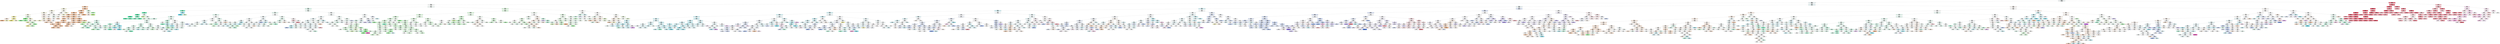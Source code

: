 digraph Tree {
node [shape=box, style="filled, rounded", color="black", fontname=helvetica] ;
edge [fontname=helvetica] ;
0 [label="Speed <= 12.0\nentropy = 3.16\nsamples = 104639\nvalue = [13925, 2000, 2690, 7590, 15053, 20039, 11904, 4134\n4361, 5948, 16995]\nclass = CLASS_0", fillcolor="#f8fdfe"] ;
1 [label="Speed <= 7.0\nentropy = 3.15\nsamples = 88542\nvalue = [13925, 2000, 2690, 7553, 14468, 18379, 11431, 4026\n4253, 4951, 4866]\nclass = CLASS_0", fillcolor="#f5fcfe"] ;
0 -> 1 [labeldistance=2.5, labelangle=45, headlabel="True"] ;
2 [label="Speed <= 4.0\nentropy = 2.82\nsamples = 22552\nvalue = [4325, 1079, 2375, 4822, 4995, 3073, 839, 57, 190\n428, 369]\nclass = CLASS_1", fillcolor="#fdfffe"] ;
1 -> 2 ;
3 [label="Boosts <= 0.5\nentropy = 2.01\nsamples = 4688\nvalue = [2496, 828, 501, 504, 141, 167, 50, 1, 0, 0, 0]\nclass = CLASS_5", fillcolor="#f4c9a9"] ;
2 -> 3 ;
4 [label="Speed_1 <= 0.5\nentropy = 2.49\nsamples = 929\nvalue = [186, 303, 84, 198, 70, 45, 42, 1, 0, 0, 0]\nclass = CLASS_4", fillcolor="#fbfae3"] ;
3 -> 4 ;
5 [label="Speed_0 <= 0.5\nentropy = 2.38\nsamples = 699\nvalue = [138, 240, 48, 171, 42, 38, 22, 0, 0, 0, 0]\nclass = CLASS_4", fillcolor="#fcfae5"] ;
4 -> 5 ;
6 [label="Speed_2 <= 0.5\nentropy = 2.24\nsamples = 537\nvalue = [102, 198, 20, 151, 25, 28, 13, 0, 0, 0, 0]\nclass = CLASS_4", fillcolor="#fcfbe7"] ;
5 -> 6 ;
7 [label="Mud_0 <= 1.5\nentropy = 2.06\nsamples = 411\nvalue = [59, 166, 7, 135, 12, 24, 8, 0, 0, 0, 0]\nclass = CLASS_4", fillcolor="#fcfbe9"] ;
6 -> 7 ;
8 [label="Mud_0 <= 0.5\nentropy = 1.78\nsamples = 160\nvalue = [34, 86, 3, 30, 2, 3, 2, 0, 0, 0, 0]\nclass = CLASS_4", fillcolor="#f4f1ad"] ;
7 -> 8 ;
9 [label="Y <= 0.5\nentropy = 1.88\nsamples = 49\nvalue = [22, 17, 1, 6, 1, 1, 1, 0, 0, 0, 0]\nclass = CLASS_5", fillcolor="#fbebe0"] ;
8 -> 9 ;
10 [label="entropy = 0.97\nsamples = 24\nvalue = [18, 5, 0, 1, 0, 0, 0, 0, 0, 0, 0]\nclass = CLASS_5", fillcolor="#eda978"] ;
9 -> 10 ;
11 [label="entropy = 2.14\nsamples = 25\nvalue = [4, 12, 1, 5, 1, 1, 1, 0, 0, 0, 0]\nclass = CLASS_4", fillcolor="#f6f3ba"] ;
9 -> 11 ;
12 [label="Y <= 0.5\nentropy = 1.58\nsamples = 111\nvalue = [12, 69, 2, 24, 1, 2, 1, 0, 0, 0, 0]\nclass = CLASS_4", fillcolor="#f2ed99"] ;
8 -> 12 ;
13 [label="entropy = 0.66\nsamples = 52\nvalue = [0, 43, 0, 9, 0, 0, 0, 0, 0, 0, 0]\nclass = CLASS_4", fillcolor="#eae362"] ;
12 -> 13 ;
14 [label="entropy = 2.02\nsamples = 59\nvalue = [12, 26, 2, 15, 1, 2, 1, 0, 0, 0, 0]\nclass = CLASS_4", fillcolor="#f8f6ce"] ;
12 -> 14 ;
15 [label="Y <= 0.5\nentropy = 2.09\nsamples = 251\nvalue = [25, 80, 4, 105, 10, 21, 6, 0, 0, 0, 0]\nclass = CLASS_2", fillcolor="#e2fbe3"] ;
7 -> 15 ;
16 [label="Mud_1 <= 2.5\nentropy = 1.26\nsamples = 85\nvalue = [0, 13, 0, 60, 0, 10, 2, 0, 0, 0, 0]\nclass = CLASS_2", fillcolor="#7eee83"] ;
15 -> 16 ;
17 [label="entropy = 1.09\nsamples = 50\nvalue = [0, 13, 0, 35, 0, 1, 1, 0, 0, 0, 0]\nclass = CLASS_2", fillcolor="#89f08e"] ;
16 -> 17 ;
18 [label="entropy = 1.0\nsamples = 35\nvalue = [0, 0, 0, 25, 0, 9, 1, 0, 0, 0, 0]\nclass = CLASS_2", fillcolor="#85ef8a"] ;
16 -> 18 ;
19 [label="Speed_3 <= 0.5\nentropy = 2.21\nsamples = 166\nvalue = [25, 67, 4, 45, 10, 11, 4, 0, 0, 0, 0]\nclass = CLASS_4", fillcolor="#faf9db"] ;
15 -> 19 ;
20 [label="Mud_3 <= 1.5\nentropy = 1.91\nsamples = 117\nvalue = [12, 48, 1, 43, 5, 8, 0, 0, 0, 0, 0]\nclass = CLASS_4", fillcolor="#fdfdf2"] ;
19 -> 20 ;
21 [label="entropy = 1.66\nsamples = 55\nvalue = [8, 30, 1, 14, 2, 0, 0, 0, 0, 0, 0]\nclass = CLASS_4", fillcolor="#f5f1b2"] ;
20 -> 21 ;
22 [label="Y <= 2.5\nentropy = 1.88\nsamples = 62\nvalue = [4, 18, 0, 29, 3, 8, 0, 0, 0, 0, 0]\nclass = CLASS_2", fillcolor="#cef8d0"] ;
20 -> 22 ;
23 [label="Mud_2 <= 1.5\nentropy = 1.94\nsamples = 36\nvalue = [4, 15, 0, 12, 3, 2, 0, 0, 0, 0, 0]\nclass = CLASS_4", fillcolor="#fcfbe6"] ;
22 -> 23 ;
24 [label="entropy = 1.2\nsamples = 16\nvalue = [3, 11, 0, 2, 0, 0, 0, 0, 0, 0, 0]\nclass = CLASS_4", fillcolor="#efe985"] ;
23 -> 24 ;
25 [label="entropy = 1.92\nsamples = 20\nvalue = [1, 4, 0, 10, 3, 2, 0, 0, 0, 0, 0]\nclass = CLASS_2", fillcolor="#b5f5b8"] ;
23 -> 25 ;
26 [label="entropy = 1.25\nsamples = 26\nvalue = [0, 3, 0, 17, 0, 6, 0, 0, 0, 0, 0]\nclass = CLASS_2", fillcolor="#92f196"] ;
22 -> 26 ;
27 [label="entropy = 2.35\nsamples = 49\nvalue = [13, 19, 3, 2, 5, 3, 4, 0, 0, 0, 0]\nclass = CLASS_4", fillcolor="#fbf9de"] ;
19 -> 27 ;
28 [label="Mud_2 <= 3.5\nentropy = 2.43\nsamples = 126\nvalue = [43, 32, 13, 16, 13, 4, 5, 0, 0, 0, 0]\nclass = CLASS_5", fillcolor="#fcf0e8"] ;
6 -> 28 ;
29 [label="Y <= 1.5\nentropy = 2.29\nsamples = 109\nvalue = [40, 29, 13, 12, 11, 3, 1, 0, 0, 0, 0]\nclass = CLASS_5", fillcolor="#fbeee4"] ;
28 -> 29 ;
30 [label="Mud_0 <= 3.5\nentropy = 2.35\nsamples = 32\nvalue = [5, 11, 2, 5, 7, 2, 0, 0, 0, 0, 0]\nclass = CLASS_4", fillcolor="#fbf9df"] ;
29 -> 30 ;
31 [label="entropy = 1.94\nsamples = 24\nvalue = [2, 11, 0, 4, 6, 1, 0, 0, 0, 0, 0]\nclass = CLASS_4", fillcolor="#f8f5c8"] ;
30 -> 31 ;
32 [label="entropy = 2.16\nsamples = 8\nvalue = [3, 0, 2, 1, 1, 1, 0, 0, 0, 0, 0]\nclass = CLASS_5", fillcolor="#fbeade"] ;
30 -> 32 ;
33 [label="Mud_3 <= 4.5\nentropy = 2.11\nsamples = 77\nvalue = [35, 18, 11, 7, 4, 1, 1, 0, 0, 0, 0]\nclass = CLASS_5", fillcolor="#f8dbc6"] ;
29 -> 33 ;
34 [label="Mud_1 <= 2.5\nentropy = 2.0\nsamples = 69\nvalue = [35, 15, 8, 7, 2, 1, 1, 0, 0, 0, 0]\nclass = CLASS_5", fillcolor="#f5d0b6"] ;
33 -> 34 ;
35 [label="entropy = 1.64\nsamples = 42\nvalue = [23, 11, 6, 1, 0, 0, 1, 0, 0, 0, 0]\nclass = CLASS_5", fillcolor="#f5ceb2"] ;
34 -> 35 ;
36 [label="entropy = 2.14\nsamples = 27\nvalue = [12, 4, 2, 6, 2, 1, 0, 0, 0, 0, 0]\nclass = CLASS_5", fillcolor="#f8dbc6"] ;
34 -> 36 ;
37 [label="entropy = 1.56\nsamples = 8\nvalue = [0, 3, 3, 0, 2, 0, 0, 0, 0, 0, 0]\nclass = CLASS_4", fillcolor="#ffffff"] ;
33 -> 37 ;
38 [label="entropy = 2.47\nsamples = 17\nvalue = [3, 3, 0, 4, 2, 1, 4, 0, 0, 0, 0]\nclass = CLASS_2", fillcolor="#ffffff"] ;
28 -> 38 ;
39 [label="Y <= 1.5\nentropy = 2.62\nsamples = 162\nvalue = [36, 42, 28, 20, 17, 10, 9, 0, 0, 0, 0]\nclass = CLASS_4", fillcolor="#fefdf6"] ;
5 -> 39 ;
40 [label="entropy = 2.51\nsamples = 109\nvalue = [25, 29, 24, 6, 14, 3, 8, 0, 0, 0, 0]\nclass = CLASS_4", fillcolor="#fefdf6"] ;
39 -> 40 ;
41 [label="Speed_2 <= 0.5\nentropy = 2.49\nsamples = 53\nvalue = [11, 13, 4, 14, 3, 7, 1, 0, 0, 0, 0]\nclass = CLASS_2", fillcolor="#fafefa"] ;
39 -> 41 ;
42 [label="Speed_3 <= 0.5\nentropy = 2.23\nsamples = 37\nvalue = [8, 9, 1, 11, 0, 7, 1, 0, 0, 0, 0]\nclass = CLASS_2", fillcolor="#f1fdf1"] ;
41 -> 42 ;
43 [label="entropy = 1.88\nsamples = 26\nvalue = [3, 9, 0, 9, 0, 5, 0, 0, 0, 0, 0]\nclass = CLASS_4", fillcolor="#ffffff"] ;
42 -> 43 ;
44 [label="entropy = 2.04\nsamples = 11\nvalue = [5, 0, 1, 2, 0, 2, 1, 0, 0, 0, 0]\nclass = CLASS_5", fillcolor="#f6d5bd"] ;
42 -> 44 ;
45 [label="entropy = 2.31\nsamples = 16\nvalue = [3, 4, 3, 3, 3, 0, 0, 0, 0, 0, 0]\nclass = CLASS_4", fillcolor="#fdfcf0"] ;
41 -> 45 ;
46 [label="Mud_1 <= 2.5\nentropy = 2.63\nsamples = 230\nvalue = [48, 63, 36, 27, 28, 7, 20, 1, 0, 0, 0]\nclass = CLASS_4", fillcolor="#fdfcef"] ;
4 -> 46 ;
47 [label="Mud_2 <= 4.5\nentropy = 2.52\nsamples = 162\nvalue = [39, 38, 32, 20, 23, 1, 8, 1, 0, 0, 0]\nclass = CLASS_5", fillcolor="#fffefd"] ;
46 -> 47 ;
48 [label="entropy = 2.49\nsamples = 151\nvalue = [39, 33, 29, 18, 23, 0, 8, 1, 0, 0, 0]\nclass = CLASS_5", fillcolor="#fef9f5"] ;
47 -> 48 ;
49 [label="entropy = 1.79\nsamples = 11\nvalue = [0, 5, 3, 2, 0, 1, 0, 0, 0, 0, 0]\nclass = CLASS_4", fillcolor="#f8f6ce"] ;
47 -> 49 ;
50 [label="entropy = 2.52\nsamples = 68\nvalue = [9, 25, 4, 7, 5, 6, 12, 0, 0, 0, 0]\nclass = CLASS_4", fillcolor="#f9f7d1"] ;
46 -> 50 ;
51 [label="Boosts <= 4.5\nentropy = 1.76\nsamples = 3759\nvalue = [2310, 525, 417, 306, 71, 122, 8, 0, 0, 0, 0]\nclass = CLASS_5", fillcolor="#f1b992"] ;
3 -> 51 ;
52 [label="Boosts <= 1.5\nentropy = 1.75\nsamples = 3726\nvalue = [2306, 520, 412, 295, 71, 115, 7, 0, 0, 0, 0]\nclass = CLASS_5", fillcolor="#f1b991"] ;
51 -> 52 ;
53 [label="Move <= 2.5\nentropy = 1.77\nsamples = 3473\nvalue = [2115, 496, 388, 294, 63, 111, 6, 0, 0, 0, 0]\nclass = CLASS_5", fillcolor="#f1ba93"] ;
52 -> 53 ;
54 [label="Move <= 0.5\nentropy = 1.95\nsamples = 156\nvalue = [90, 16, 25, 7, 6, 9, 3, 0, 0, 0, 0]\nclass = CLASS_5", fillcolor="#f2c09d"] ;
53 -> 54 ;
55 [label="entropy = 1.89\nsamples = 94\nvalue = [52, 8, 20, 5, 6, 3, 0, 0, 0, 0, 0]\nclass = CLASS_5", fillcolor="#f4c9a9"] ;
54 -> 55 ;
56 [label="Mud_3 <= 2.5\nentropy = 1.8\nsamples = 62\nvalue = [38, 8, 5, 2, 0, 6, 3, 0, 0, 0, 0]\nclass = CLASS_5", fillcolor="#f1b991"] ;
54 -> 56 ;
57 [label="entropy = 1.57\nsamples = 45\nvalue = [31, 3, 1, 2, 0, 5, 3, 0, 0, 0, 0]\nclass = CLASS_5", fillcolor="#eead7e"] ;
56 -> 57 ;
58 [label="entropy = 1.78\nsamples = 17\nvalue = [7, 5, 4, 0, 0, 1, 0, 0, 0, 0, 0]\nclass = CLASS_5", fillcolor="#fbeade"] ;
56 -> 58 ;
59 [label="Speed_1 <= 1.5\nentropy = 1.76\nsamples = 3317\nvalue = [2025, 480, 363, 287, 57, 102, 3, 0, 0, 0, 0]\nclass = CLASS_5", fillcolor="#f1ba93"] ;
53 -> 59 ;
60 [label="Mud_2 <= 2.5\nentropy = 1.75\nsamples = 3263\nvalue = [2002, 466, 359, 282, 53, 99, 2, 0, 0, 0, 0]\nclass = CLASS_5", fillcolor="#f1ba92"] ;
59 -> 60 ;
61 [label="Speed_3 <= 0.5\nentropy = 1.75\nsamples = 2217\nvalue = [1344, 343, 227, 201, 31, 71, 0, 0, 0, 0, 0]\nclass = CLASS_5", fillcolor="#f1bc95"] ;
60 -> 61 ;
62 [label="Mud_1 <= 3.5\nentropy = 1.71\nsamples = 1842\nvalue = [1143, 271, 198, 152, 24, 54, 0, 0, 0, 0, 0]\nclass = CLASS_5", fillcolor="#f1b991"] ;
61 -> 62 ;
63 [label="Y <= 2.5\nentropy = 1.71\nsamples = 1599\nvalue = [992, 243, 157, 138, 19, 50, 0, 0, 0, 0, 0]\nclass = CLASS_5", fillcolor="#f1b992"] ;
62 -> 63 ;
64 [label="entropy = 1.73\nsamples = 1234\nvalue = [749, 201, 114, 120, 13, 37, 0, 0, 0, 0, 0]\nclass = CLASS_5", fillcolor="#f1bc96"] ;
63 -> 64 ;
65 [label="Mud_3 <= 1.5\nentropy = 1.6\nsamples = 365\nvalue = [243, 42, 43, 18, 6, 13, 0, 0, 0, 0, 0]\nclass = CLASS_5", fillcolor="#efb184"] ;
63 -> 65 ;
66 [label="Mud_0 <= 3.5\nentropy = 1.56\nsamples = 200\nvalue = [132, 33, 15, 10, 1, 9, 0, 0, 0, 0, 0]\nclass = CLASS_5", fillcolor="#f0b48a"] ;
65 -> 66 ;
67 [label="entropy = 1.48\nsamples = 161\nvalue = [108, 26, 15, 4, 0, 8, 0, 0, 0, 0, 0]\nclass = CLASS_5", fillcolor="#efb287"] ;
66 -> 67 ;
68 [label="entropy = 1.56\nsamples = 39\nvalue = [24, 7, 0, 6, 1, 1, 0, 0, 0, 0, 0]\nclass = CLASS_5", fillcolor="#f1bc96"] ;
66 -> 68 ;
69 [label="entropy = 1.54\nsamples = 165\nvalue = [111, 9, 28, 8, 5, 4, 0, 0, 0, 0, 0]\nclass = CLASS_5", fillcolor="#efb387"] ;
65 -> 69 ;
70 [label="entropy = 1.67\nsamples = 243\nvalue = [151, 28, 41, 14, 5, 4, 0, 0, 0, 0, 0]\nclass = CLASS_5", fillcolor="#f1ba93"] ;
62 -> 70 ;
71 [label="Mud_3 <= 2.5\nentropy = 1.92\nsamples = 375\nvalue = [201, 72, 29, 49, 7, 17, 0, 0, 0, 0, 0]\nclass = CLASS_5", fillcolor="#f4c9ab"] ;
61 -> 71 ;
72 [label="Y <= 1.5\nentropy = 1.98\nsamples = 274\nvalue = [135, 63, 18, 39, 7, 12, 0, 0, 0, 0, 0]\nclass = CLASS_5", fillcolor="#f6d4bb"] ;
71 -> 72 ;
73 [label="Speed_1 <= 0.5\nentropy = 1.71\nsamples = 125\nvalue = [78, 19, 8, 13, 2, 5, 0, 0, 0, 0, 0]\nclass = CLASS_5", fillcolor="#f1b991"] ;
72 -> 73 ;
74 [label="entropy = 1.65\nsamples = 104\nvalue = [69, 11, 8, 9, 2, 5, 0, 0, 0, 0, 0]\nclass = CLASS_5", fillcolor="#efb084"] ;
73 -> 74 ;
75 [label="entropy = 1.51\nsamples = 21\nvalue = [9, 8, 0, 4, 0, 0, 0, 0, 0, 0, 0]\nclass = CLASS_5", fillcolor="#fdf5f0"] ;
73 -> 75 ;
76 [label="entropy = 2.12\nsamples = 149\nvalue = [57, 44, 10, 26, 5, 7, 0, 0, 0, 0, 0]\nclass = CLASS_5", fillcolor="#fcefe6"] ;
72 -> 76 ;
77 [label="entropy = 1.61\nsamples = 101\nvalue = [66, 9, 11, 10, 0, 5, 0, 0, 0, 0, 0]\nclass = CLASS_5", fillcolor="#efb286"] ;
71 -> 77 ;
78 [label="Speed_0 <= 0.5\nentropy = 1.72\nsamples = 1046\nvalue = [658, 123, 132, 81, 22, 28, 2, 0, 0, 0, 0]\nclass = CLASS_5", fillcolor="#f0b68d"] ;
60 -> 78 ;
79 [label="Mud_0 <= 6.5\nentropy = 1.68\nsamples = 864\nvalue = [557, 86, 116, 60, 20, 23, 2, 0, 0, 0, 0]\nclass = CLASS_5", fillcolor="#f0b58a"] ;
78 -> 79 ;
80 [label="entropy = 1.67\nsamples = 860\nvalue = [557, 86, 113, 60, 19, 23, 2, 0, 0, 0, 0]\nclass = CLASS_5", fillcolor="#f0b489"] ;
79 -> 80 ;
81 [label="entropy = 0.81\nsamples = 4\nvalue = [0, 0, 3, 0, 1, 0, 0, 0, 0, 0, 0]\nclass = CLASS_3", fillcolor="#b4ee7b"] ;
79 -> 81 ;
82 [label="entropy = 1.82\nsamples = 182\nvalue = [101, 37, 16, 21, 2, 5, 0, 0, 0, 0, 0]\nclass = CLASS_5", fillcolor="#f4c7a8"] ;
78 -> 82 ;
83 [label="entropy = 2.24\nsamples = 54\nvalue = [23, 14, 4, 5, 4, 3, 1, 0, 0, 0, 0]\nclass = CLASS_5", fillcolor="#f9e3d2"] ;
59 -> 83 ;
84 [label="Move <= 2.5\nentropy = 1.27\nsamples = 253\nvalue = [191, 24, 24, 1, 8, 4, 1, 0, 0, 0, 0]\nclass = CLASS_5", fillcolor="#eca36f"] ;
52 -> 84 ;
85 [label="entropy = 1.41\nsamples = 8\nvalue = [4, 0, 0, 0, 0, 3, 1, 0, 0, 0, 0]\nclass = CLASS_5", fillcolor="#fae6d7"] ;
84 -> 85 ;
86 [label="entropy = 1.18\nsamples = 245\nvalue = [187, 24, 24, 1, 8, 1, 0, 0, 0, 0, 0]\nclass = CLASS_5", fillcolor="#eca26d"] ;
84 -> 86 ;
87 [label="Mud_0 <= 1.5\nentropy = 2.35\nsamples = 33\nvalue = [4, 5, 5, 11, 0, 7, 1, 0, 0, 0, 0]\nclass = CLASS_2", fillcolor="#e1fbe2"] ;
51 -> 87 ;
88 [label="Speed_0 <= 0.5\nentropy = 1.93\nsamples = 15\nvalue = [4, 4, 5, 0, 0, 2, 0, 0, 0, 0, 0]\nclass = CLASS_3", fillcolor="#f5fded"] ;
87 -> 88 ;
89 [label="entropy = 1.53\nsamples = 9\nvalue = [4, 3, 0, 0, 0, 2, 0, 0, 0, 0, 0]\nclass = CLASS_5", fillcolor="#fbeade"] ;
88 -> 89 ;
90 [label="entropy = 0.65\nsamples = 6\nvalue = [0, 1, 5, 0, 0, 0, 0, 0, 0, 0, 0]\nclass = CLASS_3", fillcolor="#a5ea61"] ;
88 -> 90 ;
91 [label="entropy = 1.41\nsamples = 18\nvalue = [0, 1, 0, 11, 0, 5, 1, 0, 0, 0, 0]\nclass = CLASS_2", fillcolor="#a4f3a7"] ;
87 -> 91 ;
92 [label="Boosts <= 0.5\nentropy = 2.74\nsamples = 17864\nvalue = [1829, 251, 1874, 4318, 4854, 2906, 789, 56, 190, 428\n369]\nclass = CLASS_1", fillcolor="#f7fefb"] ;
2 -> 92 ;
93 [label="Speed <= 5.5\nentropy = 2.52\nsamples = 8465\nvalue = [549, 103, 40, 1354, 3006, 2063, 709, 26, 90, 180\n345]\nclass = CLASS_1", fillcolor="#e2fbf1"] ;
92 -> 93 ;
94 [label="Move <= 1.0\nentropy = 1.42\nsamples = 880\nvalue = [6, 1, 18, 37, 630, 102, 0, 0, 84, 2, 0]\nclass = CLASS_1", fillcolor="#79edbc"] ;
93 -> 94 ;
95 [label="Y <= 0.5\nentropy = 0.93\nsamples = 750\nvalue = [2, 1, 9, 18, 623, 13, 0, 0, 83, 1, 0]\nclass = CLASS_1", fillcolor="#5feab0"] ;
94 -> 95 ;
96 [label="Mud_0 <= 1.5\nentropy = 0.59\nsamples = 685\nvalue = [0, 0, 0, 0, 600, 6, 0, 0, 79, 0, 0]\nclass = CLASS_1", fillcolor="#55e9ab"] ;
95 -> 96 ;
97 [label="Mud_0 <= 0.5\nentropy = 0.31\nsamples = 379\nvalue = [0, 0, 0, 0, 361, 3, 0, 0, 15, 0, 0]\nclass = CLASS_1", fillcolor="#43e6a2"] ;
96 -> 97 ;
98 [label="entropy = 0.0\nsamples = 147\nvalue = [0, 0, 0, 0, 147, 0, 0, 0, 0, 0, 0]\nclass = CLASS_1", fillcolor="#39e59d"] ;
97 -> 98 ;
99 [label="entropy = 0.44\nsamples = 232\nvalue = [0, 0, 0, 0, 214, 3, 0, 0, 15, 0, 0]\nclass = CLASS_1", fillcolor="#49e7a5"] ;
97 -> 99 ;
100 [label="Speed_2 <= 0.5\nentropy = 0.82\nsamples = 306\nvalue = [0, 0, 0, 0, 239, 3, 0, 0, 64, 0, 0]\nclass = CLASS_1", fillcolor="#70ecb8"] ;
96 -> 100 ;
101 [label="entropy = 0.85\nsamples = 269\nvalue = [0, 0, 0, 0, 203, 2, 0, 0, 64, 0, 0]\nclass = CLASS_1", fillcolor="#79edbd"] ;
100 -> 101 ;
102 [label="entropy = 0.18\nsamples = 37\nvalue = [0, 0, 0, 0, 36, 1, 0, 0, 0, 0, 0]\nclass = CLASS_1", fillcolor="#3ee6a0"] ;
100 -> 102 ;
103 [label="Mud_0 <= 1.5\nentropy = 2.37\nsamples = 65\nvalue = [2, 1, 9, 18, 23, 7, 0, 0, 4, 1, 0]\nclass = CLASS_1", fillcolor="#eafcf5"] ;
95 -> 103 ;
104 [label="entropy = 1.57\nsamples = 10\nvalue = [1, 1, 6, 0, 2, 0, 0, 0, 0, 0, 0]\nclass = CLASS_3", fillcolor="#c7f29c"] ;
103 -> 104 ;
105 [label="Mud_1 <= 0.5\nentropy = 2.15\nsamples = 55\nvalue = [1, 0, 3, 18, 21, 7, 0, 0, 4, 1, 0]\nclass = CLASS_1", fillcolor="#effdf7"] ;
103 -> 105 ;
106 [label="entropy = 2.16\nsamples = 8\nvalue = [1, 0, 1, 3, 0, 2, 0, 0, 0, 1, 0]\nclass = CLASS_2", fillcolor="#defbdf"] ;
105 -> 106 ;
107 [label="entropy = 1.89\nsamples = 47\nvalue = [0, 0, 2, 15, 21, 5, 0, 0, 4, 0, 0]\nclass = CLASS_1", fillcolor="#dafaed"] ;
105 -> 107 ;
108 [label="Y <= 0.5\nentropy = 1.54\nsamples = 130\nvalue = [4, 0, 9, 19, 7, 89, 0, 0, 1, 1, 0]\nclass = CLASS_0", fillcolor="#82e0ef"] ;
94 -> 108 ;
109 [label="entropy = 0.0\nsamples = 85\nvalue = [0, 0, 0, 0, 0, 85, 0, 0, 0, 0, 0]\nclass = CLASS_0", fillcolor="#39cee5"] ;
108 -> 109 ;
110 [label="entropy = 2.27\nsamples = 45\nvalue = [4, 0, 9, 19, 7, 4, 0, 0, 1, 1, 0]\nclass = CLASS_2", fillcolor="#c8f8ca"] ;
108 -> 110 ;
111 [label="Speed_1 <= 0.5\nentropy = 2.53\nsamples = 7585\nvalue = [543, 102, 22, 1317, 2376, 1961, 709, 26, 6, 178\n345]\nclass = CLASS_1", fillcolor="#f0fdf8"] ;
93 -> 111 ;
112 [label="Speed_2 <= 0.5\nentropy = 2.43\nsamples = 5945\nvalue = [321, 63, 12, 1116, 2006, 1554, 483, 15, 2, 157\n216]\nclass = CLASS_1", fillcolor="#ebfcf5"] ;
111 -> 112 ;
113 [label="Speed_0 <= 0.5\nentropy = 2.3\nsamples = 4700\nvalue = [168, 33, 4, 941, 1718, 1258, 299, 9, 0, 145, 125]\nclass = CLASS_1", fillcolor="#e5fcf2"] ;
112 -> 113 ;
114 [label="Speed_3 <= 0.5\nentropy = 2.12\nsamples = 3693\nvalue = [57, 11, 1, 785, 1457, 1018, 170, 6, 0, 130, 58]\nclass = CLASS_1", fillcolor="#dffbef"] ;
113 -> 114 ;
115 [label="Mud_0 <= 1.5\nentropy = 1.94\nsamples = 2929\nvalue = [0, 0, 0, 664, 1205, 822, 92, 3, 0, 120, 23]\nclass = CLASS_1", fillcolor="#dbfaed"] ;
114 -> 115 ;
116 [label="Y <= 0.5\nentropy = 1.89\nsamples = 1140\nvalue = [0, 0, 0, 366, 470, 223, 42, 1, 0, 25, 13]\nclass = CLASS_1", fillcolor="#e4fcf2"] ;
115 -> 116 ;
117 [label="Mud_0 <= 0.5\nentropy = 1.64\nsamples = 400\nvalue = [0, 0, 0, 187, 150, 48, 9, 0, 0, 3, 3]\nclass = CLASS_2", fillcolor="#e2fbe3"] ;
116 -> 117 ;
118 [label="entropy = 1.4\nsamples = 125\nvalue = [0, 0, 0, 76, 38, 7, 1, 0, 0, 1, 2]\nclass = CLASS_2", fillcolor="#a9f4ac"] ;
117 -> 118 ;
119 [label="entropy = 1.7\nsamples = 275\nvalue = [0, 0, 0, 111, 112, 41, 8, 0, 0, 2, 1]\nclass = CLASS_1", fillcolor="#fefffe"] ;
117 -> 119 ;
120 [label="Mud_3 <= 1.5\nentropy = 1.96\nsamples = 740\nvalue = [0, 0, 0, 179, 320, 175, 33, 1, 0, 22, 10]\nclass = CLASS_1", fillcolor="#cdf8e6"] ;
116 -> 120 ;
121 [label="Y <= 2.5\nentropy = 1.74\nsamples = 291\nvalue = [0, 0, 0, 92, 141, 41, 13, 1, 0, 1, 2]\nclass = CLASS_1", fillcolor="#cef9e7"] ;
120 -> 121 ;
122 [label="Mud_1 <= 1.5\nentropy = 1.81\nsamples = 154\nvalue = [0, 0, 0, 38, 75, 30, 8, 1, 0, 0, 2]\nclass = CLASS_1", fillcolor="#c0f7e0"] ;
121 -> 122 ;
123 [label="entropy = 1.96\nsamples = 65\nvalue = [0, 0, 0, 26, 19, 14, 4, 1, 0, 0, 1]\nclass = CLASS_2", fillcolor="#e1fbe2"] ;
122 -> 123 ;
124 [label="entropy = 1.53\nsamples = 89\nvalue = [0, 0, 0, 12, 56, 16, 4, 0, 0, 0, 1]\nclass = CLASS_1", fillcolor="#93f1c9"] ;
122 -> 124 ;
125 [label="entropy = 1.56\nsamples = 137\nvalue = [0, 0, 0, 54, 66, 11, 5, 0, 0, 1, 0]\nclass = CLASS_1", fillcolor="#e2fbf1"] ;
121 -> 125 ;
126 [label="Mud_2 <= 1.5\nentropy = 2.02\nsamples = 449\nvalue = [0, 0, 0, 87, 179, 134, 20, 0, 0, 21, 8]\nclass = CLASS_1", fillcolor="#e3fbf1"] ;
120 -> 126 ;
127 [label="entropy = 1.86\nsamples = 185\nvalue = [0, 0, 0, 56, 80, 34, 10, 0, 0, 5, 0]\nclass = CLASS_1", fillcolor="#dafaed"] ;
126 -> 127 ;
128 [label="Y <= 1.5\nentropy = 2.0\nsamples = 264\nvalue = [0, 0, 0, 31, 99, 100, 10, 0, 0, 16, 8]\nclass = CLASS_0", fillcolor="#feffff"] ;
126 -> 128 ;
129 [label="Mud_1 <= 0.5\nentropy = 1.94\nsamples = 90\nvalue = [0, 0, 0, 24, 39, 19, 4, 0, 0, 1, 3]\nclass = CLASS_1", fillcolor="#d2f9e9"] ;
128 -> 129 ;
130 [label="entropy = 1.8\nsamples = 21\nvalue = [0, 0, 0, 11, 3, 5, 0, 0, 0, 1, 1]\nclass = CLASS_2", fillcolor="#b5f5b8"] ;
129 -> 130 ;
131 [label="entropy = 1.8\nsamples = 69\nvalue = [0, 0, 0, 13, 36, 14, 4, 0, 0, 0, 2]\nclass = CLASS_1", fillcolor="#b0f5d8"] ;
129 -> 131 ;
132 [label="entropy = 1.85\nsamples = 174\nvalue = [0, 0, 0, 7, 60, 81, 6, 0, 0, 15, 5]\nclass = CLASS_0", fillcolor="#dbf6fa"] ;
128 -> 132 ;
133 [label="Y <= 0.5\nentropy = 1.91\nsamples = 1789\nvalue = [0, 0, 0, 298, 735, 599, 50, 2, 0, 95, 10]\nclass = CLASS_1", fillcolor="#e8fcf4"] ;
115 -> 133 ;
134 [label="Mud_0 <= 2.5\nentropy = 1.76\nsamples = 512\nvalue = [0, 0, 0, 24, 218, 210, 11, 2, 0, 44, 3]\nclass = CLASS_1", fillcolor="#fafefc"] ;
133 -> 134 ;
135 [label="Move <= 1.0\nentropy = 1.49\nsamples = 274\nvalue = [0, 0, 0, 7, 160, 89, 7, 2, 0, 7, 2]\nclass = CLASS_1", fillcolor="#b3f5d9"] ;
134 -> 135 ;
136 [label="entropy = 1.45\nsamples = 267\nvalue = [0, 0, 0, 4, 157, 88, 7, 2, 0, 7, 2]\nclass = CLASS_1", fillcolor="#b3f5d9"] ;
135 -> 136 ;
137 [label="entropy = 1.45\nsamples = 7\nvalue = [0, 0, 0, 3, 3, 1, 0, 0, 0, 0, 0]\nclass = CLASS_2", fillcolor="#ffffff"] ;
135 -> 137 ;
138 [label="Mud_1 <= 1.5\nentropy = 1.81\nsamples = 238\nvalue = [0, 0, 0, 17, 58, 121, 4, 0, 0, 37, 1]\nclass = CLASS_0", fillcolor="#baeef6"] ;
134 -> 138 ;
139 [label="Mud_1 <= 0.5\nentropy = 1.8\nsamples = 90\nvalue = [0, 0, 0, 15, 41, 27, 1, 0, 0, 6, 0]\nclass = CLASS_1", fillcolor="#d3f9e9"] ;
138 -> 139 ;
140 [label="entropy = 1.49\nsamples = 21\nvalue = [0, 0, 0, 10, 7, 4, 0, 0, 0, 0, 0]\nclass = CLASS_2", fillcolor="#d5f9d6"] ;
139 -> 140 ;
141 [label="Move <= 1.0\nentropy = 1.7\nsamples = 69\nvalue = [0, 0, 0, 5, 34, 23, 1, 0, 0, 6, 0]\nclass = CLASS_1", fillcolor="#d0f9e8"] ;
139 -> 141 ;
142 [label="entropy = 1.92\nsamples = 45\nvalue = [0, 0, 0, 5, 15, 18, 1, 0, 0, 6, 0]\nclass = CLASS_0", fillcolor="#ebfafc"] ;
141 -> 142 ;
143 [label="entropy = 0.74\nsamples = 24\nvalue = [0, 0, 0, 0, 19, 5, 0, 0, 0, 0, 0]\nclass = CLASS_1", fillcolor="#6decb7"] ;
141 -> 143 ;
144 [label="Mud_0 <= 3.5\nentropy = 1.49\nsamples = 148\nvalue = [0, 0, 0, 2, 17, 94, 3, 0, 0, 31, 1]\nclass = CLASS_0", fillcolor="#94e5f1"] ;
138 -> 144 ;
145 [label="entropy = 1.47\nsamples = 95\nvalue = [0, 0, 0, 2, 12, 65, 3, 0, 0, 12, 1]\nclass = CLASS_0", fillcolor="#81e0ee"] ;
144 -> 145 ;
146 [label="Move <= 1.0\nentropy = 1.33\nsamples = 53\nvalue = [0, 0, 0, 0, 5, 29, 0, 0, 0, 19, 0]\nclass = CLASS_0", fillcolor="#c5f1f7"] ;
144 -> 146 ;
147 [label="entropy = 1.31\nsamples = 39\nvalue = [0, 0, 0, 0, 3, 17, 0, 0, 0, 19, 0]\nclass = CLASS_MINUS_4", fillcolor="#fdedf8"] ;
146 -> 147 ;
148 [label="entropy = 0.59\nsamples = 14\nvalue = [0, 0, 0, 0, 2, 12, 0, 0, 0, 0, 0]\nclass = CLASS_0", fillcolor="#5ad6e9"] ;
146 -> 148 ;
149 [label="Mud_2 <= 1.5\nentropy = 1.91\nsamples = 1277\nvalue = [0, 0, 0, 274, 517, 389, 39, 0, 0, 51, 7]\nclass = CLASS_1", fillcolor="#e2fbf1"] ;
133 -> 149 ;
150 [label="Y <= 2.5\nentropy = 1.79\nsamples = 473\nvalue = [0, 0, 0, 142, 205, 105, 8, 0, 0, 8, 5]\nclass = CLASS_1", fillcolor="#d9faec"] ;
149 -> 150 ;
151 [label="Y <= 1.5\nentropy = 1.71\nsamples = 347\nvalue = [0, 0, 0, 113, 151, 73, 2, 0, 0, 3, 5]\nclass = CLASS_1", fillcolor="#dffbef"] ;
150 -> 151 ;
152 [label="Mud_1 <= 1.5\nentropy = 1.7\nsamples = 152\nvalue = [0, 0, 0, 36, 66, 46, 2, 0, 0, 0, 2]\nclass = CLASS_1", fillcolor="#dafaed"] ;
151 -> 152 ;
153 [label="entropy = 1.54\nsamples = 79\nvalue = [0, 0, 0, 34, 27, 18, 0, 0, 0, 0, 0]\nclass = CLASS_2", fillcolor="#e4fce5"] ;
152 -> 153 ;
154 [label="Move <= 1.5\nentropy = 1.44\nsamples = 73\nvalue = [0, 0, 0, 2, 39, 28, 2, 0, 0, 0, 2]\nclass = CLASS_1", fillcolor="#cff9e7"] ;
152 -> 154 ;
155 [label="entropy = 1.34\nsamples = 62\nvalue = [0, 0, 0, 0, 30, 28, 2, 0, 0, 0, 2]\nclass = CLASS_1", fillcolor="#f3fdf9"] ;
154 -> 155 ;
156 [label="entropy = 0.68\nsamples = 11\nvalue = [0, 0, 0, 2, 9, 0, 0, 0, 0, 0, 0]\nclass = CLASS_1", fillcolor="#65ebb3"] ;
154 -> 156 ;
157 [label="Move <= 1.0\nentropy = 1.63\nsamples = 195\nvalue = [0, 0, 0, 77, 85, 27, 0, 0, 0, 3, 3]\nclass = CLASS_1", fillcolor="#f2fdf8"] ;
151 -> 157 ;
158 [label="entropy = 1.56\nsamples = 190\nvalue = [0, 0, 0, 77, 85, 24, 0, 0, 0, 1, 3]\nclass = CLASS_1", fillcolor="#f1fdf8"] ;
157 -> 158 ;
159 [label="entropy = 0.97\nsamples = 5\nvalue = [0, 0, 0, 0, 0, 3, 0, 0, 0, 2, 0]\nclass = CLASS_0", fillcolor="#bdeff6"] ;
157 -> 159 ;
160 [label="Mud_0 <= 2.5\nentropy = 1.91\nsamples = 126\nvalue = [0, 0, 0, 29, 54, 32, 6, 0, 0, 5, 0]\nclass = CLASS_1", fillcolor="#d1f9e8"] ;
150 -> 160 ;
161 [label="entropy = 1.5\nsamples = 58\nvalue = [0, 0, 0, 13, 29, 16, 0, 0, 0, 0, 0]\nclass = CLASS_1", fillcolor="#c2f7e1"] ;
160 -> 161 ;
162 [label="entropy = 2.1\nsamples = 68\nvalue = [0, 0, 0, 16, 25, 16, 6, 0, 0, 5, 0]\nclass = CLASS_1", fillcolor="#ddfaee"] ;
160 -> 162 ;
163 [label="Mud_3 <= 1.5\nentropy = 1.92\nsamples = 804\nvalue = [0, 0, 0, 132, 312, 284, 31, 0, 0, 43, 2]\nclass = CLASS_1", fillcolor="#f4fefa"] ;
149 -> 163 ;
164 [label="Y <= 2.5\nentropy = 1.82\nsamples = 309\nvalue = [0, 0, 0, 84, 126, 83, 11, 0, 0, 5, 0]\nclass = CLASS_1", fillcolor="#dafaed"] ;
163 -> 164 ;
165 [label="Mud_1 <= 1.5\nentropy = 1.75\nsamples = 173\nvalue = [0, 0, 0, 24, 79, 59, 8, 0, 0, 3, 0]\nclass = CLASS_1", fillcolor="#dcfaee"] ;
164 -> 165 ;
166 [label="entropy = 1.78\nsamples = 77\nvalue = [0, 0, 0, 20, 38, 13, 5, 0, 0, 1, 0]\nclass = CLASS_1", fillcolor="#c0f7e0"] ;
165 -> 166 ;
167 [label="entropy = 1.5\nsamples = 96\nvalue = [0, 0, 0, 4, 41, 46, 3, 0, 0, 2, 0]\nclass = CLASS_0", fillcolor="#edfbfd"] ;
165 -> 167 ;
168 [label="Mud_2 <= 2.5\nentropy = 1.7\nsamples = 136\nvalue = [0, 0, 0, 60, 47, 24, 3, 0, 0, 2, 0]\nclass = CLASS_2", fillcolor="#e2fbe3"] ;
164 -> 168 ;
169 [label="entropy = 1.52\nsamples = 55\nvalue = [0, 0, 0, 26, 13, 16, 0, 0, 0, 0, 0]\nclass = CLASS_2", fillcolor="#ccf8ce"] ;
168 -> 169 ;
170 [label="entropy = 1.69\nsamples = 81\nvalue = [0, 0, 0, 34, 34, 8, 3, 0, 0, 2, 0]\nclass = CLASS_2", fillcolor="#ffffff"] ;
168 -> 170 ;
171 [label="Mud_1 <= 1.5\nentropy = 1.89\nsamples = 495\nvalue = [0, 0, 0, 48, 186, 201, 20, 0, 0, 38, 2]\nclass = CLASS_0", fillcolor="#f5fdfe"] ;
163 -> 171 ;
172 [label="Y <= 1.5\nentropy = 1.88\nsamples = 215\nvalue = [0, 0, 0, 45, 83, 71, 6, 0, 0, 10, 0]\nclass = CLASS_1", fillcolor="#eefdf7"] ;
171 -> 172 ;
173 [label="entropy = 1.59\nsamples = 100\nvalue = [0, 0, 0, 42, 40, 16, 2, 0, 0, 0, 0]\nclass = CLASS_2", fillcolor="#f8fef9"] ;
172 -> 173 ;
174 [label="Mud_3 <= 3.5\nentropy = 1.65\nsamples = 115\nvalue = [0, 0, 0, 3, 43, 55, 4, 0, 0, 10, 0]\nclass = CLASS_0", fillcolor="#def7fb"] ;
172 -> 174 ;
175 [label="entropy = 1.45\nsamples = 85\nvalue = [0, 0, 0, 0, 38, 39, 4, 0, 0, 4, 0]\nclass = CLASS_0", fillcolor="#fbfefe"] ;
174 -> 175 ;
176 [label="entropy = 1.71\nsamples = 30\nvalue = [0, 0, 0, 3, 5, 16, 0, 0, 0, 6, 0]\nclass = CLASS_0", fillcolor="#acebf4"] ;
174 -> 176 ;
177 [label="Mud_2 <= 2.5\nentropy = 1.71\nsamples = 280\nvalue = [0, 0, 0, 3, 103, 130, 14, 0, 0, 28, 2]\nclass = CLASS_0", fillcolor="#e1f8fb"] ;
171 -> 177 ;
178 [label="entropy = 1.66\nsamples = 135\nvalue = [0, 0, 0, 2, 66, 51, 6, 0, 0, 8, 2]\nclass = CLASS_1", fillcolor="#dcfaed"] ;
177 -> 178 ;
179 [label="entropy = 1.65\nsamples = 145\nvalue = [0, 0, 0, 1, 37, 79, 8, 0, 0, 20, 0]\nclass = CLASS_0", fillcolor="#b2ecf5"] ;
177 -> 179 ;
180 [label="Y <= 0.5\nentropy = 2.49\nsamples = 764\nvalue = [57, 11, 1, 121, 252, 196, 78, 3, 0, 10, 35]\nclass = CLASS_1", fillcolor="#ebfcf5"] ;
114 -> 180 ;
181 [label="Mud_0 <= 1.5\nentropy = 1.79\nsamples = 243\nvalue = [0, 0, 0, 53, 114, 62, 8, 0, 0, 6, 0]\nclass = CLASS_1", fillcolor="#c6f8e3"] ;
180 -> 181 ;
182 [label="entropy = 1.62\nsamples = 119\nvalue = [0, 0, 0, 48, 50, 17, 4, 0, 0, 0, 0]\nclass = CLASS_1", fillcolor="#f9fefc"] ;
181 -> 182 ;
183 [label="Mud_0 <= 2.5\nentropy = 1.58\nsamples = 124\nvalue = [0, 0, 0, 5, 64, 45, 4, 0, 0, 6, 0]\nclass = CLASS_1", fillcolor="#cff9e7"] ;
181 -> 183 ;
184 [label="entropy = 0.77\nsamples = 66\nvalue = [0, 0, 0, 0, 51, 15, 0, 0, 0, 0, 0]\nclass = CLASS_1", fillcolor="#73edba"] ;
183 -> 184 ;
185 [label="Mud_1 <= 1.5\nentropy = 1.89\nsamples = 58\nvalue = [0, 0, 0, 5, 13, 30, 4, 0, 0, 6, 0]\nclass = CLASS_0", fillcolor="#b4ecf5"] ;
183 -> 185 ;
186 [label="Mud_1 <= 0.5\nentropy = 1.69\nsamples = 23\nvalue = [0, 0, 0, 5, 11, 6, 1, 0, 0, 0, 0]\nclass = CLASS_1", fillcolor="#c5f7e2"] ;
185 -> 186 ;
187 [label="entropy = 1.66\nsamples = 9\nvalue = [0, 0, 0, 5, 2, 1, 1, 0, 0, 0, 0]\nclass = CLASS_2", fillcolor="#aaf4ae"] ;
186 -> 187 ;
188 [label="entropy = 0.94\nsamples = 14\nvalue = [0, 0, 0, 0, 9, 5, 0, 0, 0, 0, 0]\nclass = CLASS_1", fillcolor="#a7f3d3"] ;
186 -> 188 ;
189 [label="entropy = 1.35\nsamples = 35\nvalue = [0, 0, 0, 0, 2, 24, 3, 0, 0, 6, 0]\nclass = CLASS_0", fillcolor="#84e1ef"] ;
185 -> 189 ;
190 [label="Mud_3 <= 2.5\nentropy = 2.63\nsamples = 521\nvalue = [57, 11, 1, 68, 138, 134, 70, 3, 0, 4, 35]\nclass = CLASS_1", fillcolor="#fdfffe"] ;
180 -> 190 ;
191 [label="Mud_3 <= 0.5\nentropy = 2.56\nsamples = 368\nvalue = [50, 10, 1, 46, 96, 102, 47, 1, 0, 2, 13]\nclass = CLASS_0", fillcolor="#fbfefe"] ;
190 -> 191 ;
192 [label="entropy = 2.18\nsamples = 87\nvalue = [16, 3, 0, 5, 23, 33, 7, 0, 0, 0, 0]\nclass = CLASS_0", fillcolor="#e0f7fb"] ;
191 -> 192 ;
193 [label="Y <= 2.5\nentropy = 2.62\nsamples = 281\nvalue = [34, 7, 1, 41, 73, 69, 40, 1, 0, 2, 13]\nclass = CLASS_1", fillcolor="#fbfffd"] ;
191 -> 193 ;
194 [label="Speed_3 <= 1.5\nentropy = 2.48\nsamples = 142\nvalue = [9, 0, 0, 26, 38, 38, 21, 1, 0, 2, 7]\nclass = CLASS_1", fillcolor="#ffffff"] ;
193 -> 194 ;
195 [label="entropy = 2.39\nsamples = 125\nvalue = [8, 0, 0, 26, 32, 34, 19, 0, 0, 1, 5]\nclass = CLASS_0", fillcolor="#fbfefe"] ;
194 -> 195 ;
196 [label="entropy = 2.47\nsamples = 17\nvalue = [1, 0, 0, 0, 6, 4, 2, 1, 0, 1, 2]\nclass = CLASS_1", fillcolor="#e1fbf0"] ;
194 -> 196 ;
197 [label="entropy = 2.63\nsamples = 139\nvalue = [25, 7, 1, 15, 35, 31, 19, 0, 0, 0, 6]\nclass = CLASS_1", fillcolor="#f8fefb"] ;
193 -> 197 ;
198 [label="Speed_3 <= 1.5\nentropy = 2.61\nsamples = 153\nvalue = [7, 1, 0, 22, 42, 32, 23, 2, 0, 2, 22]\nclass = CLASS_1", fillcolor="#effdf7"] ;
190 -> 198 ;
199 [label="entropy = 2.51\nsamples = 137\nvalue = [5, 1, 0, 22, 41, 29, 16, 0, 0, 2, 21]\nclass = CLASS_1", fillcolor="#e9fcf4"] ;
198 -> 199 ;
200 [label="entropy = 2.22\nsamples = 16\nvalue = [2, 0, 0, 0, 1, 3, 7, 2, 0, 0, 1]\nclass = CLASS_MINUS_1", fillcolor="#c2d3f7"] ;
198 -> 200 ;
201 [label="Y <= 1.5\nentropy = 2.67\nsamples = 1007\nvalue = [111, 22, 3, 156, 261, 240, 129, 3, 0, 15, 67]\nclass = CLASS_1", fillcolor="#fafefc"] ;
113 -> 201 ;
202 [label="Mud_0 <= 2.5\nentropy = 2.74\nsamples = 655\nvalue = [94, 19, 3, 83, 143, 152, 99, 3, 0, 7, 52]\nclass = CLASS_0", fillcolor="#fcfeff"] ;
201 -> 202 ;
203 [label="Speed_0 <= 1.5\nentropy = 2.69\nsamples = 489\nvalue = [80, 16, 3, 60, 103, 126, 76, 3, 0, 7, 15]\nclass = CLASS_0", fillcolor="#f3fcfd"] ;
202 -> 203 ;
204 [label="Move <= 0.5\nentropy = 2.64\nsamples = 440\nvalue = [76, 10, 1, 60, 95, 109, 67, 2, 0, 7, 13]\nclass = CLASS_0", fillcolor="#f7fdfe"] ;
203 -> 204 ;
205 [label="Mud_3 <= 2.5\nentropy = 2.64\nsamples = 340\nvalue = [59, 9, 1, 32, 73, 90, 57, 2, 0, 5, 12]\nclass = CLASS_0", fillcolor="#f2fcfd"] ;
204 -> 205 ;
206 [label="entropy = 2.63\nsamples = 227\nvalue = [43, 7, 0, 20, 39, 62, 41, 0, 0, 4, 11]\nclass = CLASS_0", fillcolor="#ebfafc"] ;
205 -> 206 ;
207 [label="entropy = 2.55\nsamples = 113\nvalue = [16, 2, 1, 12, 34, 28, 16, 2, 0, 1, 1]\nclass = CLASS_1", fillcolor="#f1fdf8"] ;
205 -> 207 ;
208 [label="entropy = 2.46\nsamples = 100\nvalue = [17, 1, 0, 28, 22, 19, 10, 0, 0, 2, 1]\nclass = CLASS_2", fillcolor="#f0fdf0"] ;
204 -> 208 ;
209 [label="Mud_0 <= 0.5\nentropy = 2.56\nsamples = 49\nvalue = [4, 6, 2, 0, 8, 17, 9, 1, 0, 0, 2]\nclass = CLASS_0", fillcolor="#d7f5fa"] ;
203 -> 209 ;
210 [label="entropy = 2.29\nsamples = 15\nvalue = [1, 3, 2, 0, 0, 6, 2, 1, 0, 0, 0]\nclass = CLASS_0", fillcolor="#cef3f8"] ;
209 -> 210 ;
211 [label="entropy = 2.35\nsamples = 34\nvalue = [3, 3, 0, 0, 8, 11, 7, 0, 0, 0, 2]\nclass = CLASS_0", fillcolor="#e8f9fc"] ;
209 -> 211 ;
212 [label="entropy = 2.59\nsamples = 166\nvalue = [14, 3, 0, 23, 40, 26, 23, 0, 0, 0, 37]\nclass = CLASS_1", fillcolor="#fafefd"] ;
202 -> 212 ;
213 [label="Speed_3 <= 0.5\nentropy = 2.39\nsamples = 352\nvalue = [17, 3, 0, 73, 118, 88, 30, 0, 0, 8, 15]\nclass = CLASS_1", fillcolor="#e8fcf4"] ;
201 -> 213 ;
214 [label="Mud_3 <= 1.5\nentropy = 2.15\nsamples = 267\nvalue = [1, 2, 0, 68, 96, 70, 15, 0, 0, 7, 8]\nclass = CLASS_1", fillcolor="#e5fcf2"] ;
213 -> 214 ;
215 [label="Mud_1 <= 2.5\nentropy = 1.73\nsamples = 112\nvalue = [0, 1, 0, 42, 47, 19, 1, 0, 0, 1, 1]\nclass = CLASS_1", fillcolor="#f1fdf8"] ;
214 -> 215 ;
216 [label="entropy = 1.67\nsamples = 72\nvalue = [0, 0, 0, 33, 23, 14, 1, 0, 0, 0, 1]\nclass = CLASS_2", fillcolor="#d7fad8"] ;
215 -> 216 ;
217 [label="entropy = 1.57\nsamples = 40\nvalue = [0, 1, 0, 9, 24, 5, 0, 0, 0, 1, 0]\nclass = CLASS_1", fillcolor="#9ff2d0"] ;
215 -> 217 ;
218 [label="Y <= 2.5\nentropy = 2.28\nsamples = 155\nvalue = [1, 1, 0, 26, 49, 51, 14, 0, 0, 6, 7]\nclass = CLASS_0", fillcolor="#fbfeff"] ;
214 -> 218 ;
219 [label="Mud_2 <= 1.5\nentropy = 2.36\nsamples = 88\nvalue = [1, 1, 0, 24, 24, 19, 13, 0, 0, 1, 5]\nclass = CLASS_2", fillcolor="#ffffff"] ;
218 -> 219 ;
220 [label="entropy = 2.14\nsamples = 47\nvalue = [0, 1, 0, 20, 12, 5, 7, 0, 0, 1, 1]\nclass = CLASS_2", fillcolor="#d2f9d4"] ;
219 -> 220 ;
221 [label="entropy = 2.24\nsamples = 41\nvalue = [1, 0, 0, 4, 12, 14, 6, 0, 0, 0, 4]\nclass = CLASS_0", fillcolor="#f1fcfd"] ;
219 -> 221 ;
222 [label="Move <= 0.5\nentropy = 1.71\nsamples = 67\nvalue = [0, 0, 0, 2, 25, 32, 1, 0, 0, 5, 2]\nclass = CLASS_0", fillcolor="#def7fb"] ;
218 -> 222 ;
223 [label="entropy = 1.44\nsamples = 58\nvalue = [0, 0, 0, 0, 24, 28, 1, 0, 0, 5, 0]\nclass = CLASS_0", fillcolor="#e8f9fc"] ;
222 -> 223 ;
224 [label="entropy = 1.84\nsamples = 9\nvalue = [0, 0, 0, 2, 1, 4, 0, 0, 0, 0, 2]\nclass = CLASS_0", fillcolor="#c6f1f8"] ;
222 -> 224 ;
225 [label="Mud_3 <= 0.5\nentropy = 2.56\nsamples = 85\nvalue = [16, 1, 0, 5, 22, 18, 15, 0, 0, 1, 7]\nclass = CLASS_1", fillcolor="#f3fdf9"] ;
213 -> 225 ;
226 [label="entropy = 1.69\nsamples = 14\nvalue = [7, 0, 0, 2, 4, 1, 0, 0, 0, 0, 0]\nclass = CLASS_5", fillcolor="#f7d9c4"] ;
225 -> 226 ;
227 [label="entropy = 2.54\nsamples = 71\nvalue = [9, 1, 0, 3, 18, 17, 15, 0, 0, 1, 7]\nclass = CLASS_1", fillcolor="#fbfffd"] ;
225 -> 227 ;
228 [label="Mud_2 <= 2.5\nentropy = 2.73\nsamples = 1245\nvalue = [153, 30, 8, 175, 288, 296, 184, 6, 2, 12, 91]\nclass = CLASS_0", fillcolor="#fdffff"] ;
112 -> 228 ;
229 [label="Speed_2 <= 1.5\nentropy = 2.69\nsamples = 877\nvalue = [126, 26, 8, 108, 196, 229, 136, 4, 1, 9, 34]\nclass = CLASS_0", fillcolor="#f5fdfe"] ;
228 -> 229 ;
230 [label="Y <= 0.5\nentropy = 2.61\nsamples = 769\nvalue = [116, 18, 1, 105, 178, 198, 111, 0, 1, 8, 33]\nclass = CLASS_0", fillcolor="#f8fdfe"] ;
229 -> 230 ;
231 [label="Mud_0 <= 2.5\nentropy = 2.48\nsamples = 176\nvalue = [11, 1, 0, 32, 43, 53, 22, 0, 0, 3, 11]\nclass = CLASS_0", fillcolor="#f0fbfd"] ;
230 -> 231 ;
232 [label="Speed_0 <= 0.5\nentropy = 2.36\nsamples = 128\nvalue = [9, 1, 0, 30, 38, 31, 14, 0, 0, 0, 5]\nclass = CLASS_1", fillcolor="#f1fdf8"] ;
231 -> 232 ;
233 [label="Move <= 1.0\nentropy = 2.2\nsamples = 94\nvalue = [3, 0, 0, 26, 34, 17, 9, 0, 0, 0, 5]\nclass = CLASS_1", fillcolor="#e8fcf3"] ;
232 -> 233 ;
234 [label="Mud_0 <= 1.5\nentropy = 2.04\nsamples = 85\nvalue = [0, 0, 0, 21, 34, 17, 9, 0, 0, 0, 4]\nclass = CLASS_1", fillcolor="#d7faeb"] ;
233 -> 234 ;
235 [label="entropy = 2.07\nsamples = 56\nvalue = [0, 0, 0, 21, 17, 8, 6, 0, 0, 0, 4]\nclass = CLASS_2", fillcolor="#ebfcec"] ;
234 -> 235 ;
236 [label="entropy = 1.31\nsamples = 29\nvalue = [0, 0, 0, 0, 17, 9, 3, 0, 0, 0, 0]\nclass = CLASS_1", fillcolor="#b0f5d8"] ;
234 -> 236 ;
237 [label="entropy = 1.35\nsamples = 9\nvalue = [3, 0, 0, 5, 0, 0, 0, 0, 0, 0, 1]\nclass = CLASS_2", fillcolor="#bdf6c0"] ;
233 -> 237 ;
238 [label="entropy = 2.25\nsamples = 34\nvalue = [6, 1, 0, 4, 4, 14, 5, 0, 0, 0, 0]\nclass = CLASS_0", fillcolor="#c6f1f8"] ;
232 -> 238 ;
239 [label="Speed_0 <= 0.5\nentropy = 2.29\nsamples = 48\nvalue = [2, 0, 0, 2, 5, 22, 8, 0, 0, 3, 6]\nclass = CLASS_0", fillcolor="#baeef6"] ;
231 -> 239 ;
240 [label="entropy = 1.91\nsamples = 35\nvalue = [1, 0, 0, 0, 1, 19, 6, 0, 0, 3, 5]\nclass = CLASS_0", fillcolor="#a6e9f3"] ;
239 -> 240 ;
241 [label="entropy = 2.41\nsamples = 13\nvalue = [1, 0, 0, 2, 4, 3, 2, 0, 0, 0, 1]\nclass = CLASS_1", fillcolor="#ebfcf5"] ;
239 -> 241 ;
242 [label="Mud_2 <= 1.5\nentropy = 2.62\nsamples = 593\nvalue = [105, 17, 1, 73, 135, 145, 89, 0, 1, 5, 22]\nclass = CLASS_0", fillcolor="#fbfefe"] ;
230 -> 242 ;
243 [label="Move <= 0.5\nentropy = 2.51\nsamples = 351\nvalue = [79, 8, 1, 36, 78, 92, 46, 0, 0, 1, 10]\nclass = CLASS_0", fillcolor="#f6fdfe"] ;
242 -> 243 ;
244 [label="Mud_2 <= 0.5\nentropy = 2.55\nsamples = 249\nvalue = [56, 8, 1, 23, 51, 59, 43, 0, 0, 0, 8]\nclass = CLASS_0", fillcolor="#fcfeff"] ;
243 -> 244 ;
245 [label="entropy = 2.48\nsamples = 79\nvalue = [17, 4, 0, 2, 19, 14, 19, 0, 0, 0, 4]\nclass = CLASS_1", fillcolor="#ffffff"] ;
244 -> 245 ;
246 [label="Mud_1 <= 0.5\nentropy = 2.52\nsamples = 170\nvalue = [39, 4, 1, 21, 32, 45, 24, 0, 0, 0, 4]\nclass = CLASS_0", fillcolor="#f6fdfe"] ;
244 -> 246 ;
247 [label="entropy = 2.1\nsamples = 24\nvalue = [1, 0, 0, 7, 4, 8, 4, 0, 0, 0, 0]\nclass = CLASS_0", fillcolor="#f3fcfd"] ;
246 -> 247 ;
248 [label="entropy = 2.52\nsamples = 146\nvalue = [38, 4, 1, 14, 28, 37, 20, 0, 0, 0, 4]\nclass = CLASS_5", fillcolor="#fffefd"] ;
246 -> 248 ;
249 [label="Mud_2 <= 0.5\nentropy = 2.22\nsamples = 102\nvalue = [23, 0, 0, 13, 27, 33, 3, 0, 0, 1, 2]\nclass = CLASS_0", fillcolor="#effbfd"] ;
243 -> 249 ;
250 [label="entropy = 2.01\nsamples = 35\nvalue = [14, 0, 0, 4, 8, 8, 0, 0, 0, 1, 0]\nclass = CLASS_5", fillcolor="#f9e3d3"] ;
249 -> 250 ;
251 [label="entropy = 2.18\nsamples = 67\nvalue = [9, 0, 0, 9, 19, 25, 3, 0, 0, 0, 2]\nclass = CLASS_0", fillcolor="#e6f9fc"] ;
249 -> 251 ;
252 [label="Move <= 0.5\nentropy = 2.7\nsamples = 242\nvalue = [26, 9, 0, 37, 57, 53, 43, 0, 1, 4, 12]\nclass = CLASS_1", fillcolor="#fbfefd"] ;
242 -> 252 ;
253 [label="entropy = 2.69\nsamples = 185\nvalue = [19, 5, 0, 24, 38, 47, 36, 0, 1, 4, 11]\nclass = CLASS_0", fillcolor="#f3fcfd"] ;
252 -> 253 ;
254 [label="Mud_3 <= 1.5\nentropy = 2.47\nsamples = 57\nvalue = [7, 4, 0, 13, 19, 6, 7, 0, 0, 0, 1]\nclass = CLASS_1", fillcolor="#e4fbf2"] ;
252 -> 254 ;
255 [label="entropy = 1.25\nsamples = 18\nvalue = [0, 1, 0, 8, 9, 0, 0, 0, 0, 0, 0]\nclass = CLASS_1", fillcolor="#ebfcf5"] ;
254 -> 255 ;
256 [label="entropy = 2.61\nsamples = 39\nvalue = [7, 3, 0, 5, 10, 6, 7, 0, 0, 0, 1]\nclass = CLASS_1", fillcolor="#ecfdf6"] ;
254 -> 256 ;
257 [label="Y <= 1.5\nentropy = 2.73\nsamples = 108\nvalue = [10, 8, 7, 3, 18, 31, 25, 4, 0, 1, 1]\nclass = CLASS_0", fillcolor="#f1fbfd"] ;
229 -> 257 ;
258 [label="Mud_0 <= 2.5\nentropy = 2.39\nsamples = 41\nvalue = [0, 1, 1, 1, 9, 12, 13, 2, 0, 1, 1]\nclass = CLASS_MINUS_1", fillcolor="#f8fafe"] ;
257 -> 258 ;
259 [label="entropy = 2.16\nsamples = 26\nvalue = [0, 0, 1, 0, 8, 9, 5, 2, 0, 0, 1]\nclass = CLASS_0", fillcolor="#f4fcfe"] ;
258 -> 259 ;
260 [label="entropy = 1.99\nsamples = 15\nvalue = [0, 1, 0, 1, 1, 3, 8, 0, 0, 1, 0]\nclass = CLASS_MINUS_1", fillcolor="#acc3f4"] ;
258 -> 260 ;
261 [label="Mud_0 <= 1.5\nentropy = 2.71\nsamples = 67\nvalue = [10, 7, 6, 2, 9, 19, 12, 2, 0, 0, 0]\nclass = CLASS_0", fillcolor="#e6f9fc"] ;
257 -> 261 ;
262 [label="entropy = 2.19\nsamples = 22\nvalue = [2, 4, 3, 1, 0, 10, 2, 0, 0, 0, 0]\nclass = CLASS_0", fillcolor="#bdeff6"] ;
261 -> 262 ;
263 [label="entropy = 2.7\nsamples = 45\nvalue = [8, 3, 3, 1, 9, 9, 10, 2, 0, 0, 0]\nclass = CLASS_MINUS_1", fillcolor="#fafbfe"] ;
261 -> 263 ;
264 [label="Mud_0 <= 2.5\nentropy = 2.66\nsamples = 368\nvalue = [27, 4, 0, 67, 92, 67, 48, 2, 1, 3, 57]\nclass = CLASS_1", fillcolor="#effdf7"] ;
228 -> 264 ;
265 [label="Speed_0 <= 0.5\nentropy = 2.57\nsamples = 239\nvalue = [19, 3, 0, 44, 73, 43, 27, 0, 1, 1, 28]\nclass = CLASS_1", fillcolor="#e2fbf0"] ;
264 -> 265 ;
266 [label="Y <= 0.5\nentropy = 2.48\nsamples = 200\nvalue = [11, 2, 0, 39, 65, 36, 20, 0, 0, 1, 26]\nclass = CLASS_1", fillcolor="#dffbef"] ;
265 -> 266 ;
267 [label="Mud_0 <= 1.5\nentropy = 2.0\nsamples = 57\nvalue = [0, 0, 0, 18, 23, 5, 7, 0, 0, 0, 4]\nclass = CLASS_1", fillcolor="#e6fcf2"] ;
266 -> 267 ;
268 [label="entropy = 1.8\nsamples = 36\nvalue = [0, 0, 0, 17, 11, 1, 5, 0, 0, 0, 2]\nclass = CLASS_2", fillcolor="#cff9d1"] ;
267 -> 268 ;
269 [label="entropy = 1.77\nsamples = 21\nvalue = [0, 0, 0, 1, 12, 4, 2, 0, 0, 0, 2]\nclass = CLASS_1", fillcolor="#a2f3d1"] ;
267 -> 269 ;
270 [label="entropy = 2.55\nsamples = 143\nvalue = [11, 2, 0, 21, 42, 31, 13, 0, 0, 1, 22]\nclass = CLASS_1", fillcolor="#ecfcf5"] ;
266 -> 270 ;
271 [label="Mud_0 <= 0.5\nentropy = 2.7\nsamples = 39\nvalue = [8, 1, 0, 5, 8, 7, 7, 0, 1, 0, 2]\nclass = CLASS_5", fillcolor="#ffffff"] ;
265 -> 271 ;
272 [label="entropy = 2.16\nsamples = 8\nvalue = [3, 1, 0, 0, 1, 2, 0, 0, 1, 0, 0]\nclass = CLASS_5", fillcolor="#fbeade"] ;
271 -> 272 ;
273 [label="entropy = 2.5\nsamples = 31\nvalue = [5, 0, 0, 5, 7, 5, 7, 0, 0, 0, 2]\nclass = CLASS_1", fillcolor="#ffffff"] ;
271 -> 273 ;
274 [label="Y <= 0.5\nentropy = 2.7\nsamples = 129\nvalue = [8, 1, 0, 23, 19, 24, 21, 2, 0, 2, 29]\nclass = CLASS_MINUS_5", fillcolor="#fef6f7"] ;
264 -> 274 ;
275 [label="Mud_0 <= 3.5\nentropy = 2.35\nsamples = 32\nvalue = [0, 0, 0, 3, 1, 6, 7, 1, 0, 2, 12]\nclass = CLASS_MINUS_5", fillcolor="#fad7dc"] ;
274 -> 275 ;
276 [label="entropy = 2.15\nsamples = 19\nvalue = [0, 0, 0, 3, 0, 6, 5, 1, 0, 0, 4]\nclass = CLASS_0", fillcolor="#f1fcfd"] ;
275 -> 276 ;
277 [label="entropy = 1.55\nsamples = 13\nvalue = [0, 0, 0, 0, 1, 0, 2, 0, 0, 2, 8]\nclass = CLASS_MINUS_5", fillcolor="#f193a0"] ;
275 -> 277 ;
278 [label="entropy = 2.65\nsamples = 97\nvalue = [8, 1, 0, 20, 18, 18, 14, 1, 0, 0, 17]\nclass = CLASS_2", fillcolor="#fafefa"] ;
274 -> 278 ;
279 [label="Speed_1 <= 1.5\nentropy = 2.75\nsamples = 1640\nvalue = [222, 39, 10, 201, 370, 407, 226, 11, 4, 21, 129]\nclass = CLASS_0", fillcolor="#f9fefe"] ;
111 -> 279 ;
280 [label="Mud_1 <= 2.5\nentropy = 2.69\nsamples = 1479\nvalue = [213, 27, 5, 194, 336, 369, 196, 5, 1, 19, 114]\nclass = CLASS_0", fillcolor="#f9fefe"] ;
279 -> 280 ;
281 [label="Y <= 2.5\nentropy = 2.64\nsamples = 1048\nvalue = [170, 21, 3, 143, 229, 284, 132, 5, 1, 10, 50]\nclass = CLASS_0", fillcolor="#f2fcfd"] ;
280 -> 281 ;
282 [label="Move <= 1.5\nentropy = 2.62\nsamples = 884\nvalue = [158, 18, 3, 120, 184, 239, 116, 5, 1, 3, 37]\nclass = CLASS_0", fillcolor="#effbfd"] ;
281 -> 282 ;
283 [label="Mud_1 <= 0.5\nentropy = 2.64\nsamples = 754\nvalue = [139, 15, 3, 93, 145, 204, 109, 5, 1, 3, 37]\nclass = CLASS_0", fillcolor="#ecfafc"] ;
282 -> 283 ;
284 [label="Mud_3 <= 3.5\nentropy = 2.43\nsamples = 166\nvalue = [35, 4, 1, 20, 45, 47, 10, 1, 0, 0, 3]\nclass = CLASS_0", fillcolor="#fcfeff"] ;
283 -> 284 ;
285 [label="Y <= 0.5\nentropy = 2.39\nsamples = 145\nvalue = [34, 2, 0, 17, 39, 39, 10, 1, 0, 0, 3]\nclass = CLASS_1", fillcolor="#ffffff"] ;
284 -> 285 ;
286 [label="Mud_2 <= 1.5\nentropy = 2.3\nsamples = 23\nvalue = [4, 1, 0, 2, 1, 10, 4, 0, 0, 0, 1]\nclass = CLASS_0", fillcolor="#c0f0f7"] ;
285 -> 286 ;
287 [label="entropy = 1.79\nsamples = 6\nvalue = [0, 1, 0, 0, 1, 1, 3, 0, 0, 0, 0]\nclass = CLASS_MINUS_1", fillcolor="#b0c5f5"] ;
286 -> 287 ;
288 [label="entropy = 1.82\nsamples = 17\nvalue = [4, 0, 0, 2, 0, 9, 1, 0, 0, 0, 1]\nclass = CLASS_0", fillcolor="#b3ecf5"] ;
286 -> 288 ;
289 [label="Speed_0 <= 1.5\nentropy = 2.31\nsamples = 122\nvalue = [30, 1, 0, 15, 38, 29, 6, 1, 0, 0, 2]\nclass = CLASS_1", fillcolor="#eefdf6"] ;
285 -> 289 ;
290 [label="entropy = 2.21\nsamples = 119\nvalue = [30, 0, 0, 15, 37, 29, 6, 0, 0, 0, 2]\nclass = CLASS_1", fillcolor="#effdf7"] ;
289 -> 290 ;
291 [label="entropy = 1.58\nsamples = 3\nvalue = [0, 1, 0, 0, 1, 0, 0, 1, 0, 0, 0]\nclass = CLASS_4", fillcolor="#ffffff"] ;
289 -> 291 ;
292 [label="entropy = 2.19\nsamples = 21\nvalue = [1, 2, 1, 3, 6, 8, 0, 0, 0, 0, 0]\nclass = CLASS_0", fillcolor="#e5f8fc"] ;
284 -> 292 ;
293 [label="Mud_2 <= 0.5\nentropy = 2.67\nsamples = 588\nvalue = [104, 11, 2, 73, 100, 157, 99, 4, 1, 3, 34]\nclass = CLASS_0", fillcolor="#e9fafc"] ;
283 -> 293 ;
294 [label="Mud_1 <= 1.5\nentropy = 2.7\nsamples = 71\nvalue = [10, 3, 2, 11, 17, 19, 5, 1, 0, 0, 3]\nclass = CLASS_0", fillcolor="#f8fdfe"] ;
293 -> 294 ;
295 [label="entropy = 2.3\nsamples = 36\nvalue = [4, 0, 2, 7, 12, 9, 0, 0, 0, 0, 2]\nclass = CLASS_1", fillcolor="#e9fcf4"] ;
294 -> 295 ;
296 [label="entropy = 2.71\nsamples = 35\nvalue = [6, 3, 0, 4, 5, 10, 5, 1, 0, 0, 1]\nclass = CLASS_0", fillcolor="#e4f8fb"] ;
294 -> 296 ;
297 [label="Mud_1 <= 1.5\nentropy = 2.63\nsamples = 517\nvalue = [94, 8, 0, 62, 83, 138, 94, 3, 1, 3, 31]\nclass = CLASS_0", fillcolor="#eafafc"] ;
293 -> 297 ;
298 [label="Y <= 0.5\nentropy = 2.56\nsamples = 259\nvalue = [55, 6, 0, 21, 37, 78, 48, 2, 1, 1, 10]\nclass = CLASS_0", fillcolor="#e9f9fc"] ;
297 -> 298 ;
299 [label="entropy = 2.53\nsamples = 60\nvalue = [5, 1, 0, 7, 10, 16, 17, 0, 0, 1, 3]\nclass = CLASS_MINUS_1", fillcolor="#fafcfe"] ;
298 -> 299 ;
300 [label="Mud_2 <= 2.5\nentropy = 2.51\nsamples = 199\nvalue = [50, 5, 0, 14, 27, 62, 31, 2, 1, 0, 7]\nclass = CLASS_0", fillcolor="#effbfd"] ;
298 -> 300 ;
301 [label="entropy = 2.38\nsamples = 127\nvalue = [37, 4, 0, 9, 14, 45, 14, 1, 1, 0, 2]\nclass = CLASS_0", fillcolor="#edfbfd"] ;
300 -> 301 ;
302 [label="Mud_3 <= 2.5\nentropy = 2.58\nsamples = 72\nvalue = [13, 1, 0, 5, 13, 17, 17, 1, 0, 0, 5]\nclass = CLASS_0", fillcolor="#ffffff"] ;
300 -> 302 ;
303 [label="entropy = 2.32\nsamples = 49\nvalue = [10, 0, 0, 2, 5, 14, 14, 0, 0, 0, 4]\nclass = CLASS_0", fillcolor="#ffffff"] ;
302 -> 303 ;
304 [label="entropy = 2.65\nsamples = 23\nvalue = [3, 1, 0, 3, 8, 3, 3, 1, 0, 0, 1]\nclass = CLASS_1", fillcolor="#cef8e6"] ;
302 -> 304 ;
305 [label="Speed_2 <= 1.5\nentropy = 2.64\nsamples = 258\nvalue = [39, 2, 0, 41, 46, 60, 46, 1, 0, 2, 21]\nclass = CLASS_0", fillcolor="#f2fcfd"] ;
297 -> 305 ;
306 [label="entropy = 2.61\nsamples = 254\nvalue = [39, 2, 0, 41, 45, 60, 46, 0, 0, 2, 19]\nclass = CLASS_0", fillcolor="#f2fcfd"] ;
305 -> 306 ;
307 [label="entropy = 1.5\nsamples = 4\nvalue = [0, 0, 0, 0, 1, 0, 0, 1, 0, 0, 2]\nclass = CLASS_MINUS_5", fillcolor="#f6bdc5"] ;
305 -> 307 ;
308 [label="entropy = 2.26\nsamples = 130\nvalue = [19, 3, 0, 27, 39, 35, 7, 0, 0, 0, 0]\nclass = CLASS_1", fillcolor="#f7fefb"] ;
282 -> 308 ;
309 [label="Speed_3 <= 0.5\nentropy = 2.61\nsamples = 164\nvalue = [12, 3, 0, 23, 45, 45, 16, 0, 0, 7, 13]\nclass = CLASS_1", fillcolor="#ffffff"] ;
281 -> 309 ;
310 [label="Mud_3 <= 1.5\nentropy = 2.56\nsamples = 111\nvalue = [2, 3, 0, 18, 35, 26, 11, 0, 0, 6, 10]\nclass = CLASS_1", fillcolor="#eafcf5"] ;
309 -> 310 ;
311 [label="Move <= 0.5\nentropy = 2.28\nsamples = 65\nvalue = [2, 0, 0, 18, 20, 12, 9, 0, 0, 0, 4]\nclass = CLASS_1", fillcolor="#f7fefb"] ;
310 -> 311 ;
312 [label="entropy = 2.15\nsamples = 61\nvalue = [0, 0, 0, 18, 19, 11, 9, 0, 0, 0, 4]\nclass = CLASS_1", fillcolor="#fafefd"] ;
311 -> 312 ;
313 [label="entropy = 1.5\nsamples = 4\nvalue = [2, 0, 0, 0, 1, 1, 0, 0, 0, 0, 0]\nclass = CLASS_5", fillcolor="#f6d5bd"] ;
311 -> 313 ;
314 [label="entropy = 2.27\nsamples = 46\nvalue = [0, 3, 0, 0, 15, 14, 2, 0, 0, 6, 6]\nclass = CLASS_1", fillcolor="#f9fefc"] ;
310 -> 314 ;
315 [label="Mud_3 <= 0.5\nentropy = 2.42\nsamples = 53\nvalue = [10, 0, 0, 5, 10, 19, 5, 0, 0, 1, 3]\nclass = CLASS_0", fillcolor="#d6f5fa"] ;
309 -> 315 ;
316 [label="entropy = 1.39\nsamples = 9\nvalue = [0, 0, 0, 0, 4, 4, 0, 0, 0, 1, 0]\nclass = CLASS_1", fillcolor="#ffffff"] ;
315 -> 316 ;
317 [label="entropy = 2.38\nsamples = 44\nvalue = [10, 0, 0, 5, 6, 15, 5, 0, 0, 0, 3]\nclass = CLASS_0", fillcolor="#e2f8fb"] ;
315 -> 317 ;
318 [label="Speed_2 <= 0.5\nentropy = 2.71\nsamples = 431\nvalue = [43, 6, 2, 51, 107, 85, 64, 0, 0, 9, 64]\nclass = CLASS_1", fillcolor="#f2fdf9"] ;
280 -> 318 ;
319 [label="Mud_0 <= 2.5\nentropy = 2.69\nsamples = 346\nvalue = [28, 5, 0, 46, 84, 68, 48, 0, 0, 9, 58]\nclass = CLASS_1", fillcolor="#f4fef9"] ;
318 -> 319 ;
320 [label="Mud_2 <= 3.5\nentropy = 2.65\nsamples = 229\nvalue = [25, 2, 0, 29, 59, 39, 37, 0, 0, 3, 35]\nclass = CLASS_1", fillcolor="#eafcf5"] ;
319 -> 320 ;
321 [label="Speed_0 <= 0.5\nentropy = 2.68\nsamples = 201\nvalue = [25, 2, 0, 27, 47, 36, 34, 0, 0, 3, 27]\nclass = CLASS_1", fillcolor="#f2fdf8"] ;
320 -> 321 ;
322 [label="entropy = 2.63\nsamples = 163\nvalue = [19, 1, 0, 16, 42, 34, 25, 0, 0, 3, 23]\nclass = CLASS_1", fillcolor="#f3fdf9"] ;
321 -> 322 ;
323 [label="Y <= 0.5\nentropy = 2.52\nsamples = 38\nvalue = [6, 1, 0, 11, 5, 2, 9, 0, 0, 0, 4]\nclass = CLASS_2", fillcolor="#f1fdf2"] ;
321 -> 323 ;
324 [label="entropy = 2.16\nsamples = 13\nvalue = [0, 1, 0, 4, 2, 2, 4, 0, 0, 0, 0]\nclass = CLASS_2", fillcolor="#ffffff"] ;
323 -> 324 ;
325 [label="entropy = 2.26\nsamples = 25\nvalue = [6, 0, 0, 7, 3, 0, 5, 0, 0, 0, 4]\nclass = CLASS_2", fillcolor="#f5fef5"] ;
323 -> 325 ;
326 [label="entropy = 2.0\nsamples = 28\nvalue = [0, 0, 0, 2, 12, 3, 3, 0, 0, 0, 8]\nclass = CLASS_1", fillcolor="#d7faeb"] ;
320 -> 326 ;
327 [label="Y <= 0.5\nentropy = 2.65\nsamples = 117\nvalue = [3, 3, 0, 17, 25, 29, 11, 0, 0, 6, 23]\nclass = CLASS_0", fillcolor="#f6fdfe"] ;
319 -> 327 ;
328 [label="entropy = 2.37\nsamples = 31\nvalue = [0, 2, 0, 4, 8, 10, 0, 0, 0, 3, 4]\nclass = CLASS_0", fillcolor="#eefbfd"] ;
327 -> 328 ;
329 [label="Mud_2 <= 2.5\nentropy = 2.63\nsamples = 86\nvalue = [3, 1, 0, 13, 17, 19, 11, 0, 0, 3, 19]\nclass = CLASS_0", fillcolor="#ffffff"] ;
327 -> 329 ;
330 [label="entropy = 2.5\nsamples = 49\nvalue = [3, 1, 0, 6, 8, 11, 5, 0, 0, 0, 15]\nclass = CLASS_MINUS_5", fillcolor="#fceaed"] ;
329 -> 330 ;
331 [label="entropy = 2.49\nsamples = 37\nvalue = [0, 0, 0, 7, 9, 8, 6, 0, 0, 3, 4]\nclass = CLASS_1", fillcolor="#f8fefc"] ;
329 -> 331 ;
332 [label="Mud_3 <= 3.5\nentropy = 2.58\nsamples = 85\nvalue = [15, 1, 2, 5, 23, 17, 16, 0, 0, 0, 6]\nclass = CLASS_1", fillcolor="#eefdf6"] ;
318 -> 332 ;
333 [label="entropy = 2.4\nsamples = 73\nvalue = [13, 0, 0, 5, 22, 16, 12, 0, 0, 0, 5]\nclass = CLASS_1", fillcolor="#eafcf5"] ;
332 -> 333 ;
334 [label="entropy = 2.58\nsamples = 12\nvalue = [2, 1, 2, 0, 1, 1, 4, 0, 0, 0, 1]\nclass = CLASS_MINUS_1", fillcolor="#d7e2fa"] ;
332 -> 334 ;
335 [label="Mud_2 <= 3.5\nentropy = 2.96\nsamples = 161\nvalue = [9, 12, 5, 7, 34, 38, 30, 6, 3, 2, 15]\nclass = CLASS_0", fillcolor="#f9fdfe"] ;
279 -> 335 ;
336 [label="Y <= 1.5\nentropy = 2.88\nsamples = 136\nvalue = [9, 8, 4, 7, 31, 34, 24, 6, 2, 0, 11]\nclass = CLASS_0", fillcolor="#f9fefe"] ;
335 -> 336 ;
337 [label="Mud_1 <= 1.5\nentropy = 2.85\nsamples = 86\nvalue = [7, 8, 3, 2, 22, 22, 10, 4, 1, 0, 7]\nclass = CLASS_1", fillcolor="#ffffff"] ;
336 -> 337 ;
338 [label="Speed_2 <= 0.5\nentropy = 2.43\nsamples = 39\nvalue = [0, 4, 2, 0, 14, 9, 5, 1, 0, 0, 4]\nclass = CLASS_1", fillcolor="#defbef"] ;
337 -> 338 ;
339 [label="entropy = 2.1\nsamples = 29\nvalue = [0, 0, 2, 0, 10, 9, 5, 0, 0, 0, 3]\nclass = CLASS_1", fillcolor="#f5fefa"] ;
338 -> 339 ;
340 [label="entropy = 1.72\nsamples = 10\nvalue = [0, 4, 0, 0, 4, 0, 0, 1, 0, 0, 1]\nclass = CLASS_4", fillcolor="#ffffff"] ;
338 -> 340 ;
341 [label="Speed_1 <= 2.5\nentropy = 2.94\nsamples = 47\nvalue = [7, 4, 1, 2, 8, 13, 5, 3, 1, 0, 3]\nclass = CLASS_0", fillcolor="#e6f9fc"] ;
337 -> 341 ;
342 [label="entropy = 2.78\nsamples = 42\nvalue = [7, 3, 1, 2, 8, 12, 5, 1, 0, 0, 3]\nclass = CLASS_0", fillcolor="#e8f9fc"] ;
341 -> 342 ;
343 [label="entropy = 1.92\nsamples = 5\nvalue = [0, 1, 0, 0, 0, 1, 0, 2, 1, 0, 0]\nclass = CLASS_MINUS_2", fillcolor="#d8cef8"] ;
341 -> 343 ;
344 [label="Mud_2 <= 1.5\nentropy = 2.67\nsamples = 50\nvalue = [2, 0, 1, 5, 9, 12, 14, 2, 1, 0, 4]\nclass = CLASS_MINUS_1", fillcolor="#f5f7fe"] ;
336 -> 344 ;
345 [label="Speed_0 <= 0.5\nentropy = 2.05\nsamples = 24\nvalue = [0, 0, 0, 2, 4, 6, 10, 2, 0, 0, 0]\nclass = CLASS_MINUS_1", fillcolor="#d3dff9"] ;
344 -> 345 ;
346 [label="entropy = 1.69\nsamples = 21\nvalue = [0, 0, 0, 0, 4, 6, 10, 1, 0, 0, 0]\nclass = CLASS_MINUS_1", fillcolor="#cad9f8"] ;
345 -> 346 ;
347 [label="entropy = 0.92\nsamples = 3\nvalue = [0, 0, 0, 2, 0, 0, 0, 1, 0, 0, 0]\nclass = CLASS_2", fillcolor="#9cf2a0"] ;
345 -> 347 ;
348 [label="entropy = 2.78\nsamples = 26\nvalue = [2, 0, 1, 3, 5, 6, 4, 0, 1, 0, 4]\nclass = CLASS_0", fillcolor="#f6fdfe"] ;
344 -> 348 ;
349 [label="Speed_2 <= 0.5\nentropy = 2.79\nsamples = 25\nvalue = [0, 4, 1, 0, 3, 4, 6, 0, 1, 2, 4]\nclass = CLASS_MINUS_1", fillcolor="#ecf1fd"] ;
335 -> 349 ;
350 [label="entropy = 2.64\nsamples = 18\nvalue = [0, 4, 1, 0, 3, 0, 3, 0, 1, 2, 4]\nclass = CLASS_4", fillcolor="#ffffff"] ;
349 -> 350 ;
351 [label="entropy = 0.99\nsamples = 7\nvalue = [0, 0, 0, 0, 0, 4, 3, 0, 0, 0, 0]\nclass = CLASS_0", fillcolor="#cef3f8"] ;
349 -> 351 ;
352 [label="Boosts <= 1.5\nentropy = 2.56\nsamples = 9399\nvalue = [1280, 148, 1834, 2964, 1848, 843, 80, 30, 100, 248\n24]\nclass = CLASS_2", fillcolor="#e2fbe3"] ;
92 -> 352 ;
353 [label="Speed_1 <= 0.5\nentropy = 2.5\nsamples = 8480\nvalue = [1064, 64, 1650, 2753, 1738, 803, 68, 13, 73, 236\n18]\nclass = CLASS_2", fillcolor="#e1fbe2"] ;
352 -> 353 ;
354 [label="Speed_2 <= 0.5\nentropy = 2.45\nsamples = 7050\nvalue = [823, 39, 1428, 2374, 1428, 641, 44, 7, 60, 195, 11]\nclass = CLASS_2", fillcolor="#defbdf"] ;
353 -> 354 ;
355 [label="Move <= 0.5\nentropy = 2.42\nsamples = 5929\nvalue = [644, 24, 1265, 2029, 1202, 510, 31, 4, 56, 159, 5]\nclass = CLASS_2", fillcolor="#dffbe0"] ;
354 -> 355 ;
356 [label="Speed_0 <= 1.5\nentropy = 2.42\nsamples = 1470\nvalue = [228, 6, 289, 504, 283, 89, 9, 1, 12, 49, 0]\nclass = CLASS_2", fillcolor="#dbfadc"] ;
355 -> 356 ;
357 [label="Speed_3 <= 1.5\nentropy = 2.39\nsamples = 1433\nvalue = [222, 5, 288, 494, 276, 83, 6, 0, 12, 47, 0]\nclass = CLASS_2", fillcolor="#dbfadd"] ;
356 -> 357 ;
358 [label="Mud_2 <= 4.5\nentropy = 2.36\nsamples = 1387\nvalue = [217, 3, 283, 486, 263, 74, 4, 0, 11, 46, 0]\nclass = CLASS_2", fillcolor="#dbfadc"] ;
357 -> 358 ;
359 [label="Mud_0 <= 3.5\nentropy = 2.35\nsamples = 1304\nvalue = [209, 3, 276, 450, 244, 70, 3, 0, 9, 40, 0]\nclass = CLASS_2", fillcolor="#ddfbdf"] ;
358 -> 359 ;
360 [label="Mud_3 <= 3.5\nentropy = 2.35\nsamples = 1041\nvalue = [184, 3, 216, 356, 189, 58, 3, 0, 7, 25, 0]\nclass = CLASS_2", fillcolor="#ddfbdf"] ;
359 -> 360 ;
361 [label="Mud_3 <= 2.5\nentropy = 2.33\nsamples = 864\nvalue = [168, 3, 178, 293, 151, 48, 2, 0, 5, 16, 0]\nclass = CLASS_2", fillcolor="#defbdf"] ;
360 -> 361 ;
362 [label="Mud_1 <= 2.5\nentropy = 2.36\nsamples = 648\nvalue = [127, 2, 132, 205, 126, 38, 2, 0, 5, 11, 0]\nclass = CLASS_2", fillcolor="#e3fbe4"] ;
361 -> 362 ;
363 [label="entropy = 2.36\nsamples = 360\nvalue = [82, 1, 84, 92, 71, 22, 1, 0, 4, 3, 0]\nclass = CLASS_2", fillcolor="#f9fef9"] ;
362 -> 363 ;
364 [label="entropy = 2.3\nsamples = 288\nvalue = [45, 1, 48, 113, 55, 16, 1, 0, 1, 8, 0]\nclass = CLASS_2", fillcolor="#cef9d0"] ;
362 -> 364 ;
365 [label="entropy = 2.18\nsamples = 216\nvalue = [41, 1, 46, 88, 25, 10, 0, 0, 0, 5, 0]\nclass = CLASS_2", fillcolor="#cef9d0"] ;
361 -> 365 ;
366 [label="Mud_2 <= 1.5\nentropy = 2.37\nsamples = 177\nvalue = [16, 0, 38, 63, 38, 10, 1, 0, 2, 9, 0]\nclass = CLASS_2", fillcolor="#dbfadd"] ;
360 -> 366 ;
367 [label="Mud_2 <= 0.5\nentropy = 2.4\nsamples = 67\nvalue = [9, 0, 22, 14, 13, 6, 0, 0, 1, 2, 0]\nclass = CLASS_3", fillcolor="#eefbe1"] ;
366 -> 367 ;
368 [label="entropy = 1.89\nsamples = 13\nvalue = [0, 0, 1, 4, 6, 1, 0, 0, 0, 1, 0]\nclass = CLASS_1", fillcolor="#d3f9e9"] ;
367 -> 368 ;
369 [label="Mud_1 <= 0.5\nentropy = 2.32\nsamples = 54\nvalue = [9, 0, 21, 10, 7, 5, 0, 0, 1, 1, 0]\nclass = CLASS_3", fillcolor="#e3f8ce"] ;
367 -> 369 ;
370 [label="entropy = 2.2\nsamples = 9\nvalue = [2, 0, 0, 1, 3, 2, 0, 0, 1, 0, 0]\nclass = CLASS_1", fillcolor="#e3fbf1"] ;
369 -> 370 ;
371 [label="entropy = 2.09\nsamples = 45\nvalue = [7, 0, 21, 9, 4, 3, 0, 0, 0, 1, 0]\nclass = CLASS_3", fillcolor="#daf6bd"] ;
369 -> 371 ;
372 [label="Y <= 1.5\nentropy = 2.21\nsamples = 110\nvalue = [7, 0, 16, 49, 25, 4, 1, 0, 1, 7, 0]\nclass = CLASS_2", fillcolor="#c7f8c9"] ;
366 -> 372 ;
373 [label="Mud_2 <= 3.5\nentropy = 2.48\nsamples = 32\nvalue = [1, 0, 6, 9, 9, 4, 1, 0, 1, 1, 0]\nclass = CLASS_2", fillcolor="#ffffff"] ;
372 -> 373 ;
374 [label="entropy = 2.23\nsamples = 26\nvalue = [1, 0, 6, 9, 6, 3, 0, 0, 1, 0, 0]\nclass = CLASS_2", fillcolor="#e1fbe2"] ;
373 -> 374 ;
375 [label="entropy = 1.79\nsamples = 6\nvalue = [0, 0, 0, 0, 3, 1, 1, 0, 0, 1, 0]\nclass = CLASS_1", fillcolor="#b0f5d8"] ;
373 -> 375 ;
376 [label="Mud_1 <= 1.5\nentropy = 1.91\nsamples = 78\nvalue = [6, 0, 10, 40, 16, 0, 0, 0, 0, 6, 0]\nclass = CLASS_2", fillcolor="#b2f5b5"] ;
372 -> 376 ;
377 [label="Speed_0 <= 0.5\nentropy = 1.21\nsamples = 33\nvalue = [1, 0, 0, 24, 5, 0, 0, 0, 0, 3, 0]\nclass = CLASS_2", fillcolor="#79ed7e"] ;
376 -> 377 ;
378 [label="entropy = 0.85\nsamples = 30\nvalue = [1, 0, 0, 24, 5, 0, 0, 0, 0, 0, 0]\nclass = CLASS_2", fillcolor="#69eb6f"] ;
377 -> 378 ;
379 [label="entropy = 0.0\nsamples = 3\nvalue = [0, 0, 0, 0, 0, 0, 0, 0, 0, 3, 0]\nclass = CLASS_MINUS_4", fillcolor="#e539ae"] ;
377 -> 379 ;
380 [label="entropy = 2.12\nsamples = 45\nvalue = [5, 0, 10, 16, 11, 0, 0, 0, 0, 3, 0]\nclass = CLASS_2", fillcolor="#e2fbe3"] ;
376 -> 380 ;
381 [label="entropy = 2.3\nsamples = 263\nvalue = [25, 0, 60, 94, 55, 12, 0, 0, 2, 15, 0]\nclass = CLASS_2", fillcolor="#defbdf"] ;
359 -> 381 ;
382 [label="entropy = 2.33\nsamples = 83\nvalue = [8, 0, 7, 36, 19, 4, 1, 0, 2, 6, 0]\nclass = CLASS_2", fillcolor="#caf8cd"] ;
358 -> 382 ;
383 [label="Y <= 2.5\nentropy = 2.74\nsamples = 46\nvalue = [5, 2, 5, 8, 13, 9, 2, 0, 1, 1, 0]\nclass = CLASS_1", fillcolor="#eafcf4"] ;
357 -> 383 ;
384 [label="entropy = 2.11\nsamples = 16\nvalue = [2, 0, 3, 6, 4, 0, 0, 0, 0, 1, 0]\nclass = CLASS_2", fillcolor="#defbdf"] ;
383 -> 384 ;
385 [label="entropy = 2.58\nsamples = 30\nvalue = [3, 2, 2, 2, 9, 9, 2, 0, 1, 0, 0]\nclass = CLASS_1", fillcolor="#ffffff"] ;
383 -> 385 ;
386 [label="Y <= 1.5\nentropy = 2.76\nsamples = 37\nvalue = [6, 1, 1, 10, 7, 6, 3, 1, 0, 2, 0]\nclass = CLASS_2", fillcolor="#ebfcec"] ;
356 -> 386 ;
387 [label="entropy = 2.67\nsamples = 30\nvalue = [6, 1, 1, 5, 7, 6, 3, 1, 0, 0, 0]\nclass = CLASS_1", fillcolor="#f7fefb"] ;
386 -> 387 ;
388 [label="entropy = 0.86\nsamples = 7\nvalue = [0, 0, 0, 5, 0, 0, 0, 0, 0, 2, 0]\nclass = CLASS_2", fillcolor="#88ef8d"] ;
386 -> 388 ;
389 [label="Speed_3 <= 0.5\nentropy = 2.4\nsamples = 4459\nvalue = [416, 18, 976, 1525, 919, 421, 22, 3, 44, 110, 5]\nclass = CLASS_2", fillcolor="#e0fbe1"] ;
355 -> 389 ;
390 [label="Speed_0 <= 0.5\nentropy = 2.38\nsamples = 3727\nvalue = [315, 13, 844, 1298, 770, 333, 19, 3, 42, 88, 2]\nclass = CLASS_2", fillcolor="#e0fbe1"] ;
389 -> 390 ;
391 [label="Mud_2 <= 1.5\nentropy = 2.34\nsamples = 3052\nvalue = [240, 12, 722, 1096, 610, 256, 15, 2, 35, 63, 1]\nclass = CLASS_2", fillcolor="#dffbe1"] ;
390 -> 391 ;
392 [label="Move <= 2.5\nentropy = 2.39\nsamples = 1294\nvalue = [130, 8, 307, 438, 260, 101, 12, 0, 11, 26, 1]\nclass = CLASS_2", fillcolor="#e5fce6"] ;
391 -> 392 ;
393 [label="entropy = 0.65\nsamples = 6\nvalue = [0, 0, 0, 0, 5, 0, 0, 0, 1, 0, 0]\nclass = CLASS_1", fillcolor="#61eab1"] ;
392 -> 393 ;
394 [label="Mud_1 <= 4.5\nentropy = 2.39\nsamples = 1288\nvalue = [130, 8, 307, 438, 255, 101, 12, 0, 10, 26, 1]\nclass = CLASS_2", fillcolor="#e5fce6"] ;
392 -> 394 ;
395 [label="Mud_1 <= 2.5\nentropy = 2.4\nsamples = 1233\nvalue = [120, 8, 286, 423, 247, 100, 12, 0, 10, 26, 1]\nclass = CLASS_2", fillcolor="#e2fbe4"] ;
394 -> 395 ;
396 [label="Mud_2 <= 0.5\nentropy = 2.42\nsamples = 898\nvalue = [96, 7, 213, 310, 160, 74, 10, 0, 6, 21, 1]\nclass = CLASS_2", fillcolor="#e3fbe4"] ;
395 -> 396 ;
397 [label="Y <= 2.5\nentropy = 2.34\nsamples = 311\nvalue = [40, 3, 79, 99, 60, 25, 1, 0, 0, 3, 1]\nclass = CLASS_2", fillcolor="#eefdef"] ;
396 -> 397 ;
398 [label="Y <= 1.5\nentropy = 2.36\nsamples = 264\nvalue = [40, 3, 65, 85, 44, 23, 1, 0, 0, 2, 1]\nclass = CLASS_2", fillcolor="#ebfcec"] ;
397 -> 398 ;
399 [label="Mud_1 <= 1.5\nentropy = 2.17\nsamples = 94\nvalue = [5, 1, 26, 36, 16, 9, 0, 0, 0, 1, 0]\nclass = CLASS_2", fillcolor="#e2fbe3"] ;
398 -> 399 ;
400 [label="entropy = 2.2\nsamples = 63\nvalue = [5, 1, 12, 25, 12, 8, 0, 0, 0, 0, 0]\nclass = CLASS_2", fillcolor="#cdf8cf"] ;
399 -> 400 ;
401 [label="entropy = 1.75\nsamples = 31\nvalue = [0, 0, 14, 11, 4, 1, 0, 0, 0, 1, 0]\nclass = CLASS_3", fillcolor="#eefbe1"] ;
399 -> 401 ;
402 [label="entropy = 2.41\nsamples = 170\nvalue = [35, 2, 39, 49, 28, 14, 1, 0, 0, 1, 1]\nclass = CLASS_2", fillcolor="#f0fdf0"] ;
398 -> 402 ;
403 [label="entropy = 1.88\nsamples = 47\nvalue = [0, 0, 14, 14, 16, 2, 0, 0, 0, 1, 0]\nclass = CLASS_1", fillcolor="#f3fdf9"] ;
397 -> 403 ;
404 [label="Mud_3 <= 3.5\nentropy = 2.44\nsamples = 587\nvalue = [56, 4, 134, 211, 100, 49, 9, 0, 6, 18, 0]\nclass = CLASS_2", fillcolor="#ddfbdf"] ;
396 -> 404 ;
405 [label="entropy = 2.45\nsamples = 510\nvalue = [52, 3, 122, 169, 94, 43, 7, 0, 5, 15, 0]\nclass = CLASS_2", fillcolor="#e7fce8"] ;
404 -> 405 ;
406 [label="Mud_3 <= 5.5\nentropy = 2.17\nsamples = 77\nvalue = [4, 1, 12, 42, 6, 6, 2, 0, 1, 3, 0]\nclass = CLASS_2", fillcolor="#a4f3a7"] ;
404 -> 406 ;
407 [label="entropy = 2.05\nsamples = 71\nvalue = [4, 1, 10, 42, 5, 3, 2, 0, 1, 3, 0]\nclass = CLASS_2", fillcolor="#97f19b"] ;
406 -> 407 ;
408 [label="entropy = 1.46\nsamples = 6\nvalue = [0, 0, 2, 0, 1, 3, 0, 0, 0, 0, 0]\nclass = CLASS_0", fillcolor="#cef3f8"] ;
406 -> 408 ;
409 [label="entropy = 2.31\nsamples = 335\nvalue = [24, 1, 73, 113, 87, 26, 2, 0, 4, 5, 0]\nclass = CLASS_2", fillcolor="#eafceb"] ;
395 -> 409 ;
410 [label="entropy = 2.0\nsamples = 55\nvalue = [10, 0, 21, 15, 8, 1, 0, 0, 0, 0, 0]\nclass = CLASS_3", fillcolor="#eefbe1"] ;
394 -> 410 ;
411 [label="Mud_0 <= 0.5\nentropy = 2.29\nsamples = 1758\nvalue = [110, 4, 415, 658, 350, 155, 3, 2, 24, 37, 0]\nclass = CLASS_2", fillcolor="#dbfadd"] ;
391 -> 411 ;
412 [label="Y <= 1.5\nentropy = 2.26\nsamples = 228\nvalue = [29, 0, 56, 84, 34, 18, 0, 0, 0, 7, 0]\nclass = CLASS_2", fillcolor="#dffbe0"] ;
411 -> 412 ;
413 [label="entropy = 2.37\nsamples = 130\nvalue = [23, 0, 34, 37, 20, 10, 0, 0, 0, 6, 0]\nclass = CLASS_2", fillcolor="#f9fef9"] ;
412 -> 413 ;
414 [label="entropy = 2.0\nsamples = 98\nvalue = [6, 0, 22, 47, 14, 8, 0, 0, 0, 1, 0]\nclass = CLASS_2", fillcolor="#bef6c0"] ;
412 -> 414 ;
415 [label="Mud_3 <= 0.5\nentropy = 2.29\nsamples = 1530\nvalue = [81, 4, 359, 574, 316, 137, 3, 2, 24, 30, 0]\nclass = CLASS_2", fillcolor="#dbfadc"] ;
411 -> 415 ;
416 [label="Y <= 2.5\nentropy = 2.34\nsamples = 219\nvalue = [26, 2, 49, 81, 42, 12, 2, 0, 2, 3, 0]\nclass = CLASS_2", fillcolor="#dafadb"] ;
415 -> 416 ;
417 [label="Y <= 0.5\nentropy = 2.12\nsamples = 117\nvalue = [4, 0, 36, 43, 23, 8, 1, 0, 1, 1, 0]\nclass = CLASS_2", fillcolor="#eefdef"] ;
416 -> 417 ;
418 [label="entropy = 1.35\nsamples = 33\nvalue = [0, 0, 10, 19, 4, 0, 0, 0, 0, 0, 0]\nclass = CLASS_2", fillcolor="#b2f5b5"] ;
417 -> 418 ;
419 [label="entropy = 2.29\nsamples = 84\nvalue = [4, 0, 26, 24, 19, 8, 1, 0, 1, 1, 0]\nclass = CLASS_3", fillcolor="#fbfef8"] ;
417 -> 419 ;
420 [label="Mud_2 <= 3.5\nentropy = 2.37\nsamples = 102\nvalue = [22, 2, 13, 38, 19, 4, 1, 0, 1, 2, 0]\nclass = CLASS_2", fillcolor="#d7fad9"] ;
416 -> 420 ;
421 [label="entropy = 2.2\nsamples = 76\nvalue = [21, 1, 6, 28, 15, 3, 0, 0, 0, 2, 0]\nclass = CLASS_2", fillcolor="#e6fce7"] ;
420 -> 421 ;
422 [label="entropy = 2.36\nsamples = 26\nvalue = [1, 1, 7, 10, 4, 1, 1, 0, 1, 0, 0]\nclass = CLASS_2", fillcolor="#e0fbe1"] ;
420 -> 422 ;
423 [label="Mud_1 <= 0.5\nentropy = 2.26\nsamples = 1311\nvalue = [55, 2, 310, 493, 274, 125, 1, 2, 22, 27, 0]\nclass = CLASS_2", fillcolor="#dbfadc"] ;
415 -> 423 ;
424 [label="entropy = 2.3\nsamples = 183\nvalue = [22, 0, 40, 69, 28, 19, 0, 0, 2, 3, 0]\nclass = CLASS_2", fillcolor="#d7fad8"] ;
423 -> 424 ;
425 [label="Mud_3 <= 2.5\nentropy = 2.24\nsamples = 1128\nvalue = [33, 2, 270, 424, 246, 106, 1, 2, 20, 24, 0]\nclass = CLASS_2", fillcolor="#dbfadd"] ;
423 -> 425 ;
426 [label="Mud_2 <= 3.5\nentropy = 2.28\nsamples = 717\nvalue = [23, 1, 175, 264, 147, 71, 1, 2, 11, 22, 0]\nclass = CLASS_2", fillcolor="#defbe0"] ;
425 -> 426 ;
427 [label="Speed <= 5.5\nentropy = 2.28\nsamples = 577\nvalue = [21, 1, 138, 217, 115, 57, 0, 2, 11, 15, 0]\nclass = CLASS_2", fillcolor="#dbfadd"] ;
426 -> 427 ;
428 [label="entropy = 1.0\nsamples = 2\nvalue = [0, 1, 1, 0, 0, 0, 0, 0, 0, 0, 0]\nclass = CLASS_4", fillcolor="#ffffff"] ;
427 -> 428 ;
429 [label="entropy = 2.27\nsamples = 575\nvalue = [21, 0, 137, 217, 115, 57, 0, 2, 11, 15, 0]\nclass = CLASS_2", fillcolor="#dbfadc"] ;
427 -> 429 ;
430 [label="entropy = 2.21\nsamples = 140\nvalue = [2, 0, 37, 47, 32, 14, 1, 0, 0, 7, 0]\nclass = CLASS_2", fillcolor="#ecfced"] ;
426 -> 430 ;
431 [label="Y <= 1.5\nentropy = 2.13\nsamples = 411\nvalue = [10, 1, 95, 160, 99, 35, 0, 0, 9, 2, 0]\nclass = CLASS_2", fillcolor="#d8fada"] ;
425 -> 431 ;
432 [label="entropy = 2.19\nsamples = 222\nvalue = [7, 1, 62, 85, 39, 20, 0, 0, 6, 2, 0]\nclass = CLASS_2", fillcolor="#e3fbe4"] ;
431 -> 432 ;
433 [label="Mud_0 <= 2.5\nentropy = 1.97\nsamples = 189\nvalue = [3, 0, 33, 75, 60, 15, 0, 0, 3, 0, 0]\nclass = CLASS_2", fillcolor="#e8fce9"] ;
431 -> 433 ;
434 [label="entropy = 1.82\nsamples = 120\nvalue = [0, 0, 20, 45, 43, 12, 0, 0, 0, 0, 0]\nclass = CLASS_2", fillcolor="#fafefa"] ;
433 -> 434 ;
435 [label="entropy = 2.06\nsamples = 69\nvalue = [3, 0, 13, 30, 17, 3, 0, 0, 3, 0, 0]\nclass = CLASS_2", fillcolor="#cef8d0"] ;
433 -> 435 ;
436 [label="Y <= 1.5\nentropy = 2.5\nsamples = 675\nvalue = [75, 1, 122, 202, 160, 77, 4, 1, 7, 25, 1]\nclass = CLASS_2", fillcolor="#effdf0"] ;
390 -> 436 ;
437 [label="Y <= 0.5\nentropy = 2.66\nsamples = 307\nvalue = [49, 1, 50, 62, 72, 51, 4, 1, 3, 13, 1]\nclass = CLASS_1", fillcolor="#f7fefb"] ;
436 -> 437 ;
438 [label="Mud_0 <= 0.5\nentropy = 2.64\nsamples = 134\nvalue = [31, 0, 14, 22, 27, 29, 2, 1, 2, 6, 0]\nclass = CLASS_5", fillcolor="#fffdfb"] ;
437 -> 438 ;
439 [label="entropy = 2.83\nsamples = 29\nvalue = [5, 0, 3, 4, 7, 4, 2, 1, 0, 3, 0]\nclass = CLASS_1", fillcolor="#eefdf7"] ;
438 -> 439 ;
440 [label="entropy = 2.48\nsamples = 105\nvalue = [26, 0, 11, 18, 20, 25, 0, 0, 2, 3, 0]\nclass = CLASS_5", fillcolor="#fffdfd"] ;
438 -> 440 ;
441 [label="Mud_0 <= 4.5\nentropy = 2.57\nsamples = 173\nvalue = [18, 1, 36, 40, 45, 22, 2, 0, 1, 7, 1]\nclass = CLASS_1", fillcolor="#f8fefb"] ;
437 -> 441 ;
442 [label="entropy = 2.49\nsamples = 166\nvalue = [16, 0, 36, 38, 45, 21, 2, 0, 0, 7, 1]\nclass = CLASS_1", fillcolor="#f4fefa"] ;
441 -> 442 ;
443 [label="entropy = 2.24\nsamples = 7\nvalue = [2, 1, 0, 2, 0, 1, 0, 0, 1, 0, 0]\nclass = CLASS_5", fillcolor="#ffffff"] ;
441 -> 443 ;
444 [label="entropy = 2.26\nsamples = 368\nvalue = [26, 0, 72, 140, 88, 26, 0, 0, 4, 12, 0]\nclass = CLASS_2", fillcolor="#dafadc"] ;
436 -> 444 ;
445 [label="Y <= 2.5\nentropy = 2.49\nsamples = 732\nvalue = [101, 5, 132, 227, 149, 88, 3, 0, 2, 22, 3]\nclass = CLASS_2", fillcolor="#e5fce6"] ;
389 -> 445 ;
446 [label="Mud_1 <= 0.5\nentropy = 2.4\nsamples = 573\nvalue = [66, 2, 120, 192, 118, 55, 3, 0, 2, 13, 2]\nclass = CLASS_2", fillcolor="#e0fbe1"] ;
445 -> 446 ;
447 [label="Mud_3 <= 0.5\nentropy = 2.43\nsamples = 90\nvalue = [21, 2, 21, 24, 15, 4, 2, 0, 1, 0, 0]\nclass = CLASS_2", fillcolor="#f6fef7"] ;
446 -> 447 ;
448 [label="entropy = 2.23\nsamples = 11\nvalue = [0, 2, 3, 3, 2, 0, 1, 0, 0, 0, 0]\nclass = CLASS_3", fillcolor="#ffffff"] ;
447 -> 448 ;
449 [label="entropy = 2.31\nsamples = 79\nvalue = [21, 0, 18, 21, 13, 4, 1, 0, 1, 0, 0]\nclass = CLASS_5", fillcolor="#ffffff"] ;
447 -> 449 ;
450 [label="Y <= 1.5\nentropy = 2.35\nsamples = 483\nvalue = [45, 0, 99, 168, 103, 51, 1, 0, 1, 13, 2]\nclass = CLASS_2", fillcolor="#ddfbdf"] ;
446 -> 450 ;
451 [label="entropy = 2.26\nsamples = 279\nvalue = [25, 0, 59, 109, 53, 26, 0, 0, 1, 4, 2]\nclass = CLASS_2", fillcolor="#d2f9d4"] ;
450 -> 451 ;
452 [label="Mud_2 <= 0.5\nentropy = 2.41\nsamples = 204\nvalue = [20, 0, 40, 59, 50, 25, 1, 0, 0, 9, 0]\nclass = CLASS_2", fillcolor="#f3fdf4"] ;
450 -> 452 ;
453 [label="entropy = 2.45\nsamples = 51\nvalue = [12, 0, 6, 10, 13, 7, 0, 0, 0, 3, 0]\nclass = CLASS_1", fillcolor="#fafefc"] ;
452 -> 453 ;
454 [label="entropy = 2.32\nsamples = 153\nvalue = [8, 0, 34, 49, 37, 18, 1, 0, 0, 6, 0]\nclass = CLASS_2", fillcolor="#ebfceb"] ;
452 -> 454 ;
455 [label="Mud_3 <= 0.5\nentropy = 2.56\nsamples = 159\nvalue = [35, 3, 12, 35, 31, 33, 0, 0, 0, 9, 1]\nclass = CLASS_5", fillcolor="#ffffff"] ;
445 -> 455 ;
456 [label="Mud_0 <= 0.5\nentropy = 2.26\nsamples = 33\nvalue = [10, 2, 0, 4, 6, 10, 0, 0, 0, 0, 1]\nclass = CLASS_5", fillcolor="#ffffff"] ;
455 -> 456 ;
457 [label="entropy = 1.56\nsamples = 7\nvalue = [0, 2, 0, 3, 0, 2, 0, 0, 0, 0, 0]\nclass = CLASS_2", fillcolor="#d7fad9"] ;
456 -> 457 ;
458 [label="entropy = 1.9\nsamples = 26\nvalue = [10, 0, 0, 1, 6, 8, 0, 0, 0, 0, 1]\nclass = CLASS_5", fillcolor="#fcf1e9"] ;
456 -> 458 ;
459 [label="Mud_2 <= 0.5\nentropy = 2.52\nsamples = 126\nvalue = [25, 1, 12, 31, 25, 23, 0, 0, 0, 9, 0]\nclass = CLASS_2", fillcolor="#f3fdf4"] ;
455 -> 459 ;
460 [label="entropy = 2.28\nsamples = 12\nvalue = [0, 1, 2, 1, 5, 1, 0, 0, 0, 2, 0]\nclass = CLASS_1", fillcolor="#c4f7e2"] ;
459 -> 460 ;
461 [label="entropy = 2.44\nsamples = 114\nvalue = [25, 0, 10, 30, 20, 22, 0, 0, 0, 7, 0]\nclass = CLASS_2", fillcolor="#f4fef4"] ;
459 -> 461 ;
462 [label="Y <= 1.5\nentropy = 2.59\nsamples = 1121\nvalue = [179, 15, 163, 345, 226, 131, 13, 3, 4, 36, 6]\nclass = CLASS_2", fillcolor="#e5fce6"] ;
354 -> 462 ;
463 [label="Mud_3 <= 0.5\nentropy = 2.43\nsamples = 502\nvalue = [59, 4, 90, 187, 94, 45, 5, 0, 3, 14, 1]\nclass = CLASS_2", fillcolor="#d2f9d4"] ;
462 -> 463 ;
464 [label="Speed_3 <= 0.5\nentropy = 2.26\nsamples = 60\nvalue = [2, 0, 15, 17, 18, 5, 0, 0, 0, 2, 1]\nclass = CLASS_1", fillcolor="#fafefd"] ;
463 -> 464 ;
465 [label="entropy = 2.22\nsamples = 47\nvalue = [2, 0, 7, 17, 15, 3, 0, 0, 0, 2, 1]\nclass = CLASS_2", fillcolor="#f3fdf3"] ;
464 -> 465 ;
466 [label="entropy = 1.33\nsamples = 13\nvalue = [0, 0, 8, 0, 3, 2, 0, 0, 0, 0, 0]\nclass = CLASS_3", fillcolor="#c7f29c"] ;
464 -> 466 ;
467 [label="Speed_0 <= 0.5\nentropy = 2.42\nsamples = 442\nvalue = [57, 4, 75, 170, 76, 40, 5, 0, 3, 12, 0]\nclass = CLASS_2", fillcolor="#ccf8ce"] ;
463 -> 467 ;
468 [label="Y <= 0.5\nentropy = 2.35\nsamples = 382\nvalue = [50, 2, 68, 153, 64, 30, 3, 0, 3, 9, 0]\nclass = CLASS_2", fillcolor="#c9f8cc"] ;
467 -> 468 ;
469 [label="Move <= 1.5\nentropy = 2.15\nsamples = 174\nvalue = [20, 1, 37, 76, 26, 12, 0, 0, 2, 0, 0]\nclass = CLASS_2", fillcolor="#c7f8c9"] ;
468 -> 469 ;
470 [label="entropy = 2.08\nsamples = 51\nvalue = [11, 1, 6, 25, 5, 2, 0, 0, 1, 0, 0]\nclass = CLASS_2", fillcolor="#baf6bc"] ;
469 -> 470 ;
471 [label="entropy = 2.09\nsamples = 123\nvalue = [9, 0, 31, 51, 21, 10, 0, 0, 1, 0, 0]\nclass = CLASS_2", fillcolor="#d4f9d6"] ;
469 -> 471 ;
472 [label="entropy = 2.45\nsamples = 208\nvalue = [30, 1, 31, 77, 38, 18, 3, 0, 1, 9, 0]\nclass = CLASS_2", fillcolor="#d2f9d3"] ;
468 -> 472 ;
473 [label="Mud_0 <= 1.5\nentropy = 2.68\nsamples = 60\nvalue = [7, 2, 7, 17, 12, 10, 2, 0, 0, 3, 0]\nclass = CLASS_2", fillcolor="#eafceb"] ;
467 -> 473 ;
474 [label="entropy = 2.6\nsamples = 27\nvalue = [6, 2, 0, 6, 5, 5, 2, 0, 0, 1, 0]\nclass = CLASS_5", fillcolor="#ffffff"] ;
473 -> 474 ;
475 [label="entropy = 2.29\nsamples = 33\nvalue = [1, 0, 7, 11, 7, 5, 0, 0, 0, 2, 0]\nclass = CLASS_2", fillcolor="#e1fbe2"] ;
473 -> 475 ;
476 [label="Y <= 2.5\nentropy = 2.66\nsamples = 619\nvalue = [120, 11, 73, 158, 132, 86, 8, 3, 1, 22, 5]\nclass = CLASS_2", fillcolor="#f4fef5"] ;
462 -> 476 ;
477 [label="Speed_2 <= 1.5\nentropy = 2.62\nsamples = 378\nvalue = [98, 8, 26, 78, 88, 56, 6, 3, 0, 12, 3]\nclass = CLASS_5", fillcolor="#fefbf8"] ;
476 -> 477 ;
478 [label="Mud_0 <= 0.5\nentropy = 2.54\nsamples = 332\nvalue = [95, 4, 25, 67, 75, 47, 5, 1, 0, 12, 1]\nclass = CLASS_5", fillcolor="#fdf5f0"] ;
477 -> 478 ;
479 [label="entropy = 2.36\nsamples = 37\nvalue = [3, 0, 4, 9, 13, 4, 0, 0, 0, 4, 0]\nclass = CLASS_1", fillcolor="#e3fbf1"] ;
478 -> 479 ;
480 [label="Mud_3 <= 2.5\nentropy = 2.52\nsamples = 295\nvalue = [92, 4, 21, 58, 62, 43, 5, 1, 0, 8, 1]\nclass = CLASS_5", fillcolor="#fcefe6"] ;
478 -> 480 ;
481 [label="entropy = 2.52\nsamples = 181\nvalue = [57, 4, 17, 29, 39, 28, 2, 1, 0, 4, 0]\nclass = CLASS_5", fillcolor="#fcefe6"] ;
480 -> 481 ;
482 [label="Speed_0 <= 0.5\nentropy = 2.41\nsamples = 114\nvalue = [35, 0, 4, 29, 23, 15, 3, 0, 0, 4, 1]\nclass = CLASS_5", fillcolor="#fdf6f1"] ;
480 -> 482 ;
483 [label="entropy = 2.3\nsamples = 92\nvalue = [28, 0, 4, 22, 20, 14, 0, 0, 0, 4, 0]\nclass = CLASS_5", fillcolor="#fdf4ee"] ;
482 -> 483 ;
484 [label="entropy = 2.24\nsamples = 22\nvalue = [7, 0, 0, 7, 3, 1, 3, 0, 0, 0, 1]\nclass = CLASS_5", fillcolor="#ffffff"] ;
482 -> 484 ;
485 [label="Mud_2 <= 0.5\nentropy = 2.67\nsamples = 46\nvalue = [3, 4, 1, 11, 13, 9, 1, 2, 0, 0, 2]\nclass = CLASS_1", fillcolor="#f4fef9"] ;
477 -> 485 ;
486 [label="entropy = 2.0\nsamples = 11\nvalue = [0, 1, 1, 0, 4, 4, 0, 1, 0, 0, 0]\nclass = CLASS_1", fillcolor="#ffffff"] ;
485 -> 486 ;
487 [label="entropy = 2.57\nsamples = 35\nvalue = [3, 3, 0, 11, 9, 5, 1, 1, 0, 0, 2]\nclass = CLASS_2", fillcolor="#f0fdf0"] ;
485 -> 487 ;
488 [label="Mud_2 <= 2.5\nentropy = 2.54\nsamples = 241\nvalue = [22, 3, 47, 80, 44, 30, 2, 0, 1, 10, 2]\nclass = CLASS_2", fillcolor="#ddfbdf"] ;
476 -> 488 ;
489 [label="Speed_3 <= 0.5\nentropy = 2.36\nsamples = 158\nvalue = [14, 1, 28, 59, 32, 18, 0, 0, 1, 5, 0]\nclass = CLASS_2", fillcolor="#d5f9d6"] ;
488 -> 489 ;
490 [label="entropy = 2.24\nsamples = 133\nvalue = [8, 0, 27, 53, 27, 13, 0, 0, 1, 4, 0]\nclass = CLASS_2", fillcolor="#cef9d0"] ;
489 -> 490 ;
491 [label="entropy = 2.47\nsamples = 25\nvalue = [6, 1, 1, 6, 5, 5, 0, 0, 0, 1, 0]\nclass = CLASS_5", fillcolor="#ffffff"] ;
489 -> 491 ;
492 [label="Mud_3 <= 2.5\nentropy = 2.75\nsamples = 83\nvalue = [8, 2, 19, 21, 12, 12, 2, 0, 0, 5, 2]\nclass = CLASS_2", fillcolor="#f9fef9"] ;
488 -> 492 ;
493 [label="entropy = 2.75\nsamples = 65\nvalue = [8, 2, 18, 12, 10, 9, 2, 0, 0, 3, 1]\nclass = CLASS_3", fillcolor="#f2fce9"] ;
492 -> 493 ;
494 [label="entropy = 2.1\nsamples = 18\nvalue = [0, 0, 1, 9, 2, 3, 0, 0, 0, 2, 1]\nclass = CLASS_2", fillcolor="#b0f5b3"] ;
492 -> 494 ;
495 [label="Y <= 1.5\nentropy = 2.67\nsamples = 1430\nvalue = [241, 25, 222, 379, 310, 162, 24, 6, 13, 41, 7]\nclass = CLASS_2", fillcolor="#f3fdf3"] ;
353 -> 495 ;
496 [label="Y <= 0.5\nentropy = 2.72\nsamples = 702\nvalue = [147, 14, 71, 155, 160, 101, 17, 5, 4, 24, 4]\nclass = CLASS_1", fillcolor="#fdfffe"] ;
495 -> 496 ;
497 [label="Speed_0 <= 0.5\nentropy = 2.56\nsamples = 305\nvalue = [36, 4, 54, 87, 72, 35, 5, 0, 2, 10, 0]\nclass = CLASS_2", fillcolor="#f2fdf3"] ;
496 -> 497 ;
498 [label="Mud_0 <= 0.5\nentropy = 2.47\nsamples = 255\nvalue = [29, 2, 50, 83, 55, 24, 3, 0, 2, 7, 0]\nclass = CLASS_2", fillcolor="#e3fbe4"] ;
497 -> 498 ;
499 [label="Mud_1 <= 1.5\nentropy = 2.5\nsamples = 41\nvalue = [11, 0, 7, 10, 7, 3, 2, 0, 1, 0, 0]\nclass = CLASS_5", fillcolor="#fefbf9"] ;
498 -> 499 ;
500 [label="entropy = 2.13\nsamples = 17\nvalue = [4, 0, 5, 0, 5, 1, 2, 0, 0, 0, 0]\nclass = CLASS_3", fillcolor="#ffffff"] ;
499 -> 500 ;
501 [label="entropy = 2.13\nsamples = 24\nvalue = [7, 0, 2, 10, 2, 2, 0, 0, 1, 0, 0]\nclass = CLASS_2", fillcolor="#dcfadd"] ;
499 -> 501 ;
502 [label="Move <= 1.5\nentropy = 2.4\nsamples = 214\nvalue = [18, 2, 43, 73, 48, 21, 1, 0, 1, 7, 0]\nclass = CLASS_2", fillcolor="#e1fbe2"] ;
498 -> 502 ;
503 [label="Mud_0 <= 3.5\nentropy = 2.32\nsamples = 79\nvalue = [11, 1, 23, 22, 17, 3, 0, 0, 1, 1, 0]\nclass = CLASS_3", fillcolor="#fdfffc"] ;
502 -> 503 ;
504 [label="entropy = 2.29\nsamples = 53\nvalue = [11, 1, 16, 15, 7, 2, 0, 0, 1, 0, 0]\nclass = CLASS_3", fillcolor="#fcfefa"] ;
503 -> 504 ;
505 [label="entropy = 1.91\nsamples = 26\nvalue = [0, 0, 7, 7, 10, 1, 0, 0, 0, 1, 0]\nclass = CLASS_1", fillcolor="#e0fbf0"] ;
503 -> 505 ;
506 [label="Mud_3 <= 1.5\nentropy = 2.34\nsamples = 135\nvalue = [7, 1, 20, 51, 31, 18, 1, 0, 0, 6, 0]\nclass = CLASS_2", fillcolor="#d9fada"] ;
502 -> 506 ;
507 [label="entropy = 2.47\nsamples = 54\nvalue = [2, 1, 8, 16, 13, 8, 0, 0, 0, 6, 0]\nclass = CLASS_2", fillcolor="#f1fdf1"] ;
506 -> 507 ;
508 [label="entropy = 2.11\nsamples = 81\nvalue = [5, 0, 12, 35, 18, 10, 1, 0, 0, 0, 0]\nclass = CLASS_2", fillcolor="#caf8cc"] ;
506 -> 508 ;
509 [label="entropy = 2.6\nsamples = 50\nvalue = [7, 2, 4, 4, 17, 11, 2, 0, 0, 3, 0]\nclass = CLASS_1", fillcolor="#e1fbf0"] ;
497 -> 509 ;
510 [label="Speed_1 <= 1.5\nentropy = 2.7\nsamples = 397\nvalue = [111, 10, 17, 68, 88, 66, 12, 5, 2, 14, 4]\nclass = CLASS_5", fillcolor="#fdf6f0"] ;
496 -> 510 ;
511 [label="Speed_0 <= 0.5\nentropy = 2.6\nsamples = 343\nvalue = [108, 6, 15, 61, 68, 57, 9, 2, 1, 14, 2]\nclass = CLASS_5", fillcolor="#fbede2"] ;
510 -> 511 ;
512 [label="Mud_1 <= 3.5\nentropy = 2.54\nsamples = 288\nvalue = [91, 5, 13, 57, 55, 48, 2, 2, 1, 13, 1]\nclass = CLASS_5", fillcolor="#fbece2"] ;
511 -> 512 ;
513 [label="Mud_3 <= 3.5\nentropy = 2.48\nsamples = 265\nvalue = [87, 5, 8, 50, 53, 45, 2, 2, 0, 12, 1]\nclass = CLASS_5", fillcolor="#fbebdf"] ;
512 -> 513 ;
514 [label="Mud_1 <= 0.5\nentropy = 2.48\nsamples = 236\nvalue = [74, 3, 8, 48, 44, 43, 1, 2, 0, 12, 1]\nclass = CLASS_5", fillcolor="#fbeee4"] ;
513 -> 514 ;
515 [label="Mud_3 <= 1.5\nentropy = 2.49\nsamples = 61\nvalue = [13, 2, 1, 17, 16, 8, 1, 0, 0, 2, 1]\nclass = CLASS_2", fillcolor="#fbfefb"] ;
514 -> 515 ;
516 [label="entropy = 2.0\nsamples = 25\nvalue = [5, 2, 0, 8, 9, 0, 0, 0, 0, 0, 1]\nclass = CLASS_1", fillcolor="#f3fdf9"] ;
515 -> 516 ;
517 [label="entropy = 2.44\nsamples = 36\nvalue = [8, 0, 1, 9, 7, 8, 1, 0, 0, 2, 0]\nclass = CLASS_2", fillcolor="#f8fef8"] ;
515 -> 517 ;
518 [label="Mud_0 <= 0.5\nentropy = 2.4\nsamples = 175\nvalue = [61, 1, 7, 31, 28, 35, 0, 2, 0, 10, 0]\nclass = CLASS_5", fillcolor="#fae8da"] ;
514 -> 518 ;
519 [label="entropy = 2.09\nsamples = 22\nvalue = [7, 1, 0, 2, 9, 2, 0, 0, 0, 1, 0]\nclass = CLASS_1", fillcolor="#e5fcf2"] ;
518 -> 519 ;
520 [label="entropy = 2.36\nsamples = 153\nvalue = [54, 0, 7, 29, 19, 33, 0, 2, 0, 9, 0]\nclass = CLASS_5", fillcolor="#fae9dc"] ;
518 -> 520 ;
521 [label="entropy = 2.01\nsamples = 29\nvalue = [13, 2, 0, 2, 9, 2, 1, 0, 0, 0, 0]\nclass = CLASS_5", fillcolor="#fae6d7"] ;
513 -> 521 ;
522 [label="entropy = 2.52\nsamples = 23\nvalue = [4, 0, 5, 7, 2, 3, 0, 0, 1, 1, 0]\nclass = CLASS_2", fillcolor="#e9fcea"] ;
512 -> 522 ;
523 [label="Mud_1 <= 1.5\nentropy = 2.59\nsamples = 55\nvalue = [17, 1, 2, 4, 13, 9, 7, 0, 0, 1, 1]\nclass = CLASS_5", fillcolor="#fdf3ec"] ;
511 -> 523 ;
524 [label="entropy = 2.23\nsamples = 23\nvalue = [6, 1, 0, 0, 6, 7, 2, 0, 0, 0, 1]\nclass = CLASS_0", fillcolor="#f3fcfd"] ;
523 -> 524 ;
525 [label="entropy = 2.46\nsamples = 32\nvalue = [11, 0, 2, 4, 7, 2, 5, 0, 0, 1, 0]\nclass = CLASS_5", fillcolor="#fbebdf"] ;
523 -> 525 ;
526 [label="Mud_3 <= 0.5\nentropy = 2.78\nsamples = 54\nvalue = [3, 4, 2, 7, 20, 9, 3, 3, 1, 0, 2]\nclass = CLASS_1", fillcolor="#cff9e7"] ;
510 -> 526 ;
527 [label="entropy = 1.92\nsamples = 5\nvalue = [1, 0, 0, 0, 0, 1, 0, 2, 0, 0, 1]\nclass = CLASS_MINUS_2", fillcolor="#d8cef8"] ;
526 -> 527 ;
528 [label="Mud_3 <= 1.5\nentropy = 2.62\nsamples = 49\nvalue = [2, 4, 2, 7, 20, 8, 3, 1, 1, 0, 1]\nclass = CLASS_1", fillcolor="#c5f7e2"] ;
526 -> 528 ;
529 [label="entropy = 1.62\nsamples = 11\nvalue = [0, 3, 0, 1, 6, 0, 0, 0, 1, 0, 0]\nclass = CLASS_1", fillcolor="#b5f5da"] ;
528 -> 529 ;
530 [label="entropy = 2.58\nsamples = 38\nvalue = [2, 1, 2, 6, 14, 8, 3, 1, 0, 0, 1]\nclass = CLASS_1", fillcolor="#d7faeb"] ;
528 -> 530 ;
531 [label="Speed_2 <= 0.5\nentropy = 2.55\nsamples = 728\nvalue = [94, 11, 151, 224, 150, 61, 7, 1, 9, 17, 3]\nclass = CLASS_2", fillcolor="#e6fce7"] ;
495 -> 531 ;
532 [label="Move <= 1.5\nentropy = 2.5\nsamples = 609\nvalue = [76, 3, 137, 189, 124, 49, 6, 1, 9, 13, 2]\nclass = CLASS_2", fillcolor="#e9fcea"] ;
531 -> 532 ;
533 [label="Mud_2 <= 2.5\nentropy = 2.52\nsamples = 145\nvalue = [27, 1, 34, 46, 14, 15, 1, 1, 4, 1, 1]\nclass = CLASS_2", fillcolor="#eafcea"] ;
532 -> 533 ;
534 [label="Mud_3 <= 2.5\nentropy = 2.44\nsamples = 79\nvalue = [22, 1, 20, 21, 3, 8, 1, 1, 1, 0, 1]\nclass = CLASS_5", fillcolor="#fffdfc"] ;
533 -> 534 ;
535 [label="Mud_0 <= 1.5\nentropy = 2.3\nsamples = 43\nvalue = [14, 0, 13, 6, 2, 6, 1, 0, 0, 0, 1]\nclass = CLASS_5", fillcolor="#fefbf8"] ;
534 -> 535 ;
536 [label="entropy = 1.94\nsamples = 24\nvalue = [5, 0, 12, 2, 2, 3, 0, 0, 0, 0, 0]\nclass = CLASS_3", fillcolor="#d6f5b6"] ;
535 -> 536 ;
537 [label="entropy = 2.08\nsamples = 19\nvalue = [9, 0, 1, 4, 0, 3, 1, 0, 0, 0, 1]\nclass = CLASS_5", fillcolor="#f6d5bd"] ;
535 -> 537 ;
538 [label="Speed_3 <= 0.5\nentropy = 2.27\nsamples = 36\nvalue = [8, 1, 7, 15, 1, 2, 0, 1, 1, 0, 0]\nclass = CLASS_2", fillcolor="#cef8d0"] ;
534 -> 538 ;
539 [label="entropy = 2.17\nsamples = 31\nvalue = [4, 1, 7, 15, 1, 1, 0, 1, 1, 0, 0]\nclass = CLASS_2", fillcolor="#bdf6c0"] ;
538 -> 539 ;
540 [label="entropy = 0.72\nsamples = 5\nvalue = [4, 0, 0, 0, 0, 1, 0, 0, 0, 0, 0]\nclass = CLASS_5", fillcolor="#eca06a"] ;
538 -> 540 ;
541 [label="entropy = 2.36\nsamples = 66\nvalue = [5, 0, 14, 25, 11, 7, 0, 0, 3, 1, 0]\nclass = CLASS_2", fillcolor="#d5fad7"] ;
533 -> 541 ;
542 [label="Mud_2 <= 0.5\nentropy = 2.45\nsamples = 464\nvalue = [49, 2, 103, 143, 110, 34, 5, 0, 5, 12, 1]\nclass = CLASS_2", fillcolor="#edfded"] ;
532 -> 542 ;
543 [label="entropy = 2.59\nsamples = 89\nvalue = [18, 1, 17, 26, 13, 8, 2, 0, 0, 3, 1]\nclass = CLASS_2", fillcolor="#e9fcea"] ;
542 -> 543 ;
544 [label="Speed_3 <= 0.5\nentropy = 2.37\nsamples = 375\nvalue = [31, 1, 86, 117, 97, 26, 3, 0, 5, 9, 0]\nclass = CLASS_2", fillcolor="#f1fdf1"] ;
542 -> 544 ;
545 [label="Y <= 2.5\nentropy = 2.3\nsamples = 321\nvalue = [21, 1, 80, 106, 80, 20, 1, 0, 5, 7, 0]\nclass = CLASS_2", fillcolor="#eafceb"] ;
544 -> 545 ;
546 [label="Speed_0 <= 0.5\nentropy = 2.28\nsamples = 144\nvalue = [10, 0, 33, 47, 35, 15, 1, 0, 0, 3, 0]\nclass = CLASS_2", fillcolor="#e9fcea"] ;
545 -> 546 ;
547 [label="entropy = 2.29\nsamples = 119\nvalue = [9, 0, 31, 32, 31, 13, 0, 0, 0, 3, 0]\nclass = CLASS_2", fillcolor="#fdfffd"] ;
546 -> 547 ;
548 [label="entropy = 1.82\nsamples = 25\nvalue = [1, 0, 2, 15, 4, 2, 1, 0, 0, 0, 0]\nclass = CLASS_2", fillcolor="#97f19b"] ;
546 -> 548 ;
549 [label="entropy = 2.24\nsamples = 177\nvalue = [11, 1, 47, 59, 45, 5, 0, 0, 5, 4, 0]\nclass = CLASS_2", fillcolor="#edfded"] ;
545 -> 549 ;
550 [label="entropy = 2.5\nsamples = 54\nvalue = [10, 0, 6, 11, 17, 6, 2, 0, 0, 2, 0]\nclass = CLASS_1", fillcolor="#e3fbf1"] ;
544 -> 550 ;
551 [label="Y <= 2.5\nentropy = 2.65\nsamples = 119\nvalue = [18, 8, 14, 35, 26, 12, 1, 0, 0, 4, 1]\nclass = CLASS_2", fillcolor="#ecfced"] ;
531 -> 551 ;
552 [label="Mud_0 <= 1.5\nentropy = 2.64\nsamples = 83\nvalue = [17, 7, 5, 18, 20, 12, 1, 0, 0, 3, 0]\nclass = CLASS_1", fillcolor="#f9fefc"] ;
551 -> 552 ;
553 [label="entropy = 2.47\nsamples = 30\nvalue = [7, 5, 2, 3, 10, 0, 1, 0, 0, 2, 0]\nclass = CLASS_1", fillcolor="#e5fcf2"] ;
552 -> 553 ;
554 [label="entropy = 2.43\nsamples = 53\nvalue = [10, 2, 3, 15, 10, 12, 0, 0, 0, 1, 0]\nclass = CLASS_2", fillcolor="#f1fdf1"] ;
552 -> 554 ;
555 [label="entropy = 2.02\nsamples = 36\nvalue = [1, 1, 9, 17, 6, 0, 0, 0, 0, 1, 1]\nclass = CLASS_2", fillcolor="#c4f7c7"] ;
551 -> 555 ;
556 [label="Move <= 1.5\nentropy = 2.79\nsamples = 919\nvalue = [216, 84, 184, 211, 110, 40, 12, 17, 27, 12, 6]\nclass = CLASS_5", fillcolor="#fffefe"] ;
352 -> 556 ;
557 [label="Boosts <= 6.5\nentropy = 2.83\nsamples = 100\nvalue = [7, 1, 2, 11, 28, 26, 8, 3, 1, 9, 4]\nclass = CLASS_1", fillcolor="#fafefc"] ;
556 -> 557 ;
558 [label="Speed_2 <= 1.5\nentropy = 2.72\nsamples = 48\nvalue = [7, 1, 2, 4, 16, 8, 7, 0, 1, 1, 1]\nclass = CLASS_1", fillcolor="#d7faeb"] ;
557 -> 558 ;
559 [label="entropy = 2.24\nsamples = 35\nvalue = [6, 0, 0, 4, 14, 7, 3, 0, 0, 1, 0]\nclass = CLASS_1", fillcolor="#cef8e6"] ;
558 -> 559 ;
560 [label="entropy = 2.78\nsamples = 13\nvalue = [1, 1, 2, 0, 2, 1, 4, 0, 1, 0, 1]\nclass = CLASS_MINUS_1", fillcolor="#dbe5fa"] ;
558 -> 560 ;
561 [label="Mud_0 <= 2.5\nentropy = 2.41\nsamples = 52\nvalue = [0, 0, 0, 7, 12, 18, 1, 3, 0, 8, 3]\nclass = CLASS_0", fillcolor="#e1f8fb"] ;
557 -> 561 ;
562 [label="Speed_0 <= 0.5\nentropy = 2.0\nsamples = 33\nvalue = [0, 0, 0, 7, 11, 11, 0, 3, 0, 1, 0]\nclass = CLASS_1", fillcolor="#ffffff"] ;
561 -> 562 ;
563 [label="entropy = 1.74\nsamples = 26\nvalue = [0, 0, 0, 7, 10, 8, 0, 0, 0, 1, 0]\nclass = CLASS_1", fillcolor="#e9fcf4"] ;
562 -> 563 ;
564 [label="entropy = 1.45\nsamples = 7\nvalue = [0, 0, 0, 0, 1, 3, 0, 3, 0, 0, 0]\nclass = CLASS_0", fillcolor="#ffffff"] ;
562 -> 564 ;
565 [label="entropy = 1.93\nsamples = 19\nvalue = [0, 0, 0, 0, 1, 7, 1, 0, 0, 7, 3]\nclass = CLASS_0", fillcolor="#ffffff"] ;
561 -> 565 ;
566 [label="Boosts <= 2.5\nentropy = 2.6\nsamples = 819\nvalue = [209, 83, 182, 200, 82, 14, 4, 14, 26, 3, 2]\nclass = CLASS_5", fillcolor="#fffdfc"] ;
556 -> 566 ;
567 [label="Mud_3 <= 2.5\nentropy = 2.57\nsamples = 635\nvalue = [163, 53, 132, 163, 77, 12, 3, 4, 24, 2, 2]\nclass = CLASS_5", fillcolor="#ffffff"] ;
566 -> 567 ;
568 [label="Mud_0 <= 3.5\nentropy = 2.49\nsamples = 426\nvalue = [103, 32, 85, 127, 51, 9, 2, 3, 14, 0, 0]\nclass = CLASS_2", fillcolor="#f0fdf1"] ;
567 -> 568 ;
569 [label="entropy = 2.49\nsamples = 365\nvalue = [79, 27, 75, 111, 50, 7, 1, 2, 13, 0, 0]\nclass = CLASS_2", fillcolor="#e9fcea"] ;
568 -> 569 ;
570 [label="Mud_1 <= 1.5\nentropy = 2.31\nsamples = 61\nvalue = [24, 5, 10, 16, 1, 2, 1, 1, 1, 0, 0]\nclass = CLASS_5", fillcolor="#fae9dc"] ;
568 -> 570 ;
571 [label="entropy = 2.19\nsamples = 23\nvalue = [4, 2, 8, 7, 1, 0, 1, 0, 0, 0, 0]\nclass = CLASS_3", fillcolor="#f8fdf3"] ;
570 -> 571 ;
572 [label="entropy = 1.99\nsamples = 38\nvalue = [20, 3, 2, 9, 0, 2, 0, 1, 1, 0, 0]\nclass = CLASS_5", fillcolor="#f5cfb4"] ;
570 -> 572 ;
573 [label="Y <= 2.5\nentropy = 2.65\nsamples = 209\nvalue = [60, 21, 47, 36, 26, 3, 1, 1, 10, 2, 2]\nclass = CLASS_5", fillcolor="#fdf5ef"] ;
567 -> 573 ;
574 [label="Mud_1 <= 1.5\nentropy = 2.6\nsamples = 169\nvalue = [54, 17, 33, 29, 23, 3, 1, 0, 5, 2, 2]\nclass = CLASS_5", fillcolor="#fbece0"] ;
573 -> 574 ;
575 [label="Mud_2 <= 0.5\nentropy = 2.4\nsamples = 75\nvalue = [30, 6, 11, 16, 6, 3, 0, 0, 1, 2, 0]\nclass = CLASS_5", fillcolor="#f9e1d0"] ;
574 -> 575 ;
576 [label="entropy = 1.91\nsamples = 8\nvalue = [2, 0, 0, 1, 3, 2, 0, 0, 0, 0, 0]\nclass = CLASS_1", fillcolor="#defbef"] ;
575 -> 576 ;
577 [label="entropy = 2.28\nsamples = 67\nvalue = [28, 6, 11, 15, 3, 1, 0, 0, 1, 2, 0]\nclass = CLASS_5", fillcolor="#f8e0ce"] ;
575 -> 577 ;
578 [label="entropy = 2.58\nsamples = 94\nvalue = [24, 11, 22, 13, 17, 0, 1, 0, 4, 0, 2]\nclass = CLASS_5", fillcolor="#fefcfa"] ;
574 -> 578 ;
579 [label="Mud_3 <= 3.5\nentropy = 2.5\nsamples = 40\nvalue = [6, 4, 14, 7, 3, 0, 0, 1, 5, 0, 0]\nclass = CLASS_3", fillcolor="#e7f9d5"] ;
573 -> 579 ;
580 [label="entropy = 2.17\nsamples = 23\nvalue = [6, 0, 9, 4, 2, 0, 0, 1, 1, 0, 0]\nclass = CLASS_3", fillcolor="#ebfadc"] ;
579 -> 580 ;
581 [label="entropy = 2.18\nsamples = 17\nvalue = [0, 4, 5, 3, 1, 0, 0, 0, 4, 0, 0]\nclass = CLASS_3", fillcolor="#f6fdf0"] ;
579 -> 581 ;
582 [label="Mud_3 <= 2.5\nentropy = 2.5\nsamples = 184\nvalue = [46, 30, 50, 37, 5, 2, 1, 10, 2, 1, 0]\nclass = CLASS_3", fillcolor="#fcfef9"] ;
566 -> 582 ;
583 [label="Speed_3 <= 0.5\nentropy = 2.42\nsamples = 124\nvalue = [36, 24, 29, 22, 5, 1, 1, 6, 0, 0, 0]\nclass = CLASS_5", fillcolor="#fdf6f0"] ;
582 -> 583 ;
584 [label="Mud_1 <= 1.5\nentropy = 2.27\nsamples = 95\nvalue = [33, 14, 23, 18, 3, 1, 0, 3, 0, 0, 0]\nclass = CLASS_5", fillcolor="#fbeee3"] ;
583 -> 584 ;
585 [label="Speed_0 <= 0.5\nentropy = 2.22\nsamples = 32\nvalue = [12, 9, 4, 3, 3, 0, 0, 1, 0, 0, 0]\nclass = CLASS_5", fillcolor="#fcefe5"] ;
584 -> 585 ;
586 [label="entropy = 1.85\nsamples = 23\nvalue = [12, 5, 2, 3, 1, 0, 0, 0, 0, 0, 0]\nclass = CLASS_5", fillcolor="#f5ceb2"] ;
585 -> 586 ;
587 [label="entropy = 1.84\nsamples = 9\nvalue = [0, 4, 2, 0, 2, 0, 0, 1, 0, 0, 0]\nclass = CLASS_4", fillcolor="#f8f5c6"] ;
585 -> 587 ;
588 [label="entropy = 2.09\nsamples = 63\nvalue = [21, 5, 19, 15, 0, 1, 0, 2, 0, 0, 0]\nclass = CLASS_5", fillcolor="#fef9f6"] ;
584 -> 588 ;
589 [label="entropy = 2.5\nsamples = 29\nvalue = [3, 10, 6, 4, 2, 0, 1, 3, 0, 0, 0]\nclass = CLASS_4", fillcolor="#faf9dd"] ;
583 -> 589 ;
590 [label="Mud_3 <= 3.5\nentropy = 2.41\nsamples = 60\nvalue = [10, 6, 21, 15, 0, 1, 0, 4, 2, 1, 0]\nclass = CLASS_3", fillcolor="#f0fce5"] ;
582 -> 590 ;
591 [label="entropy = 2.02\nsamples = 31\nvalue = [7, 0, 10, 11, 0, 0, 0, 1, 1, 1, 0]\nclass = CLASS_2", fillcolor="#f6fef6"] ;
590 -> 591 ;
592 [label="entropy = 2.41\nsamples = 29\nvalue = [3, 6, 11, 4, 0, 1, 0, 3, 1, 0, 0]\nclass = CLASS_3", fillcolor="#e7f9d4"] ;
590 -> 592 ;
593 [label="Boosts <= 0.5\nentropy = 3.05\nsamples = 65990\nvalue = [9600, 921, 315, 2731, 9473, 15306, 10592, 3969, 4063\n4523, 4497]\nclass = CLASS_0", fillcolor="#eefbfd"] ;
1 -> 593 ;
594 [label="Speed <= 8.5\nentropy = 2.87\nsamples = 38601\nvalue = [3141, 674, 59, 8, 4035, 10328, 8504, 2819, 2128\n3342, 3563]\nclass = CLASS_0", fillcolor="#f3fcfd"] ;
593 -> 594 ;
595 [label="Speed_1 <= 0.5\nentropy = 2.7\nsamples = 20928\nvalue = [1672, 345, 28, 6, 4035, 6776, 2878, 190, 1972, 1966\n1060]\nclass = CLASS_0", fillcolor="#dff7fb"] ;
594 -> 595 ;
596 [label="Speed_2 <= 0.5\nentropy = 2.59\nsamples = 16949\nvalue = [1033, 184, 6, 5, 3599, 5935, 2083, 103, 1806, 1415\n780]\nclass = CLASS_0", fillcolor="#dcf6fa"] ;
595 -> 596 ;
597 [label="Speed_3 <= 0.5\nentropy = 2.45\nsamples = 13881\nvalue = [555, 88, 3, 4, 3264, 5243, 1425, 51, 1705, 1001\n542]\nclass = CLASS_0", fillcolor="#daf6fa"] ;
596 -> 597 ;
598 [label="Speed_0 <= 0.5\nentropy = 2.29\nsamples = 11291\nvalue = [233, 30, 0, 3, 2927, 4566, 918, 28, 1552, 674, 360]\nclass = CLASS_0", fillcolor="#d8f5fa"] ;
597 -> 598 ;
599 [label="Mud_2 <= 2.5\nentropy = 2.02\nsamples = 9053\nvalue = [0, 0, 0, 0, 2570, 3971, 517, 10, 1373, 371, 241]\nclass = CLASS_0", fillcolor="#d4f4f9"] ;
598 -> 599 ;
600 [label="Y <= 0.5\nentropy = 1.99\nsamples = 6089\nvalue = [0, 0, 0, 0, 1863, 2672, 363, 8, 802, 251, 130]\nclass = CLASS_0", fillcolor="#d9f6fa"] ;
599 -> 600 ;
601 [label="Mud_0 <= 2.5\nentropy = 2.02\nsamples = 1253\nvalue = [0, 0, 0, 0, 336, 555, 52, 1, 217, 52, 40]\nclass = CLASS_0", fillcolor="#d0f3f9"] ;
600 -> 601 ;
602 [label="Mud_0 <= 1.5\nentropy = 1.93\nsamples = 848\nvalue = [0, 0, 0, 0, 288, 363, 39, 0, 110, 29, 19]\nclass = CLASS_0", fillcolor="#e4f8fc"] ;
601 -> 602 ;
603 [label="Mud_1 <= 2.5\nentropy = 1.84\nsamples = 483\nvalue = [0, 0, 0, 0, 190, 201, 26, 0, 45, 14, 7]\nclass = CLASS_0", fillcolor="#f8fdfe"] ;
602 -> 603 ;
604 [label="entropy = 1.87\nsamples = 339\nvalue = [0, 0, 0, 0, 144, 129, 21, 0, 26, 13, 6]\nclass = CLASS_1", fillcolor="#f1fdf8"] ;
603 -> 604 ;
605 [label="entropy = 1.68\nsamples = 144\nvalue = [0, 0, 0, 0, 46, 72, 5, 0, 19, 1, 1]\nclass = CLASS_0", fillcolor="#caf2f8"] ;
603 -> 605 ;
606 [label="entropy = 2.0\nsamples = 365\nvalue = [0, 0, 0, 0, 98, 162, 13, 0, 65, 15, 12]\nclass = CLASS_0", fillcolor="#d0f3f9"] ;
602 -> 606 ;
607 [label="Mud_1 <= 1.5\nentropy = 2.02\nsamples = 405\nvalue = [0, 0, 0, 0, 48, 192, 13, 1, 107, 23, 21]\nclass = CLASS_0", fillcolor="#c7f1f8"] ;
601 -> 607 ;
608 [label="Move <= 1.0\nentropy = 1.91\nsamples = 164\nvalue = [0, 0, 0, 0, 39, 83, 6, 0, 24, 9, 3]\nclass = CLASS_0", fillcolor="#b9eef6"] ;
607 -> 608 ;
609 [label="entropy = 1.85\nsamples = 103\nvalue = [0, 0, 0, 0, 13, 58, 4, 0, 19, 7, 2]\nclass = CLASS_0", fillcolor="#a3e8f3"] ;
608 -> 609 ;
610 [label="Mud_3 <= 1.5\nentropy = 1.77\nsamples = 61\nvalue = [0, 0, 0, 0, 26, 25, 2, 0, 5, 2, 1]\nclass = CLASS_1", fillcolor="#fafefc"] ;
608 -> 610 ;
611 [label="entropy = 1.67\nsamples = 22\nvalue = [0, 0, 0, 0, 11, 5, 1, 0, 5, 0, 0]\nclass = CLASS_1", fillcolor="#b9f6dc"] ;
610 -> 611 ;
612 [label="entropy = 1.52\nsamples = 39\nvalue = [0, 0, 0, 0, 15, 20, 1, 0, 0, 2, 1]\nclass = CLASS_0", fillcolor="#d6f5fa"] ;
610 -> 612 ;
613 [label="Mud_1 <= 2.5\nentropy = 1.92\nsamples = 241\nvalue = [0, 0, 0, 0, 9, 109, 7, 1, 83, 14, 18]\nclass = CLASS_0", fillcolor="#def7fb"] ;
607 -> 613 ;
614 [label="entropy = 1.86\nsamples = 108\nvalue = [0, 0, 0, 0, 6, 59, 5, 1, 28, 6, 3]\nclass = CLASS_0", fillcolor="#b2ecf5"] ;
613 -> 614 ;
615 [label="Mud_0 <= 3.5\nentropy = 1.87\nsamples = 133\nvalue = [0, 0, 0, 0, 3, 50, 2, 0, 55, 8, 15]\nclass = CLASS_MINUS_3", fillcolor="#fbf3fd"] ;
613 -> 615 ;
616 [label="entropy = 1.76\nsamples = 89\nvalue = [0, 0, 0, 0, 2, 45, 1, 0, 28, 5, 8]\nclass = CLASS_0", fillcolor="#c8f1f8"] ;
615 -> 616 ;
617 [label="entropy = 1.72\nsamples = 44\nvalue = [0, 0, 0, 0, 1, 5, 1, 0, 27, 3, 7]\nclass = CLASS_MINUS_3", fillcolor="#db94f1"] ;
615 -> 617 ;
618 [label="Mud_2 <= 1.5\nentropy = 1.98\nsamples = 4836\nvalue = [0, 0, 0, 0, 1527, 2117, 311, 7, 585, 199, 90]\nclass = CLASS_0", fillcolor="#dcf6fa"] ;
600 -> 618 ;
619 [label="Y <= 2.5\nentropy = 1.95\nsamples = 2753\nvalue = [0, 0, 0, 0, 940, 1168, 196, 3, 302, 107, 37]\nclass = CLASS_0", fillcolor="#e6f9fc"] ;
618 -> 619 ;
620 [label="Mud_3 <= 4.5\nentropy = 1.97\nsamples = 1961\nvalue = [0, 0, 0, 0, 691, 801, 157, 2, 199, 84, 27]\nclass = CLASS_0", fillcolor="#eefbfd"] ;
619 -> 620 ;
621 [label="entropy = 1.96\nsamples = 1854\nvalue = [0, 0, 0, 0, 660, 758, 153, 2, 186, 70, 25]\nclass = CLASS_0", fillcolor="#effbfd"] ;
620 -> 621 ;
622 [label="Mud_1 <= 2.5\nentropy = 2.08\nsamples = 107\nvalue = [0, 0, 0, 0, 31, 43, 4, 0, 13, 14, 2]\nclass = CLASS_0", fillcolor="#e0f7fb"] ;
620 -> 622 ;
623 [label="entropy = 2.14\nsamples = 65\nvalue = [0, 0, 0, 0, 18, 25, 4, 0, 4, 12, 2]\nclass = CLASS_0", fillcolor="#e2f8fb"] ;
622 -> 623 ;
624 [label="entropy = 1.73\nsamples = 42\nvalue = [0, 0, 0, 0, 13, 18, 0, 0, 9, 2, 0]\nclass = CLASS_0", fillcolor="#ddf7fb"] ;
622 -> 624 ;
625 [label="Mud_3 <= 4.5\nentropy = 1.88\nsamples = 792\nvalue = [0, 0, 0, 0, 249, 367, 39, 1, 103, 23, 10]\nclass = CLASS_0", fillcolor="#d4f4f9"] ;
619 -> 625 ;
626 [label="entropy = 1.89\nsamples = 763\nvalue = [0, 0, 0, 0, 234, 353, 39, 1, 103, 23, 10]\nclass = CLASS_0", fillcolor="#d2f4f9"] ;
625 -> 626 ;
627 [label="entropy = 1.0\nsamples = 29\nvalue = [0, 0, 0, 0, 15, 14, 0, 0, 0, 0, 0]\nclass = CLASS_1", fillcolor="#f2fdf8"] ;
625 -> 627 ;
628 [label="Mud_3 <= 2.5\nentropy = 2.0\nsamples = 2083\nvalue = [0, 0, 0, 0, 587, 949, 115, 4, 283, 92, 53]\nclass = CLASS_0", fillcolor="#cff3f9"] ;
618 -> 628 ;
629 [label="Mud_1 <= 2.5\nentropy = 1.94\nsamples = 1408\nvalue = [0, 0, 0, 0, 439, 640, 72, 3, 170, 57, 27]\nclass = CLASS_0", fillcolor="#d6f5fa"] ;
628 -> 629 ;
630 [label="entropy = 1.96\nsamples = 963\nvalue = [0, 0, 0, 0, 319, 423, 56, 2, 100, 43, 20]\nclass = CLASS_0", fillcolor="#dff7fb"] ;
629 -> 630 ;
631 [label="Y <= 1.5\nentropy = 1.88\nsamples = 445\nvalue = [0, 0, 0, 0, 120, 217, 16, 1, 70, 14, 7]\nclass = CLASS_0", fillcolor="#c4f0f7"] ;
629 -> 631 ;
632 [label="Mud_0 <= 5.5\nentropy = 1.8\nsamples = 111\nvalue = [0, 0, 0, 0, 14, 54, 2, 0, 34, 6, 1]\nclass = CLASS_0", fillcolor="#ccf2f8"] ;
631 -> 632 ;
633 [label="entropy = 1.72\nsamples = 108\nvalue = [0, 0, 0, 0, 12, 54, 2, 0, 34, 6, 0]\nclass = CLASS_0", fillcolor="#c9f2f8"] ;
632 -> 633 ;
634 [label="entropy = 0.92\nsamples = 3\nvalue = [0, 0, 0, 0, 2, 0, 0, 0, 0, 0, 1]\nclass = CLASS_1", fillcolor="#9cf2ce"] ;
632 -> 634 ;
635 [label="entropy = 1.83\nsamples = 334\nvalue = [0, 0, 0, 0, 106, 163, 14, 1, 36, 8, 6]\nclass = CLASS_0", fillcolor="#cef3f8"] ;
631 -> 635 ;
636 [label="Y <= 2.5\nentropy = 2.1\nsamples = 675\nvalue = [0, 0, 0, 0, 148, 309, 43, 1, 113, 35, 26]\nclass = CLASS_0", fillcolor="#c3f0f7"] ;
628 -> 636 ;
637 [label="entropy = 2.07\nsamples = 474\nvalue = [0, 0, 0, 0, 135, 204, 39, 0, 58, 26, 12]\nclass = CLASS_0", fillcolor="#d7f5fa"] ;
636 -> 637 ;
638 [label="Mud_0 <= 3.5\nentropy = 1.88\nsamples = 201\nvalue = [0, 0, 0, 0, 13, 105, 4, 1, 55, 9, 14]\nclass = CLASS_0", fillcolor="#bbeef6"] ;
636 -> 638 ;
639 [label="Move <= 0.5\nentropy = 1.8\nsamples = 175\nvalue = [0, 0, 0, 0, 12, 96, 4, 0, 46, 9, 8]\nclass = CLASS_0", fillcolor="#b2ecf5"] ;
638 -> 639 ;
640 [label="entropy = 1.79\nsamples = 141\nvalue = [0, 0, 0, 0, 12, 72, 2, 0, 43, 6, 6]\nclass = CLASS_0", fillcolor="#c4f0f7"] ;
639 -> 640 ;
641 [label="entropy = 1.45\nsamples = 34\nvalue = [0, 0, 0, 0, 0, 24, 2, 0, 3, 3, 2]\nclass = CLASS_0", fillcolor="#79deed"] ;
639 -> 641 ;
642 [label="entropy = 1.91\nsamples = 26\nvalue = [0, 0, 0, 0, 1, 9, 0, 1, 9, 0, 6]\nclass = CLASS_0", fillcolor="#ffffff"] ;
638 -> 642 ;
643 [label="Mud_3 <= 2.5\nentropy = 2.07\nsamples = 2964\nvalue = [0, 0, 0, 0, 707, 1299, 154, 2, 571, 120, 111]\nclass = CLASS_0", fillcolor="#cbf2f8"] ;
599 -> 643 ;
644 [label="Mud_1 <= 2.5\nentropy = 2.01\nsamples = 1977\nvalue = [0, 0, 0, 0, 546, 894, 115, 1, 282, 79, 60]\nclass = CLASS_0", fillcolor="#cff3f9"] ;
643 -> 644 ;
645 [label="Mud_2 <= 3.5\nentropy = 1.96\nsamples = 1334\nvalue = [0, 0, 0, 0, 407, 599, 85, 0, 167, 48, 28]\nclass = CLASS_0", fillcolor="#d6f5fa"] ;
644 -> 645 ;
646 [label="entropy = 1.94\nsamples = 769\nvalue = [0, 0, 0, 0, 210, 366, 40, 0, 108, 29, 16]\nclass = CLASS_0", fillcolor="#c8f1f8"] ;
645 -> 646 ;
647 [label="entropy = 1.97\nsamples = 565\nvalue = [0, 0, 0, 0, 197, 233, 45, 0, 59, 19, 12]\nclass = CLASS_0", fillcolor="#ecfafc"] ;
645 -> 647 ;
648 [label="Y <= 2.5\nentropy = 2.08\nsamples = 643\nvalue = [0, 0, 0, 0, 139, 295, 30, 1, 115, 31, 32]\nclass = CLASS_0", fillcolor="#c2f0f7"] ;
644 -> 648 ;
649 [label="Move <= 0.5\nentropy = 2.07\nsamples = 452\nvalue = [0, 0, 0, 0, 80, 212, 15, 1, 94, 22, 28]\nclass = CLASS_0", fillcolor="#beeff6"] ;
648 -> 649 ;
650 [label="Mud_0 <= 1.5\nentropy = 2.1\nsamples = 369\nvalue = [0, 0, 0, 0, 49, 172, 14, 1, 85, 22, 26]\nclass = CLASS_0", fillcolor="#c2f0f7"] ;
649 -> 650 ;
651 [label="Y <= 0.5\nentropy = 1.95\nsamples = 153\nvalue = [0, 0, 0, 0, 27, 83, 7, 0, 19, 11, 6]\nclass = CLASS_0", fillcolor="#a7e9f3"] ;
650 -> 651 ;
652 [label="entropy = 1.69\nsamples = 58\nvalue = [0, 0, 0, 0, 17, 32, 4, 0, 2, 1, 2]\nclass = CLASS_0", fillcolor="#b7edf5"] ;
651 -> 652 ;
653 [label="entropy = 1.96\nsamples = 95\nvalue = [0, 0, 0, 0, 10, 51, 3, 0, 17, 10, 4]\nclass = CLASS_0", fillcolor="#a9eaf4"] ;
651 -> 653 ;
654 [label="entropy = 2.12\nsamples = 216\nvalue = [0, 0, 0, 0, 22, 89, 7, 1, 66, 11, 20]\nclass = CLASS_0", fillcolor="#e1f7fb"] ;
650 -> 654 ;
655 [label="Mud_3 <= 1.5\nentropy = 1.59\nsamples = 83\nvalue = [0, 0, 0, 0, 31, 40, 1, 0, 9, 0, 2]\nclass = CLASS_0", fillcolor="#ddf7fa"] ;
649 -> 655 ;
656 [label="entropy = 1.22\nsamples = 57\nvalue = [0, 0, 0, 0, 26, 29, 0, 0, 1, 0, 1]\nclass = CLASS_0", fillcolor="#ecfafc"] ;
655 -> 656 ;
657 [label="entropy = 1.87\nsamples = 26\nvalue = [0, 0, 0, 0, 5, 11, 1, 0, 8, 0, 1]\nclass = CLASS_0", fillcolor="#def7fb"] ;
655 -> 657 ;
658 [label="entropy = 2.01\nsamples = 191\nvalue = [0, 0, 0, 0, 59, 83, 15, 0, 21, 9, 4]\nclass = CLASS_0", fillcolor="#dbf6fa"] ;
648 -> 658 ;
659 [label="Y <= 1.5\nentropy = 2.08\nsamples = 987\nvalue = [0, 0, 0, 0, 161, 405, 39, 1, 289, 41, 51]\nclass = CLASS_0", fillcolor="#def7fb"] ;
643 -> 659 ;
660 [label="Mud_1 <= 2.5\nentropy = 2.04\nsamples = 455\nvalue = [0, 0, 0, 0, 123, 192, 22, 1, 88, 19, 10]\nclass = CLASS_0", fillcolor="#d6f5fa"] ;
659 -> 660 ;
661 [label="Mud_1 <= 1.5\nentropy = 1.86\nsamples = 309\nvalue = [0, 0, 0, 0, 99, 141, 11, 1, 45, 9, 3]\nclass = CLASS_0", fillcolor="#d7f5fa"] ;
660 -> 661 ;
662 [label="entropy = 1.79\nsamples = 191\nvalue = [0, 0, 0, 0, 60, 95, 10, 1, 20, 3, 2]\nclass = CLASS_0", fillcolor="#caf2f8"] ;
661 -> 662 ;
663 [label="entropy = 1.87\nsamples = 118\nvalue = [0, 0, 0, 0, 39, 46, 1, 0, 25, 6, 1]\nclass = CLASS_0", fillcolor="#edfbfd"] ;
661 -> 663 ;
664 [label="Mud_0 <= 2.5\nentropy = 2.23\nsamples = 146\nvalue = [0, 0, 0, 0, 24, 51, 11, 0, 43, 10, 7]\nclass = CLASS_0", fillcolor="#f0fbfd"] ;
660 -> 664 ;
665 [label="entropy = 2.14\nsamples = 96\nvalue = [0, 0, 0, 0, 24, 34, 9, 0, 23, 5, 1]\nclass = CLASS_0", fillcolor="#e3f8fb"] ;
664 -> 665 ;
666 [label="entropy = 1.94\nsamples = 50\nvalue = [0, 0, 0, 0, 0, 17, 2, 0, 20, 5, 6]\nclass = CLASS_MINUS_3", fillcolor="#f9edfd"] ;
664 -> 666 ;
667 [label="Mud_1 <= 1.5\nentropy = 1.97\nsamples = 532\nvalue = [0, 0, 0, 0, 38, 213, 17, 0, 201, 22, 41]\nclass = CLASS_0", fillcolor="#f8fdfe"] ;
659 -> 667 ;
668 [label="Move <= 0.5\nentropy = 2.06\nsamples = 201\nvalue = [0, 0, 0, 0, 30, 79, 6, 0, 65, 10, 11]\nclass = CLASS_0", fillcolor="#ebfafc"] ;
667 -> 668 ;
669 [label="Mud_2 <= 3.5\nentropy = 1.98\nsamples = 150\nvalue = [0, 0, 0, 0, 11, 60, 4, 0, 56, 8, 11]\nclass = CLASS_0", fillcolor="#f7fdfe"] ;
668 -> 669 ;
670 [label="entropy = 1.88\nsamples = 96\nvalue = [0, 0, 0, 0, 9, 38, 4, 0, 39, 4, 2]\nclass = CLASS_MINUS_3", fillcolor="#fefcff"] ;
669 -> 670 ;
671 [label="Mud_3 <= 3.5\nentropy = 1.94\nsamples = 54\nvalue = [0, 0, 0, 0, 2, 22, 0, 0, 17, 4, 9]\nclass = CLASS_0", fillcolor="#e4f8fb"] ;
669 -> 671 ;
672 [label="entropy = 1.82\nsamples = 41\nvalue = [0, 0, 0, 0, 2, 22, 0, 0, 9, 3, 5]\nclass = CLASS_0", fillcolor="#afebf4"] ;
671 -> 672 ;
673 [label="entropy = 1.24\nsamples = 13\nvalue = [0, 0, 0, 0, 0, 0, 0, 0, 8, 1, 4]\nclass = CLASS_MINUS_3", fillcolor="#e2a7f3"] ;
671 -> 673 ;
674 [label="entropy = 1.87\nsamples = 51\nvalue = [0, 0, 0, 0, 19, 19, 2, 0, 9, 2, 0]\nclass = CLASS_1", fillcolor="#ffffff"] ;
668 -> 674 ;
675 [label="Mud_2 <= 3.5\nentropy = 1.84\nsamples = 331\nvalue = [0, 0, 0, 0, 8, 134, 11, 0, 136, 12, 30]\nclass = CLASS_MINUS_3", fillcolor="#fefdff"] ;
667 -> 675 ;
676 [label="entropy = 1.68\nsamples = 193\nvalue = [0, 0, 0, 0, 1, 93, 10, 0, 73, 6, 10]\nclass = CLASS_0", fillcolor="#def7fb"] ;
675 -> 676 ;
677 [label="entropy = 1.91\nsamples = 138\nvalue = [0, 0, 0, 0, 7, 41, 1, 0, 63, 6, 20]\nclass = CLASS_MINUS_3", fillcolor="#f0d2f9"] ;
675 -> 677 ;
678 [label="Y <= 2.5\nentropy = 2.77\nsamples = 2238\nvalue = [233, 30, 0, 3, 357, 595, 401, 18, 179, 303, 119]\nclass = CLASS_0", fillcolor="#eafafc"] ;
598 -> 678 ;
679 [label="Y <= 1.5\nentropy = 2.79\nsamples = 1714\nvalue = [233, 30, 0, 3, 198, 378, 378, 17, 91, 284, 102]\nclass = CLASS_0", fillcolor="#ffffff"] ;
678 -> 679 ;
680 [label="Mud_0 <= 2.5\nentropy = 2.79\nsamples = 1221\nvalue = [207, 28, 0, 3, 119, 236, 290, 15, 48, 201, 74]\nclass = CLASS_MINUS_1", fillcolor="#f4f7fe"] ;
679 -> 680 ;
681 [label="Speed_0 <= 1.5\nentropy = 2.73\nsamples = 880\nvalue = [157, 26, 0, 3, 67, 161, 237, 14, 30, 154, 31]\nclass = CLASS_MINUS_1", fillcolor="#eaf0fc"] ;
680 -> 681 ;
682 [label="Mud_1 <= 3.5\nentropy = 2.66\nsamples = 784\nvalue = [149, 17, 0, 0, 67, 149, 207, 8, 22, 137, 28]\nclass = CLASS_MINUS_1", fillcolor="#edf2fd"] ;
681 -> 682 ;
683 [label="Move <= 0.5\nentropy = 2.63\nsamples = 685\nvalue = [134, 16, 0, 0, 56, 132, 194, 6, 15, 107, 25]\nclass = CLASS_MINUS_1", fillcolor="#e9effc"] ;
682 -> 683 ;
684 [label="Mud_0 <= 0.5\nentropy = 2.62\nsamples = 466\nvalue = [78, 10, 0, 0, 29, 87, 143, 5, 12, 81, 21]\nclass = CLASS_MINUS_1", fillcolor="#e2eafb"] ;
683 -> 684 ;
685 [label="entropy = 2.48\nsamples = 81\nvalue = [17, 2, 0, 0, 4, 24, 19, 1, 3, 11, 0]\nclass = CLASS_0", fillcolor="#effbfd"] ;
684 -> 685 ;
686 [label="Mud_1 <= 2.5\nentropy = 2.62\nsamples = 385\nvalue = [61, 8, 0, 0, 25, 63, 124, 4, 9, 70, 21]\nclass = CLASS_MINUS_1", fillcolor="#dde6fb"] ;
684 -> 686 ;
687 [label="entropy = 2.58\nsamples = 301\nvalue = [50, 6, 0, 0, 20, 51, 93, 4, 4, 61, 12]\nclass = CLASS_MINUS_1", fillcolor="#e5ecfc"] ;
686 -> 687 ;
688 [label="entropy = 2.62\nsamples = 84\nvalue = [11, 2, 0, 0, 5, 12, 31, 0, 5, 9, 9]\nclass = CLASS_MINUS_1", fillcolor="#cbd9f8"] ;
686 -> 688 ;
689 [label="Mud_1 <= 1.5\nentropy = 2.57\nsamples = 219\nvalue = [56, 6, 0, 0, 27, 45, 51, 1, 3, 26, 4]\nclass = CLASS_5", fillcolor="#fefbf9"] ;
683 -> 689 ;
690 [label="entropy = 2.38\nsamples = 94\nvalue = [29, 4, 0, 0, 12, 24, 18, 1, 0, 6, 0]\nclass = CLASS_5", fillcolor="#fdf6f1"] ;
689 -> 690 ;
691 [label="Mud_3 <= 2.5\nentropy = 2.59\nsamples = 125\nvalue = [27, 2, 0, 0, 15, 21, 33, 0, 3, 20, 4]\nclass = CLASS_MINUS_1", fillcolor="#f3f6fd"] ;
689 -> 691 ;
692 [label="entropy = 2.47\nsamples = 78\nvalue = [18, 2, 0, 0, 9, 14, 18, 0, 1, 16, 0]\nclass = CLASS_5", fillcolor="#ffffff"] ;
691 -> 692 ;
693 [label="entropy = 2.57\nsamples = 47\nvalue = [9, 0, 0, 0, 6, 7, 15, 0, 2, 4, 4]\nclass = CLASS_MINUS_1", fillcolor="#e0e8fb"] ;
691 -> 693 ;
694 [label="entropy = 2.71\nsamples = 99\nvalue = [15, 1, 0, 0, 11, 17, 13, 2, 7, 30, 3]\nclass = CLASS_MINUS_4", fillcolor="#fbe0f2"] ;
682 -> 694 ;
695 [label="Speed_0 <= 2.5\nentropy = 2.82\nsamples = 96\nvalue = [8, 9, 0, 3, 0, 12, 30, 6, 8, 17, 3]\nclass = CLASS_MINUS_1", fillcolor="#dee7fb"] ;
681 -> 695 ;
696 [label="Mud_3 <= 2.5\nentropy = 2.71\nsamples = 87\nvalue = [8, 9, 0, 1, 0, 12, 28, 5, 5, 17, 2]\nclass = CLASS_MINUS_1", fillcolor="#e0e8fb"] ;
695 -> 696 ;
697 [label="entropy = 2.74\nsamples = 66\nvalue = [3, 9, 0, 1, 0, 9, 20, 5, 4, 13, 2]\nclass = CLASS_MINUS_1", fillcolor="#e5ecfc"] ;
696 -> 697 ;
698 [label="entropy = 2.09\nsamples = 21\nvalue = [5, 0, 0, 0, 0, 3, 8, 0, 1, 4, 0]\nclass = CLASS_MINUS_1", fillcolor="#dae4fa"] ;
696 -> 698 ;
699 [label="entropy = 2.2\nsamples = 9\nvalue = [0, 0, 0, 2, 0, 0, 2, 1, 3, 0, 1]\nclass = CLASS_MINUS_3", fillcolor="#f6e3fb"] ;
695 -> 699 ;
700 [label="Move <= 0.5\nentropy = 2.78\nsamples = 341\nvalue = [50, 2, 0, 0, 52, 75, 53, 1, 18, 47, 43]\nclass = CLASS_0", fillcolor="#f0fbfd"] ;
680 -> 700 ;
701 [label="Mud_0 <= 3.5\nentropy = 2.76\nsamples = 230\nvalue = [37, 2, 0, 0, 28, 38, 44, 1, 7, 42, 31]\nclass = CLASS_MINUS_1", fillcolor="#fdfdff"] ;
700 -> 701 ;
702 [label="Speed_0 <= 1.5\nentropy = 2.69\nsamples = 143\nvalue = [28, 1, 0, 0, 20, 15, 34, 1, 3, 27, 14]\nclass = CLASS_MINUS_1", fillcolor="#f5f7fe"] ;
701 -> 702 ;
703 [label="Mud_3 <= 2.5\nentropy = 2.62\nsamples = 127\nvalue = [28, 0, 0, 0, 19, 11, 29, 1, 3, 26, 10]\nclass = CLASS_MINUS_1", fillcolor="#fdfeff"] ;
702 -> 703 ;
704 [label="Mud_1 <= 1.5\nentropy = 2.46\nsamples = 80\nvalue = [17, 0, 0, 0, 14, 7, 23, 0, 2, 15, 2]\nclass = CLASS_MINUS_1", fillcolor="#ecf1fd"] ;
703 -> 704 ;
705 [label="entropy = 1.92\nsamples = 27\nvalue = [5, 0, 0, 0, 3, 3, 14, 0, 0, 2, 0]\nclass = CLASS_MINUS_1", fillcolor="#aec4f4"] ;
704 -> 705 ;
706 [label="entropy = 2.53\nsamples = 53\nvalue = [12, 0, 0, 0, 11, 4, 9, 0, 2, 13, 2]\nclass = CLASS_MINUS_4", fillcolor="#fefafd"] ;
704 -> 706 ;
707 [label="Mud_1 <= 0.5\nentropy = 2.68\nsamples = 47\nvalue = [11, 0, 0, 0, 5, 4, 6, 1, 1, 11, 8]\nclass = CLASS_5", fillcolor="#ffffff"] ;
703 -> 707 ;
708 [label="entropy = 1.66\nsamples = 7\nvalue = [4, 0, 0, 0, 1, 0, 1, 1, 0, 0, 0]\nclass = CLASS_5", fillcolor="#f2c09c"] ;
707 -> 708 ;
709 [label="entropy = 2.59\nsamples = 40\nvalue = [7, 0, 0, 0, 4, 4, 5, 0, 1, 11, 8]\nclass = CLASS_MINUS_4", fillcolor="#fdecf7"] ;
707 -> 709 ;
710 [label="entropy = 2.27\nsamples = 16\nvalue = [0, 1, 0, 0, 1, 4, 5, 0, 0, 1, 4]\nclass = CLASS_MINUS_1", fillcolor="#eef3fd"] ;
702 -> 710 ;
711 [label="entropy = 2.7\nsamples = 87\nvalue = [9, 1, 0, 0, 8, 23, 10, 0, 4, 15, 17]\nclass = CLASS_0", fillcolor="#eefbfd"] ;
701 -> 711 ;
712 [label="Speed_0 <= 1.5\nentropy = 2.54\nsamples = 111\nvalue = [13, 0, 0, 0, 24, 37, 9, 0, 11, 5, 12]\nclass = CLASS_0", fillcolor="#e1f8fb"] ;
700 -> 712 ;
713 [label="entropy = 2.48\nsamples = 102\nvalue = [11, 0, 0, 0, 23, 36, 5, 0, 11, 5, 11]\nclass = CLASS_0", fillcolor="#def7fb"] ;
712 -> 713 ;
714 [label="entropy = 2.06\nsamples = 9\nvalue = [2, 0, 0, 0, 1, 1, 4, 0, 0, 0, 1]\nclass = CLASS_MINUS_1", fillcolor="#c6d6f8"] ;
712 -> 714 ;
715 [label="Move <= 0.5\nentropy = 2.65\nsamples = 493\nvalue = [26, 2, 0, 0, 79, 142, 88, 2, 43, 83, 28]\nclass = CLASS_0", fillcolor="#e5f8fc"] ;
679 -> 715 ;
716 [label="Mud_2 <= 2.5\nentropy = 2.34\nsamples = 286\nvalue = [0, 0, 0, 0, 63, 101, 43, 1, 32, 37, 9]\nclass = CLASS_0", fillcolor="#ddf7fb"] ;
715 -> 716 ;
717 [label="entropy = 2.31\nsamples = 223\nvalue = [0, 0, 0, 0, 58, 74, 36, 1, 17, 31, 6]\nclass = CLASS_0", fillcolor="#ecfafc"] ;
716 -> 717 ;
718 [label="entropy = 2.19\nsamples = 63\nvalue = [0, 0, 0, 0, 5, 27, 7, 0, 15, 6, 3]\nclass = CLASS_0", fillcolor="#cef3f8"] ;
716 -> 718 ;
719 [label="Mud_0 <= 1.5\nentropy = 2.73\nsamples = 207\nvalue = [26, 2, 0, 0, 16, 41, 45, 1, 11, 46, 19]\nclass = CLASS_MINUS_4", fillcolor="#fffefe"] ;
715 -> 719 ;
720 [label="Move <= 1.5\nentropy = 2.52\nsamples = 84\nvalue = [18, 1, 0, 0, 2, 20, 22, 0, 6, 12, 3]\nclass = CLASS_MINUS_1", fillcolor="#f9fafe"] ;
719 -> 720 ;
721 [label="entropy = 2.54\nsamples = 77\nvalue = [18, 1, 0, 0, 2, 14, 22, 0, 6, 11, 3]\nclass = CLASS_MINUS_1", fillcolor="#f2f5fd"] ;
720 -> 721 ;
722 [label="entropy = 0.59\nsamples = 7\nvalue = [0, 0, 0, 0, 0, 6, 0, 0, 0, 1, 0]\nclass = CLASS_0", fillcolor="#5ad6e9"] ;
720 -> 722 ;
723 [label="Mud_2 <= 2.5\nentropy = 2.7\nsamples = 123\nvalue = [8, 1, 0, 0, 14, 21, 23, 1, 5, 34, 16]\nclass = CLASS_MINUS_4", fillcolor="#fce9f6"] ;
719 -> 723 ;
724 [label="entropy = 2.68\nsamples = 78\nvalue = [8, 1, 0, 0, 9, 9, 14, 1, 2, 25, 9]\nclass = CLASS_MINUS_4", fillcolor="#fbddf1"] ;
723 -> 724 ;
725 [label="Mud_3 <= 1.5\nentropy = 2.47\nsamples = 45\nvalue = [0, 0, 0, 0, 5, 12, 9, 0, 3, 9, 7]\nclass = CLASS_0", fillcolor="#effbfd"] ;
723 -> 725 ;
726 [label="Mud_1 <= 2.5\nentropy = 2.04\nsamples = 13\nvalue = [0, 0, 0, 0, 2, 1, 5, 0, 1, 0, 4]\nclass = CLASS_MINUS_1", fillcolor="#e9effc"] ;
725 -> 726 ;
727 [label="entropy = 0.99\nsamples = 9\nvalue = [0, 0, 0, 0, 0, 0, 5, 0, 0, 0, 4]\nclass = CLASS_MINUS_1", fillcolor="#d7e2fa"] ;
726 -> 727 ;
728 [label="entropy = 1.5\nsamples = 4\nvalue = [0, 0, 0, 0, 2, 1, 0, 0, 1, 0, 0]\nclass = CLASS_1", fillcolor="#bdf6de"] ;
726 -> 728 ;
729 [label="entropy = 2.31\nsamples = 32\nvalue = [0, 0, 0, 0, 3, 11, 4, 0, 2, 9, 3]\nclass = CLASS_0", fillcolor="#eefbfd"] ;
725 -> 729 ;
730 [label="Mud_3 <= 2.5\nentropy = 2.03\nsamples = 524\nvalue = [0, 0, 0, 0, 159, 217, 23, 1, 88, 19, 17]\nclass = CLASS_0", fillcolor="#e0f7fb"] ;
678 -> 730 ;
731 [label="Mud_3 <= 1.5\nentropy = 1.85\nsamples = 378\nvalue = [0, 0, 0, 0, 147, 156, 17, 1, 41, 13, 3]\nclass = CLASS_0", fillcolor="#f7fdfe"] ;
730 -> 731 ;
732 [label="entropy = 1.71\nsamples = 234\nvalue = [0, 0, 0, 0, 107, 93, 11, 1, 14, 7, 1]\nclass = CLASS_1", fillcolor="#ebfcf5"] ;
731 -> 732 ;
733 [label="entropy = 1.96\nsamples = 144\nvalue = [0, 0, 0, 0, 40, 63, 6, 0, 27, 6, 2]\nclass = CLASS_0", fillcolor="#d3f4f9"] ;
731 -> 733 ;
734 [label="Mud_2 <= 2.5\nentropy = 2.05\nsamples = 146\nvalue = [0, 0, 0, 0, 12, 61, 6, 0, 47, 6, 14]\nclass = CLASS_0", fillcolor="#e3f8fb"] ;
730 -> 734 ;
735 [label="Move <= 0.5\nentropy = 2.03\nsamples = 96\nvalue = [0, 0, 0, 0, 12, 47, 6, 0, 22, 5, 4]\nclass = CLASS_0", fillcolor="#bceef6"] ;
734 -> 735 ;
736 [label="Mud_0 <= 1.5\nentropy = 1.63\nsamples = 64\nvalue = [0, 0, 0, 0, 2, 37, 4, 0, 18, 1, 2]\nclass = CLASS_0", fillcolor="#adebf4"] ;
735 -> 736 ;
737 [label="entropy = 1.98\nsamples = 33\nvalue = [0, 0, 0, 0, 2, 13, 4, 0, 12, 1, 1]\nclass = CLASS_0", fillcolor="#f6fdfe"] ;
736 -> 737 ;
738 [label="entropy = 0.9\nsamples = 31\nvalue = [0, 0, 0, 0, 0, 24, 0, 0, 6, 0, 1]\nclass = CLASS_0", fillcolor="#70dcec"] ;
736 -> 738 ;
739 [label="entropy = 2.3\nsamples = 32\nvalue = [0, 0, 0, 0, 10, 10, 2, 0, 4, 4, 2]\nclass = CLASS_1", fillcolor="#ffffff"] ;
735 -> 739 ;
740 [label="entropy = 1.59\nsamples = 50\nvalue = [0, 0, 0, 0, 0, 14, 0, 0, 25, 1, 10]\nclass = CLASS_MINUS_3", fillcolor="#ebc2f7"] ;
734 -> 740 ;
741 [label="Y <= 0.5\nentropy = 2.81\nsamples = 2590\nvalue = [322, 58, 3, 1, 337, 677, 507, 23, 153, 327, 182]\nclass = CLASS_0", fillcolor="#effbfd"] ;
597 -> 741 ;
742 [label="Speed_0 <= 0.5\nentropy = 2.44\nsamples = 471\nvalue = [16, 5, 1, 0, 107, 186, 45, 1, 57, 34, 19]\nclass = CLASS_0", fillcolor="#d4f4f9"] ;
741 -> 742 ;
743 [label="Mud_0 <= 2.5\nentropy = 2.08\nsamples = 385\nvalue = [0, 0, 0, 0, 97, 171, 30, 0, 57, 19, 11]\nclass = CLASS_0", fillcolor="#ccf2f8"] ;
742 -> 743 ;
744 [label="Mud_3 <= 1.5\nentropy = 1.93\nsamples = 270\nvalue = [0, 0, 0, 0, 87, 121, 22, 0, 26, 10, 4]\nclass = CLASS_0", fillcolor="#daf6fa"] ;
743 -> 744 ;
745 [label="entropy = 1.97\nsamples = 119\nvalue = [0, 0, 0, 0, 39, 52, 5, 0, 11, 9, 3]\nclass = CLASS_0", fillcolor="#dff7fb"] ;
744 -> 745 ;
746 [label="entropy = 1.82\nsamples = 151\nvalue = [0, 0, 0, 0, 48, 69, 17, 0, 15, 1, 1]\nclass = CLASS_0", fillcolor="#d7f5fa"] ;
744 -> 746 ;
747 [label="Mud_1 <= 0.5\nentropy = 2.14\nsamples = 115\nvalue = [0, 0, 0, 0, 10, 50, 8, 0, 31, 9, 7]\nclass = CLASS_0", fillcolor="#d2f4f9"] ;
743 -> 747 ;
748 [label="entropy = 1.65\nsamples = 12\nvalue = [0, 0, 0, 0, 5, 5, 0, 0, 1, 0, 1]\nclass = CLASS_1", fillcolor="#ffffff"] ;
747 -> 748 ;
749 [label="entropy = 2.08\nsamples = 103\nvalue = [0, 0, 0, 0, 5, 45, 8, 0, 30, 9, 6]\nclass = CLASS_0", fillcolor="#d6f5fa"] ;
747 -> 749 ;
750 [label="Mud_0 <= 0.5\nentropy = 2.84\nsamples = 86\nvalue = [16, 5, 1, 0, 10, 15, 15, 1, 0, 15, 8]\nclass = CLASS_5", fillcolor="#fffdfc"] ;
742 -> 750 ;
751 [label="entropy = 2.4\nsamples = 12\nvalue = [3, 0, 1, 0, 0, 3, 1, 1, 0, 3, 0]\nclass = CLASS_5", fillcolor="#ffffff"] ;
750 -> 751 ;
752 [label="Mud_1 <= 1.5\nentropy = 2.75\nsamples = 74\nvalue = [13, 5, 0, 0, 10, 12, 14, 0, 0, 12, 8]\nclass = CLASS_MINUS_1", fillcolor="#fcfdff"] ;
750 -> 752 ;
753 [label="entropy = 2.38\nsamples = 22\nvalue = [0, 1, 0, 0, 2, 6, 6, 0, 0, 3, 4]\nclass = CLASS_0", fillcolor="#ffffff"] ;
752 -> 753 ;
754 [label="entropy = 2.7\nsamples = 52\nvalue = [13, 4, 0, 0, 8, 6, 8, 0, 0, 9, 4]\nclass = CLASS_5", fillcolor="#fdf3ed"] ;
752 -> 754 ;
755 [label="Mud_3 <= 2.5\nentropy = 2.82\nsamples = 2119\nvalue = [306, 53, 2, 1, 230, 491, 462, 22, 96, 293, 163]\nclass = CLASS_0", fillcolor="#fcfeff"] ;
741 -> 755 ;
756 [label="Speed_3 <= 1.5\nentropy = 2.75\nsamples = 1524\nvalue = [246, 41, 1, 1, 153, 351, 381, 19, 53, 202, 76]\nclass = CLASS_MINUS_1", fillcolor="#fafbfe"] ;
755 -> 756 ;
757 [label="Y <= 1.5\nentropy = 2.71\nsamples = 1388\nvalue = [238, 25, 0, 1, 149, 314, 349, 11, 51, 184, 66]\nclass = CLASS_MINUS_1", fillcolor="#f9fafe"] ;
756 -> 757 ;
758 [label="Move <= 1.5\nentropy = 2.67\nsamples = 312\nvalue = [25, 2, 0, 0, 57, 84, 63, 3, 18, 47, 13]\nclass = CLASS_0", fillcolor="#eefbfd"] ;
757 -> 758 ;
759 [label="Speed_0 <= 0.5\nentropy = 2.56\nsamples = 195\nvalue = [8, 0, 0, 0, 45, 62, 26, 2, 15, 27, 10]\nclass = CLASS_0", fillcolor="#e9f9fc"] ;
758 -> 759 ;
760 [label="Mud_1 <= 2.5\nentropy = 2.26\nsamples = 125\nvalue = [0, 0, 0, 0, 36, 45, 15, 1, 12, 13, 3]\nclass = CLASS_0", fillcolor="#ebfafc"] ;
759 -> 760 ;
761 [label="entropy = 2.13\nsamples = 103\nvalue = [0, 0, 0, 0, 34, 37, 15, 1, 5, 10, 1]\nclass = CLASS_0", fillcolor="#f6fdfe"] ;
760 -> 761 ;
762 [label="entropy = 2.08\nsamples = 22\nvalue = [0, 0, 0, 0, 2, 8, 0, 0, 7, 3, 2]\nclass = CLASS_0", fillcolor="#f2fcfd"] ;
760 -> 762 ;
763 [label="Move <= 0.5\nentropy = 2.73\nsamples = 70\nvalue = [8, 0, 0, 0, 9, 17, 11, 1, 3, 14, 7]\nclass = CLASS_0", fillcolor="#f4fcfe"] ;
759 -> 763 ;
764 [label="entropy = 2.56\nsamples = 35\nvalue = [3, 0, 0, 0, 1, 5, 8, 1, 1, 11, 5]\nclass = CLASS_MINUS_4", fillcolor="#fce9f6"] ;
763 -> 764 ;
765 [label="entropy = 2.5\nsamples = 35\nvalue = [5, 0, 0, 0, 8, 12, 3, 0, 2, 3, 2]\nclass = CLASS_0", fillcolor="#e2f8fb"] ;
763 -> 765 ;
766 [label="Mud_3 <= 1.5\nentropy = 2.59\nsamples = 117\nvalue = [17, 2, 0, 0, 12, 22, 37, 1, 3, 20, 3]\nclass = CLASS_MINUS_1", fillcolor="#e0e8fb"] ;
758 -> 766 ;
767 [label="entropy = 2.43\nsamples = 71\nvalue = [13, 2, 0, 0, 7, 16, 23, 0, 0, 8, 2]\nclass = CLASS_MINUS_1", fillcolor="#e6edfc"] ;
766 -> 767 ;
768 [label="Mud_2 <= 2.5\nentropy = 2.56\nsamples = 46\nvalue = [4, 0, 0, 0, 5, 6, 14, 1, 3, 12, 1]\nclass = CLASS_MINUS_1", fillcolor="#f3f7fd"] ;
766 -> 768 ;
769 [label="Mud_2 <= 0.5\nentropy = 2.29\nsamples = 38\nvalue = [2, 0, 0, 0, 5, 6, 13, 0, 2, 10, 0]\nclass = CLASS_MINUS_1", fillcolor="#eaf0fc"] ;
768 -> 769 ;
770 [label="entropy = 0.92\nsamples = 6\nvalue = [0, 0, 0, 0, 0, 0, 4, 0, 2, 0, 0]\nclass = CLASS_MINUS_1", fillcolor="#9cb7f2"] ;
769 -> 770 ;
771 [label="entropy = 2.16\nsamples = 32\nvalue = [2, 0, 0, 0, 5, 6, 9, 0, 0, 10, 0]\nclass = CLASS_MINUS_4", fillcolor="#fef6fb"] ;
769 -> 771 ;
772 [label="entropy = 2.5\nsamples = 8\nvalue = [2, 0, 0, 0, 0, 0, 1, 1, 1, 2, 1]\nclass = CLASS_5", fillcolor="#ffffff"] ;
768 -> 772 ;
773 [label="Move <= 1.0\nentropy = 2.68\nsamples = 1076\nvalue = [213, 23, 0, 1, 92, 230, 286, 8, 33, 137, 53]\nclass = CLASS_MINUS_1", fillcolor="#f2f5fd"] ;
757 -> 773 ;
774 [label="Y <= 2.5\nentropy = 2.64\nsamples = 727\nvalue = [137, 16, 0, 0, 43, 150, 210, 6, 22, 106, 37]\nclass = CLASS_MINUS_1", fillcolor="#eaf0fc"] ;
773 -> 774 ;
775 [label="Mud_1 <= 2.5\nentropy = 2.44\nsamples = 243\nvalue = [32, 2, 0, 0, 8, 56, 81, 0, 6, 44, 14]\nclass = CLASS_MINUS_1", fillcolor="#e5ecfc"] ;
774 -> 775 ;
776 [label="entropy = 2.5\nsamples = 164\nvalue = [20, 1, 0, 0, 8, 35, 49, 0, 4, 36, 11]\nclass = CLASS_MINUS_1", fillcolor="#ebf0fc"] ;
775 -> 776 ;
777 [label="Mud_3 <= 1.5\nentropy = 2.18\nsamples = 79\nvalue = [12, 1, 0, 0, 0, 21, 32, 0, 2, 8, 3]\nclass = CLASS_MINUS_1", fillcolor="#d9e4fa"] ;
775 -> 777 ;
778 [label="entropy = 1.61\nsamples = 43\nvalue = [7, 0, 0, 0, 0, 9, 25, 0, 0, 1, 1]\nclass = CLASS_MINUS_1", fillcolor="#a2bbf3"] ;
777 -> 778 ;
779 [label="entropy = 2.45\nsamples = 36\nvalue = [5, 1, 0, 0, 0, 12, 7, 0, 2, 7, 2]\nclass = CLASS_0", fillcolor="#ddf7fb"] ;
777 -> 779 ;
780 [label="Mud_2 <= 3.5\nentropy = 2.7\nsamples = 484\nvalue = [105, 14, 0, 0, 35, 94, 129, 6, 16, 62, 23]\nclass = CLASS_MINUS_1", fillcolor="#f2f6fd"] ;
774 -> 780 ;
781 [label="entropy = 2.66\nsamples = 416\nvalue = [84, 9, 0, 0, 33, 82, 118, 6, 13, 55, 16]\nclass = CLASS_MINUS_1", fillcolor="#ebf0fc"] ;
780 -> 781 ;
782 [label="Mud_1 <= 2.5\nentropy = 2.69\nsamples = 68\nvalue = [21, 5, 0, 0, 2, 12, 11, 0, 3, 7, 7]\nclass = CLASS_5", fillcolor="#fbebdf"] ;
780 -> 782 ;
783 [label="Mud_0 <= 0.5\nentropy = 2.69\nsamples = 45\nvalue = [11, 4, 0, 0, 2, 7, 11, 0, 1, 3, 6]\nclass = CLASS_5", fillcolor="#ffffff"] ;
782 -> 783 ;
784 [label="entropy = 1.5\nsamples = 4\nvalue = [0, 0, 0, 0, 2, 0, 0, 0, 0, 1, 1]\nclass = CLASS_1", fillcolor="#bdf6de"] ;
783 -> 784 ;
785 [label="entropy = 2.49\nsamples = 41\nvalue = [11, 4, 0, 0, 0, 7, 11, 0, 1, 2, 5]\nclass = CLASS_5", fillcolor="#ffffff"] ;
783 -> 785 ;
786 [label="entropy = 2.14\nsamples = 23\nvalue = [10, 1, 0, 0, 0, 5, 0, 0, 2, 4, 1]\nclass = CLASS_5", fillcolor="#f8dcc8"] ;
782 -> 786 ;
787 [label="Mud_0 <= 2.5\nentropy = 2.69\nsamples = 349\nvalue = [76, 7, 0, 1, 49, 80, 76, 2, 11, 31, 16]\nclass = CLASS_0", fillcolor="#fcfeff"] ;
773 -> 787 ;
788 [label="Mud_2 <= 3.5\nentropy = 2.74\nsamples = 226\nvalue = [48, 7, 0, 1, 31, 47, 51, 0, 10, 18, 13]\nclass = CLASS_MINUS_1", fillcolor="#fcfdff"] ;
787 -> 788 ;
789 [label="Speed_0 <= 0.5\nentropy = 2.69\nsamples = 189\nvalue = [45, 5, 0, 1, 29, 34, 45, 0, 7, 12, 11]\nclass = CLASS_5", fillcolor="#ffffff"] ;
788 -> 789 ;
790 [label="entropy = 2.65\nsamples = 167\nvalue = [44, 3, 0, 1, 21, 29, 42, 0, 6, 11, 10]\nclass = CLASS_5", fillcolor="#fffdfc"] ;
789 -> 790 ;
791 [label="Mud_2 <= 1.5\nentropy = 2.53\nsamples = 22\nvalue = [1, 2, 0, 0, 8, 5, 3, 0, 1, 1, 1]\nclass = CLASS_1", fillcolor="#dcfaee"] ;
789 -> 791 ;
792 [label="entropy = 1.57\nsamples = 10\nvalue = [0, 2, 0, 0, 6, 0, 1, 0, 0, 1, 0]\nclass = CLASS_1", fillcolor="#9cf2ce"] ;
791 -> 792 ;
793 [label="entropy = 2.28\nsamples = 12\nvalue = [1, 0, 0, 0, 2, 5, 2, 0, 1, 0, 1]\nclass = CLASS_0", fillcolor="#c4f0f7"] ;
791 -> 793 ;
794 [label="entropy = 2.65\nsamples = 37\nvalue = [3, 2, 0, 0, 2, 13, 6, 0, 3, 6, 2]\nclass = CLASS_0", fillcolor="#d2f4f9"] ;
788 -> 794 ;
795 [label="Mud_2 <= 2.5\nentropy = 2.49\nsamples = 123\nvalue = [28, 0, 0, 0, 18, 33, 25, 2, 1, 13, 3]\nclass = CLASS_0", fillcolor="#f5fcfe"] ;
787 -> 795 ;
796 [label="Mud_1 <= 3.5\nentropy = 2.4\nsamples = 83\nvalue = [21, 0, 0, 0, 15, 27, 10, 1, 1, 6, 2]\nclass = CLASS_0", fillcolor="#ecfafc"] ;
795 -> 796 ;
797 [label="entropy = 2.26\nsamples = 70\nvalue = [20, 0, 0, 0, 15, 21, 9, 0, 1, 3, 1]\nclass = CLASS_0", fillcolor="#fbfefe"] ;
796 -> 797 ;
798 [label="Mud_2 <= 1.5\nentropy = 2.14\nsamples = 13\nvalue = [1, 0, 0, 0, 0, 6, 1, 1, 0, 3, 1]\nclass = CLASS_0", fillcolor="#c4f0f7"] ;
796 -> 798 ;
799 [label="entropy = 1.37\nsamples = 5\nvalue = [1, 0, 0, 0, 0, 0, 1, 0, 0, 3, 0]\nclass = CLASS_MINUS_4", fillcolor="#f29cd6"] ;
798 -> 799 ;
800 [label="entropy = 1.06\nsamples = 8\nvalue = [0, 0, 0, 0, 0, 6, 0, 1, 0, 0, 1]\nclass = CLASS_0", fillcolor="#72dcec"] ;
798 -> 800 ;
801 [label="entropy = 2.37\nsamples = 40\nvalue = [7, 0, 0, 0, 3, 6, 15, 1, 0, 7, 1]\nclass = CLASS_MINUS_1", fillcolor="#cfdcf9"] ;
795 -> 801 ;
802 [label="Mud_0 <= 0.5\nentropy = 2.8\nsamples = 136\nvalue = [8, 16, 1, 0, 4, 37, 32, 8, 2, 18, 10]\nclass = CLASS_0", fillcolor="#f5fdfe"] ;
756 -> 802 ;
803 [label="entropy = 1.3\nsamples = 8\nvalue = [0, 5, 0, 0, 2, 1, 0, 0, 0, 0, 0]\nclass = CLASS_4", fillcolor="#f2ee9c"] ;
802 -> 803 ;
804 [label="Mud_1 <= 1.5\nentropy = 2.75\nsamples = 128\nvalue = [8, 11, 1, 0, 2, 36, 32, 8, 2, 18, 10]\nclass = CLASS_0", fillcolor="#f7fdfe"] ;
802 -> 804 ;
805 [label="entropy = 2.5\nsamples = 48\nvalue = [1, 0, 0, 0, 1, 15, 10, 3, 2, 11, 5]\nclass = CLASS_0", fillcolor="#eafafc"] ;
804 -> 805 ;
806 [label="Mud_1 <= 2.5\nentropy = 2.69\nsamples = 80\nvalue = [7, 11, 1, 0, 1, 21, 22, 5, 0, 7, 5]\nclass = CLASS_MINUS_1", fillcolor="#fcfdff"] ;
804 -> 806 ;
807 [label="entropy = 2.58\nsamples = 46\nvalue = [5, 6, 1, 0, 1, 10, 15, 5, 0, 0, 3]\nclass = CLASS_MINUS_1", fillcolor="#e4ebfb"] ;
806 -> 807 ;
808 [label="Mud_2 <= 2.5\nentropy = 2.35\nsamples = 34\nvalue = [2, 5, 0, 0, 0, 11, 7, 0, 0, 7, 2]\nclass = CLASS_0", fillcolor="#e2f8fb"] ;
806 -> 808 ;
809 [label="entropy = 1.9\nsamples = 24\nvalue = [1, 0, 0, 0, 0, 10, 5, 0, 0, 7, 1]\nclass = CLASS_0", fillcolor="#dcf6fa"] ;
808 -> 809 ;
810 [label="entropy = 1.96\nsamples = 10\nvalue = [1, 5, 0, 0, 0, 1, 2, 0, 0, 0, 1]\nclass = CLASS_4", fillcolor="#f5f2b5"] ;
808 -> 810 ;
811 [label="Move <= 1.5\nentropy = 2.86\nsamples = 595\nvalue = [60, 12, 1, 0, 77, 140, 81, 3, 43, 91, 87]\nclass = CLASS_0", fillcolor="#ecfafc"] ;
755 -> 811 ;
812 [label="Y <= 2.5\nentropy = 2.8\nsamples = 413\nvalue = [44, 5, 0, 0, 47, 97, 69, 2, 26, 70, 53]\nclass = CLASS_0", fillcolor="#effbfd"] ;
811 -> 812 ;
813 [label="Mud_1 <= 1.5\nentropy = 2.74\nsamples = 238\nvalue = [14, 3, 0, 0, 28, 60, 42, 1, 16, 48, 26]\nclass = CLASS_0", fillcolor="#f2fcfd"] ;
812 -> 813 ;
814 [label="entropy = 2.59\nsamples = 92\nvalue = [5, 2, 0, 0, 16, 23, 16, 1, 0, 21, 8]\nclass = CLASS_0", fillcolor="#f9fefe"] ;
813 -> 814 ;
815 [label="Speed_0 <= 0.5\nentropy = 2.71\nsamples = 146\nvalue = [9, 1, 0, 0, 12, 37, 26, 0, 16, 27, 18]\nclass = CLASS_0", fillcolor="#eefbfd"] ;
813 -> 815 ;
816 [label="entropy = 2.63\nsamples = 107\nvalue = [4, 0, 0, 0, 11, 31, 13, 0, 15, 19, 14]\nclass = CLASS_0", fillcolor="#e4f8fb"] ;
815 -> 816 ;
817 [label="Mud_2 <= 1.5\nentropy = 2.54\nsamples = 39\nvalue = [5, 1, 0, 0, 1, 6, 13, 0, 1, 8, 4]\nclass = CLASS_MINUS_1", fillcolor="#dfe8fb"] ;
815 -> 817 ;
818 [label="entropy = 1.56\nsamples = 15\nvalue = [1, 0, 0, 0, 0, 1, 7, 0, 0, 6, 0]\nclass = CLASS_MINUS_1", fillcolor="#e9effc"] ;
817 -> 818 ;
819 [label="entropy = 2.7\nsamples = 24\nvalue = [4, 1, 0, 0, 1, 5, 6, 0, 1, 2, 4]\nclass = CLASS_MINUS_1", fillcolor="#f5f7fe"] ;
817 -> 819 ;
820 [label="Mud_3 <= 3.5\nentropy = 2.82\nsamples = 175\nvalue = [30, 2, 0, 0, 19, 37, 27, 1, 10, 22, 27]\nclass = CLASS_0", fillcolor="#f5fdfe"] ;
812 -> 820 ;
821 [label="entropy = 2.6\nsamples = 108\nvalue = [21, 0, 0, 0, 9, 23, 23, 0, 2, 18, 12]\nclass = CLASS_0", fillcolor="#ffffff"] ;
820 -> 821 ;
822 [label="Mud_1 <= 0.5\nentropy = 2.85\nsamples = 67\nvalue = [9, 2, 0, 0, 10, 14, 4, 1, 8, 4, 15]\nclass = CLASS_MINUS_5", fillcolor="#fffbfc"] ;
820 -> 822 ;
823 [label="entropy = 2.72\nsamples = 10\nvalue = [2, 0, 0, 0, 0, 1, 2, 1, 1, 2, 1]\nclass = CLASS_5", fillcolor="#ffffff"] ;
822 -> 823 ;
824 [label="entropy = 2.68\nsamples = 57\nvalue = [7, 2, 0, 0, 10, 13, 2, 0, 7, 2, 14]\nclass = CLASS_MINUS_5", fillcolor="#fefafb"] ;
822 -> 824 ;
825 [label="Mud_3 <= 3.5\nentropy = 2.88\nsamples = 182\nvalue = [16, 7, 1, 0, 30, 43, 12, 1, 17, 21, 34]\nclass = CLASS_0", fillcolor="#f3fcfd"] ;
811 -> 825 ;
826 [label="Mud_1 <= 0.5\nentropy = 3.0\nsamples = 107\nvalue = [13, 6, 1, 0, 17, 21, 8, 1, 9, 17, 14]\nclass = CLASS_0", fillcolor="#f6fdfe"] ;
825 -> 826 ;
827 [label="entropy = 2.18\nsamples = 14\nvalue = [3, 0, 0, 0, 2, 4, 1, 0, 4, 0, 0]\nclass = CLASS_0", fillcolor="#ffffff"] ;
826 -> 827 ;
828 [label="Mud_1 <= 1.5\nentropy = 2.98\nsamples = 93\nvalue = [10, 6, 1, 0, 15, 17, 7, 1, 5, 17, 14]\nclass = CLASS_0", fillcolor="#ffffff"] ;
826 -> 828 ;
829 [label="entropy = 2.53\nsamples = 28\nvalue = [2, 4, 0, 0, 7, 1, 4, 0, 0, 8, 2]\nclass = CLASS_MINUS_4", fillcolor="#fef6fb"] ;
828 -> 829 ;
830 [label="Speed_3 <= 1.5\nentropy = 2.92\nsamples = 65\nvalue = [8, 2, 1, 0, 8, 16, 3, 1, 5, 9, 12]\nclass = CLASS_0", fillcolor="#f0fbfd"] ;
828 -> 830 ;
831 [label="entropy = 2.8\nsamples = 59\nvalue = [8, 2, 0, 0, 8, 14, 3, 0, 5, 8, 11]\nclass = CLASS_0", fillcolor="#f3fcfd"] ;
830 -> 831 ;
832 [label="entropy = 2.25\nsamples = 6\nvalue = [0, 0, 1, 0, 0, 2, 0, 1, 0, 1, 1]\nclass = CLASS_0", fillcolor="#d7f5fa"] ;
830 -> 832 ;
833 [label="entropy = 2.53\nsamples = 75\nvalue = [3, 1, 0, 0, 13, 22, 4, 0, 8, 4, 20]\nclass = CLASS_0", fillcolor="#f8fdfe"] ;
825 -> 833 ;
834 [label="Mud_2 <= 2.5\nentropy = 2.84\nsamples = 3068\nvalue = [478, 96, 3, 1, 335, 692, 658, 52, 101, 414, 238]\nclass = CLASS_0", fillcolor="#fcfeff"] ;
596 -> 834 ;
835 [label="Y <= 0.5\nentropy = 2.79\nsamples = 2115\nvalue = [353, 78, 3, 1, 190, 474, 525, 41, 61, 277, 112]\nclass = CLASS_MINUS_1", fillcolor="#f9fbfe"] ;
834 -> 835 ;
836 [label="Speed_0 <= 0.5\nentropy = 2.75\nsamples = 339\nvalue = [26, 5, 1, 0, 62, 100, 57, 5, 18, 43, 22]\nclass = CLASS_0", fillcolor="#e4f8fb"] ;
835 -> 836 ;
837 [label="Move <= 1.0\nentropy = 2.68\nsamples = 268\nvalue = [13, 4, 0, 0, 53, 85, 41, 4, 18, 32, 18]\nclass = CLASS_0", fillcolor="#e2f8fb"] ;
836 -> 837 ;
838 [label="Mud_1 <= 2.5\nentropy = 2.38\nsamples = 165\nvalue = [0, 0, 0, 0, 38, 60, 17, 1, 17, 20, 12]\nclass = CLASS_0", fillcolor="#ddf7fa"] ;
837 -> 838 ;
839 [label="entropy = 2.25\nsamples = 87\nvalue = [0, 0, 0, 0, 18, 35, 13, 1, 9, 10, 1]\nclass = CLASS_0", fillcolor="#cef3f9"] ;
838 -> 839 ;
840 [label="entropy = 2.36\nsamples = 78\nvalue = [0, 0, 0, 0, 20, 25, 4, 0, 8, 10, 11]\nclass = CLASS_0", fillcolor="#eefbfd"] ;
838 -> 840 ;
841 [label="Speed_2 <= 1.5\nentropy = 2.76\nsamples = 103\nvalue = [13, 4, 0, 0, 15, 25, 24, 3, 1, 12, 6]\nclass = CLASS_0", fillcolor="#fcfeff"] ;
837 -> 841 ;
842 [label="Mud_1 <= 0.5\nentropy = 2.75\nsamples = 93\nvalue = [13, 2, 0, 0, 15, 21, 21, 3, 1, 12, 5]\nclass = CLASS_0", fillcolor="#ffffff"] ;
841 -> 842 ;
843 [label="Mud_3 <= 2.5\nentropy = 2.95\nsamples = 14\nvalue = [1, 2, 0, 0, 2, 2, 2, 2, 0, 1, 2]\nclass = CLASS_4", fillcolor="#ffffff"] ;
842 -> 843 ;
844 [label="entropy = 2.24\nsamples = 7\nvalue = [1, 0, 0, 0, 2, 1, 0, 2, 0, 1, 0]\nclass = CLASS_1", fillcolor="#ffffff"] ;
843 -> 844 ;
845 [label="entropy = 1.95\nsamples = 7\nvalue = [0, 2, 0, 0, 0, 1, 2, 0, 0, 0, 2]\nclass = CLASS_4", fillcolor="#ffffff"] ;
843 -> 845 ;
846 [label="Mud_1 <= 1.5\nentropy = 2.57\nsamples = 79\nvalue = [12, 0, 0, 0, 13, 19, 19, 1, 1, 11, 3]\nclass = CLASS_0", fillcolor="#ffffff"] ;
842 -> 846 ;
847 [label="entropy = 2.19\nsamples = 38\nvalue = [3, 0, 0, 0, 6, 8, 13, 0, 0, 8, 0]\nclass = CLASS_MINUS_1", fillcolor="#dee7fb"] ;
846 -> 847 ;
848 [label="Mud_1 <= 2.5\nentropy = 2.64\nsamples = 41\nvalue = [9, 0, 0, 0, 7, 11, 6, 1, 1, 3, 3]\nclass = CLASS_0", fillcolor="#f3fcfd"] ;
846 -> 848 ;
849 [label="entropy = 2.02\nsamples = 22\nvalue = [8, 0, 0, 0, 4, 7, 0, 0, 0, 1, 2]\nclass = CLASS_5", fillcolor="#fdf7f2"] ;
848 -> 849 ;
850 [label="entropy = 2.66\nsamples = 19\nvalue = [1, 0, 0, 0, 3, 4, 6, 1, 1, 2, 1]\nclass = CLASS_MINUS_1", fillcolor="#e5ecfc"] ;
848 -> 850 ;
851 [label="entropy = 1.85\nsamples = 10\nvalue = [0, 2, 0, 0, 0, 4, 3, 0, 0, 0, 1]\nclass = CLASS_0", fillcolor="#e3f8fb"] ;
841 -> 851 ;
852 [label="Mud_0 <= 2.5\nentropy = 2.69\nsamples = 71\nvalue = [13, 1, 1, 0, 9, 15, 16, 1, 0, 11, 4]\nclass = CLASS_MINUS_1", fillcolor="#fbfcff"] ;
836 -> 852 ;
853 [label="entropy = 2.44\nsamples = 44\nvalue = [12, 1, 1, 0, 5, 10, 10, 0, 0, 5, 0]\nclass = CLASS_5", fillcolor="#fdf8f3"] ;
852 -> 853 ;
854 [label="entropy = 2.58\nsamples = 27\nvalue = [1, 0, 0, 0, 4, 5, 6, 1, 0, 6, 4]\nclass = CLASS_MINUS_1", fillcolor="#ffffff"] ;
852 -> 854 ;
855 [label="Move <= 0.5\nentropy = 2.76\nsamples = 1776\nvalue = [327, 73, 2, 1, 128, 374, 468, 36, 43, 234, 90]\nclass = CLASS_MINUS_1", fillcolor="#f2f5fd"] ;
835 -> 855 ;
856 [label="Speed_2 <= 1.5\nentropy = 2.68\nsamples = 1141\nvalue = [191, 39, 0, 1, 57, 237, 326, 24, 18, 181, 67]\nclass = CLASS_MINUS_1", fillcolor="#ecf1fc"] ;
855 -> 856 ;
857 [label="Mud_2 <= 1.5\nentropy = 2.64\nsamples = 1049\nvalue = [186, 31, 0, 1, 57, 213, 306, 19, 11, 167, 58]\nclass = CLASS_MINUS_1", fillcolor="#e9effc"] ;
856 -> 857 ;
858 [label="Y <= 2.5\nentropy = 2.57\nsamples = 625\nvalue = [116, 21, 0, 1, 32, 142, 196, 9, 5, 77, 26]\nclass = CLASS_MINUS_1", fillcolor="#e9effc"] ;
857 -> 858 ;
859 [label="Y <= 1.5\nentropy = 2.58\nsamples = 475\nvalue = [102, 19, 0, 1, 28, 104, 140, 5, 3, 52, 21]\nclass = CLASS_MINUS_1", fillcolor="#ecf1fc"] ;
858 -> 859 ;
860 [label="Mud_1 <= 0.5\nentropy = 2.47\nsamples = 137\nvalue = [14, 4, 0, 0, 7, 31, 51, 3, 0, 20, 7]\nclass = CLASS_MINUS_1", fillcolor="#dae4fa"] ;
859 -> 860 ;
861 [label="entropy = 1.82\nsamples = 24\nvalue = [3, 0, 0, 0, 0, 11, 4, 0, 0, 6, 0]\nclass = CLASS_0", fillcolor="#c8f1f8"] ;
860 -> 861 ;
862 [label="entropy = 2.48\nsamples = 113\nvalue = [11, 4, 0, 0, 7, 20, 47, 3, 0, 14, 7]\nclass = CLASS_MINUS_1", fillcolor="#c6d5f7"] ;
860 -> 862 ;
863 [label="Mud_1 <= 2.5\nentropy = 2.58\nsamples = 338\nvalue = [88, 15, 0, 1, 21, 73, 89, 2, 3, 32, 14]\nclass = CLASS_MINUS_1", fillcolor="#fefeff"] ;
859 -> 863 ;
864 [label="Mud_0 <= 1.5\nentropy = 2.51\nsamples = 227\nvalue = [59, 11, 0, 0, 16, 56, 57, 2, 2, 21, 3]\nclass = CLASS_5", fillcolor="#fffefd"] ;
863 -> 864 ;
865 [label="entropy = 2.58\nsamples = 100\nvalue = [31, 6, 0, 0, 8, 13, 26, 1, 1, 11, 3]\nclass = CLASS_5", fillcolor="#fdf6f2"] ;
864 -> 865 ;
866 [label="entropy = 2.34\nsamples = 127\nvalue = [28, 5, 0, 0, 8, 43, 31, 1, 1, 10, 0]\nclass = CLASS_0", fillcolor="#e6f9fc"] ;
864 -> 866 ;
867 [label="Mud_2 <= 0.5\nentropy = 2.6\nsamples = 111\nvalue = [29, 4, 0, 1, 5, 17, 32, 0, 1, 11, 11]\nclass = CLASS_MINUS_1", fillcolor="#f8fafe"] ;
863 -> 867 ;
868 [label="entropy = 2.47\nsamples = 33\nvalue = [8, 0, 0, 0, 4, 7, 9, 0, 1, 1, 3]\nclass = CLASS_MINUS_1", fillcolor="#f7f9fe"] ;
867 -> 868 ;
869 [label="Mud_1 <= 4.5\nentropy = 2.51\nsamples = 78\nvalue = [21, 4, 0, 1, 1, 10, 23, 0, 0, 10, 8]\nclass = CLASS_MINUS_1", fillcolor="#f8fafe"] ;
867 -> 869 ;
870 [label="entropy = 2.34\nsamples = 68\nvalue = [21, 4, 0, 0, 0, 7, 20, 0, 0, 10, 6]\nclass = CLASS_5", fillcolor="#fefcfb"] ;
869 -> 870 ;
871 [label="entropy = 2.17\nsamples = 10\nvalue = [0, 0, 0, 1, 1, 3, 3, 0, 0, 0, 2]\nclass = CLASS_0", fillcolor="#ffffff"] ;
869 -> 871 ;
872 [label="Mud_1 <= 0.5\nentropy = 2.39\nsamples = 150\nvalue = [14, 2, 0, 0, 4, 38, 56, 4, 2, 25, 5]\nclass = CLASS_MINUS_1", fillcolor="#dfe8fb"] ;
858 -> 872 ;
873 [label="entropy = 1.21\nsamples = 19\nvalue = [0, 0, 0, 0, 0, 7, 11, 0, 1, 0, 0]\nclass = CLASS_MINUS_1", fillcolor="#bdcff6"] ;
872 -> 873 ;
874 [label="Mud_3 <= 1.5\nentropy = 2.46\nsamples = 131\nvalue = [14, 2, 0, 0, 4, 31, 45, 4, 1, 25, 5]\nclass = CLASS_MINUS_1", fillcolor="#e3ebfb"] ;
872 -> 874 ;
875 [label="entropy = 2.19\nsamples = 57\nvalue = [9, 1, 0, 0, 0, 16, 20, 0, 1, 9, 1]\nclass = CLASS_MINUS_1", fillcolor="#ecf1fc"] ;
874 -> 875 ;
876 [label="Mud_3 <= 2.5\nentropy = 2.5\nsamples = 74\nvalue = [5, 1, 0, 0, 4, 15, 25, 4, 0, 16, 4]\nclass = CLASS_MINUS_1", fillcolor="#e0e9fb"] ;
874 -> 876 ;
877 [label="entropy = 2.19\nsamples = 42\nvalue = [1, 1, 0, 0, 2, 6, 16, 3, 0, 13, 0]\nclass = CLASS_MINUS_1", fillcolor="#ebf0fc"] ;
876 -> 877 ;
878 [label="Mud_1 <= 1.5\nentropy = 2.51\nsamples = 32\nvalue = [4, 0, 0, 0, 2, 9, 9, 1, 0, 3, 4]\nclass = CLASS_0", fillcolor="#ffffff"] ;
876 -> 878 ;
879 [label="entropy = 1.15\nsamples = 7\nvalue = [1, 0, 0, 0, 0, 0, 5, 1, 0, 0, 0]\nclass = CLASS_MINUS_1", fillcolor="#7b9fee"] ;
878 -> 879 ;
880 [label="entropy = 2.4\nsamples = 25\nvalue = [3, 0, 0, 0, 2, 9, 4, 0, 0, 3, 4]\nclass = CLASS_0", fillcolor="#d0f3f9"] ;
878 -> 880 ;
881 [label="Mud_3 <= 2.5\nentropy = 2.7\nsamples = 424\nvalue = [70, 10, 0, 0, 25, 71, 110, 10, 6, 90, 32]\nclass = CLASS_MINUS_1", fillcolor="#f3f6fd"] ;
857 -> 881 ;
882 [label="Mud_1 <= 1.5\nentropy = 2.77\nsamples = 265\nvalue = [38, 10, 0, 0, 14, 38, 71, 9, 5, 57, 23]\nclass = CLASS_MINUS_1", fillcolor="#f2f5fd"] ;
881 -> 882 ;
883 [label="Mud_3 <= 0.5\nentropy = 2.78\nsamples = 105\nvalue = [17, 3, 0, 0, 5, 9, 25, 3, 5, 27, 11]\nclass = CLASS_MINUS_4", fillcolor="#fefafd"] ;
882 -> 883 ;
884 [label="entropy = 2.26\nsamples = 21\nvalue = [1, 1, 0, 0, 0, 4, 8, 0, 3, 4, 0]\nclass = CLASS_MINUS_1", fillcolor="#d0ddf9"] ;
883 -> 884 ;
885 [label="Mud_0 <= 2.5\nentropy = 2.73\nsamples = 84\nvalue = [16, 2, 0, 0, 5, 5, 17, 3, 2, 23, 11]\nclass = CLASS_MINUS_4", fillcolor="#fdedf8"] ;
883 -> 885 ;
886 [label="entropy = 2.65\nsamples = 59\nvalue = [9, 2, 0, 0, 5, 3, 13, 0, 2, 17, 8]\nclass = CLASS_MINUS_4", fillcolor="#fdeef8"] ;
885 -> 886 ;
887 [label="entropy = 2.46\nsamples = 25\nvalue = [7, 0, 0, 0, 0, 2, 4, 3, 0, 6, 3]\nclass = CLASS_5", fillcolor="#fef8f5"] ;
885 -> 887 ;
888 [label="entropy = 2.69\nsamples = 160\nvalue = [21, 7, 0, 0, 9, 29, 46, 6, 0, 30, 12]\nclass = CLASS_MINUS_1", fillcolor="#e7edfc"] ;
882 -> 888 ;
889 [label="Mud_1 <= 4.5\nentropy = 2.5\nsamples = 159\nvalue = [32, 0, 0, 0, 11, 33, 39, 1, 1, 33, 9]\nclass = CLASS_MINUS_1", fillcolor="#f6f8fe"] ;
881 -> 889 ;
890 [label="entropy = 2.47\nsamples = 153\nvalue = [29, 0, 0, 0, 11, 33, 37, 1, 0, 33, 9]\nclass = CLASS_MINUS_1", fillcolor="#f8fafe"] ;
889 -> 890 ;
891 [label="entropy = 1.46\nsamples = 6\nvalue = [3, 0, 0, 0, 0, 0, 2, 0, 1, 0, 0]\nclass = CLASS_5", fillcolor="#f8e0ce"] ;
889 -> 891 ;
892 [label="Y <= 2.5\nentropy = 2.77\nsamples = 92\nvalue = [5, 8, 0, 0, 0, 24, 20, 5, 7, 14, 9]\nclass = CLASS_0", fillcolor="#f4fcfe"] ;
856 -> 892 ;
893 [label="Mud_2 <= 0.5\nentropy = 2.8\nsamples = 79\nvalue = [5, 6, 0, 0, 0, 17, 18, 5, 5, 14, 9]\nclass = CLASS_MINUS_1", fillcolor="#fcfdff"] ;
892 -> 893 ;
894 [label="entropy = 2.05\nsamples = 12\nvalue = [1, 1, 0, 0, 0, 0, 2, 0, 3, 5, 0]\nclass = CLASS_MINUS_4", fillcolor="#f9d3ed"] ;
893 -> 894 ;
895 [label="Mud_3 <= 3.5\nentropy = 2.73\nsamples = 67\nvalue = [4, 5, 0, 0, 0, 17, 16, 5, 2, 9, 9]\nclass = CLASS_0", fillcolor="#fbfefe"] ;
893 -> 895 ;
896 [label="entropy = 2.66\nsamples = 57\nvalue = [4, 3, 0, 0, 0, 17, 11, 4, 1, 8, 9]\nclass = CLASS_0", fillcolor="#e5f9fc"] ;
895 -> 896 ;
897 [label="entropy = 1.96\nsamples = 10\nvalue = [0, 2, 0, 0, 0, 0, 5, 1, 1, 1, 0]\nclass = CLASS_MINUS_1", fillcolor="#b5c9f5"] ;
895 -> 897 ;
898 [label="entropy = 1.73\nsamples = 13\nvalue = [0, 2, 0, 0, 0, 7, 2, 0, 2, 0, 0]\nclass = CLASS_0", fillcolor="#a5e9f3"] ;
892 -> 898 ;
899 [label="Speed_2 <= 1.5\nentropy = 2.81\nsamples = 635\nvalue = [136, 34, 2, 0, 71, 137, 142, 12, 25, 53, 23]\nclass = CLASS_MINUS_1", fillcolor="#fdfeff"] ;
855 -> 899 ;
900 [label="Mud_2 <= 1.5\nentropy = 2.77\nsamples = 554\nvalue = [129, 28, 1, 0, 71, 120, 114, 6, 23, 41, 21]\nclass = CLASS_5", fillcolor="#fefcfb"] ;
899 -> 900 ;
901 [label="Speed_3 <= 0.5\nentropy = 2.65\nsamples = 308\nvalue = [78, 16, 0, 0, 25, 67, 78, 4, 9, 21, 10]\nclass = CLASS_5", fillcolor="#ffffff"] ;
900 -> 901 ;
902 [label="Mud_1 <= 0.5\nentropy = 2.57\nsamples = 253\nvalue = [69, 10, 0, 0, 23, 49, 70, 1, 7, 15, 9]\nclass = CLASS_MINUS_1", fillcolor="#fefeff"] ;
901 -> 902 ;
903 [label="entropy = 2.32\nsamples = 31\nvalue = [8, 1, 0, 0, 0, 3, 12, 1, 4, 2, 0]\nclass = CLASS_MINUS_1", fillcolor="#dde6fa"] ;
902 -> 903 ;
904 [label="Mud_3 <= 3.5\nentropy = 2.53\nsamples = 222\nvalue = [61, 9, 0, 0, 23, 46, 58, 0, 3, 13, 9]\nclass = CLASS_5", fillcolor="#fffdfb"] ;
902 -> 904 ;
905 [label="Mud_1 <= 3.5\nentropy = 2.46\nsamples = 190\nvalue = [53, 8, 0, 0, 20, 44, 46, 0, 0, 12, 7]\nclass = CLASS_5", fillcolor="#fef9f5"] ;
904 -> 905 ;
906 [label="entropy = 2.51\nsamples = 153\nvalue = [44, 8, 0, 0, 19, 30, 35, 0, 0, 12, 5]\nclass = CLASS_5", fillcolor="#fdf5f0"] ;
905 -> 906 ;
907 [label="entropy = 1.92\nsamples = 37\nvalue = [9, 0, 0, 0, 1, 14, 11, 0, 0, 0, 2]\nclass = CLASS_0", fillcolor="#e8f9fc"] ;
905 -> 907 ;
908 [label="Mud_0 <= 3.5\nentropy = 2.48\nsamples = 32\nvalue = [8, 1, 0, 0, 3, 2, 12, 0, 3, 1, 2]\nclass = CLASS_MINUS_1", fillcolor="#dee7fb"] ;
904 -> 908 ;
909 [label="entropy = 2.22\nsamples = 29\nvalue = [8, 1, 0, 0, 3, 1, 12, 0, 3, 1, 0]\nclass = CLASS_MINUS_1", fillcolor="#d9e4fa"] ;
908 -> 909 ;
910 [label="entropy = 0.92\nsamples = 3\nvalue = [0, 0, 0, 0, 0, 1, 0, 0, 0, 0, 2]\nclass = CLASS_MINUS_5", fillcolor="#f29ca8"] ;
908 -> 910 ;
911 [label="Mud_3 <= 1.5\nentropy = 2.74\nsamples = 55\nvalue = [9, 6, 0, 0, 2, 18, 8, 3, 2, 6, 1]\nclass = CLASS_0", fillcolor="#d8f5fa"] ;
901 -> 911 ;
912 [label="entropy = 2.54\nsamples = 19\nvalue = [4, 5, 0, 0, 1, 4, 1, 0, 0, 3, 1]\nclass = CLASS_4", fillcolor="#fdfdf2"] ;
911 -> 912 ;
913 [label="Mud_1 <= 3.5\nentropy = 2.5\nsamples = 36\nvalue = [5, 1, 0, 0, 1, 14, 7, 3, 2, 3, 0]\nclass = CLASS_0", fillcolor="#cff3f9"] ;
911 -> 913 ;
914 [label="entropy = 2.39\nsamples = 28\nvalue = [4, 1, 0, 0, 1, 10, 7, 3, 2, 0, 0]\nclass = CLASS_0", fillcolor="#e3f8fb"] ;
913 -> 914 ;
915 [label="entropy = 1.41\nsamples = 8\nvalue = [1, 0, 0, 0, 0, 4, 0, 0, 0, 3, 0]\nclass = CLASS_0", fillcolor="#d7f5fa"] ;
913 -> 915 ;
916 [label="Mud_0 <= 1.5\nentropy = 2.84\nsamples = 246\nvalue = [51, 12, 1, 0, 46, 53, 36, 2, 14, 20, 11]\nclass = CLASS_0", fillcolor="#fdfeff"] ;
900 -> 916 ;
917 [label="Mud_1 <= 4.5\nentropy = 2.55\nsamples = 93\nvalue = [20, 1, 1, 0, 22, 24, 14, 0, 5, 5, 1]\nclass = CLASS_0", fillcolor="#f9fefe"] ;
916 -> 917 ;
918 [label="entropy = 2.48\nsamples = 88\nvalue = [20, 1, 0, 0, 22, 23, 11, 0, 5, 5, 1]\nclass = CLASS_0", fillcolor="#fcfeff"] ;
917 -> 918 ;
919 [label="entropy = 1.37\nsamples = 5\nvalue = [0, 0, 1, 0, 0, 1, 3, 0, 0, 0, 0]\nclass = CLASS_MINUS_1", fillcolor="#9cb7f2"] ;
917 -> 919 ;
920 [label="Mud_1 <= 2.5\nentropy = 2.92\nsamples = 153\nvalue = [31, 11, 0, 0, 24, 29, 22, 2, 9, 15, 10]\nclass = CLASS_5", fillcolor="#fffdfc"] ;
916 -> 920 ;
921 [label="entropy = 2.93\nsamples = 103\nvalue = [21, 4, 0, 0, 15, 18, 17, 2, 9, 10, 7]\nclass = CLASS_5", fillcolor="#fefbf8"] ;
920 -> 921 ;
922 [label="entropy = 2.7\nsamples = 50\nvalue = [10, 7, 0, 0, 9, 11, 5, 0, 0, 5, 3]\nclass = CLASS_0", fillcolor="#fafefe"] ;
920 -> 922 ;
923 [label="Mud_3 <= 2.5\nentropy = 2.61\nsamples = 81\nvalue = [7, 6, 1, 0, 0, 17, 28, 6, 2, 12, 2]\nclass = CLASS_MINUS_1", fillcolor="#dde6fb"] ;
899 -> 923 ;
924 [label="Speed_2 <= 2.5\nentropy = 2.77\nsamples = 58\nvalue = [7, 6, 1, 0, 0, 8, 19, 6, 2, 7, 2]\nclass = CLASS_MINUS_1", fillcolor="#d3dff9"] ;
923 -> 924 ;
925 [label="Speed_3 <= 0.5\nentropy = 2.65\nsamples = 52\nvalue = [7, 5, 0, 0, 0, 8, 18, 3, 2, 7, 2]\nclass = CLASS_MINUS_1", fillcolor="#d2def9"] ;
924 -> 925 ;
926 [label="Mud_0 <= 1.5\nentropy = 2.54\nsamples = 44\nvalue = [7, 4, 0, 0, 0, 8, 15, 3, 0, 5, 2]\nclass = CLASS_MINUS_1", fillcolor="#d9e3fa"] ;
925 -> 926 ;
927 [label="entropy = 2.35\nsamples = 17\nvalue = [4, 4, 0, 0, 0, 1, 5, 0, 0, 2, 1]\nclass = CLASS_MINUS_1", fillcolor="#f0f4fd"] ;
926 -> 927 ;
928 [label="entropy = 2.27\nsamples = 27\nvalue = [3, 0, 0, 0, 0, 7, 10, 3, 0, 3, 1]\nclass = CLASS_MINUS_1", fillcolor="#e1e9fb"] ;
926 -> 928 ;
929 [label="entropy = 1.91\nsamples = 8\nvalue = [0, 1, 0, 0, 0, 0, 3, 0, 2, 2, 0]\nclass = CLASS_MINUS_1", fillcolor="#dee7fb"] ;
925 -> 929 ;
930 [label="entropy = 1.79\nsamples = 6\nvalue = [0, 1, 1, 0, 0, 0, 1, 3, 0, 0, 0]\nclass = CLASS_MINUS_2", fillcolor="#c0b0f5"] ;
924 -> 930 ;
931 [label="entropy = 1.54\nsamples = 23\nvalue = [0, 0, 0, 0, 0, 9, 9, 0, 0, 5, 0]\nclass = CLASS_0", fillcolor="#ffffff"] ;
923 -> 931 ;
932 [label="Mud_2 <= 4.5\nentropy = 2.84\nsamples = 953\nvalue = [125, 18, 0, 0, 145, 218, 133, 11, 40, 137, 126]\nclass = CLASS_0", fillcolor="#edfbfd"] ;
834 -> 932 ;
933 [label="Mud_0 <= 3.5\nentropy = 2.84\nsamples = 823\nvalue = [113, 17, 0, 0, 132, 187, 115, 11, 28, 127, 93]\nclass = CLASS_0", fillcolor="#effbfd"] ;
932 -> 933 ;
934 [label="Move <= 0.5\nentropy = 2.8\nsamples = 707\nvalue = [101, 16, 0, 0, 111, 173, 102, 8, 17, 101, 78]\nclass = CLASS_0", fillcolor="#eafafc"] ;
933 -> 934 ;
935 [label="Mud_2 <= 3.5\nentropy = 2.79\nsamples = 438\nvalue = [68, 10, 0, 0, 55, 99, 71, 6, 8, 76, 45]\nclass = CLASS_0", fillcolor="#f2fcfd"] ;
934 -> 935 ;
936 [label="Mud_3 <= 2.5\nentropy = 2.78\nsamples = 300\nvalue = [56, 6, 0, 0, 35, 63, 55, 3, 8, 48, 26]\nclass = CLASS_0", fillcolor="#f9fefe"] ;
935 -> 936 ;
937 [label="Y <= 1.5\nentropy = 2.8\nsamples = 196\nvalue = [47, 4, 0, 0, 26, 32, 36, 2, 7, 24, 18]\nclass = CLASS_5", fillcolor="#fdf6f1"] ;
936 -> 937 ;
938 [label="Y <= 0.5\nentropy = 2.72\nsamples = 80\nvalue = [10, 0, 0, 0, 10, 17, 19, 1, 3, 12, 8]\nclass = CLASS_MINUS_1", fillcolor="#f9fafe"] ;
937 -> 938 ;
939 [label="Speed_0 <= 0.5\nentropy = 2.72\nsamples = 43\nvalue = [8, 0, 0, 0, 9, 7, 6, 1, 3, 8, 1]\nclass = CLASS_1", fillcolor="#f9fefc"] ;
938 -> 939 ;
940 [label="entropy = 2.51\nsamples = 24\nvalue = [0, 0, 0, 0, 7, 6, 4, 1, 2, 3, 1]\nclass = CLASS_1", fillcolor="#f4fefa"] ;
939 -> 940 ;
941 [label="entropy = 2.16\nsamples = 19\nvalue = [8, 0, 0, 0, 2, 1, 2, 0, 1, 5, 0]\nclass = CLASS_5", fillcolor="#f9e4d5"] ;
939 -> 941 ;
942 [label="entropy = 2.21\nsamples = 37\nvalue = [2, 0, 0, 0, 1, 10, 13, 0, 0, 4, 7]\nclass = CLASS_MINUS_1", fillcolor="#e9effc"] ;
938 -> 942 ;
943 [label="Y <= 2.5\nentropy = 2.75\nsamples = 116\nvalue = [37, 4, 0, 0, 16, 15, 17, 1, 4, 12, 10]\nclass = CLASS_5", fillcolor="#fae6d7"] ;
937 -> 943 ;
944 [label="Mud_1 <= 0.5\nentropy = 2.55\nsamples = 77\nvalue = [29, 3, 0, 0, 15, 9, 9, 0, 2, 5, 5]\nclass = CLASS_5", fillcolor="#f9e3d2"] ;
943 -> 944 ;
945 [label="entropy = 2.06\nsamples = 9\nvalue = [0, 0, 0, 0, 2, 4, 1, 0, 0, 1, 1]\nclass = CLASS_0", fillcolor="#c6f1f8"] ;
944 -> 945 ;
946 [label="Mud_1 <= 2.5\nentropy = 2.45\nsamples = 68\nvalue = [29, 3, 0, 0, 13, 5, 8, 0, 2, 4, 4]\nclass = CLASS_5", fillcolor="#f7dac5"] ;
944 -> 946 ;
947 [label="entropy = 1.99\nsamples = 43\nvalue = [22, 3, 0, 0, 9, 3, 5, 0, 0, 1, 0]\nclass = CLASS_5", fillcolor="#f5cfb3"] ;
946 -> 947 ;
948 [label="entropy = 2.68\nsamples = 25\nvalue = [7, 0, 0, 0, 4, 2, 3, 0, 2, 3, 4]\nclass = CLASS_5", fillcolor="#fbede3"] ;
946 -> 948 ;
949 [label="Mud_1 <= 1.5\nentropy = 2.8\nsamples = 39\nvalue = [8, 1, 0, 0, 1, 6, 8, 1, 2, 7, 5]\nclass = CLASS_5", fillcolor="#ffffff"] ;
943 -> 949 ;
950 [label="entropy = 1.53\nsamples = 9\nvalue = [4, 0, 0, 0, 0, 0, 2, 0, 0, 0, 3]\nclass = CLASS_5", fillcolor="#fbeade"] ;
949 -> 950 ;
951 [label="Mud_1 <= 2.5\nentropy = 2.82\nsamples = 30\nvalue = [4, 1, 0, 0, 1, 6, 6, 1, 2, 7, 2]\nclass = CLASS_MINUS_4", fillcolor="#fef7fc"] ;
949 -> 951 ;
952 [label="entropy = 2.5\nsamples = 18\nvalue = [0, 1, 0, 0, 0, 5, 3, 1, 1, 5, 2]\nclass = CLASS_0", fillcolor="#ffffff"] ;
951 -> 952 ;
953 [label="entropy = 2.36\nsamples = 12\nvalue = [4, 0, 0, 0, 1, 1, 3, 0, 1, 2, 0]\nclass = CLASS_5", fillcolor="#fcf1e9"] ;
951 -> 953 ;
954 [label="Speed_3 <= 0.5\nentropy = 2.59\nsamples = 104\nvalue = [9, 2, 0, 0, 9, 31, 19, 1, 1, 24, 8]\nclass = CLASS_0", fillcolor="#eefbfd"] ;
936 -> 954 ;
955 [label="Mud_0 <= 1.5\nentropy = 2.38\nsamples = 92\nvalue = [6, 1, 0, 0, 8, 31, 16, 0, 0, 23, 7]\nclass = CLASS_0", fillcolor="#e8f9fc"] ;
954 -> 955 ;
956 [label="entropy = 2.1\nsamples = 49\nvalue = [3, 0, 0, 0, 1, 16, 13, 0, 0, 14, 2]\nclass = CLASS_0", fillcolor="#f4fcfe"] ;
955 -> 956 ;
957 [label="entropy = 2.45\nsamples = 43\nvalue = [3, 1, 0, 0, 7, 15, 3, 0, 0, 9, 5]\nclass = CLASS_0", fillcolor="#dcf6fa"] ;
955 -> 957 ;
958 [label="entropy = 2.79\nsamples = 12\nvalue = [3, 1, 0, 0, 1, 0, 3, 1, 1, 1, 1]\nclass = CLASS_5", fillcolor="#ffffff"] ;
954 -> 958 ;
959 [label="Mud_1 <= 1.5\nentropy = 2.71\nsamples = 138\nvalue = [12, 4, 0, 0, 20, 36, 16, 3, 0, 28, 19]\nclass = CLASS_0", fillcolor="#f1fbfd"] ;
935 -> 959 ;
960 [label="entropy = 2.75\nsamples = 60\nvalue = [6, 4, 0, 0, 4, 14, 9, 1, 0, 11, 11]\nclass = CLASS_0", fillcolor="#f3fcfd"] ;
959 -> 960 ;
961 [label="entropy = 2.53\nsamples = 78\nvalue = [6, 0, 0, 0, 16, 22, 7, 2, 0, 17, 8]\nclass = CLASS_0", fillcolor="#effbfd"] ;
959 -> 961 ;
962 [label="Speed_2 <= 1.5\nentropy = 2.74\nsamples = 269\nvalue = [33, 6, 0, 0, 56, 74, 31, 2, 9, 25, 33]\nclass = CLASS_0", fillcolor="#eefbfd"] ;
934 -> 962 ;
963 [label="Y <= 0.5\nentropy = 2.7\nsamples = 235\nvalue = [33, 6, 0, 0, 52, 67, 24, 1, 7, 20, 25]\nclass = CLASS_0", fillcolor="#effbfd"] ;
962 -> 963 ;
964 [label="entropy = 2.41\nsamples = 34\nvalue = [1, 0, 0, 0, 8, 6, 4, 0, 0, 7, 8]\nclass = CLASS_1", fillcolor="#ffffff"] ;
963 -> 964 ;
965 [label="Y <= 1.5\nentropy = 2.67\nsamples = 201\nvalue = [32, 6, 0, 0, 44, 61, 20, 1, 7, 13, 17]\nclass = CLASS_0", fillcolor="#eafafc"] ;
963 -> 965 ;
966 [label="Speed_0 <= 1.5\nentropy = 2.63\nsamples = 127\nvalue = [21, 2, 0, 0, 32, 34, 15, 0, 7, 8, 8]\nclass = CLASS_0", fillcolor="#fbfefe"] ;
965 -> 966 ;
967 [label="entropy = 2.57\nsamples = 120\nvalue = [21, 1, 0, 0, 32, 33, 11, 0, 7, 8, 7]\nclass = CLASS_0", fillcolor="#fdfeff"] ;
966 -> 967 ;
968 [label="entropy = 1.66\nsamples = 7\nvalue = [0, 1, 0, 0, 0, 1, 4, 0, 0, 0, 1]\nclass = CLASS_MINUS_1", fillcolor="#9cb7f2"] ;
966 -> 968 ;
969 [label="entropy = 2.57\nsamples = 74\nvalue = [11, 4, 0, 0, 12, 27, 5, 1, 0, 5, 9]\nclass = CLASS_0", fillcolor="#cff3f9"] ;
965 -> 969 ;
970 [label="Mud_3 <= 1.5\nentropy = 2.59\nsamples = 34\nvalue = [0, 0, 0, 0, 4, 7, 7, 1, 2, 5, 8]\nclass = CLASS_MINUS_5", fillcolor="#fef8f9"] ;
962 -> 970 ;
971 [label="entropy = 1.97\nsamples = 15\nvalue = [0, 0, 0, 0, 0, 3, 4, 0, 0, 5, 3]\nclass = CLASS_MINUS_4", fillcolor="#fdedf8"] ;
970 -> 971 ;
972 [label="entropy = 2.44\nsamples = 19\nvalue = [0, 0, 0, 0, 4, 4, 3, 1, 2, 0, 5]\nclass = CLASS_MINUS_5", fillcolor="#fdf2f3"] ;
970 -> 972 ;
973 [label="Speed_2 <= 1.5\nentropy = 2.89\nsamples = 116\nvalue = [12, 1, 0, 0, 21, 14, 13, 3, 11, 26, 15]\nclass = CLASS_MINUS_4", fillcolor="#fef5fb"] ;
933 -> 973 ;
974 [label="Y <= 1.5\nentropy = 2.73\nsamples = 104\nvalue = [12, 0, 0, 0, 20, 13, 11, 0, 11, 25, 12]\nclass = CLASS_MINUS_4", fillcolor="#fdf3fa"] ;
973 -> 974 ;
975 [label="entropy = 2.57\nsamples = 46\nvalue = [1, 0, 0, 0, 11, 7, 3, 0, 9, 10, 5]\nclass = CLASS_1", fillcolor="#fafefc"] ;
974 -> 975 ;
976 [label="entropy = 2.65\nsamples = 58\nvalue = [11, 0, 0, 0, 9, 6, 8, 0, 2, 15, 7]\nclass = CLASS_MINUS_4", fillcolor="#fdeef8"] ;
974 -> 976 ;
977 [label="entropy = 2.63\nsamples = 12\nvalue = [0, 1, 0, 0, 1, 1, 2, 3, 0, 1, 3]\nclass = CLASS_MINUS_2", fillcolor="#ffffff"] ;
973 -> 977 ;
978 [label="Move <= 0.5\nentropy = 2.7\nsamples = 130\nvalue = [12, 1, 0, 0, 13, 31, 18, 0, 12, 10, 33]\nclass = CLASS_MINUS_5", fillcolor="#fefbfb"] ;
932 -> 978 ;
979 [label="Y <= 0.5\nentropy = 2.63\nsamples = 88\nvalue = [7, 1, 0, 0, 13, 21, 15, 0, 3, 6, 22]\nclass = CLASS_MINUS_5", fillcolor="#fffcfc"] ;
978 -> 979 ;
980 [label="entropy = 2.24\nsamples = 22\nvalue = [2, 1, 0, 0, 7, 6, 5, 0, 0, 1, 0]\nclass = CLASS_1", fillcolor="#f3fdf9"] ;
979 -> 980 ;
981 [label="Mud_3 <= 1.5\nentropy = 2.51\nsamples = 66\nvalue = [5, 0, 0, 0, 6, 15, 10, 0, 3, 5, 22]\nclass = CLASS_MINUS_5", fillcolor="#fbe4e7"] ;
979 -> 981 ;
982 [label="Y <= 2.5\nentropy = 2.38\nsamples = 24\nvalue = [2, 0, 0, 0, 2, 3, 8, 0, 3, 0, 6]\nclass = CLASS_MINUS_1", fillcolor="#e9effc"] ;
981 -> 982 ;
983 [label="entropy = 2.0\nsamples = 17\nvalue = [2, 0, 0, 0, 0, 1, 8, 0, 3, 0, 3]\nclass = CLASS_MINUS_1", fillcolor="#b8ccf6"] ;
982 -> 983 ;
984 [label="entropy = 1.56\nsamples = 7\nvalue = [0, 0, 0, 0, 2, 2, 0, 0, 0, 0, 3]\nclass = CLASS_MINUS_5", fillcolor="#fad7dc"] ;
982 -> 984 ;
985 [label="Mud_0 <= 1.5\nentropy = 2.22\nsamples = 42\nvalue = [3, 0, 0, 0, 4, 12, 2, 0, 0, 5, 16]\nclass = CLASS_MINUS_5", fillcolor="#fce5e8"] ;
981 -> 985 ;
986 [label="entropy = 2.15\nsamples = 18\nvalue = [3, 0, 0, 0, 2, 7, 0, 0, 0, 4, 2]\nclass = CLASS_0", fillcolor="#d5f4f9"] ;
985 -> 986 ;
987 [label="entropy = 1.71\nsamples = 24\nvalue = [0, 0, 0, 0, 2, 5, 2, 0, 0, 1, 14]\nclass = CLASS_MINUS_5", fillcolor="#f3a1ac"] ;
985 -> 987 ;
988 [label="entropy = 2.44\nsamples = 42\nvalue = [5, 0, 0, 0, 0, 10, 3, 0, 9, 4, 11]\nclass = CLASS_MINUS_5", fillcolor="#fef9fa"] ;
978 -> 988 ;
989 [label="Speed_1 <= 1.5\nentropy = 2.92\nsamples = 3979\nvalue = [639, 161, 22, 1, 436, 841, 795, 87, 166, 551, 280]\nclass = CLASS_0", fillcolor="#fcfeff"] ;
595 -> 989 ;
990 [label="Mud_1 <= 2.5\nentropy = 2.87\nsamples = 3545\nvalue = [603, 126, 8, 0, 413, 769, 680, 59, 149, 499, 239]\nclass = CLASS_0", fillcolor="#f9fdfe"] ;
989 -> 990 ;
991 [label="Y <= 2.5\nentropy = 2.83\nsamples = 2496\nvalue = [474, 98, 3, 0, 260, 519, 542, 48, 95, 336, 121]\nclass = CLASS_MINUS_1", fillcolor="#fdfdff"] ;
990 -> 991 ;
992 [label="Move <= 0.5\nentropy = 2.82\nsamples = 2005\nvalue = [417, 89, 3, 0, 195, 398, 441, 37, 60, 259, 106]\nclass = CLASS_MINUS_1", fillcolor="#fcfdff"] ;
991 -> 992 ;
993 [label="Speed_2 <= 0.5\nentropy = 2.78\nsamples = 1276\nvalue = [234, 57, 0, 0, 91, 253, 313, 27, 32, 195, 74]\nclass = CLASS_MINUS_1", fillcolor="#f3f7fd"] ;
992 -> 993 ;
994 [label="Mud_1 <= 0.5\nentropy = 2.74\nsamples = 1020\nvalue = [179, 32, 0, 0, 73, 197, 267, 19, 22, 169, 62]\nclass = CLASS_MINUS_1", fillcolor="#eef3fd"] ;
993 -> 994 ;
995 [label="Y <= 1.5\nentropy = 2.75\nsamples = 189\nvalue = [29, 7, 0, 0, 12, 41, 53, 2, 14, 23, 8]\nclass = CLASS_MINUS_1", fillcolor="#eff3fd"] ;
994 -> 995 ;
996 [label="Speed_0 <= 0.5\nentropy = 2.76\nsamples = 136\nvalue = [22, 7, 0, 0, 10, 34, 33, 2, 6, 17, 5]\nclass = CLASS_0", fillcolor="#fdffff"] ;
995 -> 996 ;
997 [label="entropy = 2.65\nsamples = 114\nvalue = [19, 7, 0, 0, 7, 29, 30, 2, 4, 15, 1]\nclass = CLASS_MINUS_1", fillcolor="#fdfdff"] ;
996 -> 997 ;
998 [label="entropy = 2.74\nsamples = 22\nvalue = [3, 0, 0, 0, 3, 5, 3, 0, 2, 2, 4]\nclass = CLASS_0", fillcolor="#f4fcfe"] ;
996 -> 998 ;
999 [label="Mud_3 <= 2.5\nentropy = 2.48\nsamples = 53\nvalue = [7, 0, 0, 0, 2, 7, 20, 0, 8, 6, 3]\nclass = CLASS_MINUS_1", fillcolor="#cad9f8"] ;
995 -> 999 ;
1000 [label="entropy = 2.39\nsamples = 36\nvalue = [7, 0, 0, 0, 0, 4, 13, 0, 4, 5, 3]\nclass = CLASS_MINUS_1", fillcolor="#d6e1fa"] ;
999 -> 1000 ;
1001 [label="entropy = 2.06\nsamples = 17\nvalue = [0, 0, 0, 0, 2, 3, 7, 0, 4, 1, 0]\nclass = CLASS_MINUS_1", fillcolor="#d1def9"] ;
999 -> 1001 ;
1002 [label="Y <= 1.5\nentropy = 2.71\nsamples = 831\nvalue = [150, 25, 0, 0, 61, 156, 214, 17, 8, 146, 54]\nclass = CLASS_MINUS_1", fillcolor="#eef3fd"] ;
994 -> 1002 ;
1003 [label="Speed_0 <= 0.5\nentropy = 2.73\nsamples = 613\nvalue = [127, 21, 0, 0, 44, 106, 158, 13, 8, 96, 40]\nclass = CLASS_MINUS_1", fillcolor="#f2f6fd"] ;
1002 -> 1003 ;
1004 [label="Mud_0 <= 1.5\nentropy = 2.67\nsamples = 508\nvalue = [107, 15, 0, 0, 31, 88, 132, 5, 7, 87, 36]\nclass = CLASS_MINUS_1", fillcolor="#f3f6fd"] ;
1003 -> 1004 ;
1005 [label="Y <= 0.5\nentropy = 2.54\nsamples = 199\nvalue = [57, 5, 0, 0, 11, 41, 48, 1, 3, 25, 8]\nclass = CLASS_5", fillcolor="#fdf7f3"] ;
1004 -> 1005 ;
1006 [label="entropy = 2.12\nsamples = 62\nvalue = [13, 0, 0, 0, 0, 16, 21, 0, 0, 9, 3]\nclass = CLASS_MINUS_1", fillcolor="#e9effc"] ;
1005 -> 1006 ;
1007 [label="entropy = 2.61\nsamples = 137\nvalue = [44, 5, 0, 0, 11, 25, 27, 1, 3, 16, 5]\nclass = CLASS_5", fillcolor="#fbece0"] ;
1005 -> 1007 ;
1008 [label="Mud_1 <= 1.5\nentropy = 2.71\nsamples = 309\nvalue = [50, 10, 0, 0, 20, 47, 84, 4, 4, 62, 28]\nclass = CLASS_MINUS_1", fillcolor="#edf2fd"] ;
1004 -> 1008 ;
1009 [label="entropy = 2.65\nsamples = 155\nvalue = [24, 6, 0, 0, 13, 30, 48, 2, 2, 23, 7]\nclass = CLASS_MINUS_1", fillcolor="#e2eafb"] ;
1008 -> 1009 ;
1010 [label="Mud_3 <= 0.5\nentropy = 2.67\nsamples = 154\nvalue = [26, 4, 0, 0, 7, 17, 36, 2, 2, 39, 21]\nclass = CLASS_MINUS_4", fillcolor="#fefafd"] ;
1008 -> 1010 ;
1011 [label="entropy = 2.39\nsamples = 20\nvalue = [3, 0, 0, 0, 1, 0, 3, 2, 0, 6, 5]\nclass = CLASS_MINUS_4", fillcolor="#fdf2fa"] ;
1010 -> 1011 ;
1012 [label="entropy = 2.62\nsamples = 134\nvalue = [23, 4, 0, 0, 6, 17, 33, 0, 2, 33, 16]\nclass = CLASS_MINUS_1", fillcolor="#ffffff"] ;
1010 -> 1012 ;
1013 [label="Mud_0 <= 1.5\nentropy = 2.83\nsamples = 105\nvalue = [20, 6, 0, 0, 13, 18, 26, 8, 1, 9, 4]\nclass = CLASS_MINUS_1", fillcolor="#f1f5fd"] ;
1003 -> 1013 ;
1014 [label="Y <= 0.5\nentropy = 2.87\nsamples = 39\nvalue = [5, 4, 0, 0, 4, 7, 7, 5, 1, 6, 0]\nclass = CLASS_0", fillcolor="#ffffff"] ;
1013 -> 1014 ;
1015 [label="entropy = 2.26\nsamples = 16\nvalue = [2, 3, 0, 0, 0, 3, 5, 3, 0, 0, 0]\nclass = CLASS_MINUS_1", fillcolor="#e1e9fb"] ;
1014 -> 1015 ;
1016 [label="entropy = 2.77\nsamples = 23\nvalue = [3, 1, 0, 0, 4, 4, 2, 2, 1, 6, 0]\nclass = CLASS_MINUS_4", fillcolor="#fceaf6"] ;
1014 -> 1016 ;
1017 [label="Speed_3 <= 0.5\nentropy = 2.63\nsamples = 66\nvalue = [15, 2, 0, 0, 9, 11, 19, 3, 0, 3, 4]\nclass = CLASS_MINUS_1", fillcolor="#eff4fd"] ;
1013 -> 1017 ;
1018 [label="entropy = 2.38\nsamples = 50\nvalue = [13, 0, 0, 0, 9, 8, 15, 2, 0, 1, 2]\nclass = CLASS_MINUS_1", fillcolor="#f4f7fe"] ;
1017 -> 1018 ;
1019 [label="entropy = 2.7\nsamples = 16\nvalue = [2, 2, 0, 0, 0, 3, 4, 1, 0, 2, 2]\nclass = CLASS_MINUS_1", fillcolor="#f0f4fd"] ;
1017 -> 1019 ;
1020 [label="Speed_3 <= 0.5\nentropy = 2.57\nsamples = 218\nvalue = [23, 4, 0, 0, 17, 50, 56, 4, 0, 50, 14]\nclass = CLASS_MINUS_1", fillcolor="#f8fafe"] ;
1002 -> 1020 ;
1021 [label="Mud_2 <= 0.5\nentropy = 2.51\nsamples = 189\nvalue = [16, 3, 0, 0, 12, 49, 47, 3, 0, 46, 13]\nclass = CLASS_0", fillcolor="#fcfeff"] ;
1020 -> 1021 ;
1022 [label="entropy = 2.27\nsamples = 32\nvalue = [6, 1, 0, 0, 0, 13, 7, 1, 0, 2, 2]\nclass = CLASS_0", fillcolor="#cff3f9"] ;
1021 -> 1022 ;
1023 [label="Mud_2 <= 2.5\nentropy = 2.47\nsamples = 157\nvalue = [10, 2, 0, 0, 12, 36, 40, 2, 0, 44, 11]\nclass = CLASS_MINUS_4", fillcolor="#fef8fc"] ;
1021 -> 1023 ;
1024 [label="entropy = 2.35\nsamples = 104\nvalue = [3, 0, 0, 0, 11, 26, 29, 1, 0, 26, 8]\nclass = CLASS_MINUS_1", fillcolor="#f7f9fe"] ;
1023 -> 1024 ;
1025 [label="Mud_3 <= 1.5\nentropy = 2.47\nsamples = 53\nvalue = [7, 2, 0, 0, 1, 10, 11, 1, 0, 18, 3]\nclass = CLASS_MINUS_4", fillcolor="#fbdef2"] ;
1023 -> 1025 ;
1026 [label="entropy = 2.11\nsamples = 16\nvalue = [0, 0, 0, 0, 1, 6, 3, 0, 0, 4, 2]\nclass = CLASS_0", fillcolor="#def7fb"] ;
1025 -> 1026 ;
1027 [label="entropy = 2.32\nsamples = 37\nvalue = [7, 2, 0, 0, 0, 4, 8, 1, 0, 14, 1]\nclass = CLASS_MINUS_4", fillcolor="#fad6ee"] ;
1025 -> 1027 ;
1028 [label="Mud_0 <= 1.5\nentropy = 2.52\nsamples = 29\nvalue = [7, 1, 0, 0, 5, 1, 9, 1, 0, 4, 1]\nclass = CLASS_MINUS_1", fillcolor="#edf2fd"] ;
1020 -> 1028 ;
1029 [label="entropy = 2.13\nsamples = 7\nvalue = [0, 1, 0, 0, 1, 1, 3, 1, 0, 0, 0]\nclass = CLASS_MINUS_1", fillcolor="#bdcff6"] ;
1028 -> 1029 ;
1030 [label="entropy = 2.13\nsamples = 22\nvalue = [7, 0, 0, 0, 4, 0, 6, 0, 0, 4, 1]\nclass = CLASS_5", fillcolor="#fdf7f3"] ;
1028 -> 1030 ;
1031 [label="Speed_2 <= 1.5\nentropy = 2.88\nsamples = 256\nvalue = [55, 25, 0, 0, 18, 56, 46, 8, 10, 26, 12]\nclass = CLASS_0", fillcolor="#feffff"] ;
993 -> 1031 ;
1032 [label="Mud_1 <= 1.5\nentropy = 2.86\nsamples = 226\nvalue = [53, 23, 0, 0, 17, 45, 39, 7, 7, 26, 9]\nclass = CLASS_5", fillcolor="#fef9f6"] ;
1031 -> 1032 ;
1033 [label="Mud_3 <= 0.5\nentropy = 2.87\nsamples = 120\nvalue = [36, 13, 0, 0, 9, 18, 16, 7, 4, 12, 5]\nclass = CLASS_5", fillcolor="#fae9dc"] ;
1032 -> 1033 ;
1034 [label="entropy = 1.82\nsamples = 17\nvalue = [9, 2, 0, 0, 0, 1, 4, 0, 0, 0, 1]\nclass = CLASS_5", fillcolor="#f5cfb3"] ;
1033 -> 1034 ;
1035 [label="entropy = 2.94\nsamples = 103\nvalue = [27, 11, 0, 0, 9, 17, 12, 7, 4, 12, 4]\nclass = CLASS_5", fillcolor="#fcf0e8"] ;
1033 -> 1035 ;
1036 [label="entropy = 2.72\nsamples = 106\nvalue = [17, 10, 0, 0, 8, 27, 23, 0, 3, 14, 4]\nclass = CLASS_0", fillcolor="#f5fdfe"] ;
1032 -> 1036 ;
1037 [label="entropy = 2.53\nsamples = 30\nvalue = [2, 2, 0, 0, 1, 11, 7, 1, 3, 0, 3]\nclass = CLASS_0", fillcolor="#ddf6fa"] ;
1031 -> 1037 ;
1038 [label="Mud_1 <= 1.5\nentropy = 2.81\nsamples = 729\nvalue = [183, 32, 3, 0, 104, 145, 128, 10, 28, 64, 32]\nclass = CLASS_5", fillcolor="#fdf7f2"] ;
992 -> 1038 ;
1039 [label="Mud_1 <= 0.5\nentropy = 2.8\nsamples = 449\nvalue = [112, 25, 2, 0, 44, 95, 88, 9, 14, 42, 18]\nclass = CLASS_5", fillcolor="#fef9f5"] ;
1038 -> 1039 ;
1040 [label="Mud_2 <= 1.5\nentropy = 2.73\nsamples = 128\nvalue = [20, 6, 2, 0, 19, 38, 26, 2, 4, 9, 2]\nclass = CLASS_0", fillcolor="#e8f9fc"] ;
1039 -> 1040 ;
1041 [label="entropy = 2.6\nsamples = 43\nvalue = [0, 4, 2, 0, 10, 13, 8, 0, 2, 2, 2]\nclass = CLASS_0", fillcolor="#edfbfd"] ;
1040 -> 1041 ;
1042 [label="entropy = 2.51\nsamples = 85\nvalue = [20, 2, 0, 0, 9, 25, 18, 2, 2, 7, 0]\nclass = CLASS_0", fillcolor="#f0fbfd"] ;
1040 -> 1042 ;
1043 [label="Speed_0 <= 0.5\nentropy = 2.78\nsamples = 321\nvalue = [92, 19, 0, 0, 25, 57, 62, 7, 10, 33, 16]\nclass = CLASS_5", fillcolor="#fcf0e8"] ;
1039 -> 1043 ;
1044 [label="Mud_3 <= 2.5\nentropy = 2.67\nsamples = 244\nvalue = [79, 15, 0, 0, 20, 39, 47, 2, 8, 27, 7]\nclass = CLASS_5", fillcolor="#fbebdf"] ;
1043 -> 1044 ;
1045 [label="Mud_3 <= 0.5\nentropy = 2.54\nsamples = 155\nvalue = [51, 8, 0, 0, 10, 23, 35, 0, 8, 19, 1]\nclass = CLASS_5", fillcolor="#fceee5"] ;
1044 -> 1045 ;
1046 [label="Mud_2 <= 1.5\nentropy = 2.19\nsamples = 24\nvalue = [10, 0, 0, 0, 5, 3, 4, 0, 0, 1, 1]\nclass = CLASS_5", fillcolor="#f8decb"] ;
1045 -> 1046 ;
1047 [label="entropy = 2.06\nsamples = 9\nvalue = [2, 0, 0, 0, 1, 0, 4, 0, 0, 1, 1]\nclass = CLASS_MINUS_1", fillcolor="#c6d6f8"] ;
1046 -> 1047 ;
1048 [label="entropy = 1.46\nsamples = 15\nvalue = [8, 0, 0, 0, 4, 3, 0, 0, 0, 0, 0]\nclass = CLASS_5", fillcolor="#f6d1b7"] ;
1046 -> 1048 ;
1049 [label="entropy = 2.5\nsamples = 131\nvalue = [41, 8, 0, 0, 5, 20, 31, 0, 8, 18, 0]\nclass = CLASS_5", fillcolor="#fcf2eb"] ;
1045 -> 1049 ;
1050 [label="entropy = 2.7\nsamples = 89\nvalue = [28, 7, 0, 0, 10, 16, 12, 2, 0, 8, 6]\nclass = CLASS_5", fillcolor="#fbeade"] ;
1044 -> 1050 ;
1051 [label="Y <= 0.5\nentropy = 2.9\nsamples = 77\nvalue = [13, 4, 0, 0, 5, 18, 15, 5, 2, 6, 9]\nclass = CLASS_0", fillcolor="#f5fdfe"] ;
1043 -> 1051 ;
1052 [label="entropy = 1.84\nsamples = 14\nvalue = [4, 0, 0, 0, 0, 0, 6, 0, 0, 2, 2]\nclass = CLASS_MINUS_1", fillcolor="#d7e2fa"] ;
1051 -> 1052 ;
1053 [label="Mud_3 <= 1.5\nentropy = 2.91\nsamples = 63\nvalue = [9, 4, 0, 0, 5, 18, 9, 5, 2, 4, 7]\nclass = CLASS_0", fillcolor="#def7fb"] ;
1051 -> 1053 ;
1054 [label="Y <= 1.5\nentropy = 2.84\nsamples = 22\nvalue = [0, 1, 0, 0, 2, 5, 2, 4, 2, 2, 4]\nclass = CLASS_0", fillcolor="#f4fcfe"] ;
1053 -> 1054 ;
1055 [label="entropy = 2.5\nsamples = 9\nvalue = [0, 1, 0, 0, 2, 2, 1, 0, 1, 2, 0]\nclass = CLASS_1", fillcolor="#ffffff"] ;
1054 -> 1055 ;
1056 [label="entropy = 2.1\nsamples = 13\nvalue = [0, 0, 0, 0, 0, 3, 1, 4, 1, 0, 4]\nclass = CLASS_MINUS_2", fillcolor="#ffffff"] ;
1054 -> 1056 ;
1057 [label="entropy = 2.61\nsamples = 41\nvalue = [9, 3, 0, 0, 3, 13, 7, 1, 0, 2, 3]\nclass = CLASS_0", fillcolor="#e6f9fc"] ;
1053 -> 1057 ;
1058 [label="Mud_2 <= 3.5\nentropy = 2.73\nsamples = 280\nvalue = [71, 7, 1, 0, 60, 50, 40, 1, 14, 22, 14]\nclass = CLASS_5", fillcolor="#fef9f5"] ;
1038 -> 1058 ;
1059 [label="Speed_2 <= 0.5\nentropy = 2.71\nsamples = 241\nvalue = [64, 7, 1, 0, 55, 38, 33, 0, 14, 16, 13]\nclass = CLASS_5", fillcolor="#fef9f5"] ;
1058 -> 1059 ;
1060 [label="entropy = 2.62\nsamples = 202\nvalue = [61, 5, 0, 0, 47, 30, 25, 0, 10, 14, 10]\nclass = CLASS_5", fillcolor="#fdf4ed"] ;
1059 -> 1060 ;
1061 [label="Mud_2 <= 1.5\nentropy = 2.89\nsamples = 39\nvalue = [3, 2, 1, 0, 8, 8, 8, 0, 4, 2, 3]\nclass = CLASS_1", fillcolor="#ffffff"] ;
1059 -> 1061 ;
1062 [label="Mud_3 <= 1.5\nentropy = 2.97\nsamples = 19\nvalue = [3, 1, 1, 0, 3, 2, 3, 0, 4, 1, 1]\nclass = CLASS_MINUS_3", fillcolor="#fbf3fd"] ;
1061 -> 1062 ;
1063 [label="entropy = 1.79\nsamples = 6\nvalue = [0, 0, 0, 0, 1, 0, 3, 0, 1, 0, 1]\nclass = CLASS_MINUS_1", fillcolor="#b0c5f5"] ;
1062 -> 1063 ;
1064 [label="entropy = 2.66\nsamples = 13\nvalue = [3, 1, 1, 0, 2, 2, 0, 0, 3, 1, 0]\nclass = CLASS_5", fillcolor="#ffffff"] ;
1062 -> 1064 ;
1065 [label="entropy = 2.29\nsamples = 20\nvalue = [0, 1, 0, 0, 5, 6, 5, 0, 0, 1, 2]\nclass = CLASS_0", fillcolor="#f2fcfd"] ;
1061 -> 1065 ;
1066 [label="entropy = 2.48\nsamples = 39\nvalue = [7, 0, 0, 0, 5, 12, 7, 1, 0, 6, 1]\nclass = CLASS_0", fillcolor="#e0f7fb"] ;
1058 -> 1066 ;
1067 [label="Mud_2 <= 3.5\nentropy = 2.79\nsamples = 491\nvalue = [57, 9, 0, 0, 65, 121, 101, 11, 35, 77, 15]\nclass = CLASS_0", fillcolor="#f5fcfe"] ;
991 -> 1067 ;
1068 [label="Move <= 0.5\nentropy = 2.79\nsamples = 427\nvalue = [54, 9, 0, 0, 56, 96, 95, 11, 28, 68, 10]\nclass = CLASS_0", fillcolor="#feffff"] ;
1067 -> 1068 ;
1069 [label="Speed_3 <= 0.5\nentropy = 2.79\nsamples = 272\nvalue = [23, 7, 0, 0, 42, 72, 55, 8, 21, 37, 7]\nclass = CLASS_0", fillcolor="#effbfd"] ;
1068 -> 1069 ;
1070 [label="Speed_2 <= 0.5\nentropy = 2.55\nsamples = 171\nvalue = [3, 2, 0, 0, 37, 54, 32, 4, 13, 22, 4]\nclass = CLASS_0", fillcolor="#e6f9fc"] ;
1069 -> 1070 ;
1071 [label="Mud_3 <= 2.5\nentropy = 2.35\nsamples = 140\nvalue = [0, 0, 0, 0, 37, 49, 20, 3, 12, 15, 4]\nclass = CLASS_0", fillcolor="#e8f9fc"] ;
1070 -> 1071 ;
1072 [label="Mud_2 <= 1.5\nentropy = 2.26\nsamples = 111\nvalue = [0, 0, 0, 0, 34, 38, 13, 3, 7, 15, 1]\nclass = CLASS_0", fillcolor="#f5fcfe"] ;
1071 -> 1072 ;
1073 [label="Mud_2 <= 0.5\nentropy = 2.47\nsamples = 41\nvalue = [0, 0, 0, 0, 10, 8, 5, 3, 5, 10, 0]\nclass = CLASS_1", fillcolor="#ffffff"] ;
1072 -> 1073 ;
1074 [label="entropy = 2.17\nsamples = 10\nvalue = [0, 0, 0, 0, 1, 3, 2, 3, 0, 1, 0]\nclass = CLASS_0", fillcolor="#ffffff"] ;
1073 -> 1074 ;
1075 [label="entropy = 2.21\nsamples = 31\nvalue = [0, 0, 0, 0, 9, 5, 3, 0, 5, 9, 0]\nclass = CLASS_1", fillcolor="#ffffff"] ;
1073 -> 1075 ;
1076 [label="entropy = 1.92\nsamples = 70\nvalue = [0, 0, 0, 0, 24, 30, 8, 0, 2, 5, 1]\nclass = CLASS_0", fillcolor="#e5f9fc"] ;
1072 -> 1076 ;
1077 [label="entropy = 2.14\nsamples = 29\nvalue = [0, 0, 0, 0, 3, 11, 7, 0, 5, 0, 3]\nclass = CLASS_0", fillcolor="#dbf6fa"] ;
1071 -> 1077 ;
1078 [label="entropy = 2.34\nsamples = 31\nvalue = [3, 2, 0, 0, 0, 5, 12, 1, 1, 7, 0]\nclass = CLASS_MINUS_1", fillcolor="#d6e1fa"] ;
1070 -> 1078 ;
1079 [label="Mud_2 <= 2.5\nentropy = 2.86\nsamples = 101\nvalue = [20, 5, 0, 0, 5, 18, 23, 4, 8, 15, 3]\nclass = CLASS_MINUS_1", fillcolor="#f8fafe"] ;
1069 -> 1079 ;
1080 [label="Mud_3 <= 1.5\nentropy = 2.85\nsamples = 70\nvalue = [15, 4, 0, 0, 4, 15, 9, 2, 4, 14, 3]\nclass = CLASS_5", fillcolor="#ffffff"] ;
1079 -> 1080 ;
1081 [label="entropy = 2.48\nsamples = 31\nvalue = [6, 4, 0, 0, 0, 6, 5, 0, 2, 8, 0]\nclass = CLASS_MINUS_4", fillcolor="#fdeff9"] ;
1080 -> 1081 ;
1082 [label="entropy = 2.79\nsamples = 39\nvalue = [9, 0, 0, 0, 4, 9, 4, 2, 2, 6, 3]\nclass = CLASS_5", fillcolor="#ffffff"] ;
1080 -> 1082 ;
1083 [label="entropy = 2.38\nsamples = 31\nvalue = [5, 1, 0, 0, 1, 3, 14, 2, 4, 1, 0]\nclass = CLASS_MINUS_1", fillcolor="#bacdf6"] ;
1079 -> 1083 ;
1084 [label="Mud_2 <= 2.5\nentropy = 2.67\nsamples = 155\nvalue = [31, 2, 0, 0, 14, 24, 40, 3, 7, 31, 3]\nclass = CLASS_MINUS_1", fillcolor="#f1f5fd"] ;
1068 -> 1084 ;
1085 [label="Mud_3 <= 1.5\nentropy = 2.6\nsamples = 131\nvalue = [24, 2, 0, 0, 8, 23, 40, 3, 4, 24, 3]\nclass = CLASS_MINUS_1", fillcolor="#e1e9fb"] ;
1084 -> 1085 ;
1086 [label="entropy = 2.65\nsamples = 46\nvalue = [14, 2, 0, 0, 2, 6, 9, 0, 3, 8, 2]\nclass = CLASS_5", fillcolor="#fbeee4"] ;
1085 -> 1086 ;
1087 [label="Mud_3 <= 4.5\nentropy = 2.4\nsamples = 85\nvalue = [10, 0, 0, 0, 6, 17, 31, 3, 1, 16, 1]\nclass = CLASS_MINUS_1", fillcolor="#d6e1fa"] ;
1085 -> 1087 ;
1088 [label="entropy = 2.33\nsamples = 73\nvalue = [9, 0, 0, 0, 6, 17, 27, 2, 0, 11, 1]\nclass = CLASS_MINUS_1", fillcolor="#dce5fa"] ;
1087 -> 1088 ;
1089 [label="entropy = 1.95\nsamples = 12\nvalue = [1, 0, 0, 0, 0, 0, 4, 1, 1, 5, 0]\nclass = CLASS_MINUS_4", fillcolor="#fce6f5"] ;
1087 -> 1089 ;
1090 [label="entropy = 2.1\nsamples = 24\nvalue = [7, 0, 0, 0, 6, 1, 0, 0, 3, 7, 0]\nclass = CLASS_5", fillcolor="#ffffff"] ;
1084 -> 1090 ;
1091 [label="Mud_1 <= 0.5\nentropy = 2.49\nsamples = 64\nvalue = [3, 0, 0, 0, 9, 25, 6, 0, 7, 9, 5]\nclass = CLASS_0", fillcolor="#c5f1f7"] ;
1067 -> 1091 ;
1092 [label="entropy = 1.64\nsamples = 15\nvalue = [1, 0, 0, 0, 0, 8, 2, 0, 4, 0, 0]\nclass = CLASS_0", fillcolor="#b7edf6"] ;
1091 -> 1092 ;
1093 [label="Speed_3 <= 0.5\nentropy = 2.49\nsamples = 49\nvalue = [2, 0, 0, 0, 9, 17, 4, 0, 3, 9, 5]\nclass = CLASS_0", fillcolor="#d7f5fa"] ;
1091 -> 1093 ;
1094 [label="entropy = 2.37\nsamples = 38\nvalue = [2, 0, 0, 0, 8, 16, 3, 0, 3, 4, 2]\nclass = CLASS_0", fillcolor="#caf2f8"] ;
1093 -> 1094 ;
1095 [label="entropy = 1.97\nsamples = 11\nvalue = [0, 0, 0, 0, 1, 1, 1, 0, 0, 5, 3]\nclass = CLASS_MINUS_4", fillcolor="#f8ceeb"] ;
1093 -> 1095 ;
1096 [label="Mud_1 <= 4.5\nentropy = 2.89\nsamples = 1049\nvalue = [129, 28, 5, 0, 153, 250, 138, 11, 54, 163, 118]\nclass = CLASS_0", fillcolor="#ecfafc"] ;
990 -> 1096 ;
1097 [label="Speed_0 <= 0.5\nentropy = 2.89\nsamples = 918\nvalue = [123, 26, 5, 0, 134, 205, 128, 11, 35, 151, 100]\nclass = CLASS_0", fillcolor="#f1fcfd"] ;
1096 -> 1097 ;
1098 [label="Mud_0 <= 2.5\nentropy = 2.85\nsamples = 760\nvalue = [98, 12, 3, 0, 103, 175, 115, 7, 32, 124, 91]\nclass = CLASS_0", fillcolor="#effbfd"] ;
1097 -> 1098 ;
1099 [label="Mud_1 <= 3.5\nentropy = 2.87\nsamples = 500\nvalue = [66, 12, 3, 0, 63, 110, 72, 6, 17, 96, 55]\nclass = CLASS_0", fillcolor="#f8fdfe"] ;
1098 -> 1099 ;
1100 [label="Y <= 2.5\nentropy = 2.83\nsamples = 354\nvalue = [55, 10, 2, 0, 43, 72, 52, 2, 12, 76, 30]\nclass = CLASS_MINUS_4", fillcolor="#fffcfe"] ;
1099 -> 1100 ;
1101 [label="Speed_2 <= 1.5\nentropy = 2.83\nsamples = 282\nvalue = [44, 10, 1, 0, 39, 54, 38, 2, 6, 60, 28]\nclass = CLASS_MINUS_4", fillcolor="#fefafd"] ;
1100 -> 1101 ;
1102 [label="Mud_2 <= 3.5\nentropy = 2.8\nsamples = 276\nvalue = [44, 9, 0, 0, 39, 54, 36, 2, 6, 59, 27]\nclass = CLASS_MINUS_4", fillcolor="#fefbfd"] ;
1101 -> 1102 ;
1103 [label="entropy = 2.82\nsamples = 238\nvalue = [40, 9, 0, 0, 36, 49, 26, 2, 6, 47, 23]\nclass = CLASS_0", fillcolor="#fdfeff"] ;
1102 -> 1103 ;
1104 [label="entropy = 2.39\nsamples = 38\nvalue = [4, 0, 0, 0, 3, 5, 10, 0, 0, 12, 4]\nclass = CLASS_MINUS_4", fillcolor="#fdf1f9"] ;
1102 -> 1104 ;
1105 [label="entropy = 2.25\nsamples = 6\nvalue = [0, 1, 1, 0, 0, 0, 2, 0, 0, 1, 1]\nclass = CLASS_MINUS_1", fillcolor="#d7e2fa"] ;
1101 -> 1105 ;
1106 [label="Speed_3 <= 0.5\nentropy = 2.62\nsamples = 72\nvalue = [11, 0, 1, 0, 4, 18, 14, 0, 6, 16, 2]\nclass = CLASS_0", fillcolor="#f8fdfe"] ;
1100 -> 1106 ;
1107 [label="Speed_2 <= 0.5\nentropy = 2.49\nsamples = 51\nvalue = [4, 0, 0, 0, 2, 11, 11, 0, 6, 15, 2]\nclass = CLASS_MINUS_4", fillcolor="#fcebf7"] ;
1106 -> 1107 ;
1108 [label="entropy = 2.37\nsamples = 36\nvalue = [1, 0, 0, 0, 2, 9, 3, 0, 6, 13, 2]\nclass = CLASS_MINUS_4", fillcolor="#fbe2f3"] ;
1107 -> 1108 ;
1109 [label="entropy = 1.72\nsamples = 15\nvalue = [3, 0, 0, 0, 0, 2, 8, 0, 0, 2, 0]\nclass = CLASS_MINUS_1", fillcolor="#acc3f4"] ;
1107 -> 1109 ;
1110 [label="entropy = 2.2\nsamples = 21\nvalue = [7, 0, 1, 0, 2, 7, 3, 0, 0, 1, 0]\nclass = CLASS_5", fillcolor="#ffffff"] ;
1106 -> 1110 ;
1111 [label="Move <= 0.5\nentropy = 2.84\nsamples = 146\nvalue = [11, 2, 1, 0, 20, 38, 20, 4, 5, 20, 25]\nclass = CLASS_0", fillcolor="#eafafc"] ;
1099 -> 1111 ;
1112 [label="entropy = 2.78\nsamples = 104\nvalue = [8, 2, 0, 0, 12, 27, 16, 3, 2, 19, 15]\nclass = CLASS_0", fillcolor="#ecfafd"] ;
1111 -> 1112 ;
1113 [label="Speed_2 <= 0.5\nentropy = 2.71\nsamples = 42\nvalue = [3, 0, 1, 0, 8, 11, 4, 1, 3, 1, 10]\nclass = CLASS_0", fillcolor="#f9fdfe"] ;
1111 -> 1113 ;
1114 [label="entropy = 2.42\nsamples = 34\nvalue = [3, 0, 1, 0, 6, 10, 2, 0, 2, 0, 10]\nclass = CLASS_0", fillcolor="#ffffff"] ;
1113 -> 1114 ;
1115 [label="entropy = 2.5\nsamples = 8\nvalue = [0, 0, 0, 0, 2, 1, 2, 1, 1, 1, 0]\nclass = CLASS_1", fillcolor="#ffffff"] ;
1113 -> 1115 ;
1116 [label="Move <= 0.5\nentropy = 2.73\nsamples = 260\nvalue = [32, 0, 0, 0, 40, 65, 43, 1, 15, 28, 36]\nclass = CLASS_0", fillcolor="#ebfafc"] ;
1098 -> 1116 ;
1117 [label="Y <= 2.5\nentropy = 2.7\nsamples = 177\nvalue = [24, 0, 0, 0, 29, 40, 37, 1, 7, 22, 17]\nclass = CLASS_0", fillcolor="#fbfefe"] ;
1116 -> 1117 ;
1118 [label="Speed_3 <= 0.5\nentropy = 2.65\nsamples = 138\nvalue = [22, 0, 0, 0, 20, 25, 31, 0, 3, 21, 16]\nclass = CLASS_MINUS_1", fillcolor="#f4f7fe"] ;
1117 -> 1118 ;
1119 [label="entropy = 2.63\nsamples = 121\nvalue = [18, 0, 0, 0, 18, 23, 31, 0, 3, 15, 13]\nclass = CLASS_MINUS_1", fillcolor="#eff3fd"] ;
1118 -> 1119 ;
1120 [label="entropy = 2.19\nsamples = 17\nvalue = [4, 0, 0, 0, 2, 2, 0, 0, 0, 6, 3]\nclass = CLASS_MINUS_4", fillcolor="#fbe1f3"] ;
1118 -> 1120 ;
1121 [label="Mud_2 <= 1.5\nentropy = 2.4\nsamples = 39\nvalue = [2, 0, 0, 0, 9, 15, 6, 1, 4, 1, 1]\nclass = CLASS_0", fillcolor="#d7f5fa"] ;
1117 -> 1121 ;
1122 [label="entropy = 1.61\nsamples = 13\nvalue = [0, 0, 0, 0, 0, 6, 5, 1, 0, 1, 0]\nclass = CLASS_0", fillcolor="#e6f9fc"] ;
1121 -> 1122 ;
1123 [label="Mud_3 <= 2.5\nentropy = 2.12\nsamples = 26\nvalue = [2, 0, 0, 0, 9, 9, 1, 0, 4, 0, 1]\nclass = CLASS_1", fillcolor="#ffffff"] ;
1121 -> 1123 ;
1124 [label="entropy = 1.5\nsamples = 18\nvalue = [1, 0, 0, 0, 8, 8, 1, 0, 0, 0, 0]\nclass = CLASS_1", fillcolor="#ffffff"] ;
1123 -> 1124 ;
1125 [label="entropy = 2.0\nsamples = 8\nvalue = [1, 0, 0, 0, 1, 1, 0, 0, 4, 0, 1]\nclass = CLASS_MINUS_3", fillcolor="#e3aaf4"] ;
1123 -> 1125 ;
1126 [label="entropy = 2.59\nsamples = 83\nvalue = [8, 0, 0, 0, 11, 25, 6, 0, 8, 6, 19]\nclass = CLASS_0", fillcolor="#ecfafd"] ;
1116 -> 1126 ;
1127 [label="Mud_2 <= 4.5\nentropy = 2.94\nsamples = 158\nvalue = [25, 14, 2, 0, 31, 30, 13, 4, 3, 27, 9]\nclass = CLASS_1", fillcolor="#fdfffe"] ;
1097 -> 1127 ;
1128 [label="Mud_0 <= 2.5\nentropy = 2.94\nsamples = 142\nvalue = [25, 13, 2, 0, 31, 22, 13, 4, 2, 22, 8]\nclass = CLASS_1", fillcolor="#f5fefa"] ;
1127 -> 1128 ;
1129 [label="entropy = 2.93\nsamples = 107\nvalue = [16, 8, 2, 0, 24, 16, 13, 4, 2, 19, 3]\nclass = CLASS_1", fillcolor="#f4fef9"] ;
1128 -> 1129 ;
1130 [label="Mud_0 <= 3.5\nentropy = 2.51\nsamples = 35\nvalue = [9, 5, 0, 0, 7, 6, 0, 0, 0, 3, 5]\nclass = CLASS_5", fillcolor="#fdf6f1"] ;
1128 -> 1130 ;
1131 [label="entropy = 2.2\nsamples = 18\nvalue = [4, 4, 0, 0, 2, 6, 0, 0, 0, 0, 2]\nclass = CLASS_0", fillcolor="#e3f8fb"] ;
1130 -> 1131 ;
1132 [label="entropy = 2.16\nsamples = 17\nvalue = [5, 1, 0, 0, 5, 0, 0, 0, 0, 3, 3]\nclass = CLASS_5", fillcolor="#ffffff"] ;
1130 -> 1132 ;
1133 [label="entropy = 1.77\nsamples = 16\nvalue = [0, 1, 0, 0, 0, 8, 0, 0, 1, 5, 1]\nclass = CLASS_0", fillcolor="#c9f2f8"] ;
1127 -> 1133 ;
1134 [label="Speed_3 <= 0.5\nentropy = 2.63\nsamples = 131\nvalue = [6, 2, 0, 0, 19, 45, 10, 0, 19, 12, 18]\nclass = CLASS_0", fillcolor="#d1f4f9"] ;
1096 -> 1134 ;
1135 [label="entropy = 2.58\nsamples = 109\nvalue = [5, 0, 0, 0, 17, 35, 9, 0, 15, 10, 18]\nclass = CLASS_0", fillcolor="#daf6fa"] ;
1134 -> 1135 ;
1136 [label="entropy = 2.31\nsamples = 22\nvalue = [1, 2, 0, 0, 2, 10, 1, 0, 4, 2, 0]\nclass = CLASS_0", fillcolor="#bdeff6"] ;
1134 -> 1136 ;
1137 [label="Mud_1 <= 1.5\nentropy = 3.06\nsamples = 434\nvalue = [36, 35, 14, 1, 23, 72, 115, 28, 17, 52, 41]\nclass = CLASS_MINUS_1", fillcolor="#e7eefc"] ;
989 -> 1137 ;
1138 [label="Speed_1 <= 2.5\nentropy = 2.99\nsamples = 212\nvalue = [15, 30, 10, 1, 5, 29, 64, 13, 8, 19, 18]\nclass = CLASS_MINUS_1", fillcolor="#dae4fa"] ;
1137 -> 1138 ;
1139 [label="Y <= 1.5\nentropy = 2.94\nsamples = 199\nvalue = [15, 30, 7, 0, 5, 29, 60, 12, 7, 18, 16]\nclass = CLASS_MINUS_1", fillcolor="#dce5fa"] ;
1138 -> 1139 ;
1140 [label="Mud_1 <= 0.5\nentropy = 2.98\nsamples = 91\nvalue = [7, 11, 6, 0, 0, 9, 25, 6, 5, 11, 11]\nclass = CLASS_MINUS_1", fillcolor="#dce6fa"] ;
1139 -> 1140 ;
1141 [label="Mud_3 <= 1.5\nentropy = 2.68\nsamples = 22\nvalue = [0, 5, 3, 0, 0, 4, 4, 3, 0, 2, 1]\nclass = CLASS_4", fillcolor="#fefdf4"] ;
1140 -> 1141 ;
1142 [label="entropy = 1.84\nsamples = 9\nvalue = [0, 2, 1, 0, 0, 4, 0, 0, 0, 2, 0]\nclass = CLASS_0", fillcolor="#c6f1f8"] ;
1141 -> 1142 ;
1143 [label="entropy = 2.2\nsamples = 13\nvalue = [0, 3, 2, 0, 0, 0, 4, 3, 0, 0, 1]\nclass = CLASS_MINUS_1", fillcolor="#ebf1fc"] ;
1141 -> 1143 ;
1144 [label="Move <= 0.5\nentropy = 2.89\nsamples = 69\nvalue = [7, 6, 3, 0, 0, 5, 21, 3, 5, 9, 10]\nclass = CLASS_MINUS_1", fillcolor="#dae4fa"] ;
1140 -> 1144 ;
1145 [label="entropy = 2.66\nsamples = 49\nvalue = [2, 5, 3, 0, 0, 4, 16, 0, 2, 8, 9]\nclass = CLASS_MINUS_1", fillcolor="#dce6fa"] ;
1144 -> 1145 ;
1146 [label="entropy = 2.69\nsamples = 20\nvalue = [5, 1, 0, 0, 0, 1, 5, 3, 3, 1, 1]\nclass = CLASS_5", fillcolor="#ffffff"] ;
1144 -> 1146 ;
1147 [label="Move <= 0.5\nentropy = 2.76\nsamples = 108\nvalue = [8, 19, 1, 0, 5, 20, 35, 6, 2, 7, 5]\nclass = CLASS_MINUS_1", fillcolor="#dde6fb"] ;
1139 -> 1147 ;
1148 [label="Mud_2 <= 2.5\nentropy = 2.95\nsamples = 39\nvalue = [5, 7, 1, 0, 3, 8, 7, 0, 2, 3, 3]\nclass = CLASS_0", fillcolor="#f9fdfe"] ;
1147 -> 1148 ;
1149 [label="Y <= 2.5\nentropy = 2.44\nsamples = 18\nvalue = [5, 4, 0, 0, 0, 3, 2, 0, 0, 1, 3]\nclass = CLASS_5", fillcolor="#fdf6f1"] ;
1148 -> 1149 ;
1150 [label="entropy = 1.75\nsamples = 8\nvalue = [1, 4, 0, 0, 0, 2, 0, 0, 0, 1, 0]\nclass = CLASS_4", fillcolor="#f6f3bd"] ;
1149 -> 1150 ;
1151 [label="entropy = 1.85\nsamples = 10\nvalue = [4, 0, 0, 0, 0, 1, 2, 0, 0, 0, 3]\nclass = CLASS_5", fillcolor="#fbede3"] ;
1149 -> 1151 ;
1152 [label="entropy = 2.64\nsamples = 21\nvalue = [0, 3, 1, 0, 3, 5, 5, 0, 2, 2, 0]\nclass = CLASS_0", fillcolor="#ffffff"] ;
1148 -> 1152 ;
1153 [label="entropy = 2.44\nsamples = 69\nvalue = [3, 12, 0, 0, 2, 12, 28, 6, 0, 4, 2]\nclass = CLASS_MINUS_1", fillcolor="#c7d7f8"] ;
1147 -> 1153 ;
1154 [label="entropy = 2.57\nsamples = 13\nvalue = [0, 0, 3, 1, 0, 0, 4, 1, 1, 1, 2]\nclass = CLASS_MINUS_1", fillcolor="#ebf1fc"] ;
1138 -> 1154 ;
1155 [label="Mud_2 <= 0.5\nentropy = 2.99\nsamples = 222\nvalue = [21, 5, 4, 0, 18, 43, 51, 15, 9, 33, 23]\nclass = CLASS_MINUS_1", fillcolor="#f6f9fe"] ;
1137 -> 1155 ;
1156 [label="entropy = 2.67\nsamples = 36\nvalue = [3, 0, 3, 0, 0, 7, 8, 3, 0, 8, 4]\nclass = CLASS_MINUS_1", fillcolor="#ffffff"] ;
1155 -> 1156 ;
1157 [label="Mud_1 <= 2.5\nentropy = 2.97\nsamples = 186\nvalue = [18, 5, 1, 0, 18, 36, 43, 12, 9, 25, 19]\nclass = CLASS_MINUS_1", fillcolor="#f6f8fe"] ;
1155 -> 1157 ;
1158 [label="Mud_0 <= 1.5\nentropy = 2.97\nsamples = 114\nvalue = [9, 4, 1, 0, 7, 22, 28, 10, 8, 18, 7]\nclass = CLASS_MINUS_1", fillcolor="#f2f6fd"] ;
1157 -> 1158 ;
1159 [label="Move <= 0.5\nentropy = 2.95\nsamples = 38\nvalue = [3, 0, 1, 0, 4, 10, 2, 4, 4, 6, 4]\nclass = CLASS_0", fillcolor="#e6f9fc"] ;
1158 -> 1159 ;
1160 [label="entropy = 2.56\nsamples = 23\nvalue = [0, 0, 1, 0, 4, 7, 0, 3, 4, 3, 1]\nclass = CLASS_0", fillcolor="#e0f7fb"] ;
1159 -> 1160 ;
1161 [label="entropy = 2.51\nsamples = 15\nvalue = [3, 0, 0, 0, 0, 3, 2, 1, 0, 3, 3]\nclass = CLASS_5", fillcolor="#ffffff"] ;
1159 -> 1161 ;
1162 [label="entropy = 2.76\nsamples = 76\nvalue = [6, 4, 0, 0, 3, 12, 26, 6, 4, 12, 3]\nclass = CLASS_MINUS_1", fillcolor="#d4e0f9"] ;
1158 -> 1162 ;
1163 [label="Mud_0 <= 3.5\nentropy = 2.79\nsamples = 72\nvalue = [9, 1, 0, 0, 11, 14, 15, 2, 1, 7, 12]\nclass = CLASS_MINUS_1", fillcolor="#fcfdff"] ;
1157 -> 1163 ;
1164 [label="entropy = 2.74\nsamples = 62\nvalue = [8, 1, 0, 0, 11, 13, 15, 2, 1, 3, 8]\nclass = CLASS_MINUS_1", fillcolor="#f7f9fe"] ;
1163 -> 1164 ;
1165 [label="entropy = 1.72\nsamples = 10\nvalue = [1, 0, 0, 0, 0, 1, 0, 0, 0, 4, 4]\nclass = CLASS_MINUS_4", fillcolor="#ffffff"] ;
1163 -> 1165 ;
1166 [label="Speed_2 <= 0.5\nentropy = 2.57\nsamples = 17673\nvalue = [1469, 329, 31, 2, 0, 3552, 5626, 2629, 156, 1376\n2503]\nclass = CLASS_MINUS_1", fillcolor="#e2eafb"] ;
594 -> 1166 ;
1167 [label="Speed_1 <= 0.5\nentropy = 2.47\nsamples = 14416\nvalue = [866, 197, 20, 1, 0, 3231, 5007, 1894, 89, 1293\n1818]\nclass = CLASS_MINUS_1", fillcolor="#e0e8fb"] ;
1166 -> 1167 ;
1168 [label="Speed_3 <= 0.5\nentropy = 2.34\nsamples = 11897\nvalue = [455, 93, 5, 0, 0, 3013, 4470, 1345, 49, 1189, 1278]\nclass = CLASS_MINUS_1", fillcolor="#dfe7fb"] ;
1167 -> 1168 ;
1169 [label="Speed_0 <= 0.5\nentropy = 2.17\nsamples = 9699\nvalue = [174, 31, 1, 0, 0, 2738, 3948, 859, 27, 1088, 833]\nclass = CLASS_MINUS_1", fillcolor="#dde6fa"] ;
1168 -> 1169 ;
1170 [label="Mud_2 <= 1.5\nentropy = 1.93\nsamples = 7982\nvalue = [0, 0, 0, 0, 0, 2488, 3485, 511, 8, 985, 505]\nclass = CLASS_MINUS_1", fillcolor="#dbe5fa"] ;
1169 -> 1170 ;
1171 [label="Y <= 0.5\nentropy = 1.89\nsamples = 2940\nvalue = [0, 0, 0, 0, 0, 1017, 1273, 218, 6, 284, 142]\nclass = CLASS_MINUS_1", fillcolor="#e5ecfc"] ;
1170 -> 1171 ;
1172 [label="Mud_1 <= 2.5\nentropy = 1.99\nsamples = 555\nvalue = [0, 0, 0, 0, 0, 162, 235, 47, 1, 82, 28]\nclass = CLASS_MINUS_1", fillcolor="#dae4fa"] ;
1171 -> 1172 ;
1173 [label="Move <= 1.0\nentropy = 1.91\nsamples = 373\nvalue = [0, 0, 0, 0, 0, 115, 170, 34, 1, 33, 20]\nclass = CLASS_MINUS_1", fillcolor="#d5e0f9"] ;
1172 -> 1173 ;
1174 [label="entropy = 1.91\nsamples = 276\nvalue = [0, 0, 0, 0, 0, 71, 137, 21, 1, 27, 19]\nclass = CLASS_MINUS_1", fillcolor="#bfd1f7"] ;
1173 -> 1174 ;
1175 [label="entropy = 1.75\nsamples = 97\nvalue = [0, 0, 0, 0, 0, 44, 33, 13, 0, 6, 1]\nclass = CLASS_0", fillcolor="#ddf7fb"] ;
1173 -> 1175 ;
1176 [label="Mud_0 <= 1.5\nentropy = 2.01\nsamples = 182\nvalue = [0, 0, 0, 0, 0, 47, 65, 13, 0, 49, 8]\nclass = CLASS_MINUS_1", fillcolor="#e7eefc"] ;
1172 -> 1176 ;
1177 [label="entropy = 1.72\nsamples = 73\nvalue = [0, 0, 0, 0, 0, 33, 25, 6, 0, 9, 0]\nclass = CLASS_0", fillcolor="#def7fb"] ;
1176 -> 1177 ;
1178 [label="Mud_0 <= 2.5\nentropy = 1.97\nsamples = 109\nvalue = [0, 0, 0, 0, 0, 14, 40, 7, 0, 40, 8]\nclass = CLASS_MINUS_1", fillcolor="#ffffff"] ;
1176 -> 1178 ;
1179 [label="entropy = 2.17\nsamples = 48\nvalue = [0, 0, 0, 0, 0, 12, 14, 4, 0, 13, 5]\nclass = CLASS_MINUS_1", fillcolor="#f9fbfe"] ;
1178 -> 1179 ;
1180 [label="entropy = 1.63\nsamples = 61\nvalue = [0, 0, 0, 0, 0, 2, 26, 3, 0, 27, 3]\nclass = CLASS_MINUS_4", fillcolor="#fef9fd"] ;
1178 -> 1180 ;
1181 [label="Move <= 1.5\nentropy = 1.86\nsamples = 2385\nvalue = [0, 0, 0, 0, 0, 855, 1038, 171, 5, 202, 114]\nclass = CLASS_MINUS_1", fillcolor="#e7eefc"] ;
1171 -> 1181 ;
1182 [label="entropy = 1.86\nsamples = 2223\nvalue = [0, 0, 0, 0, 0, 776, 981, 167, 5, 186, 108]\nclass = CLASS_MINUS_1", fillcolor="#e3ebfb"] ;
1181 -> 1182 ;
1183 [label="entropy = 1.67\nsamples = 162\nvalue = [0, 0, 0, 0, 0, 79, 57, 4, 0, 16, 6]\nclass = CLASS_0", fillcolor="#d6f5fa"] ;
1181 -> 1183 ;
1184 [label="Mud_1 <= 1.5\nentropy = 1.95\nsamples = 5042\nvalue = [0, 0, 0, 0, 0, 1471, 2212, 293, 2, 701, 363]\nclass = CLASS_MINUS_1", fillcolor="#d6e1fa"] ;
1170 -> 1184 ;
1185 [label="Y <= 1.5\nentropy = 1.89\nsamples = 1887\nvalue = [0, 0, 0, 0, 0, 635, 818, 117, 0, 210, 107]\nclass = CLASS_MINUS_1", fillcolor="#e2eafb"] ;
1184 -> 1185 ;
1186 [label="entropy = 1.82\nsamples = 862\nvalue = [0, 0, 0, 0, 0, 339, 356, 51, 0, 70, 46]\nclass = CLASS_MINUS_1", fillcolor="#f9fafe"] ;
1185 -> 1186 ;
1187 [label="Mud_0 <= 0.5\nentropy = 1.93\nsamples = 1025\nvalue = [0, 0, 0, 0, 0, 296, 462, 66, 0, 140, 61]\nclass = CLASS_MINUS_1", fillcolor="#d2def9"] ;
1185 -> 1187 ;
1188 [label="entropy = 1.85\nsamples = 124\nvalue = [0, 0, 0, 0, 0, 49, 44, 9, 0, 20, 2]\nclass = CLASS_0", fillcolor="#f3fcfd"] ;
1187 -> 1188 ;
1189 [label="entropy = 1.92\nsamples = 901\nvalue = [0, 0, 0, 0, 0, 247, 418, 57, 0, 120, 59]\nclass = CLASS_MINUS_1", fillcolor="#cbd9f8"] ;
1187 -> 1189 ;
1190 [label="Mud_3 <= 2.5\nentropy = 1.98\nsamples = 3155\nvalue = [0, 0, 0, 0, 0, 836, 1394, 176, 2, 491, 256]\nclass = CLASS_MINUS_1", fillcolor="#cfdcf9"] ;
1184 -> 1190 ;
1191 [label="Mud_0 <= 2.5\nentropy = 1.93\nsamples = 2145\nvalue = [0, 0, 0, 0, 0, 615, 968, 125, 1, 293, 143]\nclass = CLASS_MINUS_1", fillcolor="#d1def9"] ;
1190 -> 1191 ;
1192 [label="Move <= 1.5\nentropy = 1.9\nsamples = 1425\nvalue = [0, 0, 0, 0, 0, 436, 648, 90, 1, 160, 90]\nclass = CLASS_MINUS_1", fillcolor="#d5e0f9"] ;
1191 -> 1192 ;
1193 [label="entropy = 1.91\nsamples = 1255\nvalue = [0, 0, 0, 0, 0, 371, 579, 86, 0, 137, 82]\nclass = CLASS_MINUS_1", fillcolor="#d0ddf9"] ;
1192 -> 1193 ;
1194 [label="Y <= 1.5\nentropy = 1.83\nsamples = 170\nvalue = [0, 0, 0, 0, 0, 65, 69, 4, 1, 23, 8]\nclass = CLASS_MINUS_1", fillcolor="#f7fafe"] ;
1192 -> 1194 ;
1195 [label="entropy = 2.01\nsamples = 49\nvalue = [0, 0, 0, 0, 0, 10, 21, 1, 1, 12, 4]\nclass = CLASS_MINUS_1", fillcolor="#cfdcf9"] ;
1194 -> 1195 ;
1196 [label="entropy = 1.66\nsamples = 121\nvalue = [0, 0, 0, 0, 0, 55, 48, 3, 0, 11, 4]\nclass = CLASS_0", fillcolor="#ecfafd"] ;
1194 -> 1196 ;
1197 [label="Y <= 1.5\nentropy = 1.96\nsamples = 720\nvalue = [0, 0, 0, 0, 0, 179, 320, 35, 0, 133, 53]\nclass = CLASS_MINUS_1", fillcolor="#cbd9f8"] ;
1191 -> 1197 ;
1198 [label="Mud_1 <= 2.5\nentropy = 1.91\nsamples = 331\nvalue = [0, 0, 0, 0, 0, 57, 157, 12, 0, 78, 27]\nclass = CLASS_MINUS_1", fillcolor="#c1d2f7"] ;
1197 -> 1198 ;
1199 [label="entropy = 1.93\nsamples = 181\nvalue = [0, 0, 0, 0, 0, 46, 83, 10, 0, 31, 11]\nclass = CLASS_MINUS_1", fillcolor="#c9d8f8"] ;
1198 -> 1199 ;
1200 [label="Move <= 1.5\nentropy = 1.73\nsamples = 150\nvalue = [0, 0, 0, 0, 0, 11, 74, 2, 0, 47, 16]\nclass = CLASS_MINUS_1", fillcolor="#cbd9f8"] ;
1198 -> 1200 ;
1201 [label="entropy = 1.65\nsamples = 96\nvalue = [0, 0, 0, 0, 0, 4, 44, 0, 0, 33, 15]\nclass = CLASS_MINUS_1", fillcolor="#dce6fa"] ;
1200 -> 1201 ;
1202 [label="entropy = 1.64\nsamples = 54\nvalue = [0, 0, 0, 0, 0, 7, 30, 2, 0, 14, 1]\nclass = CLASS_MINUS_1", fillcolor="#b0c5f5"] ;
1200 -> 1202 ;
1203 [label="entropy = 1.95\nsamples = 389\nvalue = [0, 0, 0, 0, 0, 122, 163, 23, 0, 55, 26]\nclass = CLASS_MINUS_1", fillcolor="#e1e9fb"] ;
1197 -> 1203 ;
1204 [label="Y <= 2.5\nentropy = 2.05\nsamples = 1010\nvalue = [0, 0, 0, 0, 0, 221, 426, 51, 1, 198, 113]\nclass = CLASS_MINUS_1", fillcolor="#ccdaf8"] ;
1190 -> 1204 ;
1205 [label="Mud_0 <= 3.5\nentropy = 2.04\nsamples = 785\nvalue = [0, 0, 0, 0, 0, 190, 328, 45, 0, 141, 81]\nclass = CLASS_MINUS_1", fillcolor="#d1def9"] ;
1204 -> 1205 ;
1206 [label="entropy = 2.02\nsamples = 679\nvalue = [0, 0, 0, 0, 0, 178, 285, 37, 0, 110, 69]\nclass = CLASS_MINUS_1", fillcolor="#d5e0f9"] ;
1205 -> 1206 ;
1207 [label="entropy = 2.04\nsamples = 106\nvalue = [0, 0, 0, 0, 0, 12, 43, 8, 0, 31, 12]\nclass = CLASS_MINUS_1", fillcolor="#dfe8fb"] ;
1205 -> 1207 ;
1208 [label="Move <= 0.5\nentropy = 1.99\nsamples = 225\nvalue = [0, 0, 0, 0, 0, 31, 98, 6, 1, 57, 32]\nclass = CLASS_MINUS_1", fillcolor="#cfdcf9"] ;
1204 -> 1208 ;
1209 [label="entropy = 1.72\nsamples = 117\nvalue = [0, 0, 0, 0, 0, 9, 56, 1, 0, 39, 12]\nclass = CLASS_MINUS_1", fillcolor="#d4e0f9"] ;
1208 -> 1209 ;
1210 [label="entropy = 2.15\nsamples = 108\nvalue = [0, 0, 0, 0, 0, 22, 42, 5, 1, 18, 20]\nclass = CLASS_MINUS_1", fillcolor="#d1def9"] ;
1208 -> 1210 ;
1211 [label="Y <= 2.5\nentropy = 2.6\nsamples = 1717\nvalue = [174, 31, 1, 0, 0, 250, 463, 348, 19, 103, 328]\nclass = CLASS_MINUS_1", fillcolor="#eef3fd"] ;
1169 -> 1211 ;
1212 [label="Speed_0 <= 1.5\nentropy = 2.62\nsamples = 1327\nvalue = [174, 31, 1, 0, 0, 157, 300, 300, 16, 64, 284]\nclass = CLASS_MINUS_1", fillcolor="#ffffff"] ;
1211 -> 1212 ;
1213 [label="Mud_0 <= 2.5\nentropy = 2.58\nsamples = 1198\nvalue = [164, 20, 0, 0, 0, 153, 274, 264, 8, 59, 256]\nclass = CLASS_MINUS_1", fillcolor="#fdfdff"] ;
1212 -> 1213 ;
1214 [label="Y <= 1.5\nentropy = 2.58\nsamples = 843\nvalue = [127, 15, 0, 0, 0, 94, 190, 214, 7, 42, 154]\nclass = CLASS_MINUS_2", fillcolor="#f9f8fe"] ;
1213 -> 1214 ;
1215 [label="Move <= 0.5\nentropy = 2.55\nsamples = 552\nvalue = [101, 12, 0, 0, 0, 52, 117, 154, 6, 21, 89]\nclass = CLASS_MINUS_2", fillcolor="#f2eefd"] ;
1214 -> 1215 ;
1216 [label="Y <= 0.5\nentropy = 2.49\nsamples = 360\nvalue = [53, 6, 0, 0, 0, 32, 77, 112, 4, 11, 65]\nclass = CLASS_MINUS_2", fillcolor="#ebe7fc"] ;
1215 -> 1216 ;
1217 [label="Mud_2 <= 2.5\nentropy = 2.56\nsamples = 232\nvalue = [41, 6, 0, 0, 0, 21, 51, 65, 2, 10, 36]\nclass = CLASS_MINUS_2", fillcolor="#f3f0fd"] ;
1216 -> 1217 ;
1218 [label="entropy = 2.53\nsamples = 159\nvalue = [19, 6, 0, 0, 0, 15, 42, 48, 1, 8, 20]\nclass = CLASS_MINUS_2", fillcolor="#f7f5fe"] ;
1217 -> 1218 ;
1219 [label="entropy = 2.39\nsamples = 73\nvalue = [22, 0, 0, 0, 0, 6, 9, 17, 1, 2, 16]\nclass = CLASS_5", fillcolor="#fdf4ed"] ;
1217 -> 1219 ;
1220 [label="Mud_2 <= 0.5\nentropy = 2.26\nsamples = 128\nvalue = [12, 0, 0, 0, 0, 11, 26, 47, 2, 1, 29]\nclass = CLASS_MINUS_2", fillcolor="#e2dbfa"] ;
1216 -> 1220 ;
1221 [label="entropy = 0.82\nsamples = 12\nvalue = [0, 0, 0, 0, 0, 1, 0, 10, 0, 0, 1]\nclass = CLASS_MINUS_2", fillcolor="#7e5dea"] ;
1220 -> 1221 ;
1222 [label="Mud_0 <= 1.5\nentropy = 2.31\nsamples = 116\nvalue = [12, 0, 0, 0, 0, 10, 26, 37, 2, 1, 28]\nclass = CLASS_MINUS_2", fillcolor="#efebfc"] ;
1220 -> 1222 ;
1223 [label="entropy = 2.11\nsamples = 64\nvalue = [9, 0, 0, 0, 0, 3, 11, 28, 1, 0, 12]\nclass = CLASS_MINUS_2", fillcolor="#cec2f7"] ;
1222 -> 1223 ;
1224 [label="entropy = 2.32\nsamples = 52\nvalue = [3, 0, 0, 0, 0, 7, 15, 9, 1, 1, 16]\nclass = CLASS_MINUS_5", fillcolor="#fefafa"] ;
1222 -> 1224 ;
1225 [label="Mud_1 <= 4.5\nentropy = 2.61\nsamples = 192\nvalue = [48, 6, 0, 0, 0, 20, 40, 42, 2, 10, 24]\nclass = CLASS_5", fillcolor="#fefaf7"] ;
1215 -> 1225 ;
1226 [label="entropy = 2.63\nsamples = 181\nvalue = [48, 6, 0, 0, 0, 19, 35, 37, 2, 10, 24]\nclass = CLASS_5", fillcolor="#fdf5f0"] ;
1225 -> 1226 ;
1227 [label="entropy = 1.35\nsamples = 11\nvalue = [0, 0, 0, 0, 0, 1, 5, 5, 0, 0, 0]\nclass = CLASS_MINUS_1", fillcolor="#ffffff"] ;
1225 -> 1227 ;
1228 [label="Move <= 0.5\nentropy = 2.54\nsamples = 291\nvalue = [26, 3, 0, 0, 0, 42, 73, 60, 1, 21, 65]\nclass = CLASS_MINUS_1", fillcolor="#f8fafe"] ;
1214 -> 1228 ;
1229 [label="entropy = 2.21\nsamples = 112\nvalue = [0, 0, 0, 0, 0, 21, 43, 11, 1, 14, 22]\nclass = CLASS_MINUS_1", fillcolor="#d1ddf9"] ;
1228 -> 1229 ;
1230 [label="Move <= 1.5\nentropy = 2.49\nsamples = 179\nvalue = [26, 3, 0, 0, 0, 21, 30, 49, 0, 7, 43]\nclass = CLASS_MINUS_2", fillcolor="#f8f6fe"] ;
1228 -> 1230 ;
1231 [label="entropy = 2.38\nsamples = 162\nvalue = [26, 3, 0, 0, 0, 13, 26, 49, 0, 3, 42]\nclass = CLASS_MINUS_2", fillcolor="#f6f3fd"] ;
1230 -> 1231 ;
1232 [label="entropy = 1.73\nsamples = 17\nvalue = [0, 0, 0, 0, 0, 8, 4, 0, 0, 4, 1]\nclass = CLASS_0", fillcolor="#c2f0f7"] ;
1230 -> 1232 ;
1233 [label="Move <= 1.5\nentropy = 2.5\nsamples = 355\nvalue = [37, 5, 0, 0, 0, 59, 84, 50, 1, 17, 102]\nclass = CLASS_MINUS_5", fillcolor="#fdf2f3"] ;
1213 -> 1233 ;
1234 [label="Y <= 1.5\nentropy = 2.5\nsamples = 337\nvalue = [37, 5, 0, 0, 0, 58, 72, 47, 1, 16, 101]\nclass = CLASS_MINUS_5", fillcolor="#fce9ec"] ;
1233 -> 1234 ;
1235 [label="Mud_3 <= 3.5\nentropy = 2.51\nsamples = 240\nvalue = [32, 5, 0, 0, 0, 41, 53, 26, 1, 10, 72]\nclass = CLASS_MINUS_5", fillcolor="#fcebed"] ;
1234 -> 1235 ;
1236 [label="entropy = 2.51\nsamples = 207\nvalue = [30, 4, 0, 0, 0, 34, 52, 21, 1, 8, 57]\nclass = CLASS_MINUS_5", fillcolor="#fef9f9"] ;
1235 -> 1236 ;
1237 [label="entropy = 2.2\nsamples = 33\nvalue = [2, 1, 0, 0, 0, 7, 1, 5, 0, 2, 15]\nclass = CLASS_MINUS_5", fillcolor="#f7c2c9"] ;
1235 -> 1237 ;
1238 [label="Move <= 0.5\nentropy = 2.37\nsamples = 97\nvalue = [5, 0, 0, 0, 0, 17, 19, 21, 0, 6, 29]\nclass = CLASS_MINUS_5", fillcolor="#fceaed"] ;
1234 -> 1238 ;
1239 [label="entropy = 2.24\nsamples = 45\nvalue = [0, 0, 0, 0, 0, 12, 13, 6, 0, 6, 8]\nclass = CLASS_MINUS_1", fillcolor="#f9fbfe"] ;
1238 -> 1239 ;
1240 [label="entropy = 2.05\nsamples = 52\nvalue = [5, 0, 0, 0, 0, 5, 6, 15, 0, 0, 21]\nclass = CLASS_MINUS_5", fillcolor="#fbdfe3"] ;
1238 -> 1240 ;
1241 [label="entropy = 1.52\nsamples = 18\nvalue = [0, 0, 0, 0, 0, 1, 12, 3, 0, 1, 1]\nclass = CLASS_MINUS_1", fillcolor="#88a9ef"] ;
1233 -> 1241 ;
1242 [label="Mud_0 <= 0.5\nentropy = 2.69\nsamples = 129\nvalue = [10, 11, 1, 0, 0, 4, 26, 36, 8, 5, 28]\nclass = CLASS_MINUS_2", fillcolor="#f2effd"] ;
1212 -> 1242 ;
1243 [label="entropy = 2.39\nsamples = 19\nvalue = [2, 2, 0, 0, 0, 0, 5, 5, 4, 1, 0]\nclass = CLASS_MINUS_1", fillcolor="#ffffff"] ;
1242 -> 1243 ;
1244 [label="entropy = 2.63\nsamples = 110\nvalue = [8, 9, 1, 0, 0, 4, 21, 31, 4, 4, 28]\nclass = CLASS_MINUS_2", fillcolor="#f9f8fe"] ;
1242 -> 1244 ;
1245 [label="Move <= 0.5\nentropy = 2.13\nsamples = 390\nvalue = [0, 0, 0, 0, 0, 93, 163, 48, 3, 39, 44]\nclass = CLASS_MINUS_1", fillcolor="#d0ddf9"] ;
1211 -> 1245 ;
1246 [label="Mud_3 <= 2.5\nentropy = 1.89\nsamples = 282\nvalue = [0, 0, 0, 0, 0, 76, 137, 19, 0, 31, 19]\nclass = CLASS_MINUS_1", fillcolor="#c4d4f7"] ;
1245 -> 1246 ;
1247 [label="entropy = 1.81\nsamples = 232\nvalue = [0, 0, 0, 0, 0, 74, 112, 16, 0, 17, 13]\nclass = CLASS_MINUS_1", fillcolor="#cfdcf9"] ;
1246 -> 1247 ;
1248 [label="Mud_1 <= 2.5\nentropy = 1.81\nsamples = 50\nvalue = [0, 0, 0, 0, 0, 2, 25, 3, 0, 14, 6]\nclass = CLASS_MINUS_1", fillcolor="#c2d3f7"] ;
1246 -> 1248 ;
1249 [label="entropy = 1.57\nsamples = 29\nvalue = [0, 0, 0, 0, 0, 1, 19, 3, 0, 2, 4]\nclass = CLASS_MINUS_1", fillcolor="#88a9ef"] ;
1248 -> 1249 ;
1250 [label="entropy = 1.51\nsamples = 21\nvalue = [0, 0, 0, 0, 0, 1, 6, 0, 0, 12, 2]\nclass = CLASS_MINUS_4", fillcolor="#f5b0df"] ;
1248 -> 1250 ;
1251 [label="Mud_3 <= 2.5\nentropy = 2.33\nsamples = 108\nvalue = [0, 0, 0, 0, 0, 17, 26, 29, 3, 8, 25]\nclass = CLASS_MINUS_2", fillcolor="#f9f8fe"] ;
1245 -> 1251 ;
1252 [label="entropy = 1.83\nsamples = 42\nvalue = [0, 0, 0, 0, 0, 2, 8, 19, 1, 0, 12]\nclass = CLASS_MINUS_2", fillcolor="#dad1f9"] ;
1251 -> 1252 ;
1253 [label="Mud_1 <= 3.5\nentropy = 2.39\nsamples = 66\nvalue = [0, 0, 0, 0, 0, 15, 18, 10, 2, 8, 13]\nclass = CLASS_MINUS_1", fillcolor="#f3f7fd"] ;
1251 -> 1253 ;
1254 [label="Mud_3 <= 3.5\nentropy = 2.3\nsamples = 58\nvalue = [0, 0, 0, 0, 0, 13, 18, 6, 1, 7, 13]\nclass = CLASS_MINUS_1", fillcolor="#e9effc"] ;
1253 -> 1254 ;
1255 [label="entropy = 2.22\nsamples = 26\nvalue = [0, 0, 0, 0, 0, 11, 5, 3, 1, 2, 4]\nclass = CLASS_0", fillcolor="#c6f1f8"] ;
1254 -> 1255 ;
1256 [label="entropy = 2.03\nsamples = 32\nvalue = [0, 0, 0, 0, 0, 2, 13, 3, 0, 5, 9]\nclass = CLASS_MINUS_1", fillcolor="#dde6fa"] ;
1254 -> 1256 ;
1257 [label="entropy = 1.75\nsamples = 8\nvalue = [0, 0, 0, 0, 0, 2, 0, 4, 1, 1, 0]\nclass = CLASS_MINUS_2", fillcolor="#cabdf6"] ;
1253 -> 1257 ;
1258 [label="Y <= 0.5\nentropy = 2.63\nsamples = 2198\nvalue = [281, 62, 4, 0, 0, 275, 522, 486, 22, 101, 445]\nclass = CLASS_MINUS_1", fillcolor="#fbfcfe"] ;
1168 -> 1258 ;
1259 [label="Speed_0 <= 0.5\nentropy = 2.4\nsamples = 377\nvalue = [18, 1, 0, 0, 0, 94, 129, 48, 3, 43, 41]\nclass = CLASS_MINUS_1", fillcolor="#e7edfc"] ;
1258 -> 1259 ;
1260 [label="Move <= 1.0\nentropy = 2.12\nsamples = 308\nvalue = [0, 0, 0, 0, 0, 87, 117, 34, 1, 43, 26]\nclass = CLASS_MINUS_1", fillcolor="#e4ebfb"] ;
1259 -> 1260 ;
1261 [label="Mud_0 <= 2.5\nentropy = 1.93\nsamples = 213\nvalue = [0, 0, 0, 0, 0, 64, 89, 13, 0, 38, 9]\nclass = CLASS_MINUS_1", fillcolor="#dee7fb"] ;
1260 -> 1261 ;
1262 [label="Mud_1 <= 1.5\nentropy = 1.84\nsamples = 166\nvalue = [0, 0, 0, 0, 0, 59, 70, 11, 0, 21, 5]\nclass = CLASS_MINUS_1", fillcolor="#ebf0fc"] ;
1261 -> 1262 ;
1263 [label="entropy = 1.64\nsamples = 66\nvalue = [0, 0, 0, 0, 0, 21, 31, 0, 0, 12, 2]\nclass = CLASS_MINUS_1", fillcolor="#d3dff9"] ;
1262 -> 1263 ;
1264 [label="entropy = 1.87\nsamples = 100\nvalue = [0, 0, 0, 0, 0, 38, 39, 11, 0, 9, 3]\nclass = CLASS_MINUS_1", fillcolor="#fcfdff"] ;
1262 -> 1264 ;
1265 [label="entropy = 1.9\nsamples = 47\nvalue = [0, 0, 0, 0, 0, 5, 19, 2, 0, 17, 4]\nclass = CLASS_MINUS_1", fillcolor="#f2f5fd"] ;
1261 -> 1265 ;
1266 [label="Mud_0 <= 2.5\nentropy = 2.23\nsamples = 95\nvalue = [0, 0, 0, 0, 0, 23, 28, 21, 1, 5, 17]\nclass = CLASS_MINUS_1", fillcolor="#f1f5fd"] ;
1260 -> 1266 ;
1267 [label="Mud_1 <= 2.5\nentropy = 1.59\nsamples = 25\nvalue = [0, 0, 0, 0, 0, 1, 3, 12, 0, 0, 9]\nclass = CLASS_MINUS_2", fillcolor="#e1dafa"] ;
1266 -> 1267 ;
1268 [label="entropy = 1.31\nsamples = 19\nvalue = [0, 0, 0, 0, 0, 0, 3, 12, 0, 0, 4]\nclass = CLASS_MINUS_2", fillcolor="#ab95f1"] ;
1267 -> 1268 ;
1269 [label="entropy = 0.65\nsamples = 6\nvalue = [0, 0, 0, 0, 0, 1, 0, 0, 0, 0, 5]\nclass = CLASS_MINUS_5", fillcolor="#ea6173"] ;
1267 -> 1269 ;
1270 [label="Mud_1 <= 1.5\nentropy = 2.15\nsamples = 70\nvalue = [0, 0, 0, 0, 0, 22, 25, 9, 1, 5, 8]\nclass = CLASS_MINUS_1", fillcolor="#f3f6fd"] ;
1266 -> 1270 ;
1271 [label="entropy = 1.74\nsamples = 29\nvalue = [0, 0, 0, 0, 0, 16, 7, 1, 0, 3, 2]\nclass = CLASS_0", fillcolor="#aeebf4"] ;
1270 -> 1271 ;
1272 [label="entropy = 2.14\nsamples = 41\nvalue = [0, 0, 0, 0, 0, 6, 18, 8, 1, 2, 6]\nclass = CLASS_MINUS_1", fillcolor="#c3d3f7"] ;
1270 -> 1272 ;
1273 [label="Mud_0 <= 3.5\nentropy = 2.46\nsamples = 69\nvalue = [18, 1, 0, 0, 0, 7, 12, 14, 2, 0, 15]\nclass = CLASS_5", fillcolor="#fef8f4"] ;
1259 -> 1273 ;
1274 [label="entropy = 2.41\nsamples = 60\nvalue = [18, 1, 0, 0, 0, 5, 7, 14, 2, 0, 13]\nclass = CLASS_5", fillcolor="#fdf4ee"] ;
1273 -> 1274 ;
1275 [label="entropy = 1.44\nsamples = 9\nvalue = [0, 0, 0, 0, 0, 2, 5, 0, 0, 0, 2]\nclass = CLASS_MINUS_1", fillcolor="#aac1f4"] ;
1273 -> 1275 ;
1276 [label="Mud_3 <= 2.5\nentropy = 2.6\nsamples = 1821\nvalue = [263, 61, 4, 0, 0, 181, 393, 438, 19, 58, 404]\nclass = CLASS_MINUS_2", fillcolor="#fbfafe"] ;
1258 -> 1276 ;
1277 [label="Speed_3 <= 1.5\nentropy = 2.56\nsamples = 1259\nvalue = [195, 47, 3, 0, 0, 103, 290, 347, 15, 30, 229]\nclass = CLASS_MINUS_2", fillcolor="#f6f3fd"] ;
1276 -> 1277 ;
1278 [label="Move <= 0.5\nentropy = 2.51\nsamples = 1141\nvalue = [185, 33, 1, 0, 0, 100, 268, 313, 8, 25, 208]\nclass = CLASS_MINUS_2", fillcolor="#f7f5fe"] ;
1277 -> 1278 ;
1279 [label="Y <= 1.5\nentropy = 2.49\nsamples = 664\nvalue = [80, 20, 0, 0, 0, 52, 167, 182, 6, 16, 141]\nclass = CLASS_MINUS_2", fillcolor="#faf9fe"] ;
1278 -> 1279 ;
1280 [label="Speed_0 <= 0.5\nentropy = 2.37\nsamples = 106\nvalue = [2, 2, 0, 0, 0, 17, 35, 25, 1, 5, 19]\nclass = CLASS_MINUS_1", fillcolor="#e7edfc"] ;
1279 -> 1280 ;
1281 [label="Mud_0 <= 3.5\nentropy = 2.14\nsamples = 81\nvalue = [0, 0, 0, 0, 0, 17, 28, 18, 0, 4, 14]\nclass = CLASS_MINUS_1", fillcolor="#e0e8fb"] ;
1280 -> 1281 ;
1282 [label="entropy = 2.11\nsamples = 61\nvalue = [0, 0, 0, 0, 0, 14, 17, 18, 0, 2, 10]\nclass = CLASS_MINUS_2", fillcolor="#fbfbfe"] ;
1281 -> 1282 ;
1283 [label="entropy = 1.68\nsamples = 20\nvalue = [0, 0, 0, 0, 0, 3, 11, 0, 0, 2, 4]\nclass = CLASS_MINUS_1", fillcolor="#a8c0f4"] ;
1281 -> 1283 ;
1284 [label="Mud_0 <= 1.5\nentropy = 2.45\nsamples = 25\nvalue = [2, 2, 0, 0, 0, 0, 7, 7, 1, 1, 5]\nclass = CLASS_MINUS_1", fillcolor="#ffffff"] ;
1280 -> 1284 ;
1285 [label="entropy = 1.85\nsamples = 10\nvalue = [2, 0, 0, 0, 0, 0, 3, 4, 1, 0, 0]\nclass = CLASS_MINUS_2", fillcolor="#e8e3fb"] ;
1284 -> 1285 ;
1286 [label="entropy = 2.15\nsamples = 15\nvalue = [0, 2, 0, 0, 0, 0, 4, 3, 0, 1, 5]\nclass = CLASS_MINUS_5", fillcolor="#fdedef"] ;
1284 -> 1286 ;
1287 [label="Y <= 2.5\nentropy = 2.47\nsamples = 558\nvalue = [78, 18, 0, 0, 0, 35, 132, 157, 5, 11, 122]\nclass = CLASS_MINUS_2", fillcolor="#f6f3fd"] ;
1279 -> 1287 ;
1288 [label="Mud_3 <= 0.5\nentropy = 2.41\nsamples = 202\nvalue = [21, 6, 0, 0, 0, 10, 43, 55, 4, 3, 60]\nclass = CLASS_MINUS_5", fillcolor="#fef8f9"] ;
1287 -> 1288 ;
1289 [label="Mud_0 <= 3.5\nentropy = 2.07\nsamples = 46\nvalue = [12, 0, 0, 0, 0, 0, 9, 15, 1, 0, 9]\nclass = CLASS_MINUS_2", fillcolor="#f1eefd"] ;
1288 -> 1289 ;
1290 [label="entropy = 2.02\nsamples = 42\nvalue = [12, 0, 0, 0, 0, 0, 5, 15, 1, 0, 9]\nclass = CLASS_MINUS_2", fillcolor="#efebfc"] ;
1289 -> 1290 ;
1291 [label="entropy = 0.0\nsamples = 4\nvalue = [0, 0, 0, 0, 0, 0, 4, 0, 0, 0, 0]\nclass = CLASS_MINUS_1", fillcolor="#396fe5"] ;
1289 -> 1291 ;
1292 [label="entropy = 2.4\nsamples = 156\nvalue = [9, 6, 0, 0, 0, 10, 34, 40, 3, 3, 51]\nclass = CLASS_MINUS_5", fillcolor="#fdecee"] ;
1288 -> 1292 ;
1293 [label="Mud_1 <= 0.5\nentropy = 2.46\nsamples = 356\nvalue = [57, 12, 0, 0, 0, 25, 89, 102, 1, 8, 62]\nclass = CLASS_MINUS_2", fillcolor="#f7f5fe"] ;
1287 -> 1293 ;
1294 [label="entropy = 2.51\nsamples = 43\nvalue = [8, 4, 0, 0, 0, 2, 3, 14, 0, 3, 9]\nclass = CLASS_MINUS_2", fillcolor="#e8e2fb"] ;
1293 -> 1294 ;
1295 [label="Mud_2 <= 2.5\nentropy = 2.41\nsamples = 313\nvalue = [49, 8, 0, 0, 0, 23, 86, 88, 1, 5, 53]\nclass = CLASS_MINUS_2", fillcolor="#fefdff"] ;
1293 -> 1295 ;
1296 [label="entropy = 2.38\nsamples = 200\nvalue = [35, 5, 0, 0, 0, 9, 59, 50, 0, 5, 37]\nclass = CLASS_MINUS_1", fillcolor="#f3f6fd"] ;
1295 -> 1296 ;
1297 [label="entropy = 2.37\nsamples = 113\nvalue = [14, 3, 0, 0, 0, 14, 27, 38, 1, 0, 16]\nclass = CLASS_MINUS_2", fillcolor="#ebe6fc"] ;
1295 -> 1297 ;
1298 [label="Y <= 1.5\nentropy = 2.5\nsamples = 477\nvalue = [105, 13, 1, 0, 0, 48, 101, 131, 2, 9, 67]\nclass = CLASS_MINUS_2", fillcolor="#f4f1fd"] ;
1278 -> 1298 ;
1299 [label="Speed_0 <= 1.5\nentropy = 2.35\nsamples = 162\nvalue = [30, 1, 1, 0, 0, 11, 41, 51, 0, 3, 24]\nclass = CLASS_MINUS_2", fillcolor="#f2effd"] ;
1298 -> 1299 ;
1300 [label="entropy = 2.28\nsamples = 156\nvalue = [30, 0, 0, 0, 0, 11, 40, 48, 0, 3, 24]\nclass = CLASS_MINUS_2", fillcolor="#f4f1fd"] ;
1299 -> 1300 ;
1301 [label="entropy = 1.79\nsamples = 6\nvalue = [0, 1, 1, 0, 0, 0, 1, 3, 0, 0, 0]\nclass = CLASS_MINUS_2", fillcolor="#c0b0f5"] ;
1299 -> 1301 ;
1302 [label="Move <= 1.5\nentropy = 2.54\nsamples = 315\nvalue = [75, 12, 0, 0, 0, 37, 60, 80, 2, 6, 43]\nclass = CLASS_MINUS_2", fillcolor="#fcfbfe"] ;
1298 -> 1302 ;
1303 [label="entropy = 0.86\nsamples = 7\nvalue = [0, 0, 0, 0, 0, 0, 0, 2, 0, 0, 5]\nclass = CLASS_MINUS_5", fillcolor="#ef8896"] ;
1302 -> 1303 ;
1304 [label="Mud_2 <= 1.5\nentropy = 2.54\nsamples = 308\nvalue = [75, 12, 0, 0, 0, 37, 60, 78, 2, 6, 38]\nclass = CLASS_MINUS_2", fillcolor="#fdfcff"] ;
1302 -> 1304 ;
1305 [label="entropy = 2.48\nsamples = 107\nvalue = [27, 3, 0, 0, 0, 5, 19, 32, 1, 5, 15]\nclass = CLASS_MINUS_2", fillcolor="#f5f3fd"] ;
1304 -> 1305 ;
1306 [label="entropy = 2.5\nsamples = 201\nvalue = [48, 9, 0, 0, 0, 32, 41, 46, 1, 1, 23]\nclass = CLASS_5", fillcolor="#fffdfc"] ;
1304 -> 1306 ;
1307 [label="Y <= 1.5\nentropy = 2.75\nsamples = 118\nvalue = [10, 14, 2, 0, 0, 3, 22, 34, 7, 5, 21]\nclass = CLASS_MINUS_2", fillcolor="#ebe6fc"] ;
1277 -> 1307 ;
1308 [label="Move <= 1.5\nentropy = 2.71\nsamples = 29\nvalue = [5, 4, 0, 0, 0, 3, 7, 5, 2, 0, 3]\nclass = CLASS_MINUS_1", fillcolor="#eef3fd"] ;
1307 -> 1308 ;
1309 [label="entropy = 1.96\nsamples = 12\nvalue = [0, 0, 0, 0, 0, 3, 4, 3, 0, 0, 2]\nclass = CLASS_MINUS_1", fillcolor="#e9effc"] ;
1308 -> 1309 ;
1310 [label="entropy = 2.42\nsamples = 17\nvalue = [5, 4, 0, 0, 0, 0, 3, 2, 2, 0, 1]\nclass = CLASS_5", fillcolor="#fdf5f0"] ;
1308 -> 1310 ;
1311 [label="Y <= 2.5\nentropy = 2.6\nsamples = 89\nvalue = [5, 10, 2, 0, 0, 0, 15, 29, 5, 5, 18]\nclass = CLASS_MINUS_2", fillcolor="#e7e0fb"] ;
1307 -> 1311 ;
1312 [label="entropy = 2.24\nsamples = 40\nvalue = [4, 2, 0, 0, 0, 0, 8, 15, 0, 2, 9]\nclass = CLASS_MINUS_2", fillcolor="#e0d9fa"] ;
1311 -> 1312 ;
1313 [label="entropy = 2.68\nsamples = 49\nvalue = [1, 8, 2, 0, 0, 0, 7, 14, 5, 3, 9]\nclass = CLASS_MINUS_2", fillcolor="#ebe6fc"] ;
1311 -> 1313 ;
1314 [label="Speed_3 <= 1.5\nentropy = 2.58\nsamples = 562\nvalue = [68, 14, 1, 0, 0, 78, 103, 91, 4, 28, 175]\nclass = CLASS_MINUS_5", fillcolor="#fbe0e4"] ;
1276 -> 1314 ;
1315 [label="Mud_3 <= 4.5\nentropy = 2.56\nsamples = 517\nvalue = [64, 13, 0, 0, 0, 78, 92, 85, 1, 28, 156]\nclass = CLASS_MINUS_5", fillcolor="#fbe1e5"] ;
1314 -> 1315 ;
1316 [label="Y <= 1.5\nentropy = 2.53\nsamples = 449\nvalue = [60, 13, 0, 0, 0, 68, 77, 80, 1, 15, 135]\nclass = CLASS_MINUS_5", fillcolor="#fbe1e5"] ;
1315 -> 1316 ;
1317 [label="Speed_0 <= 0.5\nentropy = 2.56\nsamples = 112\nvalue = [7, 3, 0, 0, 0, 24, 23, 19, 1, 6, 29]\nclass = CLASS_MINUS_5", fillcolor="#fef4f5"] ;
1316 -> 1317 ;
1318 [label="Move <= 0.5\nentropy = 2.42\nsamples = 91\nvalue = [5, 0, 0, 0, 0, 23, 19, 11, 1, 6, 26]\nclass = CLASS_MINUS_5", fillcolor="#fef6f7"] ;
1317 -> 1318 ;
1319 [label="entropy = 2.27\nsamples = 38\nvalue = [0, 0, 0, 0, 0, 8, 14, 3, 1, 5, 7]\nclass = CLASS_MINUS_1", fillcolor="#d7e2fa"] ;
1318 -> 1319 ;
1320 [label="entropy = 2.21\nsamples = 53\nvalue = [5, 0, 0, 0, 0, 15, 5, 8, 0, 1, 19]\nclass = CLASS_MINUS_5", fillcolor="#fceaed"] ;
1318 -> 1320 ;
1321 [label="entropy = 2.32\nsamples = 21\nvalue = [2, 3, 0, 0, 0, 1, 4, 8, 0, 0, 3]\nclass = CLASS_MINUS_2", fillcolor="#dad0f9"] ;
1317 -> 1321 ;
1322 [label="Move <= 0.5\nentropy = 2.49\nsamples = 337\nvalue = [53, 10, 0, 0, 0, 44, 54, 61, 0, 9, 106]\nclass = CLASS_MINUS_5", fillcolor="#fbdfe2"] ;
1316 -> 1322 ;
1323 [label="Mud_0 <= 2.5\nentropy = 2.42\nsamples = 213\nvalue = [31, 7, 0, 0, 0, 20, 28, 45, 0, 6, 76]\nclass = CLASS_MINUS_5", fillcolor="#fadadf"] ;
1322 -> 1323 ;
1324 [label="entropy = 2.36\nsamples = 143\nvalue = [17, 4, 0, 0, 0, 13, 26, 30, 0, 2, 51]\nclass = CLASS_MINUS_5", fillcolor="#fadade"] ;
1323 -> 1324 ;
1325 [label="entropy = 2.38\nsamples = 70\nvalue = [14, 3, 0, 0, 0, 7, 2, 15, 0, 4, 25]\nclass = CLASS_MINUS_5", fillcolor="#fadbdf"] ;
1323 -> 1325 ;
1326 [label="entropy = 2.51\nsamples = 124\nvalue = [22, 3, 0, 0, 0, 24, 26, 16, 0, 3, 30]\nclass = CLASS_MINUS_5", fillcolor="#fef7f8"] ;
1322 -> 1326 ;
1327 [label="Mud_1 <= 2.5\nentropy = 2.38\nsamples = 68\nvalue = [4, 0, 0, 0, 0, 10, 15, 5, 0, 13, 21]\nclass = CLASS_MINUS_5", fillcolor="#fce9eb"] ;
1315 -> 1327 ;
1328 [label="entropy = 2.31\nsamples = 47\nvalue = [4, 0, 0, 0, 0, 6, 12, 1, 0, 12, 12]\nclass = CLASS_MINUS_1", fillcolor="#ffffff"] ;
1327 -> 1328 ;
1329 [label="entropy = 2.05\nsamples = 21\nvalue = [0, 0, 0, 0, 0, 4, 3, 4, 0, 1, 9]\nclass = CLASS_MINUS_5", fillcolor="#f7c5cc"] ;
1327 -> 1329 ;
1330 [label="Mud_0 <= 1.5\nentropy = 2.22\nsamples = 45\nvalue = [4, 1, 1, 0, 0, 0, 11, 6, 3, 0, 19]\nclass = CLASS_MINUS_5", fillcolor="#f9d0d6"] ;
1314 -> 1330 ;
1331 [label="entropy = 2.13\nsamples = 17\nvalue = [0, 1, 1, 0, 0, 0, 2, 5, 1, 0, 7]\nclass = CLASS_MINUS_5", fillcolor="#fbdee2"] ;
1330 -> 1331 ;
1332 [label="entropy = 1.89\nsamples = 28\nvalue = [4, 0, 0, 0, 0, 0, 9, 1, 2, 0, 12]\nclass = CLASS_MINUS_5", fillcolor="#fbe0e3"] ;
1330 -> 1332 ;
1333 [label="Y <= 2.5\nentropy = 2.69\nsamples = 2519\nvalue = [411, 104, 15, 1, 0, 218, 537, 549, 40, 104, 540]\nclass = CLASS_MINUS_2", fillcolor="#fefeff"] ;
1167 -> 1333 ;
1334 [label="Speed_1 <= 1.5\nentropy = 2.68\nsamples = 2000\nvalue = [376, 93, 13, 1, 0, 155, 419, 421, 36, 64, 422]\nclass = CLASS_MINUS_5", fillcolor="#ffffff"] ;
1333 -> 1334 ;
1335 [label="Mud_1 <= 3.5\nentropy = 2.64\nsamples = 1823\nvalue = [368, 77, 5, 0, 0, 146, 379, 383, 26, 58, 381]\nclass = CLASS_MINUS_2", fillcolor="#ffffff"] ;
1334 -> 1335 ;
1336 [label="Move <= 0.5\nentropy = 2.6\nsamples = 1599\nvalue = [341, 73, 5, 0, 0, 108, 321, 359, 21, 41, 330]\nclass = CLASS_MINUS_2", fillcolor="#fdfcff"] ;
1335 -> 1336 ;
1337 [label="Y <= 1.5\nentropy = 2.56\nsamples = 973\nvalue = [160, 41, 3, 0, 0, 56, 202, 247, 11, 26, 227]\nclass = CLASS_MINUS_2", fillcolor="#fbfafe"] ;
1336 -> 1337 ;
1338 [label="Y <= 0.5\nentropy = 2.57\nsamples = 685\nvalue = [130, 32, 3, 0, 0, 45, 129, 178, 7, 14, 147]\nclass = CLASS_MINUS_2", fillcolor="#f6f4fe"] ;
1337 -> 1338 ;
1339 [label="Speed_0 <= 0.5\nentropy = 2.4\nsamples = 225\nvalue = [30, 7, 0, 0, 0, 6, 51, 65, 4, 4, 58]\nclass = CLASS_MINUS_2", fillcolor="#f8f7fe"] ;
1338 -> 1339 ;
1340 [label="Mud_1 <= 1.5\nentropy = 2.14\nsamples = 174\nvalue = [24, 0, 0, 0, 0, 2, 43, 54, 1, 3, 47]\nclass = CLASS_MINUS_2", fillcolor="#f6f4fe"] ;
1339 -> 1340 ;
1341 [label="entropy = 2.08\nsamples = 90\nvalue = [19, 0, 0, 0, 0, 1, 22, 32, 0, 1, 15]\nclass = CLASS_MINUS_2", fillcolor="#e8e2fb"] ;
1340 -> 1341 ;
1342 [label="Speed_3 <= 0.5\nentropy = 2.06\nsamples = 84\nvalue = [5, 0, 0, 0, 0, 1, 21, 22, 1, 2, 32]\nclass = CLASS_MINUS_5", fillcolor="#fbdfe3"] ;
1340 -> 1342 ;
1343 [label="entropy = 2.08\nsamples = 70\nvalue = [3, 0, 0, 0, 0, 1, 19, 22, 1, 2, 22]\nclass = CLASS_MINUS_2", fillcolor="#ffffff"] ;
1342 -> 1343 ;
1344 [label="entropy = 1.15\nsamples = 14\nvalue = [2, 0, 0, 0, 0, 0, 2, 0, 0, 0, 10]\nclass = CLASS_MINUS_5", fillcolor="#ee7b8a"] ;
1342 -> 1344 ;
1345 [label="Mud_1 <= 1.5\nentropy = 2.77\nsamples = 51\nvalue = [6, 7, 0, 0, 0, 4, 8, 11, 3, 1, 11]\nclass = CLASS_MINUS_2", fillcolor="#ffffff"] ;
1339 -> 1345 ;
1346 [label="entropy = 2.64\nsamples = 23\nvalue = [6, 5, 0, 0, 0, 1, 3, 3, 2, 0, 3]\nclass = CLASS_5", fillcolor="#fef8f4"] ;
1345 -> 1346 ;
1347 [label="entropy = 2.44\nsamples = 28\nvalue = [0, 2, 0, 0, 0, 3, 5, 8, 1, 1, 8]\nclass = CLASS_MINUS_2", fillcolor="#ffffff"] ;
1345 -> 1347 ;
1348 [label="entropy = 2.61\nsamples = 460\nvalue = [100, 25, 3, 0, 0, 39, 78, 113, 3, 10, 89]\nclass = CLASS_MINUS_2", fillcolor="#f9f8fe"] ;
1338 -> 1348 ;
1349 [label="Mud_3 <= 3.5\nentropy = 2.46\nsamples = 288\nvalue = [30, 9, 0, 0, 0, 11, 73, 69, 4, 12, 80]\nclass = CLASS_MINUS_5", fillcolor="#fef9f9"] ;
1337 -> 1349 ;
1350 [label="Mud_0 <= 2.5\nentropy = 2.42\nsamples = 250\nvalue = [30, 9, 0, 0, 0, 6, 62, 62, 4, 7, 70]\nclass = CLASS_MINUS_5", fillcolor="#fef7f8"] ;
1349 -> 1350 ;
1351 [label="Mud_1 <= 0.5\nentropy = 2.48\nsamples = 187\nvalue = [18, 9, 0, 0, 0, 5, 46, 44, 4, 7, 54]\nclass = CLASS_MINUS_5", fillcolor="#fef4f5"] ;
1350 -> 1351 ;
1352 [label="entropy = 2.33\nsamples = 26\nvalue = [1, 4, 0, 0, 0, 0, 8, 7, 2, 0, 4]\nclass = CLASS_MINUS_1", fillcolor="#f5f7fe"] ;
1351 -> 1352 ;
1353 [label="entropy = 2.43\nsamples = 161\nvalue = [17, 5, 0, 0, 0, 5, 38, 37, 2, 7, 50]\nclass = CLASS_MINUS_5", fillcolor="#fcecee"] ;
1351 -> 1353 ;
1354 [label="entropy = 2.07\nsamples = 63\nvalue = [12, 0, 0, 0, 0, 1, 16, 18, 0, 0, 16]\nclass = CLASS_MINUS_2", fillcolor="#f8f7fe"] ;
1350 -> 1354 ;
1355 [label="entropy = 2.24\nsamples = 38\nvalue = [0, 0, 0, 0, 0, 5, 11, 7, 0, 5, 10]\nclass = CLASS_MINUS_1", fillcolor="#f8fafe"] ;
1349 -> 1355 ;
1356 [label="Mud_2 <= 2.5\nentropy = 2.61\nsamples = 626\nvalue = [181, 32, 2, 0, 0, 52, 119, 112, 10, 15, 103]\nclass = CLASS_5", fillcolor="#fcf0e7"] ;
1336 -> 1356 ;
1357 [label="Mud_2 <= 0.5\nentropy = 2.56\nsamples = 386\nvalue = [128, 15, 2, 0, 0, 32, 82, 53, 5, 12, 57]\nclass = CLASS_5", fillcolor="#fbece1"] ;
1356 -> 1357 ;
1358 [label="Y <= 0.5\nentropy = 2.39\nsamples = 71\nvalue = [30, 3, 1, 0, 0, 5, 9, 15, 0, 3, 5]\nclass = CLASS_5", fillcolor="#f8ddca"] ;
1357 -> 1358 ;
1359 [label="entropy = 1.74\nsamples = 23\nvalue = [8, 1, 0, 0, 0, 2, 1, 11, 0, 0, 0]\nclass = CLASS_MINUS_2", fillcolor="#dfd7fa"] ;
1358 -> 1359 ;
1360 [label="Mud_0 <= 2.5\nentropy = 2.39\nsamples = 48\nvalue = [22, 2, 1, 0, 0, 3, 8, 4, 0, 3, 5]\nclass = CLASS_5", fillcolor="#f6d3ba"] ;
1358 -> 1360 ;
1361 [label="Speed_3 <= 0.5\nentropy = 2.6\nsamples = 33\nvalue = [10, 2, 0, 0, 0, 3, 7, 3, 0, 3, 5]\nclass = CLASS_5", fillcolor="#fcf0e8"] ;
1360 -> 1361 ;
1362 [label="entropy = 2.3\nsamples = 24\nvalue = [9, 0, 0, 0, 0, 3, 4, 1, 0, 2, 5]\nclass = CLASS_5", fillcolor="#fae4d5"] ;
1361 -> 1362 ;
1363 [label="entropy = 2.2\nsamples = 9\nvalue = [1, 2, 0, 0, 0, 0, 3, 2, 0, 1, 0]\nclass = CLASS_MINUS_1", fillcolor="#e3eafb"] ;
1361 -> 1363 ;
1364 [label="entropy = 1.04\nsamples = 15\nvalue = [12, 0, 1, 0, 0, 0, 1, 1, 0, 0, 0]\nclass = CLASS_5", fillcolor="#eb9c63"] ;
1360 -> 1364 ;
1365 [label="Mud_1 <= 2.5\nentropy = 2.56\nsamples = 315\nvalue = [98, 12, 1, 0, 0, 27, 73, 38, 5, 9, 52]\nclass = CLASS_5", fillcolor="#fcf2eb"] ;
1357 -> 1365 ;
1366 [label="Mud_3 <= 0.5\nentropy = 2.51\nsamples = 258\nvalue = [82, 8, 1, 0, 0, 17, 65, 35, 4, 7, 39]\nclass = CLASS_5", fillcolor="#fdf4ee"] ;
1365 -> 1366 ;
1367 [label="entropy = 2.47\nsamples = 26\nvalue = [6, 0, 1, 0, 0, 2, 3, 8, 0, 1, 5]\nclass = CLASS_MINUS_2", fillcolor="#efebfc"] ;
1366 -> 1367 ;
1368 [label="entropy = 2.46\nsamples = 232\nvalue = [76, 8, 0, 0, 0, 15, 62, 27, 4, 6, 34]\nclass = CLASS_5", fillcolor="#fdf5ef"] ;
1366 -> 1368 ;
1369 [label="entropy = 2.6\nsamples = 57\nvalue = [16, 4, 0, 0, 0, 10, 8, 3, 1, 2, 13]\nclass = CLASS_5", fillcolor="#fdf6f2"] ;
1365 -> 1369 ;
1370 [label="Mud_1 <= 0.5\nentropy = 2.62\nsamples = 240\nvalue = [53, 17, 0, 0, 0, 20, 37, 59, 5, 3, 46]\nclass = CLASS_MINUS_2", fillcolor="#faf9fe"] ;
1356 -> 1370 ;
1371 [label="Mud_2 <= 3.5\nentropy = 2.6\nsamples = 25\nvalue = [3, 4, 0, 0, 0, 3, 3, 8, 3, 1, 0]\nclass = CLASS_MINUS_2", fillcolor="#e1d9fa"] ;
1370 -> 1371 ;
1372 [label="entropy = 2.47\nsamples = 15\nvalue = [0, 4, 0, 0, 0, 3, 2, 3, 2, 1, 0]\nclass = CLASS_4", fillcolor="#fdfcef"] ;
1371 -> 1372 ;
1373 [label="entropy = 1.69\nsamples = 10\nvalue = [3, 0, 0, 0, 0, 0, 1, 5, 1, 0, 0]\nclass = CLASS_MINUS_2", fillcolor="#d2c6f8"] ;
1371 -> 1373 ;
1374 [label="Mud_3 <= 2.5\nentropy = 2.54\nsamples = 215\nvalue = [50, 13, 0, 0, 0, 17, 34, 51, 2, 2, 46]\nclass = CLASS_MINUS_2", fillcolor="#fefeff"] ;
1370 -> 1374 ;
1375 [label="entropy = 2.42\nsamples = 149\nvalue = [33, 10, 0, 0, 0, 9, 19, 44, 1, 0, 33]\nclass = CLASS_MINUS_2", fillcolor="#f0ecfd"] ;
1374 -> 1375 ;
1376 [label="entropy = 2.61\nsamples = 66\nvalue = [17, 3, 0, 0, 0, 8, 15, 7, 1, 2, 13]\nclass = CLASS_5", fillcolor="#fefaf7"] ;
1374 -> 1376 ;
1377 [label="Move <= 0.5\nentropy = 2.65\nsamples = 224\nvalue = [27, 4, 0, 0, 0, 38, 58, 24, 5, 17, 51]\nclass = CLASS_MINUS_1", fillcolor="#f7f9fe"] ;
1335 -> 1377 ;
1378 [label="entropy = 2.48\nsamples = 120\nvalue = [9, 2, 0, 0, 0, 17, 34, 13, 2, 6, 37]\nclass = CLASS_MINUS_5", fillcolor="#fef8f9"] ;
1377 -> 1378 ;
1379 [label="Move <= 1.5\nentropy = 2.72\nsamples = 104\nvalue = [18, 2, 0, 0, 0, 21, 24, 11, 3, 11, 14]\nclass = CLASS_MINUS_1", fillcolor="#f8fafe"] ;
1377 -> 1379 ;
1380 [label="Y <= 1.5\nentropy = 2.65\nsamples = 65\nvalue = [13, 2, 0, 0, 0, 14, 17, 3, 3, 4, 9]\nclass = CLASS_MINUS_1", fillcolor="#f3f7fd"] ;
1379 -> 1380 ;
1381 [label="entropy = 1.81\nsamples = 8\nvalue = [3, 0, 0, 0, 0, 0, 0, 0, 1, 1, 3]\nclass = CLASS_5", fillcolor="#ffffff"] ;
1380 -> 1381 ;
1382 [label="entropy = 2.59\nsamples = 57\nvalue = [10, 2, 0, 0, 0, 14, 17, 3, 2, 3, 6]\nclass = CLASS_MINUS_1", fillcolor="#f1f5fd"] ;
1380 -> 1382 ;
1383 [label="Y <= 0.5\nentropy = 2.56\nsamples = 39\nvalue = [5, 0, 0, 0, 0, 7, 7, 8, 0, 7, 5]\nclass = CLASS_MINUS_2", fillcolor="#faf9fe"] ;
1379 -> 1383 ;
1384 [label="entropy = 2.52\nsamples = 27\nvalue = [5, 0, 0, 0, 0, 7, 3, 3, 0, 4, 5]\nclass = CLASS_0", fillcolor="#edfbfd"] ;
1383 -> 1384 ;
1385 [label="entropy = 1.55\nsamples = 12\nvalue = [0, 0, 0, 0, 0, 0, 4, 5, 0, 3, 0]\nclass = CLASS_MINUS_2", fillcolor="#ebe6fc"] ;
1383 -> 1385 ;
1386 [label="Mud_1 <= 0.5\nentropy = 2.83\nsamples = 177\nvalue = [8, 16, 8, 1, 0, 9, 40, 38, 10, 6, 41]\nclass = CLASS_MINUS_5", fillcolor="#fffefe"] ;
1334 -> 1386 ;
1387 [label="Mud_2 <= 1.5\nentropy = 2.8\nsamples = 35\nvalue = [1, 7, 4, 0, 0, 0, 9, 3, 4, 3, 4]\nclass = CLASS_MINUS_1", fillcolor="#f1f5fd"] ;
1386 -> 1387 ;
1388 [label="entropy = 2.02\nsamples = 14\nvalue = [1, 3, 3, 0, 0, 0, 6, 0, 1, 0, 0]\nclass = CLASS_MINUS_1", fillcolor="#c9d8f8"] ;
1387 -> 1388 ;
1389 [label="entropy = 2.72\nsamples = 21\nvalue = [0, 4, 1, 0, 0, 0, 3, 3, 3, 3, 4]\nclass = CLASS_4", fillcolor="#ffffff"] ;
1387 -> 1389 ;
1390 [label="Mud_2 <= 1.5\nentropy = 2.71\nsamples = 142\nvalue = [7, 9, 4, 1, 0, 9, 31, 35, 6, 3, 37]\nclass = CLASS_MINUS_5", fillcolor="#fffbfc"] ;
1386 -> 1390 ;
1391 [label="Mud_0 <= 2.5\nentropy = 2.52\nsamples = 65\nvalue = [1, 7, 2, 0, 0, 2, 19, 14, 5, 0, 15]\nclass = CLASS_MINUS_1", fillcolor="#eff3fd"] ;
1390 -> 1391 ;
1392 [label="Mud_0 <= 0.5\nentropy = 2.47\nsamples = 45\nvalue = [1, 6, 1, 0, 0, 1, 17, 8, 5, 0, 6]\nclass = CLASS_MINUS_1", fillcolor="#cfdcf9"] ;
1391 -> 1392 ;
1393 [label="entropy = 1.92\nsamples = 6\nvalue = [1, 0, 1, 0, 0, 0, 0, 2, 0, 0, 2]\nclass = CLASS_MINUS_2", fillcolor="#ffffff"] ;
1392 -> 1393 ;
1394 [label="entropy = 2.21\nsamples = 39\nvalue = [0, 6, 0, 0, 0, 1, 17, 6, 5, 0, 4]\nclass = CLASS_MINUS_1", fillcolor="#bdcff6"] ;
1392 -> 1394 ;
1395 [label="entropy = 2.02\nsamples = 20\nvalue = [0, 1, 1, 0, 0, 1, 2, 6, 0, 0, 9]\nclass = CLASS_MINUS_5", fillcolor="#f9d5da"] ;
1391 -> 1395 ;
1396 [label="Mud_2 <= 4.5\nentropy = 2.67\nsamples = 77\nvalue = [6, 2, 2, 1, 0, 7, 12, 21, 1, 3, 22]\nclass = CLASS_MINUS_5", fillcolor="#fffbfc"] ;
1390 -> 1396 ;
1397 [label="entropy = 2.47\nsamples = 70\nvalue = [6, 2, 1, 0, 0, 5, 11, 21, 0, 3, 21]\nclass = CLASS_MINUS_2", fillcolor="#ffffff"] ;
1396 -> 1397 ;
1398 [label="entropy = 2.52\nsamples = 7\nvalue = [0, 0, 1, 1, 0, 2, 1, 0, 1, 0, 1]\nclass = CLASS_0", fillcolor="#def7fb"] ;
1396 -> 1398 ;
1399 [label="Move <= 0.5\nentropy = 2.59\nsamples = 519\nvalue = [35, 11, 2, 0, 0, 63, 118, 128, 4, 40, 118]\nclass = CLASS_MINUS_2", fillcolor="#fbfafe"] ;
1333 -> 1399 ;
1400 [label="Speed_3 <= 0.5\nentropy = 2.58\nsamples = 277\nvalue = [15, 3, 1, 0, 0, 43, 76, 54, 2, 33, 50]\nclass = CLASS_MINUS_1", fillcolor="#ebf1fc"] ;
1399 -> 1400 ;
1401 [label="entropy = 2.24\nsamples = 160\nvalue = [0, 0, 0, 0, 0, 32, 56, 15, 1, 25, 31]\nclass = CLASS_MINUS_1", fillcolor="#dae4fa"] ;
1400 -> 1401 ;
1402 [label="Mud_3 <= 2.5\nentropy = 2.61\nsamples = 117\nvalue = [15, 3, 1, 0, 0, 11, 20, 39, 1, 8, 19]\nclass = CLASS_MINUS_2", fillcolor="#e0d8fa"] ;
1400 -> 1402 ;
1403 [label="entropy = 2.35\nsamples = 83\nvalue = [10, 3, 1, 0, 0, 3, 16, 35, 1, 1, 13]\nclass = CLASS_MINUS_2", fillcolor="#d2c7f8"] ;
1402 -> 1403 ;
1404 [label="Mud_1 <= 2.5\nentropy = 2.54\nsamples = 34\nvalue = [5, 0, 0, 0, 0, 8, 4, 4, 0, 7, 6]\nclass = CLASS_0", fillcolor="#f8fdfe"] ;
1402 -> 1404 ;
1405 [label="entropy = 2.27\nsamples = 21\nvalue = [3, 0, 0, 0, 0, 4, 0, 3, 0, 5, 6]\nclass = CLASS_MINUS_5", fillcolor="#fdf3f4"] ;
1404 -> 1405 ;
1406 [label="entropy = 2.16\nsamples = 13\nvalue = [2, 0, 0, 0, 0, 4, 4, 1, 0, 2, 0]\nclass = CLASS_0", fillcolor="#ffffff"] ;
1404 -> 1406 ;
1407 [label="Mud_1 <= 1.5\nentropy = 2.47\nsamples = 242\nvalue = [20, 8, 1, 0, 0, 20, 42, 74, 2, 7, 68]\nclass = CLASS_MINUS_2", fillcolor="#faf8fe"] ;
1399 -> 1407 ;
1408 [label="Speed_0 <= 0.5\nentropy = 2.43\nsamples = 103\nvalue = [13, 4, 1, 0, 0, 6, 20, 38, 1, 1, 19]\nclass = CLASS_MINUS_2", fillcolor="#ddd4f9"] ;
1407 -> 1408 ;
1409 [label="Mud_3 <= 1.5\nentropy = 2.38\nsamples = 83\nvalue = [11, 4, 0, 0, 0, 6, 10, 34, 1, 1, 16]\nclass = CLASS_MINUS_2", fillcolor="#d5caf8"] ;
1408 -> 1409 ;
1410 [label="entropy = 1.8\nsamples = 28\nvalue = [1, 2, 0, 0, 0, 0, 4, 17, 0, 1, 3]\nclass = CLASS_MINUS_2", fillcolor="#a994f1"] ;
1409 -> 1410 ;
1411 [label="entropy = 2.44\nsamples = 55\nvalue = [10, 2, 0, 0, 0, 6, 6, 17, 1, 0, 13]\nclass = CLASS_MINUS_2", fillcolor="#f0ecfd"] ;
1409 -> 1411 ;
1412 [label="entropy = 1.92\nsamples = 20\nvalue = [2, 0, 1, 0, 0, 0, 10, 4, 0, 0, 3]\nclass = CLASS_MINUS_1", fillcolor="#b5c9f5"] ;
1408 -> 1412 ;
1413 [label="Speed_0 <= 0.5\nentropy = 2.4\nsamples = 139\nvalue = [7, 4, 0, 0, 0, 14, 22, 36, 1, 6, 49]\nclass = CLASS_MINUS_5", fillcolor="#fce6e9"] ;
1407 -> 1413 ;
1414 [label="entropy = 2.35\nsamples = 115\nvalue = [6, 2, 0, 0, 0, 12, 22, 31, 0, 5, 37]\nclass = CLASS_MINUS_5", fillcolor="#fdf1f3"] ;
1413 -> 1414 ;
1415 [label="entropy = 2.14\nsamples = 24\nvalue = [1, 2, 0, 0, 0, 2, 0, 5, 1, 1, 12]\nclass = CLASS_MINUS_5", fillcolor="#f5b6bf"] ;
1413 -> 1415 ;
1416 [label="Mud_2 <= 2.5\nentropy = 2.66\nsamples = 3257\nvalue = [603, 132, 11, 1, 0, 321, 619, 735, 67, 83, 685]\nclass = CLASS_MINUS_2", fillcolor="#fcfbfe"] ;
1166 -> 1416 ;
1417 [label="Speed_2 <= 1.5\nentropy = 2.64\nsamples = 2285\nvalue = [461, 104, 10, 1, 0, 182, 414, 590, 53, 47, 423]\nclass = CLASS_MINUS_2", fillcolor="#f4f1fd"] ;
1416 -> 1417 ;
1418 [label="Y <= 0.5\nentropy = 2.61\nsamples = 2067\nvalue = [447, 85, 6, 0, 0, 178, 372, 524, 38, 41, 376]\nclass = CLASS_MINUS_2", fillcolor="#f7f6fe"] ;
1417 -> 1418 ;
1419 [label="Move <= 1.0\nentropy = 2.57\nsamples = 300\nvalue = [35, 4, 0, 0, 0, 40, 69, 77, 5, 13, 57]\nclass = CLASS_MINUS_2", fillcolor="#faf8fe"] ;
1418 -> 1419 ;
1420 [label="Speed_0 <= 0.5\nentropy = 2.48\nsamples = 157\nvalue = [11, 2, 0, 0, 0, 26, 34, 39, 0, 9, 36]\nclass = CLASS_MINUS_2", fillcolor="#fbfafe"] ;
1419 -> 1420 ;
1421 [label="Speed_1 <= 0.5\nentropy = 2.37\nsamples = 97\nvalue = [1, 1, 0, 0, 0, 21, 22, 23, 0, 8, 21]\nclass = CLASS_MINUS_2", fillcolor="#fdfcff"] ;
1420 -> 1421 ;
1422 [label="Mud_1 <= 1.5\nentropy = 2.25\nsamples = 75\nvalue = [0, 0, 0, 0, 0, 20, 19, 12, 0, 8, 16]\nclass = CLASS_0", fillcolor="#fbfeff"] ;
1421 -> 1422 ;
1423 [label="entropy = 2.18\nsamples = 33\nvalue = [0, 0, 0, 0, 0, 5, 3, 11, 0, 5, 9]\nclass = CLASS_MINUS_2", fillcolor="#f2eefd"] ;
1422 -> 1423 ;
1424 [label="entropy = 1.89\nsamples = 42\nvalue = [0, 0, 0, 0, 0, 15, 16, 1, 0, 3, 7]\nclass = CLASS_MINUS_1", fillcolor="#f8fafe"] ;
1422 -> 1424 ;
1425 [label="entropy = 1.99\nsamples = 22\nvalue = [1, 1, 0, 0, 0, 1, 3, 11, 0, 0, 5]\nclass = CLASS_MINUS_2", fillcolor="#c7b9f6"] ;
1421 -> 1425 ;
1426 [label="entropy = 2.4\nsamples = 60\nvalue = [10, 1, 0, 0, 0, 5, 12, 16, 0, 1, 15]\nclass = CLASS_MINUS_2", fillcolor="#fbfbfe"] ;
1420 -> 1426 ;
1427 [label="Mud_3 <= 2.5\nentropy = 2.57\nsamples = 143\nvalue = [24, 2, 0, 0, 0, 14, 35, 38, 5, 4, 21]\nclass = CLASS_MINUS_2", fillcolor="#fbfafe"] ;
1419 -> 1427 ;
1428 [label="entropy = 2.59\nsamples = 100\nvalue = [17, 0, 0, 0, 0, 10, 22, 24, 5, 4, 18]\nclass = CLASS_MINUS_2", fillcolor="#fbfafe"] ;
1427 -> 1428 ;
1429 [label="entropy = 2.27\nsamples = 43\nvalue = [7, 2, 0, 0, 0, 4, 13, 14, 0, 0, 3]\nclass = CLASS_MINUS_2", fillcolor="#faf8fe"] ;
1427 -> 1429 ;
1430 [label="Move <= 0.5\nentropy = 2.59\nsamples = 1767\nvalue = [412, 81, 6, 0, 0, 138, 303, 447, 33, 28, 319]\nclass = CLASS_MINUS_2", fillcolor="#fbfafe"] ;
1418 -> 1430 ;
1431 [label="Speed_1 <= 0.5\nentropy = 2.53\nsamples = 1081\nvalue = [214, 38, 2, 0, 0, 77, 193, 302, 20, 12, 223]\nclass = CLASS_MINUS_2", fillcolor="#f0edfd"] ;
1430 -> 1431 ;
1432 [label="Y <= 1.5\nentropy = 2.45\nsamples = 915\nvalue = [181, 27, 0, 0, 0, 59, 166, 264, 11, 9, 198]\nclass = CLASS_MINUS_2", fillcolor="#f0edfd"] ;
1431 -> 1432 ;
1433 [label="entropy = 2.23\nsamples = 184\nvalue = [20, 2, 0, 0, 0, 7, 39, 61, 2, 1, 52]\nclass = CLASS_MINUS_2", fillcolor="#f4f2fd"] ;
1432 -> 1433 ;
1434 [label="Y <= 2.5\nentropy = 2.48\nsamples = 731\nvalue = [161, 25, 0, 0, 0, 52, 127, 203, 9, 8, 146]\nclass = CLASS_MINUS_2", fillcolor="#f3f0fd"] ;
1432 -> 1434 ;
1435 [label="Mud_3 <= 2.5\nentropy = 2.48\nsamples = 506\nvalue = [131, 20, 0, 0, 0, 35, 85, 129, 6, 4, 96]\nclass = CLASS_5", fillcolor="#fffefe"] ;
1434 -> 1435 ;
1436 [label="entropy = 2.41\nsamples = 339\nvalue = [96, 14, 0, 0, 0, 18, 53, 94, 5, 1, 58]\nclass = CLASS_5", fillcolor="#fffefd"] ;
1435 -> 1436 ;
1437 [label="Mud_0 <= 0.5\nentropy = 2.54\nsamples = 167\nvalue = [35, 6, 0, 0, 0, 17, 32, 35, 1, 3, 38]\nclass = CLASS_MINUS_5", fillcolor="#fefafb"] ;
1435 -> 1437 ;
1438 [label="entropy = 2.37\nsamples = 18\nvalue = [0, 3, 0, 0, 0, 1, 4, 4, 0, 1, 5]\nclass = CLASS_MINUS_5", fillcolor="#fdf1f3"] ;
1437 -> 1438 ;
1439 [label="entropy = 2.49\nsamples = 149\nvalue = [35, 3, 0, 0, 0, 16, 28, 31, 1, 2, 33]\nclass = CLASS_5", fillcolor="#fffdfc"] ;
1437 -> 1439 ;
1440 [label="entropy = 2.44\nsamples = 225\nvalue = [30, 5, 0, 0, 0, 17, 42, 74, 3, 4, 50]\nclass = CLASS_MINUS_2", fillcolor="#e9e4fb"] ;
1434 -> 1440 ;
1441 [label="Mud_1 <= 2.5\nentropy = 2.8\nsamples = 166\nvalue = [33, 11, 2, 0, 0, 18, 27, 38, 9, 3, 25]\nclass = CLASS_MINUS_2", fillcolor="#f9f8fe"] ;
1431 -> 1441 ;
1442 [label="Speed_1 <= 1.5\nentropy = 2.71\nsamples = 119\nvalue = [29, 9, 1, 0, 0, 6, 21, 30, 6, 3, 14]\nclass = CLASS_MINUS_2", fillcolor="#fdfdff"] ;
1441 -> 1442 ;
1443 [label="entropy = 2.64\nsamples = 112\nvalue = [29, 9, 0, 0, 0, 6, 20, 28, 4, 3, 13]\nclass = CLASS_5", fillcolor="#fffdfd"] ;
1442 -> 1443 ;
1444 [label="entropy = 2.24\nsamples = 7\nvalue = [0, 0, 1, 0, 0, 0, 1, 2, 2, 0, 1]\nclass = CLASS_MINUS_2", fillcolor="#ffffff"] ;
1442 -> 1444 ;
1445 [label="entropy = 2.68\nsamples = 47\nvalue = [4, 2, 1, 0, 0, 12, 6, 8, 3, 0, 11]\nclass = CLASS_0", fillcolor="#fafefe"] ;
1441 -> 1445 ;
1446 [label="Speed_1 <= 1.5\nentropy = 2.65\nsamples = 686\nvalue = [198, 43, 4, 0, 0, 61, 110, 145, 13, 16, 96]\nclass = CLASS_5", fillcolor="#fcf3ec"] ;
1430 -> 1446 ;
1447 [label="Speed_3 <= 1.5\nentropy = 2.62\nsamples = 669\nvalue = [198, 42, 3, 0, 0, 61, 110, 137, 9, 15, 94]\nclass = CLASS_5", fillcolor="#fcf1e8"] ;
1446 -> 1447 ;
1448 [label="Mud_2 <= 1.5\nentropy = 2.59\nsamples = 651\nvalue = [196, 42, 0, 0, 0, 61, 104, 134, 9, 14, 91]\nclass = CLASS_5", fillcolor="#fcf0e7"] ;
1447 -> 1448 ;
1449 [label="Speed_1 <= 0.5\nentropy = 2.6\nsamples = 354\nvalue = [106, 26, 0, 0, 0, 25, 65, 74, 6, 11, 41]\nclass = CLASS_5", fillcolor="#fcf1e8"] ;
1448 -> 1449 ;
1450 [label="Mud_0 <= 4.5\nentropy = 2.62\nsamples = 292\nvalue = [90, 17, 0, 0, 0, 23, 50, 57, 6, 10, 39]\nclass = CLASS_5", fillcolor="#fbede3"] ;
1449 -> 1450 ;
1451 [label="Mud_1 <= 2.5\nentropy = 2.58\nsamples = 280\nvalue = [88, 14, 0, 0, 0, 21, 49, 57, 5, 10, 36]\nclass = CLASS_5", fillcolor="#fbede3"] ;
1450 -> 1451 ;
1452 [label="Mud_3 <= 2.5\nentropy = 2.54\nsamples = 190\nvalue = [62, 11, 0, 0, 0, 13, 38, 40, 3, 8, 15]\nclass = CLASS_5", fillcolor="#fbede2"] ;
1451 -> 1452 ;
1453 [label="Y <= 1.5\nentropy = 2.51\nsamples = 129\nvalue = [47, 8, 0, 0, 0, 9, 16, 31, 3, 5, 10]\nclass = CLASS_5", fillcolor="#fbeadf"] ;
1452 -> 1453 ;
1454 [label="entropy = 2.47\nsamples = 72\nvalue = [22, 5, 0, 0, 0, 9, 11, 20, 1, 2, 2]\nclass = CLASS_5", fillcolor="#fefaf7"] ;
1453 -> 1454 ;
1455 [label="Mud_1 <= 0.5\nentropy = 2.3\nsamples = 57\nvalue = [25, 3, 0, 0, 0, 0, 5, 11, 2, 3, 8]\nclass = CLASS_5", fillcolor="#f7d9c3"] ;
1453 -> 1455 ;
1456 [label="entropy = 1.38\nsamples = 12\nvalue = [7, 2, 0, 0, 0, 0, 0, 0, 0, 0, 3]\nclass = CLASS_5", fillcolor="#f3c7a7"] ;
1455 -> 1456 ;
1457 [label="Mud_1 <= 1.5\nentropy = 2.31\nsamples = 45\nvalue = [18, 1, 0, 0, 0, 0, 5, 11, 2, 3, 5]\nclass = CLASS_5", fillcolor="#fae5d6"] ;
1455 -> 1457 ;
1458 [label="entropy = 1.89\nsamples = 25\nvalue = [11, 0, 0, 0, 0, 0, 1, 8, 2, 3, 0]\nclass = CLASS_5", fillcolor="#fae9dc"] ;
1457 -> 1458 ;
1459 [label="entropy = 2.12\nsamples = 20\nvalue = [7, 1, 0, 0, 0, 0, 4, 3, 0, 0, 5]\nclass = CLASS_5", fillcolor="#fceee5"] ;
1457 -> 1459 ;
1460 [label="entropy = 2.42\nsamples = 61\nvalue = [15, 3, 0, 0, 0, 4, 22, 9, 0, 3, 5]\nclass = CLASS_MINUS_1", fillcolor="#e1e9fb"] ;
1452 -> 1460 ;
1461 [label="entropy = 2.55\nsamples = 90\nvalue = [26, 3, 0, 0, 0, 8, 11, 17, 2, 2, 21]\nclass = CLASS_5", fillcolor="#fdf6f1"] ;
1451 -> 1461 ;
1462 [label="entropy = 2.46\nsamples = 12\nvalue = [2, 3, 0, 0, 0, 2, 1, 0, 1, 0, 3]\nclass = CLASS_4", fillcolor="#ffffff"] ;
1450 -> 1462 ;
1463 [label="entropy = 2.33\nsamples = 62\nvalue = [16, 9, 0, 0, 0, 2, 15, 17, 0, 1, 2]\nclass = CLASS_MINUS_2", fillcolor="#fcfbfe"] ;
1449 -> 1463 ;
1464 [label="entropy = 2.54\nsamples = 297\nvalue = [90, 16, 0, 0, 0, 36, 39, 60, 3, 3, 50]\nclass = CLASS_5", fillcolor="#fcefe6"] ;
1448 -> 1464 ;
1465 [label="entropy = 2.4\nsamples = 18\nvalue = [2, 0, 3, 0, 0, 0, 6, 3, 0, 1, 3]\nclass = CLASS_MINUS_1", fillcolor="#d7e2fa"] ;
1447 -> 1465 ;
1466 [label="entropy = 2.09\nsamples = 17\nvalue = [0, 1, 1, 0, 0, 0, 0, 8, 4, 1, 2]\nclass = CLASS_MINUS_2", fillcolor="#cec2f7"] ;
1446 -> 1466 ;
1467 [label="Speed_2 <= 2.5\nentropy = 2.67\nsamples = 218\nvalue = [14, 19, 4, 1, 0, 4, 42, 66, 15, 6, 47]\nclass = CLASS_MINUS_2", fillcolor="#ede9fc"] ;
1417 -> 1467 ;
1468 [label="Mud_3 <= 3.5\nentropy = 2.65\nsamples = 204\nvalue = [14, 18, 4, 1, 0, 4, 41, 61, 9, 6, 46]\nclass = CLASS_MINUS_2", fillcolor="#f0ecfd"] ;
1467 -> 1468 ;
1469 [label="Speed_3 <= 0.5\nentropy = 2.6\nsamples = 173\nvalue = [14, 11, 3, 1, 0, 4, 34, 55, 7, 4, 40]\nclass = CLASS_MINUS_2", fillcolor="#ede9fc"] ;
1468 -> 1469 ;
1470 [label="Move <= 0.5\nentropy = 2.52\nsamples = 133\nvalue = [12, 10, 2, 1, 0, 3, 24, 46, 6, 0, 29]\nclass = CLASS_MINUS_2", fillcolor="#e5dffb"] ;
1469 -> 1470 ;
1471 [label="entropy = 2.16\nsamples = 66\nvalue = [7, 3, 2, 0, 0, 0, 10, 25, 0, 0, 19]\nclass = CLASS_MINUS_2", fillcolor="#ebe6fc"] ;
1470 -> 1471 ;
1472 [label="Move <= 1.5\nentropy = 2.63\nsamples = 67\nvalue = [5, 7, 0, 1, 0, 3, 14, 21, 6, 0, 10]\nclass = CLASS_MINUS_2", fillcolor="#eae5fc"] ;
1470 -> 1472 ;
1473 [label="entropy = 2.54\nsamples = 24\nvalue = [2, 5, 0, 1, 0, 2, 3, 8, 3, 0, 0]\nclass = CLASS_MINUS_2", fillcolor="#e6e0fb"] ;
1472 -> 1473 ;
1474 [label="entropy = 2.38\nsamples = 43\nvalue = [3, 2, 0, 0, 0, 1, 11, 13, 3, 0, 10]\nclass = CLASS_MINUS_2", fillcolor="#f5f3fd"] ;
1472 -> 1474 ;
1475 [label="Mud_0 <= 2.5\nentropy = 2.58\nsamples = 40\nvalue = [2, 1, 1, 0, 0, 1, 10, 9, 1, 4, 11]\nclass = CLASS_MINUS_5", fillcolor="#fef8f9"] ;
1469 -> 1475 ;
1476 [label="entropy = 2.19\nsamples = 26\nvalue = [0, 0, 1, 0, 0, 0, 8, 3, 1, 4, 9]\nclass = CLASS_MINUS_5", fillcolor="#fef4f5"] ;
1475 -> 1476 ;
1477 [label="entropy = 2.27\nsamples = 14\nvalue = [2, 1, 0, 0, 0, 1, 2, 6, 0, 0, 2]\nclass = CLASS_MINUS_2", fillcolor="#cabdf6"] ;
1475 -> 1477 ;
1478 [label="Mud_2 <= 1.5\nentropy = 2.56\nsamples = 31\nvalue = [0, 7, 1, 0, 0, 0, 7, 6, 2, 2, 6]\nclass = CLASS_4", fillcolor="#ffffff"] ;
1468 -> 1478 ;
1479 [label="entropy = 2.05\nsamples = 16\nvalue = [0, 5, 1, 0, 0, 0, 5, 4, 1, 0, 0]\nclass = CLASS_4", fillcolor="#ffffff"] ;
1478 -> 1479 ;
1480 [label="entropy = 2.34\nsamples = 15\nvalue = [0, 2, 0, 0, 0, 0, 2, 2, 1, 2, 6]\nclass = CLASS_MINUS_5", fillcolor="#f7c2c9"] ;
1478 -> 1480 ;
1481 [label="entropy = 1.87\nsamples = 14\nvalue = [0, 1, 0, 0, 0, 0, 1, 5, 6, 0, 1]\nclass = CLASS_MINUS_3", fillcolor="#f8e9fc"] ;
1467 -> 1481 ;
1482 [label="Mud_2 <= 4.5\nentropy = 2.62\nsamples = 972\nvalue = [142, 28, 1, 0, 0, 139, 205, 145, 14, 36, 262]\nclass = CLASS_MINUS_5", fillcolor="#fdf0f2"] ;
1416 -> 1482 ;
1483 [label="Mud_1 <= 1.5\nentropy = 2.63\nsamples = 841\nvalue = [129, 28, 1, 0, 0, 125, 173, 129, 13, 25, 218]\nclass = CLASS_MINUS_5", fillcolor="#fdf2f3"] ;
1482 -> 1483 ;
1484 [label="Speed_2 <= 1.5\nentropy = 2.58\nsamples = 349\nvalue = [62, 16, 0, 0, 0, 49, 84, 54, 1, 8, 75]\nclass = CLASS_MINUS_1", fillcolor="#f8fafe"] ;
1483 -> 1484 ;
1485 [label="Move <= 0.5\nentropy = 2.58\nsamples = 328\nvalue = [58, 16, 0, 0, 0, 47, 84, 46, 1, 8, 68]\nclass = CLASS_MINUS_1", fillcolor="#f3f6fd"] ;
1484 -> 1485 ;
1486 [label="entropy = 2.54\nsamples = 191\nvalue = [25, 8, 0, 0, 0, 22, 57, 31, 1, 5, 42]\nclass = CLASS_MINUS_1", fillcolor="#ebf1fc"] ;
1485 -> 1486 ;
1487 [label="entropy = 2.57\nsamples = 137\nvalue = [33, 8, 0, 0, 0, 25, 27, 15, 0, 3, 26]\nclass = CLASS_5", fillcolor="#fef8f4"] ;
1485 -> 1487 ;
1488 [label="entropy = 1.84\nsamples = 21\nvalue = [4, 0, 0, 0, 0, 2, 0, 8, 0, 0, 7]\nclass = CLASS_MINUS_2", fillcolor="#f4f1fd"] ;
1484 -> 1488 ;
1489 [label="Speed_1 <= 1.5\nentropy = 2.63\nsamples = 492\nvalue = [67, 12, 1, 0, 0, 76, 89, 75, 12, 17, 143]\nclass = CLASS_MINUS_5", fillcolor="#fce4e8"] ;
1483 -> 1489 ;
1490 [label="entropy = 2.61\nsamples = 483\nvalue = [65, 12, 0, 0, 0, 75, 89, 75, 11, 16, 140]\nclass = CLASS_MINUS_5", fillcolor="#fce5e8"] ;
1489 -> 1490 ;
1491 [label="entropy = 2.42\nsamples = 9\nvalue = [2, 0, 1, 0, 0, 1, 0, 0, 1, 1, 3]\nclass = CLASS_MINUS_5", fillcolor="#fbe3e6"] ;
1489 -> 1491 ;
1492 [label="Speed_0 <= 0.5\nentropy = 2.43\nsamples = 131\nvalue = [13, 0, 0, 0, 0, 14, 32, 16, 1, 11, 44]\nclass = CLASS_MINUS_5", fillcolor="#fce7ea"] ;
1482 -> 1492 ;
1493 [label="entropy = 2.29\nsamples = 108\nvalue = [10, 0, 0, 0, 0, 14, 26, 11, 0, 6, 41]\nclass = CLASS_MINUS_5", fillcolor="#fadbdf"] ;
1492 -> 1493 ;
1494 [label="Mud_1 <= 0.5\nentropy = 2.43\nsamples = 23\nvalue = [3, 0, 0, 0, 0, 0, 6, 5, 1, 5, 3]\nclass = CLASS_MINUS_1", fillcolor="#f4f7fe"] ;
1492 -> 1494 ;
1495 [label="entropy = 1.89\nsamples = 9\nvalue = [3, 0, 0, 0, 0, 0, 0, 3, 1, 2, 0]\nclass = CLASS_5", fillcolor="#ffffff"] ;
1494 -> 1495 ;
1496 [label="entropy = 1.88\nsamples = 14\nvalue = [0, 0, 0, 0, 0, 0, 6, 2, 0, 3, 3]\nclass = CLASS_MINUS_1", fillcolor="#c9d8f8"] ;
1494 -> 1496 ;
1497 [label="Speed <= 8.5\nentropy = 2.96\nsamples = 27389\nvalue = [6459, 247, 256, 2723, 5438, 4978, 2088, 1150, 1935\n1181, 934]\nclass = CLASS_5", fillcolor="#fef9f6"] ;
593 -> 1497 ;
1498 [label="Boosts <= 1.5\nentropy = 2.86\nsamples = 16380\nvalue = [3838, 159, 211, 2505, 3716, 2571, 450, 850, 1314\n229, 537]\nclass = CLASS_5", fillcolor="#fffefd"] ;
1497 -> 1498 ;
1499 [label="Move <= 0.5\nentropy = 2.78\nsamples = 14496\nvalue = [3405, 141, 27, 2165, 3403, 2419, 322, 698, 1252, 157\n507]\nclass = CLASS_5", fillcolor="#ffffff"] ;
1498 -> 1499 ;
1500 [label="Speed_2 <= 1.5\nentropy = 2.78\nsamples = 6190\nvalue = [1731, 56, 12, 759, 1188, 1082, 124, 262, 629, 70\n277]\nclass = CLASS_5", fillcolor="#fcf1ea"] ;
1499 -> 1500 ;
1501 [label="Speed_1 <= 1.5\nentropy = 2.76\nsamples = 6068\nvalue = [1712, 48, 9, 759, 1159, 1058, 110, 257, 622, 65\n269]\nclass = CLASS_5", fillcolor="#fcf1e9"] ;
1500 -> 1501 ;
1502 [label="Speed_0 <= 1.5\nentropy = 2.74\nsamples = 5983\nvalue = [1702, 40, 5, 751, 1144, 1047, 103, 254, 615, 58\n264]\nclass = CLASS_5", fillcolor="#fcf0e8"] ;
1501 -> 1502 ;
1503 [label="Mud_2 <= 2.5\nentropy = 2.73\nsamples = 5871\nvalue = [1684, 36, 4, 748, 1124, 1020, 92, 247, 607, 56\n253]\nclass = CLASS_5", fillcolor="#fcf0e8"] ;
1502 -> 1503 ;
1504 [label="Speed_2 <= 0.5\nentropy = 2.71\nsamples = 3739\nvalue = [1128, 27, 1, 467, 671, 680, 68, 144, 373, 42, 138]\nclass = CLASS_5", fillcolor="#fbede2"] ;
1503 -> 1504 ;
1505 [label="Y <= 0.5\nentropy = 2.67\nsamples = 3232\nvalue = [988, 23, 1, 422, 581, 590, 49, 116, 328, 28, 106]\nclass = CLASS_5", fillcolor="#fbece1"] ;
1504 -> 1505 ;
1506 [label="Mud_0 <= 2.5\nentropy = 2.69\nsamples = 760\nvalue = [184, 2, 0, 121, 145, 155, 9, 22, 81, 7, 34]\nclass = CLASS_5", fillcolor="#fef9f6"] ;
1505 -> 1506 ;
1507 [label="Mud_3 <= 1.5\nentropy = 2.6\nsamples = 530\nvalue = [137, 2, 0, 64, 97, 135, 6, 11, 59, 6, 13]\nclass = CLASS_5", fillcolor="#fffefe"] ;
1506 -> 1507 ;
1508 [label="entropy = 2.54\nsamples = 182\nvalue = [54, 0, 0, 24, 32, 38, 4, 2, 22, 0, 6]\nclass = CLASS_5", fillcolor="#fcf1e9"] ;
1507 -> 1508 ;
1509 [label="Mud_2 <= 1.5\nentropy = 2.6\nsamples = 348\nvalue = [83, 2, 0, 40, 65, 97, 2, 9, 37, 6, 7]\nclass = CLASS_0", fillcolor="#f5fcfe"] ;
1507 -> 1509 ;
1510 [label="Mud_3 <= 3.5\nentropy = 2.61\nsamples = 190\nvalue = [53, 1, 0, 27, 27, 49, 1, 8, 17, 3, 4]\nclass = CLASS_5", fillcolor="#fefbf9"] ;
1509 -> 1510 ;
1511 [label="Mud_1 <= 1.5\nentropy = 2.63\nsamples = 148\nvalue = [39, 1, 0, 16, 24, 42, 1, 7, 11, 3, 4]\nclass = CLASS_0", fillcolor="#fafefe"] ;
1510 -> 1511 ;
1512 [label="entropy = 2.68\nsamples = 50\nvalue = [14, 0, 0, 10, 9, 6, 0, 2, 5, 2, 2]\nclass = CLASS_5", fillcolor="#fcf2eb"] ;
1511 -> 1512 ;
1513 [label="Mud_0 <= 1.5\nentropy = 2.48\nsamples = 98\nvalue = [25, 1, 0, 6, 15, 36, 1, 5, 6, 1, 2]\nclass = CLASS_0", fillcolor="#e1f8fb"] ;
1511 -> 1513 ;
1514 [label="entropy = 2.12\nsamples = 43\nvalue = [15, 1, 0, 0, 6, 15, 0, 3, 3, 0, 0]\nclass = CLASS_5", fillcolor="#ffffff"] ;
1513 -> 1514 ;
1515 [label="Mud_1 <= 3.5\nentropy = 2.54\nsamples = 55\nvalue = [10, 0, 0, 6, 9, 21, 1, 2, 3, 1, 2]\nclass = CLASS_0", fillcolor="#cff3f9"] ;
1513 -> 1515 ;
1516 [label="entropy = 2.59\nsamples = 40\nvalue = [10, 0, 0, 5, 7, 11, 1, 2, 3, 0, 1]\nclass = CLASS_0", fillcolor="#f8fdfe"] ;
1515 -> 1516 ;
1517 [label="entropy = 1.56\nsamples = 15\nvalue = [0, 0, 0, 1, 2, 10, 0, 0, 0, 1, 1]\nclass = CLASS_0", fillcolor="#85e1ef"] ;
1515 -> 1517 ;
1518 [label="entropy = 2.27\nsamples = 42\nvalue = [14, 0, 0, 11, 3, 7, 0, 1, 6, 0, 0]\nclass = CLASS_5", fillcolor="#fcf3ec"] ;
1510 -> 1518 ;
1519 [label="Mud_3 <= 2.5\nentropy = 2.5\nsamples = 158\nvalue = [30, 1, 0, 13, 38, 48, 1, 1, 20, 3, 3]\nclass = CLASS_0", fillcolor="#eefbfd"] ;
1509 -> 1519 ;
1520 [label="entropy = 2.47\nsamples = 74\nvalue = [17, 1, 0, 9, 14, 19, 0, 0, 12, 0, 2]\nclass = CLASS_0", fillcolor="#f8fdfe"] ;
1519 -> 1520 ;
1521 [label="entropy = 2.39\nsamples = 84\nvalue = [13, 0, 0, 4, 24, 29, 1, 1, 8, 3, 1]\nclass = CLASS_0", fillcolor="#eefbfd"] ;
1519 -> 1521 ;
1522 [label="Mud_0 <= 3.5\nentropy = 2.71\nsamples = 230\nvalue = [47, 0, 0, 57, 48, 20, 3, 11, 22, 1, 21]\nclass = CLASS_2", fillcolor="#f5fef6"] ;
1506 -> 1522 ;
1523 [label="entropy = 2.64\nsamples = 159\nvalue = [41, 0, 0, 38, 30, 16, 2, 8, 15, 0, 9]\nclass = CLASS_5", fillcolor="#fefcfa"] ;
1522 -> 1523 ;
1524 [label="Speed_1 <= 0.5\nentropy = 2.68\nsamples = 71\nvalue = [6, 0, 0, 19, 18, 4, 1, 3, 7, 1, 12]\nclass = CLASS_2", fillcolor="#fbfffb"] ;
1522 -> 1524 ;
1525 [label="entropy = 2.61\nsamples = 55\nvalue = [6, 0, 0, 15, 11, 1, 1, 3, 7, 0, 11]\nclass = CLASS_2", fillcolor="#edfdee"] ;
1524 -> 1525 ;
1526 [label="Mud_2 <= 1.5\nentropy = 1.97\nsamples = 16\nvalue = [0, 0, 0, 4, 7, 3, 0, 0, 0, 1, 1]\nclass = CLASS_1", fillcolor="#cef8e6"] ;
1524 -> 1526 ;
1527 [label="entropy = 1.79\nsamples = 6\nvalue = [0, 0, 0, 0, 1, 3, 0, 0, 0, 1, 1]\nclass = CLASS_0", fillcolor="#b0ebf5"] ;
1526 -> 1527 ;
1528 [label="entropy = 0.97\nsamples = 10\nvalue = [0, 0, 0, 4, 6, 0, 0, 0, 0, 0, 0]\nclass = CLASS_1", fillcolor="#bdf6de"] ;
1526 -> 1528 ;
1529 [label="Y <= 2.5\nentropy = 2.66\nsamples = 2472\nvalue = [804, 21, 1, 301, 436, 435, 40, 94, 247, 21, 72]\nclass = CLASS_5", fillcolor="#fae8db"] ;
1505 -> 1529 ;
1530 [label="Mud_1 <= 1.5\nentropy = 2.59\nsamples = 1716\nvalue = [611, 12, 1, 193, 300, 293, 31, 51, 170, 14, 40]\nclass = CLASS_5", fillcolor="#f9e3d4"] ;
1529 -> 1530 ;
1531 [label="Speed_1 <= 0.5\nentropy = 2.54\nsamples = 546\nvalue = [191, 6, 1, 62, 100, 106, 9, 19, 44, 3, 5]\nclass = CLASS_5", fillcolor="#fae7d9"] ;
1530 -> 1531 ;
1532 [label="Mud_1 <= 0.5\nentropy = 2.5\nsamples = 492\nvalue = [178, 4, 0, 53, 91, 93, 6, 19, 41, 3, 4]\nclass = CLASS_5", fillcolor="#f9e4d5"] ;
1531 -> 1532 ;
1533 [label="entropy = 2.37\nsamples = 45\nvalue = [12, 0, 0, 9, 10, 8, 1, 5, 0, 0, 0]\nclass = CLASS_5", fillcolor="#fef8f4"] ;
1532 -> 1533 ;
1534 [label="Mud_3 <= 0.5\nentropy = 2.48\nsamples = 447\nvalue = [166, 4, 0, 44, 81, 85, 5, 14, 41, 3, 4]\nclass = CLASS_5", fillcolor="#f9e3d3"] ;
1532 -> 1534 ;
1535 [label="entropy = 1.87\nsamples = 43\nvalue = [25, 0, 0, 1, 5, 5, 0, 2, 5, 0, 0]\nclass = CLASS_5", fillcolor="#f1bd97"] ;
1534 -> 1535 ;
1536 [label="entropy = 2.51\nsamples = 404\nvalue = [141, 4, 0, 43, 76, 80, 5, 12, 36, 3, 4]\nclass = CLASS_5", fillcolor="#fae7da"] ;
1534 -> 1536 ;
1537 [label="Y <= 1.5\nentropy = 2.7\nsamples = 54\nvalue = [13, 2, 1, 9, 9, 13, 3, 0, 3, 0, 1]\nclass = CLASS_5", fillcolor="#ffffff"] ;
1531 -> 1537 ;
1538 [label="entropy = 2.72\nsamples = 19\nvalue = [3, 2, 1, 1, 2, 6, 3, 0, 0, 0, 1]\nclass = CLASS_0", fillcolor="#daf6fa"] ;
1537 -> 1538 ;
1539 [label="entropy = 2.24\nsamples = 35\nvalue = [10, 0, 0, 8, 7, 7, 0, 0, 3, 0, 0]\nclass = CLASS_5", fillcolor="#fdf6f0"] ;
1537 -> 1539 ;
1540 [label="Y <= 1.5\nentropy = 2.59\nsamples = 1170\nvalue = [420, 6, 0, 131, 200, 187, 22, 32, 126, 11, 35]\nclass = CLASS_5", fillcolor="#f9e2d2"] ;
1530 -> 1540 ;
1541 [label="Mud_1 <= 3.5\nentropy = 2.65\nsamples = 374\nvalue = [126, 1, 0, 56, 66, 45, 7, 15, 39, 2, 17]\nclass = CLASS_5", fillcolor="#fae6d8"] ;
1540 -> 1541 ;
1542 [label="Mud_3 <= 0.5\nentropy = 2.58\nsamples = 328\nvalue = [116, 0, 0, 49, 55, 41, 7, 10, 37, 2, 11]\nclass = CLASS_5", fillcolor="#f9e3d3"] ;
1541 -> 1542 ;
1543 [label="Mud_0 <= 1.5\nentropy = 2.56\nsamples = 42\nvalue = [16, 0, 0, 5, 2, 7, 5, 1, 4, 0, 2]\nclass = CLASS_5", fillcolor="#f8dfcc"] ;
1542 -> 1543 ;
1544 [label="entropy = 2.24\nsamples = 7\nvalue = [0, 0, 0, 2, 1, 1, 2, 1, 0, 0, 0]\nclass = CLASS_2", fillcolor="#ffffff"] ;
1543 -> 1544 ;
1545 [label="entropy = 2.3\nsamples = 35\nvalue = [16, 0, 0, 3, 1, 6, 3, 0, 4, 0, 2]\nclass = CLASS_5", fillcolor="#f6d4bb"] ;
1543 -> 1545 ;
1546 [label="Mud_2 <= 0.5\nentropy = 2.54\nsamples = 286\nvalue = [100, 0, 0, 44, 53, 34, 2, 9, 33, 2, 9]\nclass = CLASS_5", fillcolor="#fae6d7"] ;
1542 -> 1546 ;
1547 [label="entropy = 1.25\nsamples = 6\nvalue = [0, 0, 0, 4, 1, 0, 0, 1, 0, 0, 0]\nclass = CLASS_2", fillcolor="#88ef8d"] ;
1546 -> 1547 ;
1548 [label="entropy = 2.52\nsamples = 280\nvalue = [100, 0, 0, 40, 52, 34, 2, 8, 33, 2, 9]\nclass = CLASS_5", fillcolor="#fae4d5"] ;
1546 -> 1548 ;
1549 [label="Mud_3 <= 1.5\nentropy = 2.74\nsamples = 46\nvalue = [10, 1, 0, 7, 11, 4, 0, 5, 2, 0, 6]\nclass = CLASS_1", fillcolor="#fafefc"] ;
1541 -> 1549 ;
1550 [label="entropy = 2.66\nsamples = 22\nvalue = [4, 1, 0, 1, 6, 4, 0, 4, 1, 0, 1]\nclass = CLASS_1", fillcolor="#e9fcf4"] ;
1549 -> 1550 ;
1551 [label="entropy = 2.33\nsamples = 24\nvalue = [6, 0, 0, 6, 5, 0, 0, 1, 1, 0, 5]\nclass = CLASS_5", fillcolor="#ffffff"] ;
1549 -> 1551 ;
1552 [label="Speed_0 <= 0.5\nentropy = 2.55\nsamples = 796\nvalue = [294, 5, 0, 75, 134, 142, 15, 17, 87, 9, 18]\nclass = CLASS_5", fillcolor="#f9e2d1"] ;
1540 -> 1552 ;
1553 [label="entropy = 2.52\nsamples = 653\nvalue = [249, 5, 0, 54, 113, 112, 9, 14, 73, 8, 16]\nclass = CLASS_5", fillcolor="#f8dfcd"] ;
1552 -> 1553 ;
1554 [label="entropy = 2.58\nsamples = 143\nvalue = [45, 0, 0, 21, 21, 30, 6, 3, 14, 1, 2]\nclass = CLASS_5", fillcolor="#fceee5"] ;
1552 -> 1554 ;
1555 [label="Speed_3 <= 0.5\nentropy = 2.78\nsamples = 756\nvalue = [193, 9, 0, 108, 136, 142, 9, 43, 77, 7, 32]\nclass = CLASS_5", fillcolor="#fdf5ef"] ;
1529 -> 1555 ;
1556 [label="Mud_3 <= 2.5\nentropy = 2.7\nsamples = 682\nvalue = [182, 2, 0, 108, 121, 123, 3, 38, 70, 6, 29]\nclass = CLASS_5", fillcolor="#fcf2ea"] ;
1555 -> 1556 ;
1557 [label="Speed_1 <= 0.5\nentropy = 2.62\nsamples = 491\nvalue = [147, 2, 0, 62, 78, 105, 2, 23, 53, 4, 15]\nclass = CLASS_5", fillcolor="#fcf1e9"] ;
1556 -> 1557 ;
1558 [label="Mud_1 <= 3.5\nentropy = 2.56\nsamples = 414\nvalue = [127, 2, 0, 47, 59, 99, 1, 17, 47, 1, 14]\nclass = CLASS_5", fillcolor="#fdf4ed"] ;
1557 -> 1558 ;
1559 [label="entropy = 2.55\nsamples = 360\nvalue = [104, 2, 0, 42, 55, 89, 0, 11, 42, 1, 14]\nclass = CLASS_5", fillcolor="#fef8f4"] ;
1558 -> 1559 ;
1560 [label="entropy = 2.35\nsamples = 54\nvalue = [23, 0, 0, 5, 4, 10, 1, 6, 5, 0, 0]\nclass = CLASS_5", fillcolor="#f7dac4"] ;
1558 -> 1560 ;
1561 [label="entropy = 2.67\nsamples = 77\nvalue = [20, 0, 0, 15, 19, 6, 1, 6, 6, 3, 1]\nclass = CLASS_5", fillcolor="#fffdfc"] ;
1557 -> 1561 ;
1562 [label="entropy = 2.73\nsamples = 191\nvalue = [35, 0, 0, 46, 43, 18, 1, 15, 17, 2, 14]\nclass = CLASS_2", fillcolor="#fbfefb"] ;
1556 -> 1562 ;
1563 [label="Mud_3 <= 1.5\nentropy = 2.85\nsamples = 74\nvalue = [11, 7, 0, 0, 15, 19, 6, 5, 7, 1, 3]\nclass = CLASS_0", fillcolor="#f2fcfd"] ;
1555 -> 1563 ;
1564 [label="Mud_0 <= 3.5\nentropy = 2.54\nsamples = 39\nvalue = [11, 5, 0, 0, 6, 11, 1, 2, 2, 1, 0]\nclass = CLASS_5", fillcolor="#ffffff"] ;
1563 -> 1564 ;
1565 [label="entropy = 2.39\nsamples = 35\nvalue = [11, 5, 0, 0, 6, 9, 1, 2, 0, 1, 0]\nclass = CLASS_5", fillcolor="#fdf5f0"] ;
1564 -> 1565 ;
1566 [label="entropy = 1.0\nsamples = 4\nvalue = [0, 0, 0, 0, 0, 2, 0, 0, 2, 0, 0]\nclass = CLASS_0", fillcolor="#ffffff"] ;
1564 -> 1566 ;
1567 [label="entropy = 2.64\nsamples = 35\nvalue = [0, 2, 0, 0, 9, 8, 5, 3, 5, 0, 3]\nclass = CLASS_1", fillcolor="#f8fefb"] ;
1563 -> 1567 ;
1568 [label="Mud_1 <= 2.5\nentropy = 2.88\nsamples = 507\nvalue = [140, 4, 0, 45, 90, 90, 19, 28, 45, 14, 32]\nclass = CLASS_5", fillcolor="#fcf0e7"] ;
1504 -> 1568 ;
1569 [label="entropy = 2.83\nsamples = 320\nvalue = [83, 3, 0, 28, 59, 70, 15, 12, 26, 8, 16]\nclass = CLASS_5", fillcolor="#fef8f5"] ;
1568 -> 1569 ;
1570 [label="Mud_3 <= 0.5\nentropy = 2.87\nsamples = 187\nvalue = [57, 1, 0, 17, 31, 20, 4, 16, 19, 6, 16]\nclass = CLASS_5", fillcolor="#fbeade"] ;
1568 -> 1570 ;
1571 [label="entropy = 2.34\nsamples = 18\nvalue = [6, 1, 0, 0, 6, 0, 1, 2, 1, 0, 1]\nclass = CLASS_5", fillcolor="#ffffff"] ;
1570 -> 1571 ;
1572 [label="Y <= 2.5\nentropy = 2.85\nsamples = 169\nvalue = [51, 0, 0, 17, 25, 20, 3, 14, 18, 6, 15]\nclass = CLASS_5", fillcolor="#fae8db"] ;
1570 -> 1572 ;
1573 [label="Y <= 1.5\nentropy = 2.9\nsamples = 113\nvalue = [30, 0, 0, 13, 12, 15, 1, 10, 16, 6, 10]\nclass = CLASS_5", fillcolor="#fbede2"] ;
1572 -> 1573 ;
1574 [label="Mud_0 <= 3.5\nentropy = 2.82\nsamples = 90\nvalue = [24, 0, 0, 13, 11, 10, 0, 10, 12, 3, 7]\nclass = CLASS_5", fillcolor="#fbede3"] ;
1573 -> 1574 ;
1575 [label="entropy = 2.78\nsamples = 78\nvalue = [24, 0, 0, 11, 7, 10, 0, 8, 9, 3, 6]\nclass = CLASS_5", fillcolor="#fae7d9"] ;
1574 -> 1575 ;
1576 [label="entropy = 2.19\nsamples = 12\nvalue = [0, 0, 0, 2, 4, 0, 0, 2, 3, 0, 1]\nclass = CLASS_1", fillcolor="#e9fcf4"] ;
1574 -> 1576 ;
1577 [label="Mud_3 <= 2.5\nentropy = 2.58\nsamples = 23\nvalue = [6, 0, 0, 0, 1, 5, 1, 0, 4, 3, 3]\nclass = CLASS_5", fillcolor="#fef8f4"] ;
1573 -> 1577 ;
1578 [label="entropy = 2.36\nsamples = 12\nvalue = [1, 0, 0, 0, 1, 3, 1, 0, 4, 2, 0]\nclass = CLASS_MINUS_3", fillcolor="#f8e9fc"] ;
1577 -> 1578 ;
1579 [label="entropy = 1.79\nsamples = 11\nvalue = [5, 0, 0, 0, 0, 2, 0, 0, 0, 1, 3]\nclass = CLASS_5", fillcolor="#f8e0ce"] ;
1577 -> 1579 ;
1580 [label="Mud_0 <= 3.5\nentropy = 2.53\nsamples = 56\nvalue = [21, 0, 0, 4, 13, 5, 2, 4, 2, 0, 5]\nclass = CLASS_5", fillcolor="#fae8da"] ;
1572 -> 1580 ;
1581 [label="entropy = 2.42\nsamples = 46\nvalue = [17, 0, 0, 3, 13, 5, 2, 3, 2, 0, 1]\nclass = CLASS_5", fillcolor="#fcf0e7"] ;
1580 -> 1581 ;
1582 [label="entropy = 1.72\nsamples = 10\nvalue = [4, 0, 0, 1, 0, 0, 0, 1, 0, 0, 4]\nclass = CLASS_5", fillcolor="#ffffff"] ;
1580 -> 1582 ;
1583 [label="Mud_3 <= 2.5\nentropy = 2.74\nsamples = 2132\nvalue = [556, 9, 3, 281, 453, 340, 24, 103, 234, 14, 115]\nclass = CLASS_5", fillcolor="#fdf7f3"] ;
1503 -> 1583 ;
1584 [label="Y <= 2.5\nentropy = 2.69\nsamples = 1388\nvalue = [363, 6, 2, 166, 302, 263, 15, 53, 150, 7, 61]\nclass = CLASS_5", fillcolor="#fef8f4"] ;
1583 -> 1584 ;
1585 [label="Y <= 1.5\nentropy = 2.7\nsamples = 879\nvalue = [220, 3, 2, 123, 205, 137, 6, 38, 94, 3, 48]\nclass = CLASS_5", fillcolor="#fefcfb"] ;
1584 -> 1585 ;
1586 [label="Mud_0 <= 2.5\nentropy = 2.68\nsamples = 646\nvalue = [177, 2, 1, 83, 131, 123, 6, 24, 61, 3, 35]\nclass = CLASS_5", fillcolor="#fdf4ed"] ;
1585 -> 1586 ;
1587 [label="Mud_2 <= 3.5\nentropy = 2.62\nsamples = 399\nvalue = [101, 1, 1, 52, 84, 90, 5, 11, 42, 2, 10]\nclass = CLASS_5", fillcolor="#fefbf8"] ;
1586 -> 1587 ;
1588 [label="Speed_0 <= 0.5\nentropy = 2.66\nsamples = 230\nvalue = [53, 1, 0, 36, 39, 53, 3, 8, 31, 2, 4]\nclass = CLASS_5", fillcolor="#ffffff"] ;
1587 -> 1588 ;
1589 [label="entropy = 2.6\nsamples = 198\nvalue = [45, 0, 0, 31, 35, 46, 0, 8, 27, 2, 4]\nclass = CLASS_0", fillcolor="#feffff"] ;
1588 -> 1589 ;
1590 [label="entropy = 2.62\nsamples = 32\nvalue = [8, 1, 0, 5, 4, 7, 3, 0, 4, 0, 0]\nclass = CLASS_5", fillcolor="#fefaf7"] ;
1588 -> 1590 ;
1591 [label="Mud_1 <= 3.5\nentropy = 2.48\nsamples = 169\nvalue = [48, 0, 1, 16, 45, 37, 2, 3, 11, 0, 6]\nclass = CLASS_5", fillcolor="#fefcfa"] ;
1587 -> 1591 ;
1592 [label="Speed_2 <= 0.5\nentropy = 2.41\nsamples = 141\nvalue = [46, 0, 0, 14, 34, 29, 1, 3, 10, 0, 4]\nclass = CLASS_5", fillcolor="#fcf1e9"] ;
1591 -> 1592 ;
1593 [label="entropy = 2.28\nsamples = 116\nvalue = [43, 0, 0, 10, 30, 20, 0, 3, 8, 0, 2]\nclass = CLASS_5", fillcolor="#fbece1"] ;
1592 -> 1593 ;
1594 [label="Mud_2 <= 4.5\nentropy = 2.51\nsamples = 25\nvalue = [3, 0, 0, 4, 4, 9, 1, 0, 2, 0, 2]\nclass = CLASS_0", fillcolor="#d0f3f9"] ;
1592 -> 1594 ;
1595 [label="entropy = 1.89\nsamples = 15\nvalue = [3, 0, 0, 2, 4, 6, 0, 0, 0, 0, 0]\nclass = CLASS_0", fillcolor="#dbf6fa"] ;
1594 -> 1595 ;
1596 [label="entropy = 2.25\nsamples = 10\nvalue = [0, 0, 0, 2, 0, 3, 1, 0, 2, 0, 2]\nclass = CLASS_0", fillcolor="#e6f9fc"] ;
1594 -> 1596 ;
1597 [label="entropy = 2.38\nsamples = 28\nvalue = [2, 0, 1, 2, 11, 8, 1, 0, 1, 0, 2]\nclass = CLASS_1", fillcolor="#e1fbf0"] ;
1591 -> 1597 ;
1598 [label="Mud_1 <= 2.5\nentropy = 2.68\nsamples = 247\nvalue = [76, 1, 0, 31, 47, 33, 1, 13, 19, 1, 25]\nclass = CLASS_5", fillcolor="#fbede2"] ;
1586 -> 1598 ;
1599 [label="Y <= 0.5\nentropy = 2.53\nsamples = 156\nvalue = [58, 0, 0, 14, 26, 25, 1, 7, 12, 0, 13]\nclass = CLASS_5", fillcolor="#f9e0ce"] ;
1598 -> 1599 ;
1600 [label="Mud_0 <= 3.5\nentropy = 2.56\nsamples = 40\nvalue = [11, 0, 0, 4, 10, 4, 0, 5, 1, 0, 5]\nclass = CLASS_5", fillcolor="#fefbf8"] ;
1599 -> 1600 ;
1601 [label="entropy = 2.34\nsamples = 27\nvalue = [11, 0, 0, 3, 6, 3, 0, 1, 1, 0, 2]\nclass = CLASS_5", fillcolor="#f9e1d0"] ;
1600 -> 1601 ;
1602 [label="entropy = 2.1\nsamples = 13\nvalue = [0, 0, 0, 1, 4, 1, 0, 4, 0, 0, 3]\nclass = CLASS_1", fillcolor="#ffffff"] ;
1600 -> 1602 ;
1603 [label="Mud_0 <= 4.5\nentropy = 2.42\nsamples = 116\nvalue = [47, 0, 0, 10, 16, 21, 1, 2, 11, 0, 8]\nclass = CLASS_5", fillcolor="#f8ddc9"] ;
1599 -> 1603 ;
1604 [label="entropy = 2.28\nsamples = 102\nvalue = [45, 0, 0, 7, 13, 18, 1, 0, 11, 0, 7]\nclass = CLASS_5", fillcolor="#f7d6bf"] ;
1603 -> 1604 ;
1605 [label="entropy = 2.5\nsamples = 14\nvalue = [2, 0, 0, 3, 3, 3, 0, 2, 0, 0, 1]\nclass = CLASS_2", fillcolor="#ffffff"] ;
1603 -> 1605 ;
1606 [label="Mud_1 <= 3.5\nentropy = 2.78\nsamples = 91\nvalue = [18, 1, 0, 17, 21, 8, 0, 6, 7, 1, 12]\nclass = CLASS_1", fillcolor="#f7fefb"] ;
1598 -> 1606 ;
1607 [label="entropy = 2.64\nsamples = 47\nvalue = [11, 1, 0, 8, 12, 6, 0, 0, 3, 1, 5]\nclass = CLASS_1", fillcolor="#fafefc"] ;
1606 -> 1607 ;
1608 [label="entropy = 2.69\nsamples = 44\nvalue = [7, 0, 0, 9, 9, 2, 0, 6, 4, 0, 7]\nclass = CLASS_2", fillcolor="#ffffff"] ;
1606 -> 1608 ;
1609 [label="Speed_2 <= 0.5\nentropy = 2.6\nsamples = 233\nvalue = [43, 1, 1, 40, 74, 14, 0, 14, 33, 0, 13]\nclass = CLASS_1", fillcolor="#dffbef"] ;
1585 -> 1609 ;
1610 [label="entropy = 2.55\nsamples = 222\nvalue = [39, 0, 1, 40, 74, 12, 0, 13, 30, 0, 13]\nclass = CLASS_1", fillcolor="#dafaed"] ;
1609 -> 1610 ;
1611 [label="entropy = 2.12\nsamples = 11\nvalue = [4, 1, 0, 0, 0, 2, 0, 1, 3, 0, 0]\nclass = CLASS_5", fillcolor="#fcefe6"] ;
1609 -> 1611 ;
1612 [label="Speed_3 <= 0.5\nentropy = 2.61\nsamples = 509\nvalue = [143, 3, 0, 43, 97, 126, 9, 15, 56, 4, 13]\nclass = CLASS_5", fillcolor="#fef9f6"] ;
1584 -> 1612 ;
1613 [label="Speed_2 <= 0.5\nentropy = 2.55\nsamples = 474\nvalue = [135, 3, 0, 43, 93, 117, 4, 13, 54, 3, 9]\nclass = CLASS_5", fillcolor="#fef9f5"] ;
1612 -> 1613 ;
1614 [label="Mud_0 <= 3.5\nentropy = 2.54\nsamples = 387\nvalue = [107, 2, 0, 40, 73, 95, 1, 9, 48, 3, 9]\nclass = CLASS_5", fillcolor="#fefaf7"] ;
1613 -> 1614 ;
1615 [label="Speed_0 <= 0.5\nentropy = 2.56\nsamples = 328\nvalue = [96, 1, 0, 37, 55, 80, 1, 9, 37, 3, 9]\nclass = CLASS_5", fillcolor="#fdf7f2"] ;
1614 -> 1615 ;
1616 [label="Mud_0 <= 0.5\nentropy = 2.53\nsamples = 283\nvalue = [80, 1, 0, 31, 48, 76, 0, 7, 28, 3, 9]\nclass = CLASS_5", fillcolor="#fefdfb"] ;
1615 -> 1616 ;
1617 [label="entropy = 2.4\nsamples = 42\nvalue = [10, 0, 0, 8, 10, 10, 0, 1, 1, 2, 0]\nclass = CLASS_5", fillcolor="#ffffff"] ;
1616 -> 1617 ;
1618 [label="Mud_3 <= 1.5\nentropy = 2.5\nsamples = 241\nvalue = [70, 1, 0, 23, 38, 66, 0, 6, 27, 1, 9]\nclass = CLASS_5", fillcolor="#fefcfa"] ;
1616 -> 1618 ;
1619 [label="Mud_2 <= 3.5\nentropy = 2.43\nsamples = 106\nvalue = [30, 1, 0, 8, 23, 30, 0, 5, 7, 0, 2]\nclass = CLASS_5", fillcolor="#ffffff"] ;
1618 -> 1619 ;
1620 [label="entropy = 2.39\nsamples = 67\nvalue = [22, 1, 0, 7, 15, 14, 0, 5, 3, 0, 0]\nclass = CLASS_5", fillcolor="#fceee4"] ;
1619 -> 1620 ;
1621 [label="Mud_0 <= 1.5\nentropy = 2.16\nsamples = 39\nvalue = [8, 0, 0, 1, 8, 16, 0, 0, 4, 0, 2]\nclass = CLASS_0", fillcolor="#ccf2f8"] ;
1619 -> 1621 ;
1622 [label="entropy = 1.75\nsamples = 8\nvalue = [0, 0, 0, 1, 4, 1, 0, 0, 2, 0, 0]\nclass = CLASS_1", fillcolor="#bdf6de"] ;
1621 -> 1622 ;
1623 [label="entropy = 1.9\nsamples = 31\nvalue = [8, 0, 0, 0, 4, 15, 0, 0, 2, 0, 2]\nclass = CLASS_0", fillcolor="#c3f0f7"] ;
1621 -> 1623 ;
1624 [label="entropy = 2.47\nsamples = 135\nvalue = [40, 0, 0, 15, 15, 36, 0, 1, 20, 1, 7]\nclass = CLASS_5", fillcolor="#fefaf7"] ;
1618 -> 1624 ;
1625 [label="entropy = 2.43\nsamples = 45\nvalue = [16, 0, 0, 6, 7, 4, 1, 2, 9, 0, 0]\nclass = CLASS_5", fillcolor="#fae7d9"] ;
1615 -> 1625 ;
1626 [label="entropy = 2.25\nsamples = 59\nvalue = [11, 1, 0, 3, 18, 15, 0, 0, 11, 0, 0]\nclass = CLASS_1", fillcolor="#f1fdf8"] ;
1614 -> 1626 ;
1627 [label="Mud_1 <= 4.5\nentropy = 2.39\nsamples = 87\nvalue = [28, 1, 0, 3, 20, 22, 3, 4, 6, 0, 0]\nclass = CLASS_5", fillcolor="#fdf3ed"] ;
1613 -> 1627 ;
1628 [label="entropy = 2.3\nsamples = 81\nvalue = [28, 1, 0, 3, 18, 22, 2, 3, 4, 0, 0]\nclass = CLASS_5", fillcolor="#fcf2eb"] ;
1627 -> 1628 ;
1629 [label="entropy = 1.92\nsamples = 6\nvalue = [0, 0, 0, 0, 2, 0, 1, 1, 2, 0, 0]\nclass = CLASS_1", fillcolor="#ffffff"] ;
1627 -> 1629 ;
1630 [label="Mud_0 <= 2.5\nentropy = 2.73\nsamples = 35\nvalue = [8, 0, 0, 0, 4, 9, 5, 2, 2, 1, 4]\nclass = CLASS_0", fillcolor="#f8fdfe"] ;
1612 -> 1630 ;
1631 [label="entropy = 2.66\nsamples = 20\nvalue = [5, 0, 0, 0, 2, 1, 5, 1, 1, 1, 4]\nclass = CLASS_5", fillcolor="#ffffff"] ;
1630 -> 1631 ;
1632 [label="entropy = 1.86\nsamples = 15\nvalue = [3, 0, 0, 0, 2, 8, 0, 1, 1, 0, 0]\nclass = CLASS_0", fillcolor="#acebf4"] ;
1630 -> 1632 ;
1633 [label="Y <= 1.5\nentropy = 2.8\nsamples = 744\nvalue = [193, 3, 1, 115, 151, 77, 9, 50, 84, 7, 54]\nclass = CLASS_5", fillcolor="#fdf6f1"] ;
1583 -> 1633 ;
1634 [label="Mud_1 <= 2.5\nentropy = 2.71\nsamples = 322\nvalue = [105, 1, 0, 40, 55, 40, 4, 16, 40, 5, 16]\nclass = CLASS_5", fillcolor="#fae7da"] ;
1633 -> 1634 ;
1635 [label="Mud_0 <= 3.5\nentropy = 2.58\nsamples = 185\nvalue = [70, 1, 0, 17, 33, 27, 3, 5, 20, 3, 6]\nclass = CLASS_5", fillcolor="#f9e0cf"] ;
1634 -> 1635 ;
1636 [label="entropy = 2.45\nsamples = 156\nvalue = [64, 0, 0, 12, 26, 24, 1, 5, 17, 2, 5]\nclass = CLASS_5", fillcolor="#f7dac5"] ;
1635 -> 1636 ;
1637 [label="Mud_1 <= 1.5\nentropy = 2.85\nsamples = 29\nvalue = [6, 1, 0, 5, 7, 3, 2, 0, 3, 1, 1]\nclass = CLASS_1", fillcolor="#f6fefb"] ;
1635 -> 1637 ;
1638 [label="entropy = 2.6\nsamples = 15\nvalue = [2, 1, 0, 5, 2, 0, 2, 0, 2, 1, 0]\nclass = CLASS_2", fillcolor="#d1f9d3"] ;
1637 -> 1638 ;
1639 [label="entropy = 2.07\nsamples = 14\nvalue = [4, 0, 0, 0, 5, 3, 0, 0, 1, 0, 1]\nclass = CLASS_1", fillcolor="#ebfcf5"] ;
1637 -> 1639 ;
1640 [label="Speed_3 <= 0.5\nentropy = 2.8\nsamples = 137\nvalue = [35, 0, 0, 23, 22, 13, 1, 11, 20, 2, 10]\nclass = CLASS_5", fillcolor="#fcf2ea"] ;
1634 -> 1640 ;
1641 [label="Mud_2 <= 4.5\nentropy = 2.74\nsamples = 115\nvalue = [33, 0, 0, 19, 15, 11, 1, 7, 18, 1, 10]\nclass = CLASS_5", fillcolor="#fbede2"] ;
1640 -> 1641 ;
1642 [label="Speed_0 <= 0.5\nentropy = 2.69\nsamples = 100\nvalue = [29, 0, 0, 19, 12, 11, 1, 6, 14, 0, 8]\nclass = CLASS_5", fillcolor="#fcefe7"] ;
1641 -> 1642 ;
1643 [label="entropy = 2.64\nsamples = 88\nvalue = [24, 0, 0, 19, 12, 8, 0, 6, 12, 0, 7]\nclass = CLASS_5", fillcolor="#fdf6f1"] ;
1642 -> 1643 ;
1644 [label="entropy = 2.05\nsamples = 12\nvalue = [5, 0, 0, 0, 0, 3, 1, 0, 2, 0, 1]\nclass = CLASS_5", fillcolor="#f9e3d3"] ;
1642 -> 1644 ;
1645 [label="entropy = 2.39\nsamples = 15\nvalue = [4, 0, 0, 0, 3, 0, 0, 1, 4, 1, 2]\nclass = CLASS_5", fillcolor="#ffffff"] ;
1641 -> 1645 ;
1646 [label="entropy = 2.57\nsamples = 22\nvalue = [2, 0, 0, 4, 7, 2, 0, 4, 2, 1, 0]\nclass = CLASS_1", fillcolor="#defbef"] ;
1640 -> 1646 ;
1647 [label="Mud_2 <= 3.5\nentropy = 2.82\nsamples = 422\nvalue = [88, 2, 1, 75, 96, 37, 5, 34, 44, 2, 38]\nclass = CLASS_1", fillcolor="#fafefd"] ;
1633 -> 1647 ;
1648 [label="Speed_2 <= 0.5\nentropy = 2.74\nsamples = 264\nvalue = [63, 2, 0, 46, 65, 15, 4, 21, 31, 1, 16]\nclass = CLASS_1", fillcolor="#fdfffe"] ;
1647 -> 1648 ;
1649 [label="Speed_0 <= 0.5\nentropy = 2.7\nsamples = 241\nvalue = [61, 1, 0, 42, 59, 15, 4, 19, 28, 1, 11]\nclass = CLASS_5", fillcolor="#fffefd"] ;
1648 -> 1649 ;
1650 [label="entropy = 2.71\nsamples = 199\nvalue = [48, 1, 0, 32, 53, 13, 4, 11, 26, 1, 10]\nclass = CLASS_1", fillcolor="#f8fefc"] ;
1649 -> 1650 ;
1651 [label="entropy = 2.42\nsamples = 42\nvalue = [13, 0, 0, 10, 6, 2, 0, 8, 2, 0, 1]\nclass = CLASS_5", fillcolor="#fdf3ec"] ;
1649 -> 1651 ;
1652 [label="entropy = 2.62\nsamples = 23\nvalue = [2, 1, 0, 4, 6, 0, 0, 2, 3, 0, 5]\nclass = CLASS_1", fillcolor="#f4fefa"] ;
1648 -> 1652 ;
1653 [label="Speed_2 <= 0.5\nentropy = 2.85\nsamples = 158\nvalue = [25, 0, 1, 29, 31, 22, 1, 13, 13, 1, 22]\nclass = CLASS_1", fillcolor="#fcfffd"] ;
1647 -> 1653 ;
1654 [label="Mud_0 <= 4.5\nentropy = 2.81\nsamples = 135\nvalue = [17, 0, 0, 23, 31, 18, 1, 11, 11, 1, 22]\nclass = CLASS_1", fillcolor="#f1fdf8"] ;
1653 -> 1654 ;
1655 [label="Mud_3 <= 3.5\nentropy = 2.83\nsamples = 126\nvalue = [16, 0, 0, 23, 26, 15, 1, 11, 11, 1, 22]\nclass = CLASS_1", fillcolor="#f9fefc"] ;
1654 -> 1655 ;
1656 [label="entropy = 2.76\nsamples = 73\nvalue = [10, 0, 0, 15, 15, 11, 0, 3, 9, 1, 9]\nclass = CLASS_2", fillcolor="#ffffff"] ;
1655 -> 1656 ;
1657 [label="entropy = 2.72\nsamples = 53\nvalue = [6, 0, 0, 8, 11, 4, 1, 8, 2, 0, 13]\nclass = CLASS_MINUS_5", fillcolor="#fef6f7"] ;
1655 -> 1657 ;
1658 [label="entropy = 1.35\nsamples = 9\nvalue = [1, 0, 0, 0, 5, 3, 0, 0, 0, 0, 0]\nclass = CLASS_1", fillcolor="#bdf6de"] ;
1654 -> 1658 ;
1659 [label="entropy = 2.28\nsamples = 23\nvalue = [8, 0, 1, 6, 0, 4, 0, 2, 2, 0, 0]\nclass = CLASS_5", fillcolor="#fcf0e8"] ;
1653 -> 1659 ;
1660 [label="Y <= 1.0\nentropy = 3.02\nsamples = 112\nvalue = [18, 4, 1, 3, 20, 27, 11, 7, 8, 2, 11]\nclass = CLASS_0", fillcolor="#f0fbfd"] ;
1502 -> 1660 ;
1661 [label="Mud_2 <= 3.5\nentropy = 3.05\nsamples = 70\nvalue = [7, 4, 1, 0, 10, 16, 11, 6, 6, 2, 7]\nclass = CLASS_0", fillcolor="#eefbfd"] ;
1660 -> 1661 ;
1662 [label="Mud_3 <= 0.5\nentropy = 2.92\nsamples = 62\nvalue = [3, 3, 0, 0, 10, 15, 11, 6, 5, 2, 7]\nclass = CLASS_0", fillcolor="#effbfd"] ;
1661 -> 1662 ;
1663 [label="entropy = 2.5\nsamples = 8\nvalue = [0, 1, 0, 0, 1, 1, 0, 1, 0, 2, 2]\nclass = CLASS_MINUS_4", fillcolor="#ffffff"] ;
1662 -> 1663 ;
1664 [label="Speed_3 <= 0.5\nentropy = 2.76\nsamples = 54\nvalue = [3, 2, 0, 0, 9, 14, 11, 5, 5, 0, 5]\nclass = CLASS_0", fillcolor="#f1fcfd"] ;
1662 -> 1664 ;
1665 [label="entropy = 2.83\nsamples = 39\nvalue = [3, 2, 0, 0, 9, 8, 6, 3, 3, 0, 5]\nclass = CLASS_1", fillcolor="#f9fefc"] ;
1664 -> 1665 ;
1666 [label="entropy = 1.83\nsamples = 15\nvalue = [0, 0, 0, 0, 0, 6, 5, 2, 2, 0, 0]\nclass = CLASS_0", fillcolor="#ebfafc"] ;
1664 -> 1666 ;
1667 [label="entropy = 2.0\nsamples = 8\nvalue = [4, 1, 1, 0, 0, 1, 0, 0, 1, 0, 0]\nclass = CLASS_5", fillcolor="#f4c9aa"] ;
1661 -> 1667 ;
1668 [label="entropy = 2.44\nsamples = 42\nvalue = [11, 0, 0, 3, 10, 11, 0, 1, 2, 0, 4]\nclass = CLASS_5", fillcolor="#ffffff"] ;
1660 -> 1668 ;
1669 [label="Y <= 1.5\nentropy = 3.34\nsamples = 85\nvalue = [10, 8, 4, 8, 15, 11, 7, 3, 7, 7, 5]\nclass = CLASS_1", fillcolor="#f4fefa"] ;
1501 -> 1669 ;
1670 [label="Mud_1 <= 0.5\nentropy = 3.23\nsamples = 63\nvalue = [6, 8, 4, 0, 10, 8, 6, 2, 7, 7, 5]\nclass = CLASS_1", fillcolor="#f8fefb"] ;
1669 -> 1670 ;
1671 [label="entropy = 2.75\nsamples = 12\nvalue = [0, 2, 1, 0, 2, 2, 0, 2, 1, 2, 0]\nclass = CLASS_4", fillcolor="#ffffff"] ;
1670 -> 1671 ;
1672 [label="entropy = 3.13\nsamples = 51\nvalue = [6, 6, 3, 0, 8, 6, 6, 0, 6, 5, 5]\nclass = CLASS_1", fillcolor="#f6fefb"] ;
1670 -> 1672 ;
1673 [label="entropy = 2.26\nsamples = 22\nvalue = [4, 0, 0, 8, 5, 3, 1, 1, 0, 0, 0]\nclass = CLASS_2", fillcolor="#dcfadd"] ;
1669 -> 1673 ;
1674 [label="Y <= 1.0\nentropy = 2.99\nsamples = 122\nvalue = [19, 8, 3, 0, 29, 24, 14, 5, 7, 5, 8]\nclass = CLASS_1", fillcolor="#f5fefa"] ;
1500 -> 1674 ;
1675 [label="entropy = 2.26\nsamples = 20\nvalue = [6, 0, 0, 0, 7, 2, 1, 2, 2, 0, 0]\nclass = CLASS_1", fillcolor="#f1fdf8"] ;
1674 -> 1675 ;
1676 [label="Mud_3 <= 1.5\nentropy = 3.01\nsamples = 102\nvalue = [13, 8, 3, 0, 22, 22, 13, 3, 5, 5, 8]\nclass = CLASS_1", fillcolor="#ffffff"] ;
1674 -> 1676 ;
1677 [label="Mud_1 <= 2.5\nentropy = 2.65\nsamples = 43\nvalue = [8, 4, 2, 0, 9, 13, 3, 0, 2, 0, 2]\nclass = CLASS_0", fillcolor="#e8f9fc"] ;
1676 -> 1677 ;
1678 [label="entropy = 2.1\nsamples = 28\nvalue = [2, 3, 1, 0, 8, 12, 0, 0, 0, 0, 2]\nclass = CLASS_0", fillcolor="#d7f5fa"] ;
1677 -> 1678 ;
1679 [label="entropy = 2.42\nsamples = 15\nvalue = [6, 1, 1, 0, 1, 1, 3, 0, 2, 0, 0]\nclass = CLASS_5", fillcolor="#f8e0ce"] ;
1677 -> 1679 ;
1680 [label="Speed_1 <= 0.5\nentropy = 3.07\nsamples = 59\nvalue = [5, 4, 1, 0, 13, 9, 10, 3, 3, 5, 6]\nclass = CLASS_1", fillcolor="#f3fdf9"] ;
1676 -> 1680 ;
1681 [label="Mud_2 <= 2.5\nentropy = 3.1\nsamples = 47\nvalue = [5, 3, 1, 0, 9, 9, 5, 2, 3, 4, 6]\nclass = CLASS_1", fillcolor="#ffffff"] ;
1680 -> 1681 ;
1682 [label="Mud_1 <= 2.5\nentropy = 3.03\nsamples = 35\nvalue = [4, 3, 1, 0, 6, 9, 3, 1, 2, 4, 2]\nclass = CLASS_0", fillcolor="#ebfafc"] ;
1681 -> 1682 ;
1683 [label="Mud_0 <= 1.5\nentropy = 2.88\nsamples = 21\nvalue = [3, 3, 1, 0, 0, 6, 1, 1, 1, 3, 2]\nclass = CLASS_0", fillcolor="#def7fb"] ;
1682 -> 1683 ;
1684 [label="entropy = 2.06\nsamples = 9\nvalue = [0, 1, 0, 0, 0, 4, 1, 1, 0, 0, 2]\nclass = CLASS_0", fillcolor="#c6f1f8"] ;
1683 -> 1684 ;
1685 [label="entropy = 2.46\nsamples = 12\nvalue = [3, 2, 1, 0, 0, 2, 0, 0, 1, 3, 0]\nclass = CLASS_5", fillcolor="#ffffff"] ;
1683 -> 1685 ;
1686 [label="entropy = 2.22\nsamples = 14\nvalue = [1, 0, 0, 0, 6, 3, 2, 0, 1, 1, 0]\nclass = CLASS_1", fillcolor="#c9f8e4"] ;
1682 -> 1686 ;
1687 [label="entropy = 2.36\nsamples = 12\nvalue = [1, 0, 0, 0, 3, 0, 2, 1, 1, 0, 4]\nclass = CLASS_MINUS_5", fillcolor="#fce9ec"] ;
1681 -> 1687 ;
1688 [label="entropy = 1.95\nsamples = 12\nvalue = [0, 1, 0, 0, 4, 0, 5, 1, 0, 1, 0]\nclass = CLASS_MINUS_1", fillcolor="#e6edfc"] ;
1680 -> 1688 ;
1689 [label="Speed_2 <= 0.5\nentropy = 2.76\nsamples = 8306\nvalue = [1674, 85, 15, 1406, 2215, 1337, 198, 436, 623, 87\n230]\nclass = CLASS_1", fillcolor="#effdf7"] ;
1499 -> 1689 ;
1690 [label="Move <= 2.5\nentropy = 2.72\nsamples = 6749\nvalue = [1337, 57, 8, 1227, 1878, 1013, 132, 367, 493, 65\n172]\nclass = CLASS_1", fillcolor="#ebfcf5"] ;
1689 -> 1690 ;
1691 [label="Speed_1 <= 0.5\nentropy = 2.65\nsamples = 2351\nvalue = [601, 27, 6, 418, 629, 330, 62, 99, 129, 16, 34]\nclass = CLASS_1", fillcolor="#fcfffd"] ;
1690 -> 1691 ;
1692 [label="Speed_0 <= 1.5\nentropy = 2.57\nsamples = 1959\nvalue = [519, 15, 3, 381, 532, 253, 33, 78, 106, 13, 26]\nclass = CLASS_1", fillcolor="#fdfffe"] ;
1691 -> 1692 ;
1693 [label="Speed_3 <= 1.5\nentropy = 2.53\nsamples = 1909\nvalue = [515, 11, 2, 376, 526, 238, 23, 77, 103, 13, 25]\nclass = CLASS_1", fillcolor="#fdfffe"] ;
1692 -> 1693 ;
1694 [label="Speed_3 <= 0.5\nentropy = 2.5\nsamples = 1854\nvalue = [504, 11, 1, 373, 519, 225, 15, 74, 100, 12, 20]\nclass = CLASS_1", fillcolor="#fdfffe"] ;
1693 -> 1694 ;
1695 [label="Mud_2 <= 4.5\nentropy = 2.46\nsamples = 1571\nvalue = [429, 6, 0, 328, 440, 183, 10, 70, 80, 7, 18]\nclass = CLASS_1", fillcolor="#fdfffe"] ;
1694 -> 1695 ;
1696 [label="Mud_1 <= 0.5\nentropy = 2.45\nsamples = 1502\nvalue = [417, 6, 0, 318, 410, 177, 8, 69, 76, 5, 16]\nclass = CLASS_5", fillcolor="#fffefe"] ;
1695 -> 1696 ;
1697 [label="Mud_0 <= 1.5\nentropy = 2.43\nsamples = 194\nvalue = [59, 0, 0, 36, 46, 32, 1, 7, 6, 0, 7]\nclass = CLASS_5", fillcolor="#fdf4ee"] ;
1696 -> 1697 ;
1698 [label="entropy = 2.14\nsamples = 68\nvalue = [30, 0, 0, 12, 12, 9, 0, 3, 0, 0, 2]\nclass = CLASS_5", fillcolor="#f7d6bf"] ;
1697 -> 1698 ;
1699 [label="entropy = 2.51\nsamples = 126\nvalue = [29, 0, 0, 24, 34, 23, 1, 4, 6, 0, 5]\nclass = CLASS_1", fillcolor="#f5fefa"] ;
1697 -> 1699 ;
1700 [label="Y <= 0.5\nentropy = 2.44\nsamples = 1308\nvalue = [358, 6, 0, 282, 364, 145, 7, 62, 70, 5, 9]\nclass = CLASS_1", fillcolor="#fefffe"] ;
1696 -> 1700 ;
1701 [label="Mud_0 <= 4.5\nentropy = 2.3\nsamples = 159\nvalue = [43, 0, 0, 42, 42, 16, 0, 12, 2, 0, 2]\nclass = CLASS_5", fillcolor="#fffefd"] ;
1700 -> 1701 ;
1702 [label="entropy = 2.23\nsamples = 139\nvalue = [37, 0, 0, 34, 41, 15, 0, 10, 2, 0, 0]\nclass = CLASS_1", fillcolor="#f7fefb"] ;
1701 -> 1702 ;
1703 [label="entropy = 2.15\nsamples = 20\nvalue = [6, 0, 0, 8, 1, 1, 0, 2, 0, 0, 2]\nclass = CLASS_2", fillcolor="#e3fbe4"] ;
1701 -> 1703 ;
1704 [label="Mud_2 <= 0.5\nentropy = 2.45\nsamples = 1149\nvalue = [315, 6, 0, 240, 322, 129, 7, 50, 68, 5, 7]\nclass = CLASS_1", fillcolor="#fdfffe"] ;
1700 -> 1704 ;
1705 [label="Mud_1 <= 2.5\nentropy = 2.27\nsamples = 162\nvalue = [59, 1, 0, 25, 42, 22, 1, 3, 9, 0, 0]\nclass = CLASS_5", fillcolor="#fbede3"] ;
1704 -> 1705 ;
1706 [label="Mud_0 <= 2.5\nentropy = 2.1\nsamples = 100\nvalue = [42, 1, 0, 16, 27, 7, 0, 1, 6, 0, 0]\nclass = CLASS_5", fillcolor="#fae5d6"] ;
1705 -> 1706 ;
1707 [label="entropy = 2.24\nsamples = 66\nvalue = [24, 1, 0, 7, 20, 7, 0, 1, 6, 0, 0]\nclass = CLASS_5", fillcolor="#fdf4ee"] ;
1706 -> 1707 ;
1708 [label="entropy = 1.46\nsamples = 34\nvalue = [18, 0, 0, 9, 7, 0, 0, 0, 0, 0, 0]\nclass = CLASS_5", fillcolor="#f6d2b8"] ;
1706 -> 1708 ;
1709 [label="entropy = 2.37\nsamples = 62\nvalue = [17, 0, 0, 9, 15, 15, 1, 2, 3, 0, 0]\nclass = CLASS_5", fillcolor="#fefaf7"] ;
1705 -> 1709 ;
1710 [label="Y <= 1.5\nentropy = 2.47\nsamples = 987\nvalue = [256, 5, 0, 215, 280, 107, 6, 47, 59, 5, 7]\nclass = CLASS_1", fillcolor="#f8fefc"] ;
1704 -> 1710 ;
1711 [label="Mud_3 <= 0.5\nentropy = 2.52\nsamples = 412\nvalue = [107, 5, 0, 96, 105, 46, 3, 14, 31, 2, 3]\nclass = CLASS_5", fillcolor="#fffefe"] ;
1710 -> 1711 ;
1712 [label="entropy = 2.16\nsamples = 54\nvalue = [14, 0, 0, 16, 16, 0, 0, 3, 4, 0, 1]\nclass = CLASS_2", fillcolor="#ffffff"] ;
1711 -> 1712 ;
1713 [label="Mud_0 <= 0.5\nentropy = 2.53\nsamples = 358\nvalue = [93, 5, 0, 80, 89, 46, 3, 11, 27, 2, 2]\nclass = CLASS_5", fillcolor="#fffdfc"] ;
1711 -> 1713 ;
1714 [label="Mud_1 <= 1.5\nentropy = 2.68\nsamples = 79\nvalue = [19, 1, 0, 10, 18, 15, 2, 4, 9, 1, 0]\nclass = CLASS_5", fillcolor="#fffdfc"] ;
1713 -> 1714 ;
1715 [label="entropy = 2.49\nsamples = 18\nvalue = [6, 1, 0, 3, 1, 4, 2, 0, 1, 0, 0]\nclass = CLASS_5", fillcolor="#fbede3"] ;
1714 -> 1715 ;
1716 [label="Mud_3 <= 2.5\nentropy = 2.53\nsamples = 61\nvalue = [13, 0, 0, 7, 17, 11, 0, 4, 8, 1, 0]\nclass = CLASS_1", fillcolor="#effdf7"] ;
1714 -> 1716 ;
1717 [label="Mud_3 <= 1.5\nentropy = 2.52\nsamples = 42\nvalue = [12, 0, 0, 4, 9, 9, 0, 4, 3, 1, 0]\nclass = CLASS_5", fillcolor="#fdf4ed"] ;
1716 -> 1717 ;
1718 [label="entropy = 2.08\nsamples = 21\nvalue = [6, 0, 0, 0, 6, 6, 0, 0, 2, 1, 0]\nclass = CLASS_5", fillcolor="#ffffff"] ;
1717 -> 1718 ;
1719 [label="entropy = 2.44\nsamples = 21\nvalue = [6, 0, 0, 4, 3, 3, 0, 4, 1, 0, 0]\nclass = CLASS_5", fillcolor="#fcf0e8"] ;
1717 -> 1719 ;
1720 [label="entropy = 2.02\nsamples = 19\nvalue = [1, 0, 0, 3, 8, 2, 0, 0, 5, 0, 0]\nclass = CLASS_1", fillcolor="#d5f9ea"] ;
1716 -> 1720 ;
1721 [label="entropy = 2.45\nsamples = 279\nvalue = [74, 4, 0, 70, 71, 31, 1, 7, 18, 1, 2]\nclass = CLASS_5", fillcolor="#fffdfc"] ;
1713 -> 1721 ;
1722 [label="entropy = 2.42\nsamples = 575\nvalue = [149, 0, 0, 119, 175, 61, 3, 33, 28, 3, 4]\nclass = CLASS_1", fillcolor="#f3fdf9"] ;
1710 -> 1722 ;
1723 [label="Mud_0 <= 3.5\nentropy = 2.44\nsamples = 69\nvalue = [12, 0, 0, 10, 30, 6, 2, 1, 4, 2, 2]\nclass = CLASS_1", fillcolor="#c0f7e0"] ;
1695 -> 1723 ;
1724 [label="Mud_1 <= 0.5\nentropy = 2.44\nsamples = 60\nvalue = [12, 0, 0, 10, 23, 6, 1, 0, 4, 2, 2]\nclass = CLASS_1", fillcolor="#d2f9e9"] ;
1723 -> 1724 ;
1725 [label="entropy = 1.44\nsamples = 9\nvalue = [5, 0, 0, 0, 2, 0, 0, 0, 2, 0, 0]\nclass = CLASS_5", fillcolor="#f4c9aa"] ;
1724 -> 1725 ;
1726 [label="Mud_0 <= 2.5\nentropy = 2.41\nsamples = 51\nvalue = [7, 0, 0, 10, 21, 6, 1, 0, 2, 2, 2]\nclass = CLASS_1", fillcolor="#caf8e5"] ;
1724 -> 1726 ;
1727 [label="entropy = 2.28\nsamples = 41\nvalue = [2, 0, 0, 8, 19, 6, 1, 0, 1, 2, 2]\nclass = CLASS_1", fillcolor="#bdf6de"] ;
1726 -> 1727 ;
1728 [label="entropy = 1.76\nsamples = 10\nvalue = [5, 0, 0, 2, 2, 0, 0, 0, 1, 0, 0]\nclass = CLASS_5", fillcolor="#f5d0b5"] ;
1726 -> 1728 ;
1729 [label="entropy = 0.99\nsamples = 9\nvalue = [0, 0, 0, 0, 7, 0, 1, 1, 0, 0, 0]\nclass = CLASS_1", fillcolor="#6aecb6"] ;
1723 -> 1729 ;
1730 [label="Mud_3 <= 0.5\nentropy = 2.6\nsamples = 283\nvalue = [75, 5, 1, 45, 79, 42, 5, 4, 20, 5, 2]\nclass = CLASS_1", fillcolor="#fbfffd"] ;
1694 -> 1730 ;
1731 [label="entropy = 2.46\nsamples = 47\nvalue = [9, 0, 0, 3, 11, 13, 0, 0, 8, 1, 2]\nclass = CLASS_0", fillcolor="#f4fcfe"] ;
1730 -> 1731 ;
1732 [label="Y <= 1.5\nentropy = 2.53\nsamples = 236\nvalue = [66, 5, 1, 42, 68, 29, 5, 4, 12, 4, 0]\nclass = CLASS_1", fillcolor="#fdfffe"] ;
1730 -> 1732 ;
1733 [label="Mud_3 <= 1.5\nentropy = 2.34\nsamples = 140\nvalue = [43, 2, 1, 28, 41, 17, 3, 0, 3, 2, 0]\nclass = CLASS_5", fillcolor="#fefcfb"] ;
1732 -> 1733 ;
1734 [label="entropy = 2.07\nsamples = 45\nvalue = [8, 0, 0, 17, 12, 6, 0, 0, 0, 2, 0]\nclass = CLASS_2", fillcolor="#e1fbe2"] ;
1733 -> 1734 ;
1735 [label="Mud_3 <= 2.5\nentropy = 2.27\nsamples = 95\nvalue = [35, 2, 1, 11, 29, 11, 3, 0, 3, 0, 0]\nclass = CLASS_5", fillcolor="#fdf4ed"] ;
1733 -> 1735 ;
1736 [label="Mud_0 <= 1.5\nentropy = 2.42\nsamples = 44\nvalue = [17, 2, 1, 3, 9, 8, 1, 0, 3, 0, 0]\nclass = CLASS_5", fillcolor="#f9e2d2"] ;
1735 -> 1736 ;
1737 [label="entropy = 2.34\nsamples = 18\nvalue = [6, 0, 1, 1, 1, 6, 1, 0, 2, 0, 0]\nclass = CLASS_5", fillcolor="#ffffff"] ;
1736 -> 1737 ;
1738 [label="entropy = 2.08\nsamples = 26\nvalue = [11, 2, 0, 2, 8, 2, 0, 0, 1, 0, 0]\nclass = CLASS_5", fillcolor="#fbeade"] ;
1736 -> 1738 ;
1739 [label="entropy = 1.9\nsamples = 51\nvalue = [18, 0, 0, 8, 20, 3, 2, 0, 0, 0, 0]\nclass = CLASS_1", fillcolor="#f3fdf9"] ;
1735 -> 1739 ;
1740 [label="entropy = 2.69\nsamples = 96\nvalue = [23, 3, 0, 14, 27, 12, 2, 4, 9, 2, 0]\nclass = CLASS_1", fillcolor="#f4fefa"] ;
1732 -> 1740 ;
1741 [label="Mud_2 <= 0.5\nentropy = 2.95\nsamples = 55\nvalue = [11, 0, 1, 3, 7, 13, 8, 3, 3, 1, 5]\nclass = CLASS_0", fillcolor="#f6fdfe"] ;
1693 -> 1741 ;
1742 [label="entropy = 1.94\nsamples = 11\nvalue = [4, 0, 0, 0, 0, 0, 3, 0, 2, 0, 2]\nclass = CLASS_5", fillcolor="#fcefe6"] ;
1741 -> 1742 ;
1743 [label="Y <= 1.5\nentropy = 2.88\nsamples = 44\nvalue = [7, 0, 1, 3, 7, 13, 5, 3, 1, 1, 3]\nclass = CLASS_0", fillcolor="#dff7fb"] ;
1741 -> 1743 ;
1744 [label="entropy = 2.42\nsamples = 15\nvalue = [3, 0, 0, 3, 4, 3, 0, 0, 1, 0, 1]\nclass = CLASS_1", fillcolor="#effdf7"] ;
1743 -> 1744 ;
1745 [label="entropy = 2.64\nsamples = 29\nvalue = [4, 0, 1, 0, 3, 10, 5, 3, 0, 1, 2]\nclass = CLASS_0", fillcolor="#d6f5fa"] ;
1743 -> 1745 ;
1746 [label="Y <= 1.5\nentropy = 2.85\nsamples = 50\nvalue = [4, 4, 1, 5, 6, 15, 10, 1, 3, 0, 1]\nclass = CLASS_0", fillcolor="#e6f9fc"] ;
1692 -> 1746 ;
1747 [label="Mud_1 <= 1.5\nentropy = 2.55\nsamples = 34\nvalue = [2, 4, 1, 0, 1, 12, 9, 1, 3, 0, 1]\nclass = CLASS_0", fillcolor="#e7f9fc"] ;
1746 -> 1747 ;
1748 [label="entropy = 1.69\nsamples = 15\nvalue = [2, 0, 0, 0, 0, 7, 5, 0, 0, 0, 1]\nclass = CLASS_0", fillcolor="#d7f5fa"] ;
1747 -> 1748 ;
1749 [label="entropy = 2.54\nsamples = 19\nvalue = [0, 4, 1, 0, 1, 5, 4, 1, 3, 0, 0]\nclass = CLASS_0", fillcolor="#f2fcfd"] ;
1747 -> 1749 ;
1750 [label="entropy = 2.13\nsamples = 16\nvalue = [2, 0, 0, 5, 5, 3, 1, 0, 0, 0, 0]\nclass = CLASS_2", fillcolor="#ffffff"] ;
1746 -> 1750 ;
1751 [label="Y <= 0.5\nentropy = 2.87\nsamples = 392\nvalue = [82, 12, 3, 37, 97, 77, 29, 21, 23, 3, 8]\nclass = CLASS_1", fillcolor="#f5fefa"] ;
1691 -> 1751 ;
1752 [label="Mud_3 <= 1.5\nentropy = 2.72\nsamples = 92\nvalue = [15, 5, 1, 1, 19, 28, 10, 3, 8, 0, 2]\nclass = CLASS_0", fillcolor="#e7f9fc"] ;
1751 -> 1752 ;
1753 [label="entropy = 2.44\nsamples = 31\nvalue = [4, 1, 0, 0, 10, 8, 4, 3, 0, 0, 1]\nclass = CLASS_1", fillcolor="#eefdf6"] ;
1752 -> 1753 ;
1754 [label="Mud_2 <= 2.5\nentropy = 2.64\nsamples = 61\nvalue = [11, 4, 1, 1, 9, 20, 6, 0, 8, 0, 1]\nclass = CLASS_0", fillcolor="#dbf6fa"] ;
1752 -> 1754 ;
1755 [label="entropy = 2.43\nsamples = 49\nvalue = [11, 3, 0, 1, 5, 17, 4, 0, 8, 0, 0]\nclass = CLASS_0", fillcolor="#e0f7fb"] ;
1754 -> 1755 ;
1756 [label="entropy = 2.36\nsamples = 12\nvalue = [0, 1, 1, 0, 4, 3, 2, 0, 0, 0, 1]\nclass = CLASS_1", fillcolor="#e9fcf4"] ;
1754 -> 1756 ;
1757 [label="Speed_3 <= 0.5\nentropy = 2.85\nsamples = 300\nvalue = [67, 7, 2, 36, 78, 49, 19, 18, 15, 3, 6]\nclass = CLASS_1", fillcolor="#f6fefa"] ;
1751 -> 1757 ;
1758 [label="Move <= 1.5\nentropy = 2.76\nsamples = 257\nvalue = [64, 3, 2, 34, 71, 37, 13, 13, 12, 3, 5]\nclass = CLASS_1", fillcolor="#f8fefb"] ;
1757 -> 1758 ;
1759 [label="Y <= 2.5\nentropy = 2.8\nsamples = 172\nvalue = [39, 3, 2, 13, 48, 33, 12, 9, 6, 3, 4]\nclass = CLASS_1", fillcolor="#f2fdf8"] ;
1758 -> 1759 ;
1760 [label="Y <= 1.5\nentropy = 2.88\nsamples = 107\nvalue = [15, 3, 2, 4, 29, 27, 10, 6, 5, 2, 4]\nclass = CLASS_1", fillcolor="#fafefd"] ;
1759 -> 1760 ;
1761 [label="Speed_0 <= 1.5\nentropy = 2.79\nsamples = 17\nvalue = [4, 0, 1, 4, 2, 2, 2, 0, 0, 1, 1]\nclass = CLASS_5", fillcolor="#ffffff"] ;
1760 -> 1761 ;
1762 [label="entropy = 1.82\nsamples = 11\nvalue = [4, 0, 0, 4, 1, 0, 2, 0, 0, 0, 0]\nclass = CLASS_5", fillcolor="#ffffff"] ;
1761 -> 1762 ;
1763 [label="entropy = 2.25\nsamples = 6\nvalue = [0, 0, 1, 0, 1, 2, 0, 0, 0, 1, 1]\nclass = CLASS_0", fillcolor="#d7f5fa"] ;
1761 -> 1763 ;
1764 [label="Mud_3 <= 2.5\nentropy = 2.68\nsamples = 90\nvalue = [11, 3, 1, 0, 27, 25, 8, 6, 5, 1, 3]\nclass = CLASS_1", fillcolor="#f9fefc"] ;
1760 -> 1764 ;
1765 [label="Mud_2 <= 0.5\nentropy = 2.5\nsamples = 52\nvalue = [4, 2, 1, 0, 14, 17, 8, 3, 3, 0, 0]\nclass = CLASS_0", fillcolor="#effbfd"] ;
1764 -> 1765 ;
1766 [label="entropy = 1.81\nsamples = 8\nvalue = [3, 0, 0, 0, 0, 3, 0, 1, 1, 0, 0]\nclass = CLASS_5", fillcolor="#ffffff"] ;
1765 -> 1766 ;
1767 [label="Mud_0 <= 0.5\nentropy = 2.35\nsamples = 44\nvalue = [1, 2, 1, 0, 14, 14, 8, 2, 2, 0, 0]\nclass = CLASS_1", fillcolor="#ffffff"] ;
1765 -> 1767 ;
1768 [label="entropy = 2.06\nsamples = 9\nvalue = [1, 0, 0, 0, 1, 4, 1, 2, 0, 0, 0]\nclass = CLASS_0", fillcolor="#c6f1f8"] ;
1767 -> 1768 ;
1769 [label="entropy = 2.13\nsamples = 35\nvalue = [0, 2, 1, 0, 13, 10, 7, 0, 2, 0, 0]\nclass = CLASS_1", fillcolor="#e7fcf3"] ;
1767 -> 1769 ;
1770 [label="entropy = 2.53\nsamples = 38\nvalue = [7, 1, 0, 0, 13, 8, 0, 3, 2, 1, 3]\nclass = CLASS_1", fillcolor="#defbef"] ;
1764 -> 1770 ;
1771 [label="entropy = 2.31\nsamples = 65\nvalue = [24, 0, 0, 9, 19, 6, 2, 3, 1, 1, 0]\nclass = CLASS_5", fillcolor="#fcf1e9"] ;
1759 -> 1771 ;
1772 [label="Mud_1 <= 2.5\nentropy = 2.36\nsamples = 85\nvalue = [25, 0, 0, 21, 23, 4, 1, 4, 6, 0, 1]\nclass = CLASS_5", fillcolor="#fefbf9"] ;
1758 -> 1772 ;
1773 [label="entropy = 2.0\nsamples = 52\nvalue = [16, 0, 0, 11, 19, 3, 0, 0, 3, 0, 0]\nclass = CLASS_1", fillcolor="#effdf7"] ;
1772 -> 1773 ;
1774 [label="Mud_0 <= 1.5\nentropy = 2.54\nsamples = 33\nvalue = [9, 0, 0, 10, 4, 1, 1, 4, 3, 0, 1]\nclass = CLASS_2", fillcolor="#f7fef7"] ;
1772 -> 1774 ;
1775 [label="entropy = 1.57\nsamples = 10\nvalue = [6, 0, 0, 1, 2, 1, 0, 0, 0, 0, 0]\nclass = CLASS_5", fillcolor="#f2c09c"] ;
1774 -> 1775 ;
1776 [label="entropy = 2.43\nsamples = 23\nvalue = [3, 0, 0, 9, 2, 0, 1, 4, 3, 0, 1]\nclass = CLASS_2", fillcolor="#cbf8cd"] ;
1774 -> 1776 ;
1777 [label="Y <= 1.5\nentropy = 2.88\nsamples = 43\nvalue = [3, 4, 0, 2, 7, 12, 6, 5, 3, 0, 1]\nclass = CLASS_0", fillcolor="#e4f8fb"] ;
1757 -> 1777 ;
1778 [label="entropy = 2.24\nsamples = 7\nvalue = [0, 0, 0, 1, 2, 0, 1, 2, 0, 0, 1]\nclass = CLASS_1", fillcolor="#ffffff"] ;
1777 -> 1778 ;
1779 [label="Mud_0 <= 2.5\nentropy = 2.71\nsamples = 36\nvalue = [3, 4, 0, 1, 5, 12, 5, 3, 3, 0, 0]\nclass = CLASS_0", fillcolor="#d2f4f9"] ;
1777 -> 1779 ;
1780 [label="entropy = 2.35\nsamples = 17\nvalue = [2, 4, 0, 0, 1, 6, 0, 2, 2, 0, 0]\nclass = CLASS_0", fillcolor="#e1f7fb"] ;
1779 -> 1780 ;
1781 [label="entropy = 2.4\nsamples = 19\nvalue = [1, 0, 0, 1, 4, 6, 5, 1, 1, 0, 0]\nclass = CLASS_0", fillcolor="#f1fcfd"] ;
1779 -> 1781 ;
1782 [label="Speed_1 <= 0.5\nentropy = 2.74\nsamples = 4398\nvalue = [736, 30, 2, 809, 1249, 683, 70, 268, 364, 49, 138]\nclass = CLASS_1", fillcolor="#e7fcf3"] ;
1690 -> 1782 ;
1783 [label="Speed_3 <= 0.5\nentropy = 2.7\nsamples = 3469\nvalue = [534, 19, 2, 679, 1026, 526, 40, 229, 279, 37, 98]\nclass = CLASS_1", fillcolor="#e6fcf3"] ;
1782 -> 1783 ;
1784 [label="Speed_0 <= 0.5\nentropy = 2.66\nsamples = 2743\nvalue = [407, 13, 1, 581, 836, 382, 28, 193, 197, 29, 76]\nclass = CLASS_1", fillcolor="#e8fcf3"] ;
1783 -> 1784 ;
1785 [label="Mud_1 <= 2.5\nentropy = 2.63\nsamples = 2185\nvalue = [314, 7, 1, 498, 685, 279, 19, 156, 142, 25, 59]\nclass = CLASS_1", fillcolor="#e9fcf4"] ;
1784 -> 1785 ;
1786 [label="Y <= 2.5\nentropy = 2.66\nsamples = 1597\nvalue = [244, 7, 1, 347, 486, 217, 17, 101, 111, 16, 50]\nclass = CLASS_1", fillcolor="#e9fcf4"] ;
1785 -> 1786 ;
1787 [label="Mud_3 <= 1.5\nentropy = 2.64\nsamples = 1239\nvalue = [202, 6, 0, 281, 372, 161, 15, 66, 85, 10, 41]\nclass = CLASS_1", fillcolor="#ecfdf6"] ;
1786 -> 1787 ;
1788 [label="Mud_2 <= 4.5\nentropy = 2.58\nsamples = 427\nvalue = [79, 0, 0, 99, 123, 61, 8, 18, 26, 2, 11]\nclass = CLASS_1", fillcolor="#f1fdf8"] ;
1787 -> 1788 ;
1789 [label="entropy = 2.58\nsamples = 413\nvalue = [77, 0, 0, 96, 116, 61, 6, 18, 26, 2, 11]\nclass = CLASS_1", fillcolor="#f3fdf9"] ;
1788 -> 1789 ;
1790 [label="entropy = 1.78\nsamples = 14\nvalue = [2, 0, 0, 3, 7, 0, 2, 0, 0, 0, 0]\nclass = CLASS_1", fillcolor="#b7f6db"] ;
1788 -> 1790 ;
1791 [label="Mud_1 <= 0.5\nentropy = 2.66\nsamples = 812\nvalue = [123, 6, 0, 182, 249, 100, 7, 48, 59, 8, 30]\nclass = CLASS_1", fillcolor="#eafcf5"] ;
1787 -> 1791 ;
1792 [label="Mud_2 <= 3.5\nentropy = 2.79\nsamples = 294\nvalue = [47, 4, 0, 59, 76, 44, 2, 22, 21, 4, 15]\nclass = CLASS_1", fillcolor="#f1fdf8"] ;
1791 -> 1792 ;
1793 [label="Mud_2 <= 0.5\nentropy = 2.82\nsamples = 257\nvalue = [40, 4, 0, 47, 65, 42, 2, 20, 21, 4, 12]\nclass = CLASS_1", fillcolor="#eefdf7"] ;
1792 -> 1793 ;
1794 [label="entropy = 2.54\nsamples = 57\nvalue = [9, 0, 0, 14, 14, 12, 1, 0, 3, 1, 3]\nclass = CLASS_2", fillcolor="#ffffff"] ;
1793 -> 1794 ;
1795 [label="entropy = 2.85\nsamples = 200\nvalue = [31, 4, 0, 33, 51, 30, 1, 20, 18, 3, 9]\nclass = CLASS_1", fillcolor="#eafcf4"] ;
1793 -> 1795 ;
1796 [label="Mud_3 <= 2.5\nentropy = 2.25\nsamples = 37\nvalue = [7, 0, 0, 12, 11, 2, 0, 2, 0, 0, 3]\nclass = CLASS_2", fillcolor="#f7fef8"] ;
1792 -> 1796 ;
1797 [label="entropy = 1.38\nsamples = 12\nvalue = [0, 0, 0, 3, 7, 0, 0, 0, 0, 0, 2]\nclass = CLASS_1", fillcolor="#a7f3d3"] ;
1796 -> 1797 ;
1798 [label="entropy = 2.24\nsamples = 25\nvalue = [7, 0, 0, 9, 4, 2, 0, 2, 0, 0, 1]\nclass = CLASS_2", fillcolor="#e9fcea"] ;
1796 -> 1798 ;
1799 [label="entropy = 2.57\nsamples = 518\nvalue = [76, 2, 0, 123, 173, 56, 5, 26, 38, 4, 15]\nclass = CLASS_1", fillcolor="#e6fcf3"] ;
1791 -> 1799 ;
1800 [label="Mud_3 <= 0.5\nentropy = 2.68\nsamples = 358\nvalue = [42, 1, 1, 66, 114, 56, 2, 35, 26, 6, 9]\nclass = CLASS_1", fillcolor="#defbef"] ;
1786 -> 1800 ;
1801 [label="Mud_2 <= 2.5\nentropy = 2.65\nsamples = 201\nvalue = [34, 0, 1, 42, 57, 34, 2, 12, 12, 3, 4]\nclass = CLASS_1", fillcolor="#ecfdf6"] ;
1800 -> 1801 ;
1802 [label="Mud_1 <= 0.5\nentropy = 2.6\nsamples = 134\nvalue = [29, 0, 1, 22, 36, 26, 0, 10, 5, 3, 2]\nclass = CLASS_1", fillcolor="#f2fdf8"] ;
1801 -> 1802 ;
1803 [label="entropy = 2.2\nsamples = 23\nvalue = [7, 0, 0, 6, 5, 2, 0, 0, 0, 3, 0]\nclass = CLASS_5", fillcolor="#fdf8f3"] ;
1802 -> 1803 ;
1804 [label="entropy = 2.54\nsamples = 111\nvalue = [22, 0, 1, 16, 31, 24, 0, 10, 5, 0, 2]\nclass = CLASS_1", fillcolor="#effdf7"] ;
1802 -> 1804 ;
1805 [label="Mud_1 <= 1.5\nentropy = 2.48\nsamples = 67\nvalue = [5, 0, 0, 20, 21, 8, 2, 2, 7, 0, 2]\nclass = CLASS_1", fillcolor="#fbfefd"] ;
1801 -> 1805 ;
1806 [label="entropy = 2.05\nsamples = 41\nvalue = [0, 0, 0, 16, 13, 6, 0, 1, 4, 0, 1]\nclass = CLASS_2", fillcolor="#eafceb"] ;
1805 -> 1806 ;
1807 [label="entropy = 2.69\nsamples = 26\nvalue = [5, 0, 0, 4, 8, 2, 2, 1, 3, 0, 1]\nclass = CLASS_1", fillcolor="#e3fbf1"] ;
1805 -> 1807 ;
1808 [label="Mud_2 <= 2.5\nentropy = 2.59\nsamples = 157\nvalue = [8, 1, 0, 24, 57, 22, 0, 23, 14, 3, 5]\nclass = CLASS_1", fillcolor="#cef9e7"] ;
1800 -> 1808 ;
1809 [label="entropy = 2.62\nsamples = 91\nvalue = [5, 1, 0, 16, 31, 13, 0, 9, 12, 3, 1]\nclass = CLASS_1", fillcolor="#d7faeb"] ;
1808 -> 1809 ;
1810 [label="entropy = 2.37\nsamples = 66\nvalue = [3, 0, 0, 8, 26, 9, 0, 14, 2, 0, 4]\nclass = CLASS_1", fillcolor="#d1f9e8"] ;
1808 -> 1810 ;
1811 [label="Mud_2 <= 0.5\nentropy = 2.5\nsamples = 588\nvalue = [70, 0, 0, 151, 199, 62, 2, 55, 31, 9, 9]\nclass = CLASS_1", fillcolor="#e9fcf4"] ;
1785 -> 1811 ;
1812 [label="entropy = 2.34\nsamples = 136\nvalue = [24, 0, 0, 29, 50, 20, 0, 3, 7, 1, 2]\nclass = CLASS_1", fillcolor="#d8faec"] ;
1811 -> 1812 ;
1813 [label="Mud_3 <= 0.5\nentropy = 2.51\nsamples = 452\nvalue = [46, 0, 0, 122, 149, 42, 2, 52, 24, 8, 7]\nclass = CLASS_1", fillcolor="#effdf7"] ;
1811 -> 1813 ;
1814 [label="Mud_0 <= 2.5\nentropy = 2.23\nsamples = 106\nvalue = [14, 0, 0, 36, 39, 4, 1, 5, 5, 1, 1]\nclass = CLASS_1", fillcolor="#f7fefb"] ;
1813 -> 1814 ;
1815 [label="entropy = 1.9\nsamples = 75\nvalue = [10, 0, 0, 32, 26, 1, 0, 3, 3, 0, 0]\nclass = CLASS_2", fillcolor="#e7fce8"] ;
1814 -> 1815 ;
1816 [label="Mud_2 <= 3.5\nentropy = 2.6\nsamples = 31\nvalue = [4, 0, 0, 4, 13, 3, 1, 2, 2, 1, 1]\nclass = CLASS_1", fillcolor="#bdf6de"] ;
1814 -> 1816 ;
1817 [label="Mud_2 <= 1.5\nentropy = 2.29\nsamples = 25\nvalue = [2, 0, 0, 3, 13, 1, 1, 2, 2, 0, 1]\nclass = CLASS_1", fillcolor="#a5f3d2"] ;
1816 -> 1817 ;
1818 [label="entropy = 2.12\nsamples = 10\nvalue = [2, 0, 0, 0, 4, 0, 0, 2, 1, 0, 1]\nclass = CLASS_1", fillcolor="#cef8e6"] ;
1817 -> 1818 ;
1819 [label="entropy = 1.69\nsamples = 15\nvalue = [0, 0, 0, 3, 9, 1, 1, 0, 1, 0, 0]\nclass = CLASS_1", fillcolor="#9cf2ce"] ;
1817 -> 1819 ;
1820 [label="entropy = 1.92\nsamples = 6\nvalue = [2, 0, 0, 1, 0, 2, 0, 0, 0, 1, 0]\nclass = CLASS_5", fillcolor="#ffffff"] ;
1816 -> 1820 ;
1821 [label="Mud_2 <= 2.5\nentropy = 2.55\nsamples = 346\nvalue = [32, 0, 0, 86, 110, 38, 1, 47, 19, 7, 6]\nclass = CLASS_1", fillcolor="#edfdf6"] ;
1813 -> 1821 ;
1822 [label="entropy = 2.6\nsamples = 223\nvalue = [28, 0, 0, 56, 62, 28, 0, 28, 11, 6, 4]\nclass = CLASS_1", fillcolor="#f8fefb"] ;
1821 -> 1822 ;
1823 [label="Mud_3 <= 2.5\nentropy = 2.36\nsamples = 123\nvalue = [4, 0, 0, 30, 48, 10, 1, 19, 8, 1, 2]\nclass = CLASS_1", fillcolor="#d9faec"] ;
1821 -> 1823 ;
1824 [label="Y <= 1.5\nentropy = 2.47\nsamples = 77\nvalue = [1, 0, 0, 15, 29, 9, 1, 12, 7, 1, 2]\nclass = CLASS_1", fillcolor="#d2f9e9"] ;
1823 -> 1824 ;
1825 [label="entropy = 2.36\nsamples = 35\nvalue = [0, 0, 0, 4, 10, 6, 1, 9, 5, 0, 0]\nclass = CLASS_1", fillcolor="#f7fefb"] ;
1824 -> 1825 ;
1826 [label="entropy = 2.24\nsamples = 42\nvalue = [1, 0, 0, 11, 19, 3, 0, 3, 2, 1, 2]\nclass = CLASS_1", fillcolor="#ccf8e6"] ;
1824 -> 1826 ;
1827 [label="entropy = 1.96\nsamples = 46\nvalue = [3, 0, 0, 15, 19, 1, 0, 7, 1, 0, 0]\nclass = CLASS_1", fillcolor="#e5fcf2"] ;
1823 -> 1827 ;
1828 [label="Y <= 1.5\nentropy = 2.76\nsamples = 558\nvalue = [93, 6, 0, 83, 151, 103, 9, 37, 55, 4, 17]\nclass = CLASS_1", fillcolor="#eafcf5"] ;
1784 -> 1828 ;
1829 [label="Mud_0 <= 3.5\nentropy = 2.84\nsamples = 301\nvalue = [53, 6, 0, 34, 59, 72, 6, 17, 41, 4, 9]\nclass = CLASS_0", fillcolor="#f4fcfe"] ;
1828 -> 1829 ;
1830 [label="Y <= 0.5\nentropy = 2.79\nsamples = 267\nvalue = [51, 5, 0, 28, 53, 65, 6, 8, 38, 4, 9]\nclass = CLASS_0", fillcolor="#f4fcfe"] ;
1829 -> 1830 ;
1831 [label="Mud_0 <= 0.5\nentropy = 2.75\nsamples = 169\nvalue = [44, 4, 0, 10, 32, 35, 4, 3, 27, 3, 7]\nclass = CLASS_5", fillcolor="#fdf7f2"] ;
1830 -> 1831 ;
1832 [label="Mud_3 <= 1.5\nentropy = 2.61\nsamples = 45\nvalue = [7, 4, 0, 1, 8, 12, 1, 0, 10, 2, 0]\nclass = CLASS_0", fillcolor="#f4fcfe"] ;
1831 -> 1832 ;
1833 [label="entropy = 2.59\nsamples = 18\nvalue = [2, 1, 0, 1, 1, 3, 1, 0, 7, 2, 0]\nclass = CLASS_MINUS_3", fillcolor="#edcaf8"] ;
1832 -> 1833 ;
1834 [label="entropy = 2.19\nsamples = 27\nvalue = [5, 3, 0, 0, 7, 9, 0, 0, 3, 0, 0]\nclass = CLASS_0", fillcolor="#ebfafc"] ;
1832 -> 1834 ;
1835 [label="Mud_2 <= 2.5\nentropy = 2.65\nsamples = 124\nvalue = [37, 0, 0, 9, 24, 23, 3, 3, 17, 1, 7]\nclass = CLASS_5", fillcolor="#fcefe5"] ;
1831 -> 1835 ;
1836 [label="entropy = 2.43\nsamples = 77\nvalue = [24, 0, 0, 6, 19, 10, 0, 1, 13, 0, 4]\nclass = CLASS_5", fillcolor="#fdf4ee"] ;
1835 -> 1836 ;
1837 [label="Mud_1 <= 3.5\nentropy = 2.74\nsamples = 47\nvalue = [13, 0, 0, 3, 5, 13, 3, 2, 4, 1, 3]\nclass = CLASS_5", fillcolor="#ffffff"] ;
1835 -> 1837 ;
1838 [label="Mud_2 <= 3.5\nentropy = 2.79\nsamples = 39\nvalue = [13, 0, 0, 3, 4, 7, 3, 2, 4, 1, 2]\nclass = CLASS_5", fillcolor="#fae7da"] ;
1837 -> 1838 ;
1839 [label="entropy = 2.61\nsamples = 22\nvalue = [5, 0, 0, 2, 1, 6, 3, 0, 3, 0, 2]\nclass = CLASS_0", fillcolor="#f3fcfd"] ;
1838 -> 1839 ;
1840 [label="entropy = 2.28\nsamples = 17\nvalue = [8, 0, 0, 1, 3, 1, 0, 2, 1, 1, 0]\nclass = CLASS_5", fillcolor="#f6d2b8"] ;
1838 -> 1840 ;
1841 [label="entropy = 1.06\nsamples = 8\nvalue = [0, 0, 0, 0, 1, 6, 0, 0, 0, 0, 1]\nclass = CLASS_0", fillcolor="#72dcec"] ;
1837 -> 1841 ;
1842 [label="Mud_3 <= 2.5\nentropy = 2.66\nsamples = 98\nvalue = [7, 1, 0, 18, 21, 30, 2, 5, 11, 1, 2]\nclass = CLASS_0", fillcolor="#e8f9fc"] ;
1830 -> 1842 ;
1843 [label="entropy = 2.42\nsamples = 62\nvalue = [5, 1, 0, 10, 19, 17, 0, 0, 8, 1, 1]\nclass = CLASS_1", fillcolor="#f6fefb"] ;
1842 -> 1843 ;
1844 [label="entropy = 2.55\nsamples = 36\nvalue = [2, 0, 0, 8, 2, 13, 2, 5, 3, 0, 1]\nclass = CLASS_0", fillcolor="#dcf6fa"] ;
1842 -> 1844 ;
1845 [label="Mud_1 <= 1.5\nentropy = 2.56\nsamples = 34\nvalue = [2, 1, 0, 6, 6, 7, 0, 9, 3, 0, 0]\nclass = CLASS_MINUS_2", fillcolor="#f3f0fd"] ;
1829 -> 1845 ;
1846 [label="entropy = 2.37\nsamples = 17\nvalue = [2, 1, 0, 0, 2, 5, 0, 5, 2, 0, 0]\nclass = CLASS_0", fillcolor="#ffffff"] ;
1845 -> 1846 ;
1847 [label="entropy = 2.12\nsamples = 17\nvalue = [0, 0, 0, 6, 4, 2, 0, 4, 1, 0, 0]\nclass = CLASS_2", fillcolor="#e1fbe2"] ;
1845 -> 1847 ;
1848 [label="entropy = 2.52\nsamples = 257\nvalue = [40, 0, 0, 49, 92, 31, 3, 20, 14, 0, 8]\nclass = CLASS_1", fillcolor="#d6faeb"] ;
1828 -> 1848 ;
1849 [label="Mud_3 <= 0.5\nentropy = 2.76\nsamples = 726\nvalue = [127, 6, 1, 98, 190, 144, 12, 36, 82, 8, 22]\nclass = CLASS_1", fillcolor="#effdf7"] ;
1783 -> 1849 ;
1850 [label="Mud_0 <= 0.5\nentropy = 2.63\nsamples = 109\nvalue = [18, 4, 1, 4, 34, 29, 4, 1, 10, 1, 3]\nclass = CLASS_1", fillcolor="#f3fdf9"] ;
1849 -> 1850 ;
1851 [label="entropy = 1.88\nsamples = 25\nvalue = [6, 0, 1, 0, 11, 6, 0, 0, 0, 0, 1]\nclass = CLASS_1", fillcolor="#cbf8e5"] ;
1850 -> 1851 ;
1852 [label="Mud_2 <= 1.5\nentropy = 2.7\nsamples = 84\nvalue = [12, 4, 0, 4, 23, 23, 4, 1, 10, 1, 2]\nclass = CLASS_1", fillcolor="#ffffff"] ;
1850 -> 1852 ;
1853 [label="entropy = 2.62\nsamples = 45\nvalue = [6, 3, 0, 3, 17, 9, 2, 1, 2, 0, 2]\nclass = CLASS_1", fillcolor="#d3f9e9"] ;
1852 -> 1853 ;
1854 [label="entropy = 2.46\nsamples = 39\nvalue = [6, 1, 0, 1, 6, 14, 2, 0, 8, 1, 0]\nclass = CLASS_0", fillcolor="#d9f6fa"] ;
1852 -> 1854 ;
1855 [label="Y <= 1.5\nentropy = 2.74\nsamples = 617\nvalue = [109, 2, 0, 94, 156, 115, 8, 35, 72, 7, 19]\nclass = CLASS_1", fillcolor="#effdf7"] ;
1849 -> 1855 ;
1856 [label="Speed_0 <= 0.5\nentropy = 2.64\nsamples = 256\nvalue = [42, 0, 0, 47, 79, 37, 4, 16, 23, 2, 6]\nclass = CLASS_1", fillcolor="#e1fbf0"] ;
1855 -> 1856 ;
1857 [label="Mud_1 <= 0.5\nentropy = 2.63\nsamples = 204\nvalue = [27, 0, 0, 43, 66, 25, 3, 14, 19, 2, 5]\nclass = CLASS_1", fillcolor="#e3fbf1"] ;
1856 -> 1857 ;
1858 [label="Mud_0 <= 3.5\nentropy = 2.58\nsamples = 76\nvalue = [20, 0, 0, 12, 23, 8, 2, 2, 6, 1, 2]\nclass = CLASS_1", fillcolor="#f4fefa"] ;
1857 -> 1858 ;
1859 [label="Mud_0 <= 0.5\nentropy = 2.42\nsamples = 59\nvalue = [20, 0, 0, 6, 18, 6, 2, 1, 4, 0, 2]\nclass = CLASS_5", fillcolor="#fef9f5"] ;
1858 -> 1859 ;
1860 [label="entropy = 1.1\nsamples = 11\nvalue = [8, 0, 0, 0, 2, 0, 1, 0, 0, 0, 0]\nclass = CLASS_5", fillcolor="#eeab7b"] ;
1859 -> 1860 ;
1861 [label="entropy = 2.5\nsamples = 48\nvalue = [12, 0, 0, 6, 16, 6, 1, 1, 4, 0, 2]\nclass = CLASS_1", fillcolor="#e9fcf4"] ;
1859 -> 1861 ;
1862 [label="entropy = 2.26\nsamples = 17\nvalue = [0, 0, 0, 6, 5, 2, 0, 1, 2, 1, 0]\nclass = CLASS_2", fillcolor="#eefdef"] ;
1858 -> 1862 ;
1863 [label="Mud_3 <= 2.5\nentropy = 2.53\nsamples = 128\nvalue = [7, 0, 0, 31, 43, 17, 1, 12, 13, 1, 3]\nclass = CLASS_1", fillcolor="#e7fcf3"] ;
1857 -> 1863 ;
1864 [label="entropy = 2.37\nsamples = 81\nvalue = [4, 0, 0, 24, 28, 11, 0, 8, 3, 1, 2]\nclass = CLASS_1", fillcolor="#f1fdf8"] ;
1863 -> 1864 ;
1865 [label="entropy = 2.58\nsamples = 47\nvalue = [3, 0, 0, 7, 15, 6, 1, 4, 10, 0, 1]\nclass = CLASS_1", fillcolor="#e4fbf2"] ;
1863 -> 1865 ;
1866 [label="Mud_0 <= 3.5\nentropy = 2.47\nsamples = 52\nvalue = [15, 0, 0, 4, 13, 12, 1, 2, 4, 0, 1]\nclass = CLASS_5", fillcolor="#fef9f5"] ;
1856 -> 1866 ;
1867 [label="Mud_0 <= 1.5\nentropy = 2.39\nsamples = 44\nvalue = [12, 0, 0, 4, 10, 12, 1, 0, 4, 0, 1]\nclass = CLASS_5", fillcolor="#ffffff"] ;
1866 -> 1867 ;
1868 [label="entropy = 2.03\nsamples = 22\nvalue = [9, 0, 0, 0, 6, 3, 0, 0, 3, 0, 1]\nclass = CLASS_5", fillcolor="#fae7da"] ;
1867 -> 1868 ;
1869 [label="entropy = 2.22\nsamples = 22\nvalue = [3, 0, 0, 4, 4, 9, 1, 0, 1, 0, 0]\nclass = CLASS_0", fillcolor="#c8f1f8"] ;
1867 -> 1869 ;
1870 [label="entropy = 1.56\nsamples = 8\nvalue = [3, 0, 0, 0, 3, 0, 0, 2, 0, 0, 0]\nclass = CLASS_5", fillcolor="#ffffff"] ;
1866 -> 1870 ;
1871 [label="Mud_3 <= 2.5\nentropy = 2.77\nsamples = 361\nvalue = [67, 2, 0, 47, 77, 78, 4, 19, 49, 5, 13]\nclass = CLASS_0", fillcolor="#feffff"] ;
1855 -> 1871 ;
1872 [label="entropy = 2.78\nsamples = 242\nvalue = [45, 2, 0, 25, 50, 55, 4, 8, 39, 5, 9]\nclass = CLASS_0", fillcolor="#fafefe"] ;
1871 -> 1872 ;
1873 [label="entropy = 2.63\nsamples = 119\nvalue = [22, 0, 0, 22, 27, 23, 0, 11, 10, 0, 4]\nclass = CLASS_1", fillcolor="#f7fefb"] ;
1871 -> 1873 ;
1874 [label="Y <= 1.5\nentropy = 2.82\nsamples = 929\nvalue = [202, 11, 0, 130, 223, 157, 30, 39, 85, 12, 40]\nclass = CLASS_1", fillcolor="#f9fefc"] ;
1782 -> 1874 ;
1875 [label="Mud_1 <= 1.5\nentropy = 2.84\nsamples = 527\nvalue = [138, 8, 0, 50, 110, 95, 21, 17, 48, 9, 31]\nclass = CLASS_5", fillcolor="#fdf7f2"] ;
1874 -> 1875 ;
1876 [label="Speed_3 <= 0.5\nentropy = 2.86\nsamples = 267\nvalue = [67, 5, 0, 11, 57, 52, 17, 9, 24, 6, 19]\nclass = CLASS_5", fillcolor="#fef9f6"] ;
1875 -> 1876 ;
1877 [label="Mud_3 <= 2.5\nentropy = 2.9\nsamples = 223\nvalue = [52, 4, 0, 8, 43, 46, 15, 9, 24, 6, 16]\nclass = CLASS_5", fillcolor="#fefbf8"] ;
1876 -> 1877 ;
1878 [label="Speed_0 <= 0.5\nentropy = 2.83\nsamples = 148\nvalue = [33, 2, 0, 6, 29, 34, 6, 3, 19, 6, 10]\nclass = CLASS_0", fillcolor="#fdffff"] ;
1877 -> 1878 ;
1879 [label="Mud_1 <= 0.5\nentropy = 2.67\nsamples = 122\nvalue = [27, 0, 0, 5, 26, 32, 4, 3, 15, 2, 8]\nclass = CLASS_0", fillcolor="#f5fcfe"] ;
1878 -> 1879 ;
1880 [label="Mud_0 <= 2.5\nentropy = 2.61\nsamples = 57\nvalue = [9, 0, 0, 2, 10, 21, 4, 1, 6, 2, 2]\nclass = CLASS_0", fillcolor="#d1f4f9"] ;
1879 -> 1880 ;
1881 [label="Mud_2 <= 2.5\nentropy = 2.81\nsamples = 41\nvalue = [9, 0, 0, 2, 6, 11, 3, 1, 5, 2, 2]\nclass = CLASS_0", fillcolor="#f3fcfd"] ;
1880 -> 1881 ;
1882 [label="entropy = 2.61\nsamples = 27\nvalue = [6, 0, 0, 0, 5, 8, 3, 1, 1, 2, 1]\nclass = CLASS_0", fillcolor="#ecfafd"] ;
1881 -> 1882 ;
1883 [label="entropy = 2.41\nsamples = 14\nvalue = [3, 0, 0, 2, 1, 3, 0, 0, 4, 0, 1]\nclass = CLASS_MINUS_3", fillcolor="#f9edfd"] ;
1881 -> 1883 ;
1884 [label="entropy = 1.42\nsamples = 16\nvalue = [0, 0, 0, 0, 4, 10, 1, 0, 1, 0, 0]\nclass = CLASS_0", fillcolor="#9ce6f2"] ;
1880 -> 1884 ;
1885 [label="Mud_2 <= 2.5\nentropy = 2.52\nsamples = 65\nvalue = [18, 0, 0, 3, 16, 11, 0, 2, 9, 0, 6]\nclass = CLASS_5", fillcolor="#fefaf7"] ;
1879 -> 1885 ;
1886 [label="entropy = 2.14\nsamples = 35\nvalue = [10, 0, 0, 2, 11, 7, 0, 0, 5, 0, 0]\nclass = CLASS_1", fillcolor="#f7fefb"] ;
1885 -> 1886 ;
1887 [label="entropy = 2.6\nsamples = 30\nvalue = [8, 0, 0, 1, 5, 4, 0, 2, 4, 0, 6]\nclass = CLASS_5", fillcolor="#fdf5ef"] ;
1885 -> 1887 ;
1888 [label="entropy = 3.0\nsamples = 26\nvalue = [6, 2, 0, 1, 3, 2, 2, 0, 4, 4, 2]\nclass = CLASS_5", fillcolor="#fdf4ed"] ;
1878 -> 1888 ;
1889 [label="Mud_0 <= 1.5\nentropy = 2.87\nsamples = 75\nvalue = [19, 2, 0, 2, 14, 12, 9, 6, 5, 0, 6]\nclass = CLASS_5", fillcolor="#fdf5ef"] ;
1877 -> 1889 ;
1890 [label="entropy = 2.66\nsamples = 30\nvalue = [7, 1, 0, 2, 8, 5, 1, 4, 2, 0, 0]\nclass = CLASS_1", fillcolor="#f6fefb"] ;
1889 -> 1890 ;
1891 [label="Mud_0 <= 3.5\nentropy = 2.73\nsamples = 45\nvalue = [12, 1, 0, 0, 6, 7, 8, 2, 3, 0, 6]\nclass = CLASS_5", fillcolor="#fcf1ea"] ;
1889 -> 1891 ;
1892 [label="Mud_0 <= 2.5\nentropy = 2.55\nsamples = 35\nvalue = [12, 1, 0, 0, 2, 7, 6, 1, 2, 0, 4]\nclass = CLASS_5", fillcolor="#fae8dc"] ;
1891 -> 1892 ;
1893 [label="entropy = 2.48\nsamples = 19\nvalue = [5, 0, 0, 0, 2, 4, 2, 0, 2, 0, 4]\nclass = CLASS_5", fillcolor="#fdf7f2"] ;
1892 -> 1893 ;
1894 [label="entropy = 1.97\nsamples = 16\nvalue = [7, 1, 0, 0, 0, 3, 4, 1, 0, 0, 0]\nclass = CLASS_5", fillcolor="#f8e0ce"] ;
1892 -> 1894 ;
1895 [label="entropy = 2.12\nsamples = 10\nvalue = [0, 0, 0, 0, 4, 0, 2, 1, 1, 0, 2]\nclass = CLASS_1", fillcolor="#cef8e6"] ;
1891 -> 1895 ;
1896 [label="entropy = 2.3\nsamples = 44\nvalue = [15, 1, 0, 3, 14, 6, 2, 0, 0, 0, 3]\nclass = CLASS_5", fillcolor="#fefbf8"] ;
1876 -> 1896 ;
1897 [label="Mud_1 <= 3.5\nentropy = 2.74\nsamples = 260\nvalue = [71, 3, 0, 39, 53, 43, 4, 8, 24, 3, 12]\nclass = CLASS_5", fillcolor="#fdf4ee"] ;
1875 -> 1897 ;
1898 [label="Mud_0 <= 2.5\nentropy = 2.7\nsamples = 215\nvalue = [61, 3, 0, 30, 41, 41, 4, 4, 21, 3, 7]\nclass = CLASS_5", fillcolor="#fcf1e8"] ;
1897 -> 1898 ;
1899 [label="Mud_2 <= 0.5\nentropy = 2.76\nsamples = 165\nvalue = [46, 3, 0, 26, 24, 31, 4, 3, 20, 3, 5]\nclass = CLASS_5", fillcolor="#fcf1e9"] ;
1898 -> 1899 ;
1900 [label="entropy = 2.13\nsamples = 20\nvalue = [6, 1, 0, 6, 3, 0, 0, 0, 4, 0, 0]\nclass = CLASS_5", fillcolor="#ffffff"] ;
1899 -> 1900 ;
1901 [label="Mud_3 <= 1.5\nentropy = 2.76\nsamples = 145\nvalue = [40, 2, 0, 20, 21, 31, 4, 3, 16, 3, 5]\nclass = CLASS_5", fillcolor="#fdf5ef"] ;
1899 -> 1901 ;
1902 [label="entropy = 2.83\nsamples = 55\nvalue = [13, 1, 0, 5, 8, 15, 4, 2, 4, 2, 1]\nclass = CLASS_0", fillcolor="#f6fdfe"] ;
1901 -> 1902 ;
1903 [label="entropy = 2.6\nsamples = 90\nvalue = [27, 1, 0, 15, 13, 16, 0, 1, 12, 1, 4]\nclass = CLASS_5", fillcolor="#fbece2"] ;
1901 -> 1903 ;
1904 [label="entropy = 2.22\nsamples = 50\nvalue = [15, 0, 0, 4, 17, 10, 0, 1, 1, 0, 2]\nclass = CLASS_1", fillcolor="#f4fef9"] ;
1898 -> 1904 ;
1905 [label="entropy = 2.58\nsamples = 45\nvalue = [10, 0, 0, 9, 12, 2, 0, 4, 3, 0, 5]\nclass = CLASS_1", fillcolor="#f4fef9"] ;
1897 -> 1905 ;
1906 [label="Y <= 2.5\nentropy = 2.71\nsamples = 402\nvalue = [64, 3, 0, 80, 113, 62, 9, 22, 37, 3, 9]\nclass = CLASS_1", fillcolor="#ebfcf5"] ;
1874 -> 1906 ;
1907 [label="Speed_1 <= 1.5\nentropy = 2.8\nsamples = 201\nvalue = [36, 3, 0, 35, 52, 30, 7, 8, 22, 1, 7]\nclass = CLASS_1", fillcolor="#ecfcf5"] ;
1906 -> 1907 ;
1908 [label="Mud_2 <= 1.5\nentropy = 2.73\nsamples = 196\nvalue = [36, 3, 0, 34, 52, 30, 6, 8, 22, 0, 5]\nclass = CLASS_1", fillcolor="#ebfcf5"] ;
1907 -> 1908 ;
1909 [label="entropy = 2.7\nsamples = 173\nvalue = [34, 1, 0, 31, 44, 24, 5, 8, 22, 0, 4]\nclass = CLASS_1", fillcolor="#f1fdf8"] ;
1908 -> 1909 ;
1910 [label="entropy = 2.43\nsamples = 23\nvalue = [2, 2, 0, 3, 8, 6, 1, 0, 0, 0, 1]\nclass = CLASS_1", fillcolor="#e8fcf3"] ;
1908 -> 1910 ;
1911 [label="entropy = 1.92\nsamples = 5\nvalue = [0, 0, 0, 1, 0, 0, 1, 0, 0, 1, 2]\nclass = CLASS_MINUS_5", fillcolor="#f8ced3"] ;
1907 -> 1911 ;
1912 [label="Speed_3 <= 0.5\nentropy = 2.57\nsamples = 201\nvalue = [28, 0, 0, 45, 61, 32, 2, 14, 15, 2, 2]\nclass = CLASS_1", fillcolor="#ebfcf5"] ;
1906 -> 1912 ;
1913 [label="Mud_3 <= 1.5\nentropy = 2.41\nsamples = 141\nvalue = [14, 0, 0, 39, 47, 17, 0, 12, 10, 1, 1]\nclass = CLASS_1", fillcolor="#effdf7"] ;
1912 -> 1913 ;
1914 [label="entropy = 2.39\nsamples = 114\nvalue = [14, 0, 0, 31, 36, 17, 0, 8, 7, 0, 1]\nclass = CLASS_1", fillcolor="#f3fdf9"] ;
1913 -> 1914 ;
1915 [label="entropy = 1.98\nsamples = 27\nvalue = [0, 0, 0, 8, 11, 0, 0, 4, 3, 1, 0]\nclass = CLASS_1", fillcolor="#e0fbf0"] ;
1913 -> 1915 ;
1916 [label="Mud_3 <= 2.5\nentropy = 2.63\nsamples = 60\nvalue = [14, 0, 0, 6, 14, 15, 2, 2, 5, 1, 1]\nclass = CLASS_0", fillcolor="#fbfefe"] ;
1912 -> 1916 ;
1917 [label="entropy = 2.56\nsamples = 48\nvalue = [13, 0, 0, 5, 8, 13, 2, 0, 5, 1, 1]\nclass = CLASS_5", fillcolor="#ffffff"] ;
1916 -> 1917 ;
1918 [label="entropy = 1.96\nsamples = 12\nvalue = [1, 0, 0, 1, 6, 2, 0, 2, 0, 0, 0]\nclass = CLASS_1", fillcolor="#b0f5d8"] ;
1916 -> 1918 ;
1919 [label="Speed_2 <= 1.5\nentropy = 2.88\nsamples = 1557\nvalue = [337, 28, 7, 179, 337, 324, 66, 69, 130, 22, 58]\nclass = CLASS_5", fillcolor="#ffffff"] ;
1689 -> 1919 ;
1920 [label="Speed_1 <= 1.5\nentropy = 2.82\nsamples = 1445\nvalue = [323, 19, 6, 177, 322, 301, 47, 58, 121, 18, 53]\nclass = CLASS_5", fillcolor="#ffffff"] ;
1919 -> 1920 ;
1921 [label="Mud_2 <= 1.5\nentropy = 2.8\nsamples = 1421\nvalue = [323, 17, 4, 177, 318, 298, 44, 57, 119, 17, 47]\nclass = CLASS_5", fillcolor="#fffefe"] ;
1920 -> 1921 ;
1922 [label="Move <= 2.5\nentropy = 2.86\nsamples = 619\nvalue = [127, 13, 3, 58, 134, 149, 32, 22, 53, 11, 17]\nclass = CLASS_0", fillcolor="#f9fdfe"] ;
1921 -> 1922 ;
1923 [label="Mud_3 <= 0.5\nentropy = 2.72\nsamples = 155\nvalue = [26, 7, 1, 3, 44, 41, 13, 5, 9, 1, 5]\nclass = CLASS_1", fillcolor="#fafefc"] ;
1922 -> 1923 ;
1924 [label="entropy = 2.13\nsamples = 13\nvalue = [3, 1, 0, 0, 5, 0, 0, 2, 0, 0, 2]\nclass = CLASS_1", fillcolor="#d7faeb"] ;
1923 -> 1924 ;
1925 [label="Move <= 1.5\nentropy = 2.67\nsamples = 142\nvalue = [23, 6, 1, 3, 39, 41, 13, 3, 9, 1, 3]\nclass = CLASS_0", fillcolor="#fbfefe"] ;
1923 -> 1925 ;
1926 [label="entropy = 2.74\nsamples = 57\nvalue = [8, 4, 1, 0, 16, 14, 3, 3, 6, 0, 2]\nclass = CLASS_1", fillcolor="#f6fefa"] ;
1925 -> 1926 ;
1927 [label="entropy = 2.46\nsamples = 85\nvalue = [15, 2, 0, 3, 23, 27, 10, 0, 3, 1, 1]\nclass = CLASS_0", fillcolor="#f2fcfd"] ;
1925 -> 1927 ;
1928 [label="Y <= 1.5\nentropy = 2.85\nsamples = 464\nvalue = [101, 6, 2, 55, 90, 108, 19, 17, 44, 10, 12]\nclass = CLASS_0", fillcolor="#fbfefe"] ;
1922 -> 1928 ;
1929 [label="Mud_0 <= 2.5\nentropy = 2.72\nsamples = 154\nvalue = [30, 1, 0, 27, 40, 28, 1, 6, 10, 4, 7]\nclass = CLASS_1", fillcolor="#effdf7"] ;
1928 -> 1929 ;
1930 [label="Mud_3 <= 1.5\nentropy = 2.63\nsamples = 112\nvalue = [22, 0, 0, 24, 25, 23, 0, 5, 6, 3, 4]\nclass = CLASS_1", fillcolor="#fdfffe"] ;
1929 -> 1930 ;
1931 [label="entropy = 2.09\nsamples = 43\nvalue = [13, 0, 0, 12, 9, 8, 0, 1, 0, 0, 0]\nclass = CLASS_5", fillcolor="#fefbf9"] ;
1930 -> 1931 ;
1932 [label="Mud_2 <= 0.5\nentropy = 2.77\nsamples = 69\nvalue = [9, 0, 0, 12, 16, 15, 0, 4, 6, 3, 4]\nclass = CLASS_1", fillcolor="#fbfffd"] ;
1930 -> 1932 ;
1933 [label="entropy = 2.29\nsamples = 20\nvalue = [5, 0, 0, 5, 6, 1, 0, 2, 0, 0, 1]\nclass = CLASS_1", fillcolor="#f2fdf8"] ;
1932 -> 1933 ;
1934 [label="entropy = 2.73\nsamples = 49\nvalue = [4, 0, 0, 7, 10, 14, 0, 2, 6, 3, 3]\nclass = CLASS_0", fillcolor="#ebfafc"] ;
1932 -> 1934 ;
1935 [label="Mud_0 <= 3.5\nentropy = 2.73\nsamples = 42\nvalue = [8, 1, 0, 3, 15, 5, 1, 1, 4, 1, 3]\nclass = CLASS_1", fillcolor="#d6faeb"] ;
1929 -> 1935 ;
1936 [label="entropy = 2.51\nsamples = 27\nvalue = [3, 1, 0, 1, 12, 4, 1, 1, 1, 0, 3]\nclass = CLASS_1", fillcolor="#baf6dd"] ;
1935 -> 1936 ;
1937 [label="entropy = 2.37\nsamples = 15\nvalue = [5, 0, 0, 2, 3, 1, 0, 0, 3, 1, 0]\nclass = CLASS_5", fillcolor="#fbeade"] ;
1935 -> 1937 ;
1938 [label="Y <= 2.5\nentropy = 2.84\nsamples = 310\nvalue = [71, 5, 2, 28, 50, 80, 18, 11, 34, 6, 5]\nclass = CLASS_0", fillcolor="#f8fdfe"] ;
1928 -> 1938 ;
1939 [label="Mud_1 <= 3.5\nentropy = 2.71\nsamples = 251\nvalue = [65, 5, 2, 15, 37, 70, 16, 3, 31, 3, 4]\nclass = CLASS_0", fillcolor="#fafefe"] ;
1938 -> 1939 ;
1940 [label="Mud_1 <= 1.5\nentropy = 2.64\nsamples = 218\nvalue = [58, 4, 2, 13, 36, 59, 12, 2, 28, 0, 4]\nclass = CLASS_0", fillcolor="#feffff"] ;
1939 -> 1940 ;
1941 [label="entropy = 2.68\nsamples = 95\nvalue = [23, 3, 2, 4, 15, 27, 8, 2, 11, 0, 0]\nclass = CLASS_0", fillcolor="#f4fcfe"] ;
1940 -> 1941 ;
1942 [label="Mud_3 <= 0.5\nentropy = 2.51\nsamples = 123\nvalue = [35, 1, 0, 9, 21, 32, 4, 0, 17, 0, 4]\nclass = CLASS_5", fillcolor="#fefbf8"] ;
1940 -> 1942 ;
1943 [label="entropy = 1.83\nsamples = 13\nvalue = [5, 1, 0, 0, 4, 0, 0, 0, 3, 0, 0]\nclass = CLASS_5", fillcolor="#fcf1e9"] ;
1942 -> 1943 ;
1944 [label="entropy = 2.47\nsamples = 110\nvalue = [30, 0, 0, 9, 17, 32, 4, 0, 14, 0, 4]\nclass = CLASS_0", fillcolor="#fafefe"] ;
1942 -> 1944 ;
1945 [label="Mud_2 <= 0.5\nentropy = 2.7\nsamples = 33\nvalue = [7, 1, 0, 2, 1, 11, 4, 1, 3, 3, 0]\nclass = CLASS_0", fillcolor="#e1f7fb"] ;
1939 -> 1945 ;
1946 [label="entropy = 2.12\nsamples = 10\nvalue = [0, 1, 0, 0, 0, 4, 2, 1, 0, 2, 0]\nclass = CLASS_0", fillcolor="#cef3f8"] ;
1945 -> 1946 ;
1947 [label="entropy = 2.43\nsamples = 23\nvalue = [7, 0, 0, 2, 1, 7, 2, 0, 3, 1, 0]\nclass = CLASS_5", fillcolor="#ffffff"] ;
1945 -> 1947 ;
1948 [label="Speed_3 <= 0.5\nentropy = 2.82\nsamples = 59\nvalue = [6, 0, 0, 13, 13, 10, 2, 8, 3, 3, 1]\nclass = CLASS_2", fillcolor="#ffffff"] ;
1938 -> 1948 ;
1949 [label="Mud_3 <= 1.5\nentropy = 2.7\nsamples = 42\nvalue = [3, 0, 0, 12, 6, 7, 2, 8, 2, 2, 0]\nclass = CLASS_2", fillcolor="#e8fce9"] ;
1948 -> 1949 ;
1950 [label="entropy = 2.55\nsamples = 38\nvalue = [3, 0, 0, 12, 5, 7, 2, 7, 0, 2, 0]\nclass = CLASS_2", fillcolor="#dffbe0"] ;
1949 -> 1950 ;
1951 [label="entropy = 1.5\nsamples = 4\nvalue = [0, 0, 0, 0, 1, 0, 0, 1, 2, 0, 0]\nclass = CLASS_MINUS_3", fillcolor="#e9bdf6"] ;
1949 -> 1951 ;
1952 [label="entropy = 2.37\nsamples = 17\nvalue = [3, 0, 0, 1, 7, 3, 0, 0, 1, 1, 1]\nclass = CLASS_1", fillcolor="#c6f8e3"] ;
1948 -> 1952 ;
1953 [label="Mud_3 <= 4.5\nentropy = 2.71\nsamples = 802\nvalue = [196, 4, 1, 119, 184, 149, 12, 35, 66, 6, 30]\nclass = CLASS_5", fillcolor="#fefdfb"] ;
1921 -> 1953 ;
1954 [label="Y <= 1.5\nentropy = 2.72\nsamples = 761\nvalue = [193, 4, 1, 117, 166, 135, 12, 34, 63, 6, 30]\nclass = CLASS_5", fillcolor="#fef9f6"] ;
1953 -> 1954 ;
1955 [label="Y <= 0.5\nentropy = 2.68\nsamples = 377\nvalue = [86, 3, 0, 53, 90, 78, 8, 13, 35, 4, 7]\nclass = CLASS_1", fillcolor="#fcfffe"] ;
1954 -> 1955 ;
1956 [label="Mud_1 <= 0.5\nentropy = 2.66\nsamples = 149\nvalue = [30, 1, 0, 33, 39, 19, 2, 8, 13, 2, 2]\nclass = CLASS_1", fillcolor="#f5fefa"] ;
1955 -> 1956 ;
1957 [label="entropy = 2.31\nsamples = 18\nvalue = [6, 1, 0, 0, 4, 4, 0, 2, 1, 0, 0]\nclass = CLASS_5", fillcolor="#fbede3"] ;
1956 -> 1957 ;
1958 [label="entropy = 2.61\nsamples = 131\nvalue = [24, 0, 0, 33, 35, 15, 2, 6, 12, 2, 2]\nclass = CLASS_1", fillcolor="#fbfefd"] ;
1956 -> 1958 ;
1959 [label="Speed_0 <= 1.5\nentropy = 2.62\nsamples = 228\nvalue = [56, 2, 0, 20, 51, 59, 6, 5, 22, 2, 5]\nclass = CLASS_0", fillcolor="#fcfeff"] ;
1955 -> 1959 ;
1960 [label="Speed_1 <= 0.5\nentropy = 2.57\nsamples = 224\nvalue = [56, 2, 0, 20, 51, 59, 4, 4, 22, 2, 4]\nclass = CLASS_0", fillcolor="#fbfeff"] ;
1959 -> 1960 ;
1961 [label="entropy = 2.43\nsamples = 171\nvalue = [45, 1, 0, 17, 41, 43, 1, 2, 19, 1, 1]\nclass = CLASS_5", fillcolor="#fffdfc"] ;
1960 -> 1961 ;
1962 [label="Speed_0 <= 0.5\nentropy = 2.78\nsamples = 53\nvalue = [11, 1, 0, 3, 10, 16, 3, 2, 3, 1, 3]\nclass = CLASS_0", fillcolor="#e7f9fc"] ;
1960 -> 1962 ;
1963 [label="entropy = 2.67\nsamples = 43\nvalue = [11, 0, 0, 3, 8, 12, 2, 2, 3, 1, 1]\nclass = CLASS_0", fillcolor="#f9fdfe"] ;
1962 -> 1963 ;
1964 [label="entropy = 2.12\nsamples = 10\nvalue = [0, 1, 0, 0, 2, 4, 1, 0, 0, 0, 2]\nclass = CLASS_0", fillcolor="#cef3f8"] ;
1962 -> 1964 ;
1965 [label="entropy = 1.5\nsamples = 4\nvalue = [0, 0, 0, 0, 0, 0, 2, 1, 0, 0, 1]\nclass = CLASS_MINUS_1", fillcolor="#bdcff6"] ;
1959 -> 1965 ;
1966 [label="Mud_2 <= 2.5\nentropy = 2.72\nsamples = 384\nvalue = [107, 1, 1, 64, 76, 57, 4, 21, 28, 2, 23]\nclass = CLASS_5", fillcolor="#fcf2eb"] ;
1954 -> 1966 ;
1967 [label="Y <= 2.5\nentropy = 2.64\nsamples = 185\nvalue = [55, 0, 1, 19, 35, 35, 3, 4, 20, 0, 13]\nclass = CLASS_5", fillcolor="#fceee5"] ;
1966 -> 1967 ;
1968 [label="entropy = 2.57\nsamples = 117\nvalue = [42, 0, 0, 11, 16, 20, 2, 4, 15, 0, 7]\nclass = CLASS_5", fillcolor="#f9e2d2"] ;
1967 -> 1968 ;
1969 [label="Mud_3 <= 0.5\nentropy = 2.58\nsamples = 68\nvalue = [13, 0, 1, 8, 19, 15, 1, 0, 5, 0, 6]\nclass = CLASS_1", fillcolor="#f0fdf8"] ;
1967 -> 1969 ;
1970 [label="entropy = 1.93\nsamples = 21\nvalue = [7, 0, 0, 4, 8, 1, 0, 0, 1, 0, 0]\nclass = CLASS_1", fillcolor="#f1fdf8"] ;
1969 -> 1970 ;
1971 [label="entropy = 2.61\nsamples = 47\nvalue = [6, 0, 1, 4, 11, 14, 1, 0, 4, 0, 6]\nclass = CLASS_0", fillcolor="#effbfd"] ;
1969 -> 1971 ;
1972 [label="Mud_1 <= 0.5\nentropy = 2.66\nsamples = 199\nvalue = [52, 1, 0, 45, 41, 22, 1, 17, 8, 2, 10]\nclass = CLASS_5", fillcolor="#fef9f6"] ;
1966 -> 1972 ;
1973 [label="entropy = 2.2\nsamples = 25\nvalue = [12, 1, 0, 4, 2, 0, 0, 4, 1, 0, 1]\nclass = CLASS_5", fillcolor="#f5cfb4"] ;
1972 -> 1973 ;
1974 [label="Mud_1 <= 1.5\nentropy = 2.64\nsamples = 174\nvalue = [40, 0, 0, 41, 39, 22, 1, 13, 7, 2, 9]\nclass = CLASS_2", fillcolor="#fefffe"] ;
1972 -> 1974 ;
1975 [label="Mud_3 <= 0.5\nentropy = 2.38\nsamples = 57\nvalue = [12, 0, 0, 16, 16, 7, 0, 2, 2, 2, 0]\nclass = CLASS_2", fillcolor="#ffffff"] ;
1974 -> 1975 ;
1976 [label="entropy = 1.61\nsamples = 13\nvalue = [0, 0, 0, 5, 6, 0, 0, 1, 0, 1, 0]\nclass = CLASS_1", fillcolor="#e6fcf3"] ;
1975 -> 1976 ;
1977 [label="entropy = 2.37\nsamples = 44\nvalue = [12, 0, 0, 11, 10, 7, 0, 1, 2, 1, 0]\nclass = CLASS_5", fillcolor="#fefbf9"] ;
1975 -> 1977 ;
1978 [label="Mud_2 <= 3.5\nentropy = 2.67\nsamples = 117\nvalue = [28, 0, 0, 25, 23, 15, 1, 11, 5, 0, 9]\nclass = CLASS_5", fillcolor="#fefbf9"] ;
1974 -> 1978 ;
1979 [label="Mud_1 <= 2.5\nentropy = 2.46\nsamples = 68\nvalue = [17, 0, 0, 19, 13, 11, 1, 4, 2, 0, 1]\nclass = CLASS_2", fillcolor="#f7fef8"] ;
1978 -> 1979 ;
1980 [label="Y <= 2.5\nentropy = 2.38\nsamples = 34\nvalue = [6, 0, 0, 13, 7, 2, 0, 3, 2, 0, 1]\nclass = CLASS_2", fillcolor="#d3f9d5"] ;
1979 -> 1980 ;
1981 [label="entropy = 2.04\nsamples = 22\nvalue = [6, 0, 0, 8, 5, 2, 0, 0, 1, 0, 0]\nclass = CLASS_2", fillcolor="#e6fce7"] ;
1980 -> 1981 ;
1982 [label="entropy = 2.05\nsamples = 12\nvalue = [0, 0, 0, 5, 2, 0, 0, 3, 1, 0, 1]\nclass = CLASS_2", fillcolor="#d3f9d5"] ;
1980 -> 1982 ;
1983 [label="entropy = 2.22\nsamples = 34\nvalue = [11, 0, 0, 6, 6, 9, 1, 1, 0, 0, 0]\nclass = CLASS_5", fillcolor="#fdf5ef"] ;
1979 -> 1983 ;
1984 [label="entropy = 2.69\nsamples = 49\nvalue = [11, 0, 0, 6, 10, 4, 0, 7, 3, 0, 8]\nclass = CLASS_5", fillcolor="#fefcfa"] ;
1978 -> 1984 ;
1985 [label="entropy = 1.95\nsamples = 41\nvalue = [3, 0, 0, 2, 18, 14, 0, 1, 3, 0, 0]\nclass = CLASS_1", fillcolor="#e2fbf0"] ;
1953 -> 1985 ;
1986 [label="Y <= 1.5\nentropy = 2.96\nsamples = 24\nvalue = [0, 2, 2, 0, 4, 3, 3, 1, 2, 1, 6]\nclass = CLASS_MINUS_5", fillcolor="#fcebee"] ;
1920 -> 1986 ;
1987 [label="entropy = 2.69\nsamples = 12\nvalue = [0, 2, 2, 0, 1, 1, 3, 0, 2, 0, 1]\nclass = CLASS_MINUS_1", fillcolor="#ebf1fc"] ;
1986 -> 1987 ;
1988 [label="entropy = 2.05\nsamples = 12\nvalue = [0, 0, 0, 0, 3, 2, 0, 1, 0, 1, 5]\nclass = CLASS_MINUS_5", fillcolor="#f9d3d8"] ;
1986 -> 1988 ;
1989 [label="Move <= 2.5\nentropy = 3.12\nsamples = 112\nvalue = [14, 9, 1, 2, 15, 23, 19, 11, 9, 4, 5]\nclass = CLASS_0", fillcolor="#f6fdfe"] ;
1919 -> 1989 ;
1990 [label="Y <= 0.5\nentropy = 3.11\nsamples = 87\nvalue = [8, 9, 1, 1, 8, 18, 18, 8, 7, 4, 5]\nclass = CLASS_0", fillcolor="#ffffff"] ;
1989 -> 1990 ;
1991 [label="entropy = 1.79\nsamples = 6\nvalue = [3, 0, 0, 1, 0, 0, 0, 0, 1, 1, 0]\nclass = CLASS_5", fillcolor="#f5cdb0"] ;
1990 -> 1991 ;
1992 [label="Mud_0 <= 3.5\nentropy = 3.0\nsamples = 81\nvalue = [5, 9, 1, 0, 8, 18, 18, 8, 6, 3, 5]\nclass = CLASS_0", fillcolor="#ffffff"] ;
1990 -> 1992 ;
1993 [label="Mud_3 <= 2.5\nentropy = 3.0\nsamples = 68\nvalue = [4, 5, 1, 0, 7, 13, 18, 6, 6, 3, 5]\nclass = CLASS_MINUS_1", fillcolor="#edf2fd"] ;
1992 -> 1993 ;
1994 [label="Mud_3 <= 0.5\nentropy = 3.02\nsamples = 44\nvalue = [3, 4, 1, 0, 1, 10, 9, 6, 4, 3, 3]\nclass = CLASS_0", fillcolor="#f9fefe"] ;
1993 -> 1994 ;
1995 [label="entropy = 1.65\nsamples = 12\nvalue = [1, 0, 0, 0, 0, 5, 5, 1, 0, 0, 0]\nclass = CLASS_0", fillcolor="#ffffff"] ;
1994 -> 1995 ;
1996 [label="Y <= 2.0\nentropy = 3.16\nsamples = 32\nvalue = [2, 4, 1, 0, 1, 5, 4, 5, 4, 3, 3]\nclass = CLASS_0", fillcolor="#ffffff"] ;
1994 -> 1996 ;
1997 [label="entropy = 2.83\nsamples = 16\nvalue = [1, 0, 0, 0, 1, 4, 2, 2, 1, 3, 2]\nclass = CLASS_0", fillcolor="#f0fbfd"] ;
1996 -> 1997 ;
1998 [label="entropy = 2.78\nsamples = 16\nvalue = [1, 4, 1, 0, 0, 1, 2, 3, 3, 0, 1]\nclass = CLASS_4", fillcolor="#fdfcf0"] ;
1996 -> 1998 ;
1999 [label="entropy = 2.39\nsamples = 24\nvalue = [1, 1, 0, 0, 6, 3, 9, 0, 2, 0, 2]\nclass = CLASS_MINUS_1", fillcolor="#dee7fb"] ;
1993 -> 1999 ;
2000 [label="entropy = 2.04\nsamples = 13\nvalue = [1, 4, 0, 0, 1, 5, 0, 2, 0, 0, 0]\nclass = CLASS_0", fillcolor="#e9fafc"] ;
1992 -> 2000 ;
2001 [label="entropy = 2.5\nsamples = 25\nvalue = [6, 0, 0, 1, 7, 5, 1, 3, 2, 0, 0]\nclass = CLASS_1", fillcolor="#f5fefa"] ;
1989 -> 2001 ;
2002 [label="Move <= 2.5\nentropy = 3.04\nsamples = 1884\nvalue = [433, 18, 184, 340, 313, 152, 128, 152, 62, 72, 30]\nclass = CLASS_5", fillcolor="#fdf7f3"] ;
1498 -> 2002 ;
2003 [label="Speed_0 <= 0.5\nentropy = 2.7\nsamples = 230\nvalue = [13, 3, 1, 1, 42, 84, 27, 5, 23, 12, 19]\nclass = CLASS_0", fillcolor="#d3f4f9"] ;
2002 -> 2003 ;
2004 [label="Mud_0 <= 1.5\nentropy = 2.49\nsamples = 153\nvalue = [10, 1, 0, 1, 33, 61, 11, 3, 19, 2, 12]\nclass = CLASS_0", fillcolor="#d1f4f9"] ;
2003 -> 2004 ;
2005 [label="Move <= 1.5\nentropy = 2.3\nsamples = 63\nvalue = [4, 1, 0, 1, 22, 24, 5, 2, 2, 1, 1]\nclass = CLASS_0", fillcolor="#f5fdfe"] ;
2004 -> 2005 ;
2006 [label="Mud_1 <= 0.5\nentropy = 2.14\nsamples = 57\nvalue = [4, 1, 0, 0, 22, 21, 4, 2, 2, 0, 1]\nclass = CLASS_1", fillcolor="#fafefc"] ;
2005 -> 2006 ;
2007 [label="entropy = 1.84\nsamples = 7\nvalue = [1, 1, 0, 0, 0, 3, 2, 0, 0, 0, 0]\nclass = CLASS_0", fillcolor="#d7f5fa"] ;
2006 -> 2007 ;
2008 [label="Boosts <= 2.5\nentropy = 1.97\nsamples = 50\nvalue = [3, 0, 0, 0, 22, 18, 2, 2, 2, 0, 1]\nclass = CLASS_1", fillcolor="#e6fcf3"] ;
2006 -> 2008 ;
2009 [label="entropy = 2.43\nsamples = 23\nvalue = [3, 0, 0, 0, 7, 7, 2, 2, 1, 0, 1]\nclass = CLASS_1", fillcolor="#ffffff"] ;
2008 -> 2009 ;
2010 [label="entropy = 1.17\nsamples = 27\nvalue = [0, 0, 0, 0, 15, 11, 0, 0, 1, 0, 0]\nclass = CLASS_1", fillcolor="#cdf8e6"] ;
2008 -> 2010 ;
2011 [label="entropy = 1.79\nsamples = 6\nvalue = [0, 0, 0, 1, 0, 3, 1, 0, 0, 1, 0]\nclass = CLASS_0", fillcolor="#b0ebf5"] ;
2005 -> 2011 ;
2012 [label="Move <= 0.5\nentropy = 2.39\nsamples = 90\nvalue = [6, 0, 0, 0, 11, 37, 6, 1, 17, 1, 11]\nclass = CLASS_0", fillcolor="#c9f2f8"] ;
2004 -> 2012 ;
2013 [label="Boosts <= 19.5\nentropy = 2.48\nsamples = 72\nvalue = [6, 0, 0, 0, 11, 24, 6, 0, 14, 1, 10]\nclass = CLASS_0", fillcolor="#ddf7fb"] ;
2012 -> 2013 ;
2014 [label="Y <= 0.5\nentropy = 2.37\nsamples = 69\nvalue = [4, 0, 0, 0, 11, 24, 6, 0, 14, 0, 10]\nclass = CLASS_0", fillcolor="#dbf6fa"] ;
2013 -> 2014 ;
2015 [label="Mud_0 <= 2.5\nentropy = 2.12\nsamples = 44\nvalue = [0, 0, 0, 0, 5, 15, 3, 0, 13, 0, 8]\nclass = CLASS_0", fillcolor="#f2fcfd"] ;
2014 -> 2015 ;
2016 [label="entropy = 2.12\nsamples = 25\nvalue = [0, 0, 0, 0, 5, 10, 3, 0, 5, 0, 2]\nclass = CLASS_0", fillcolor="#cef3f8"] ;
2015 -> 2016 ;
2017 [label="entropy = 1.56\nsamples = 19\nvalue = [0, 0, 0, 0, 0, 5, 0, 0, 8, 0, 6]\nclass = CLASS_MINUS_3", fillcolor="#f5e1fb"] ;
2015 -> 2017 ;
2018 [label="entropy = 2.29\nsamples = 25\nvalue = [4, 0, 0, 0, 6, 9, 3, 0, 1, 0, 2]\nclass = CLASS_0", fillcolor="#e0f7fb"] ;
2014 -> 2018 ;
2019 [label="entropy = 0.92\nsamples = 3\nvalue = [2, 0, 0, 0, 0, 0, 0, 0, 0, 1, 0]\nclass = CLASS_5", fillcolor="#f2c09c"] ;
2013 -> 2019 ;
2020 [label="entropy = 1.23\nsamples = 18\nvalue = [0, 0, 0, 0, 0, 13, 0, 1, 3, 0, 1]\nclass = CLASS_0", fillcolor="#7bdeee"] ;
2012 -> 2020 ;
2021 [label="Boosts <= 5.5\nentropy = 2.81\nsamples = 77\nvalue = [3, 2, 1, 0, 9, 23, 16, 2, 4, 10, 7]\nclass = CLASS_0", fillcolor="#e8f9fc"] ;
2003 -> 2021 ;
2022 [label="Y <= 1.5\nentropy = 2.63\nsamples = 57\nvalue = [3, 2, 1, 0, 9, 22, 9, 0, 4, 4, 3]\nclass = CLASS_0", fillcolor="#c9f2f8"] ;
2021 -> 2022 ;
2023 [label="Mud_0 <= 0.5\nentropy = 2.83\nsamples = 45\nvalue = [3, 2, 1, 0, 6, 13, 9, 0, 4, 4, 3]\nclass = CLASS_0", fillcolor="#e9fafc"] ;
2022 -> 2023 ;
2024 [label="entropy = 1.25\nsamples = 6\nvalue = [0, 0, 1, 0, 0, 4, 0, 0, 0, 1, 0]\nclass = CLASS_0", fillcolor="#88e2ef"] ;
2023 -> 2024 ;
2025 [label="entropy = 2.8\nsamples = 39\nvalue = [3, 2, 0, 0, 6, 9, 9, 0, 4, 3, 3]\nclass = CLASS_0", fillcolor="#ffffff"] ;
2023 -> 2025 ;
2026 [label="entropy = 0.81\nsamples = 12\nvalue = [0, 0, 0, 0, 3, 9, 0, 0, 0, 0, 0]\nclass = CLASS_0", fillcolor="#7bdeee"] ;
2022 -> 2026 ;
2027 [label="entropy = 2.06\nsamples = 20\nvalue = [0, 0, 0, 0, 0, 1, 7, 2, 0, 6, 4]\nclass = CLASS_MINUS_1", fillcolor="#f1f5fd"] ;
2021 -> 2027 ;
2028 [label="Boosts <= 2.5\nentropy = 2.91\nsamples = 1654\nvalue = [420, 15, 183, 339, 271, 68, 101, 147, 39, 60, 11]\nclass = CLASS_5", fillcolor="#fdf7f3"] ;
2002 -> 2028 ;
2029 [label="Speed_2 <= 0.5\nentropy = 2.82\nsamples = 1256\nvalue = [339, 5, 106, 257, 235, 41, 54, 128, 22, 59, 10]\nclass = CLASS_5", fillcolor="#fdf5ef"] ;
2028 -> 2029 ;
2030 [label="Mud_3 <= 2.5\nentropy = 2.77\nsamples = 994\nvalue = [278, 2, 95, 210, 178, 22, 42, 97, 17, 46, 7]\nclass = CLASS_5", fillcolor="#fdf4ee"] ;
2029 -> 2030 ;
2031 [label="Mud_0 <= 1.5\nentropy = 2.74\nsamples = 679\nvalue = [184, 2, 57, 148, 136, 11, 25, 70, 14, 26, 6]\nclass = CLASS_5", fillcolor="#fdf6f2"] ;
2030 -> 2031 ;
2032 [label="Mud_2 <= 0.5\nentropy = 2.82\nsamples = 257\nvalue = [69, 1, 21, 52, 41, 7, 16, 35, 8, 6, 1]\nclass = CLASS_5", fillcolor="#fdf5ef"] ;
2031 -> 2032 ;
2033 [label="entropy = 2.3\nsamples = 23\nvalue = [7, 1, 0, 6, 4, 1, 4, 0, 0, 0, 0]\nclass = CLASS_5", fillcolor="#fdf8f3"] ;
2032 -> 2033 ;
2034 [label="Y <= 1.5\nentropy = 2.8\nsamples = 234\nvalue = [62, 0, 21, 46, 37, 6, 12, 35, 8, 6, 1]\nclass = CLASS_5", fillcolor="#fdf4ee"] ;
2032 -> 2034 ;
2035 [label="Mud_2 <= 2.5\nentropy = 2.88\nsamples = 122\nvalue = [27, 0, 9, 27, 21, 5, 9, 14, 4, 6, 0]\nclass = CLASS_5", fillcolor="#ffffff"] ;
2034 -> 2035 ;
2036 [label="entropy = 2.9\nsamples = 79\nvalue = [18, 0, 7, 12, 16, 5, 4, 11, 3, 3, 0]\nclass = CLASS_5", fillcolor="#fefbf9"] ;
2035 -> 2036 ;
2037 [label="entropy = 2.59\nsamples = 43\nvalue = [9, 0, 2, 15, 5, 0, 5, 3, 1, 3, 0]\nclass = CLASS_2", fillcolor="#dcfadd"] ;
2035 -> 2037 ;
2038 [label="Mud_1 <= 3.5\nentropy = 2.59\nsamples = 112\nvalue = [35, 0, 12, 19, 16, 1, 3, 21, 4, 0, 1]\nclass = CLASS_5", fillcolor="#fbece1"] ;
2034 -> 2038 ;
2039 [label="Speed_3 <= 0.5\nentropy = 2.49\nsamples = 102\nvalue = [32, 0, 9, 19, 16, 1, 3, 20, 2, 0, 0]\nclass = CLASS_5", fillcolor="#fbede2"] ;
2038 -> 2039 ;
2040 [label="entropy = 2.44\nsamples = 88\nvalue = [32, 0, 8, 16, 14, 1, 2, 13, 2, 0, 0]\nclass = CLASS_5", fillcolor="#f9e3d3"] ;
2039 -> 2040 ;
2041 [label="entropy = 1.92\nsamples = 14\nvalue = [0, 0, 1, 3, 2, 0, 1, 7, 0, 0, 0]\nclass = CLASS_MINUS_2", fillcolor="#c6b7f6"] ;
2039 -> 2041 ;
2042 [label="entropy = 2.17\nsamples = 10\nvalue = [3, 0, 3, 0, 0, 0, 0, 1, 2, 0, 1]\nclass = CLASS_5", fillcolor="#ffffff"] ;
2038 -> 2042 ;
2043 [label="Speed_1 <= 0.5\nentropy = 2.66\nsamples = 422\nvalue = [115, 1, 36, 96, 95, 4, 9, 35, 6, 20, 5]\nclass = CLASS_5", fillcolor="#fdf8f3"] ;
2031 -> 2043 ;
2044 [label="Mud_1 <= 0.5\nentropy = 2.63\nsamples = 333\nvalue = [92, 0, 34, 80, 65, 1, 6, 29, 5, 17, 4]\nclass = CLASS_5", fillcolor="#fef9f6"] ;
2043 -> 2044 ;
2045 [label="Mud_2 <= 1.5\nentropy = 2.49\nsamples = 48\nvalue = [9, 0, 1, 15, 12, 0, 0, 5, 3, 2, 1]\nclass = CLASS_2", fillcolor="#eefdef"] ;
2044 -> 2045 ;
2046 [label="entropy = 1.68\nsamples = 20\nvalue = [3, 0, 0, 7, 9, 0, 0, 1, 0, 0, 0]\nclass = CLASS_1", fillcolor="#e1fbf0"] ;
2045 -> 2046 ;
2047 [label="entropy = 2.7\nsamples = 28\nvalue = [6, 0, 1, 8, 3, 0, 0, 4, 3, 2, 1]\nclass = CLASS_2", fillcolor="#edfdee"] ;
2045 -> 2047 ;
2048 [label="entropy = 2.61\nsamples = 285\nvalue = [83, 0, 33, 65, 53, 1, 6, 24, 2, 15, 3]\nclass = CLASS_5", fillcolor="#fdf5ef"] ;
2044 -> 2048 ;
2049 [label="Mud_3 <= 0.5\nentropy = 2.58\nsamples = 89\nvalue = [23, 1, 2, 16, 30, 3, 3, 6, 1, 3, 1]\nclass = CLASS_1", fillcolor="#eafcf5"] ;
2043 -> 2049 ;
2050 [label="entropy = 2.35\nsamples = 13\nvalue = [4, 0, 1, 1, 3, 3, 0, 0, 0, 0, 1]\nclass = CLASS_5", fillcolor="#fcf2eb"] ;
2049 -> 2050 ;
2051 [label="Mud_1 <= 0.5\nentropy = 2.4\nsamples = 76\nvalue = [19, 1, 1, 15, 27, 0, 3, 6, 1, 3, 0]\nclass = CLASS_1", fillcolor="#e3fbf1"] ;
2049 -> 2051 ;
2052 [label="entropy = 2.16\nsamples = 8\nvalue = [3, 1, 0, 1, 1, 0, 0, 0, 0, 2, 0]\nclass = CLASS_5", fillcolor="#fbeade"] ;
2051 -> 2052 ;
2053 [label="entropy = 2.27\nsamples = 68\nvalue = [16, 0, 1, 14, 26, 0, 3, 6, 1, 1, 0]\nclass = CLASS_1", fillcolor="#d9faec"] ;
2051 -> 2053 ;
2054 [label="Mud_1 <= 2.5\nentropy = 2.78\nsamples = 315\nvalue = [94, 0, 38, 62, 42, 11, 17, 27, 3, 20, 1]\nclass = CLASS_5", fillcolor="#fcefe6"] ;
2030 -> 2054 ;
2055 [label="Mud_2 <= 3.5\nentropy = 2.75\nsamples = 209\nvalue = [64, 0, 20, 43, 29, 11, 7, 16, 1, 17, 1]\nclass = CLASS_5", fillcolor="#fcefe6"] ;
2054 -> 2055 ;
2056 [label="entropy = 2.79\nsamples = 164\nvalue = [46, 0, 12, 37, 22, 8, 7, 15, 1, 15, 1]\nclass = CLASS_5", fillcolor="#fdf6f1"] ;
2055 -> 2056 ;
2057 [label="Speed_0 <= 0.5\nentropy = 2.36\nsamples = 45\nvalue = [18, 0, 8, 6, 7, 3, 0, 1, 0, 2, 0]\nclass = CLASS_5", fillcolor="#f8ddc9"] ;
2055 -> 2057 ;
2058 [label="entropy = 2.08\nsamples = 37\nvalue = [17, 0, 8, 3, 6, 2, 0, 1, 0, 0, 0]\nclass = CLASS_5", fillcolor="#f7d8c2"] ;
2057 -> 2058 ;
2059 [label="entropy = 2.16\nsamples = 8\nvalue = [1, 0, 0, 3, 1, 1, 0, 0, 0, 2, 0]\nclass = CLASS_2", fillcolor="#defbdf"] ;
2057 -> 2059 ;
2060 [label="entropy = 2.68\nsamples = 106\nvalue = [30, 0, 18, 19, 13, 0, 10, 11, 2, 3, 0]\nclass = CLASS_5", fillcolor="#fcefe6"] ;
2054 -> 2060 ;
2061 [label="Y <= 2.5\nentropy = 2.92\nsamples = 262\nvalue = [61, 3, 11, 47, 57, 19, 12, 31, 5, 13, 3]\nclass = CLASS_5", fillcolor="#fefdfb"] ;
2029 -> 2061 ;
2062 [label="Y <= 1.5\nentropy = 2.94\nsamples = 215\nvalue = [52, 3, 10, 29, 51, 18, 10, 25, 5, 9, 3]\nclass = CLASS_5", fillcolor="#fffefe"] ;
2061 -> 2062 ;
2063 [label="Mud_2 <= 1.5\nentropy = 3.04\nsamples = 95\nvalue = [26, 2, 6, 13, 15, 5, 7, 9, 1, 8, 3]\nclass = CLASS_5", fillcolor="#fbeee4"] ;
2062 -> 2063 ;
2064 [label="Y <= 0.5\nentropy = 2.82\nsamples = 43\nvalue = [11, 2, 1, 8, 10, 2, 1, 3, 1, 4, 0]\nclass = CLASS_5", fillcolor="#fefbf9"] ;
2063 -> 2064 ;
2065 [label="entropy = 2.29\nsamples = 18\nvalue = [5, 0, 0, 4, 3, 0, 0, 3, 0, 3, 0]\nclass = CLASS_5", fillcolor="#fdf6f1"] ;
2064 -> 2065 ;
2066 [label="Mud_1 <= 0.5\nentropy = 2.76\nsamples = 25\nvalue = [6, 2, 1, 4, 7, 2, 1, 0, 1, 1, 0]\nclass = CLASS_1", fillcolor="#f5fefa"] ;
2064 -> 2066 ;
2067 [label="entropy = 1.92\nsamples = 5\nvalue = [1, 2, 0, 0, 0, 1, 0, 0, 0, 1, 0]\nclass = CLASS_4", fillcolor="#f8f6ce"] ;
2066 -> 2067 ;
2068 [label="entropy = 2.36\nsamples = 20\nvalue = [5, 0, 1, 4, 7, 1, 1, 0, 1, 0, 0]\nclass = CLASS_1", fillcolor="#e5fcf2"] ;
2066 -> 2068 ;
2069 [label="entropy = 2.97\nsamples = 52\nvalue = [15, 0, 5, 5, 5, 3, 6, 6, 0, 4, 3]\nclass = CLASS_5", fillcolor="#fae6d8"] ;
2063 -> 2069 ;
2070 [label="Mud_0 <= 3.5\nentropy = 2.7\nsamples = 120\nvalue = [26, 1, 4, 16, 36, 13, 3, 16, 4, 1, 0]\nclass = CLASS_1", fillcolor="#eafcf5"] ;
2062 -> 2070 ;
2071 [label="Speed_2 <= 1.5\nentropy = 2.65\nsamples = 101\nvalue = [19, 0, 2, 16, 30, 13, 3, 14, 3, 1, 0]\nclass = CLASS_1", fillcolor="#e4fcf2"] ;
2070 -> 2071 ;
2072 [label="entropy = 2.59\nsamples = 99\nvalue = [19, 0, 2, 16, 30, 13, 3, 14, 1, 1, 0]\nclass = CLASS_1", fillcolor="#e4fbf2"] ;
2071 -> 2072 ;
2073 [label="entropy = 0.0\nsamples = 2\nvalue = [0, 0, 0, 0, 0, 0, 0, 0, 2, 0, 0]\nclass = CLASS_MINUS_3", fillcolor="#bd39e5"] ;
2071 -> 2073 ;
2074 [label="entropy = 2.19\nsamples = 19\nvalue = [7, 1, 2, 0, 6, 0, 0, 2, 1, 0, 0]\nclass = CLASS_5", fillcolor="#fdf5f0"] ;
2070 -> 2074 ;
2075 [label="entropy = 2.48\nsamples = 47\nvalue = [9, 0, 1, 18, 6, 1, 2, 6, 0, 4, 0]\nclass = CLASS_2", fillcolor="#d0f9d2"] ;
2061 -> 2075 ;
2076 [label="Boosts <= 3.5\nentropy = 2.92\nsamples = 398\nvalue = [81, 10, 77, 82, 36, 27, 47, 19, 17, 1, 1]\nclass = CLASS_2", fillcolor="#fefffe"] ;
2028 -> 2076 ;
2077 [label="Mud_1 <= 0.5\nentropy = 2.89\nsamples = 322\nvalue = [61, 4, 57, 73, 34, 19, 43, 13, 16, 1, 1]\nclass = CLASS_2", fillcolor="#f6fef6"] ;
2076 -> 2077 ;
2078 [label="Mud_3 <= 1.5\nentropy = 3.01\nsamples = 41\nvalue = [8, 1, 1, 6, 10, 4, 5, 2, 2, 1, 1]\nclass = CLASS_1", fillcolor="#f3fdf9"] ;
2077 -> 2078 ;
2079 [label="Y <= 1.5\nentropy = 2.89\nsamples = 18\nvalue = [5, 1, 1, 3, 0, 3, 2, 0, 1, 1, 1]\nclass = CLASS_5", fillcolor="#fceee5"] ;
2078 -> 2079 ;
2080 [label="entropy = 2.25\nsamples = 6\nvalue = [2, 1, 0, 0, 0, 0, 0, 0, 1, 1, 1]\nclass = CLASS_5", fillcolor="#fae6d7"] ;
2079 -> 2080 ;
2081 [label="entropy = 2.23\nsamples = 12\nvalue = [3, 0, 1, 3, 0, 3, 2, 0, 0, 0, 0]\nclass = CLASS_5", fillcolor="#ffffff"] ;
2079 -> 2081 ;
2082 [label="Speed_3 <= 0.5\nentropy = 2.37\nsamples = 23\nvalue = [3, 0, 0, 3, 10, 1, 3, 2, 1, 0, 0]\nclass = CLASS_1", fillcolor="#baf6dd"] ;
2078 -> 2082 ;
2083 [label="entropy = 2.0\nsamples = 19\nvalue = [3, 0, 0, 3, 10, 1, 1, 0, 1, 0, 0]\nclass = CLASS_1", fillcolor="#a8f4d4"] ;
2082 -> 2083 ;
2084 [label="entropy = 1.0\nsamples = 4\nvalue = [0, 0, 0, 0, 0, 0, 2, 2, 0, 0, 0]\nclass = CLASS_MINUS_1", fillcolor="#ffffff"] ;
2082 -> 2084 ;
2085 [label="Mud_0 <= 1.5\nentropy = 2.8\nsamples = 281\nvalue = [53, 3, 56, 67, 24, 15, 38, 11, 14, 0, 0]\nclass = CLASS_2", fillcolor="#f5fef6"] ;
2077 -> 2085 ;
2086 [label="Speed_0 <= 0.5\nentropy = 2.77\nsamples = 112\nvalue = [15, 1, 30, 22, 17, 5, 13, 5, 4, 0, 0]\nclass = CLASS_3", fillcolor="#f5fded"] ;
2085 -> 2086 ;
2087 [label="Mud_2 <= 4.5\nentropy = 2.6\nsamples = 88\nvalue = [14, 1, 28, 19, 11, 2, 8, 2, 3, 0, 0]\nclass = CLASS_3", fillcolor="#f0fce5"] ;
2086 -> 2087 ;
2088 [label="entropy = 2.51\nsamples = 82\nvalue = [14, 0, 26, 19, 9, 1, 8, 2, 3, 0, 0]\nclass = CLASS_3", fillcolor="#f3fce9"] ;
2087 -> 2088 ;
2089 [label="entropy = 1.92\nsamples = 6\nvalue = [0, 1, 2, 0, 2, 1, 0, 0, 0, 0, 0]\nclass = CLASS_3", fillcolor="#ffffff"] ;
2087 -> 2089 ;
2090 [label="Mud_3 <= 1.5\nentropy = 2.78\nsamples = 24\nvalue = [1, 0, 2, 3, 6, 3, 5, 3, 1, 0, 0]\nclass = CLASS_1", fillcolor="#f5fefa"] ;
2086 -> 2090 ;
2091 [label="entropy = 2.41\nsamples = 11\nvalue = [1, 0, 0, 0, 2, 3, 3, 1, 1, 0, 0]\nclass = CLASS_0", fillcolor="#ffffff"] ;
2090 -> 2091 ;
2092 [label="entropy = 2.26\nsamples = 13\nvalue = [0, 0, 2, 3, 4, 0, 2, 2, 0, 0, 0]\nclass = CLASS_1", fillcolor="#ebfcf5"] ;
2090 -> 2092 ;
2093 [label="Mud_1 <= 2.5\nentropy = 2.74\nsamples = 169\nvalue = [38, 2, 26, 45, 7, 10, 25, 6, 10, 0, 0]\nclass = CLASS_2", fillcolor="#f4fef5"] ;
2085 -> 2093 ;
2094 [label="entropy = 2.69\nsamples = 104\nvalue = [24, 0, 14, 28, 7, 3, 15, 5, 8, 0, 0]\nclass = CLASS_2", fillcolor="#f5fef6"] ;
2093 -> 2094 ;
2095 [label="Mud_2 <= 4.5\nentropy = 2.6\nsamples = 65\nvalue = [14, 2, 12, 17, 0, 7, 10, 1, 2, 0, 0]\nclass = CLASS_2", fillcolor="#f3fdf4"] ;
2093 -> 2095 ;
2096 [label="entropy = 2.56\nsamples = 58\nvalue = [14, 2, 10, 13, 0, 7, 10, 0, 2, 0, 0]\nclass = CLASS_5", fillcolor="#fefcfb"] ;
2095 -> 2096 ;
2097 [label="entropy = 1.38\nsamples = 7\nvalue = [0, 0, 2, 4, 0, 0, 0, 1, 0, 0, 0]\nclass = CLASS_2", fillcolor="#b0f5b3"] ;
2095 -> 2097 ;
2098 [label="Mud_2 <= 4.5\nentropy = 2.74\nsamples = 76\nvalue = [20, 6, 20, 9, 2, 8, 4, 6, 1, 0, 0]\nclass = CLASS_5", fillcolor="#ffffff"] ;
2076 -> 2098 ;
2099 [label="entropy = 2.7\nsamples = 70\nvalue = [20, 6, 18, 9, 2, 7, 4, 3, 1, 0, 0]\nclass = CLASS_5", fillcolor="#fefaf7"] ;
2098 -> 2099 ;
2100 [label="entropy = 1.46\nsamples = 6\nvalue = [0, 0, 2, 0, 0, 1, 0, 3, 0, 0, 0]\nclass = CLASS_MINUS_2", fillcolor="#d8cef8"] ;
2098 -> 2100 ;
2101 [label="Boosts <= 1.5\nentropy = 2.85\nsamples = 11009\nvalue = [2621, 88, 45, 218, 1722, 2407, 1638, 300, 621, 952\n397]\nclass = CLASS_5", fillcolor="#fefcfa"] ;
1497 -> 2101 ;
2102 [label="Speed_1 <= 1.5\nentropy = 2.74\nsamples = 9061\nvalue = [2185, 78, 23, 2, 1289, 2079, 1539, 189, 439, 867\n371]\nclass = CLASS_5", fillcolor="#fffdfc"] ;
2101 -> 2102 ;
2103 [label="Speed_2 <= 1.5\nentropy = 2.72\nsamples = 8911\nvalue = [2169, 70, 15, 2, 1282, 2050, 1512, 174, 426, 855\n356]\nclass = CLASS_5", fillcolor="#fffdfc"] ;
2102 -> 2103 ;
2104 [label="Speed_0 <= 1.5\nentropy = 2.71\nsamples = 8767\nvalue = [2154, 63, 12, 0, 1277, 2022, 1476, 158, 420, 842\n343]\nclass = CLASS_5", fillcolor="#fefdfb"] ;
2103 -> 2104 ;
2105 [label="Move <= 2.5\nentropy = 2.69\nsamples = 8607\nvalue = [2124, 56, 7, 0, 1264, 1999, 1443, 138, 415, 830\n331]\nclass = CLASS_5", fillcolor="#fffdfb"] ;
2104 -> 2105 ;
2106 [label="Speed_3 <= 1.5\nentropy = 2.67\nsamples = 5890\nvalue = [1598, 38, 4, 0, 809, 1282, 1013, 97, 245, 583, 221]\nclass = CLASS_5", fillcolor="#fdf6f1"] ;
2105 -> 2106 ;
2107 [label="Speed_2 <= 0.5\nentropy = 2.65\nsamples = 5747\nvalue = [1572, 32, 2, 0, 799, 1263, 985, 83, 235, 565, 211]\nclass = CLASS_5", fillcolor="#fdf6f1"] ;
2106 -> 2107 ;
2108 [label="Speed_1 <= 0.5\nentropy = 2.62\nsamples = 4948\nvalue = [1412, 20, 1, 0, 710, 1070, 824, 53, 199, 481, 178]\nclass = CLASS_5", fillcolor="#fdf4ee"] ;
2107 -> 2108 ;
2109 [label="Mud_1 <= 2.5\nentropy = 2.6\nsamples = 4287\nvalue = [1248, 16, 1, 0, 646, 911, 695, 35, 179, 410, 146]\nclass = CLASS_5", fillcolor="#fcf2eb"] ;
2108 -> 2109 ;
2110 [label="Mud_3 <= 0.5\nentropy = 2.57\nsamples = 2739\nvalue = [854, 10, 0, 0, 375, 559, 465, 20, 119, 258, 79]\nclass = CLASS_5", fillcolor="#fbeee4"] ;
2109 -> 2110 ;
2111 [label="Mud_0 <= 0.5\nentropy = 2.44\nsamples = 255\nvalue = [82, 2, 0, 0, 24, 58, 58, 1, 12, 13, 5]\nclass = CLASS_5", fillcolor="#fcf0e7"] ;
2110 -> 2111 ;
2112 [label="entropy = 1.97\nsamples = 25\nvalue = [14, 1, 0, 0, 0, 5, 2, 0, 1, 1, 1]\nclass = CLASS_5", fillcolor="#f3c6a6"] ;
2111 -> 2112 ;
2113 [label="Mud_0 <= 1.5\nentropy = 2.45\nsamples = 230\nvalue = [68, 1, 0, 0, 24, 53, 56, 1, 11, 12, 4]\nclass = CLASS_5", fillcolor="#fdf6f1"] ;
2111 -> 2113 ;
2114 [label="entropy = 2.52\nsamples = 72\nvalue = [12, 1, 0, 0, 9, 23, 16, 0, 4, 6, 1]\nclass = CLASS_0", fillcolor="#e6f9fc"] ;
2113 -> 2114 ;
2115 [label="Speed_3 <= 0.5\nentropy = 2.34\nsamples = 158\nvalue = [56, 0, 0, 0, 15, 30, 40, 1, 7, 6, 3]\nclass = CLASS_5", fillcolor="#fbeee4"] ;
2113 -> 2115 ;
2116 [label="Speed_0 <= 0.5\nentropy = 2.29\nsamples = 130\nvalue = [51, 0, 0, 0, 13, 26, 26, 0, 7, 5, 2]\nclass = CLASS_5", fillcolor="#f9e1cf"] ;
2115 -> 2116 ;
2117 [label="entropy = 2.28\nsamples = 113\nvalue = [44, 0, 0, 0, 13, 19, 26, 0, 4, 5, 2]\nclass = CLASS_5", fillcolor="#fae5d6"] ;
2116 -> 2117 ;
2118 [label="entropy = 1.5\nsamples = 17\nvalue = [7, 0, 0, 0, 0, 7, 0, 0, 3, 0, 0]\nclass = CLASS_5", fillcolor="#ffffff"] ;
2116 -> 2118 ;
2119 [label="entropy = 2.13\nsamples = 28\nvalue = [5, 0, 0, 0, 2, 4, 14, 1, 0, 1, 1]\nclass = CLASS_MINUS_1", fillcolor="#b2c7f5"] ;
2115 -> 2119 ;
2120 [label="Mud_0 <= 0.5\nentropy = 2.57\nsamples = 2484\nvalue = [772, 8, 0, 0, 351, 501, 407, 19, 107, 245, 74]\nclass = CLASS_5", fillcolor="#fbeee4"] ;
2110 -> 2120 ;
2121 [label="Mud_1 <= 1.5\nentropy = 2.6\nsamples = 235\nvalue = [56, 1, 0, 0, 46, 56, 33, 1, 15, 22, 5]\nclass = CLASS_5", fillcolor="#ffffff"] ;
2120 -> 2121 ;
2122 [label="entropy = 2.57\nsamples = 119\nvalue = [26, 0, 0, 0, 25, 28, 20, 0, 8, 7, 5]\nclass = CLASS_0", fillcolor="#fbfefe"] ;
2121 -> 2122 ;
2123 [label="entropy = 2.54\nsamples = 116\nvalue = [30, 1, 0, 0, 21, 28, 13, 1, 7, 15, 0]\nclass = CLASS_5", fillcolor="#fefcfa"] ;
2121 -> 2123 ;
2124 [label="Move <= 1.5\nentropy = 2.56\nsamples = 2249\nvalue = [716, 7, 0, 0, 305, 445, 374, 18, 92, 223, 69]\nclass = CLASS_5", fillcolor="#fbece1"] ;
2120 -> 2124 ;
2125 [label="Mud_1 <= 0.5\nentropy = 2.56\nsamples = 1882\nvalue = [610, 4, 0, 0, 240, 368, 312, 13, 79, 192, 64]\nclass = CLASS_5", fillcolor="#fbebdf"] ;
2124 -> 2125 ;
2126 [label="Speed_3 <= 0.5\nentropy = 2.43\nsamples = 210\nvalue = [62, 0, 0, 0, 20, 43, 49, 0, 8, 25, 3]\nclass = CLASS_5", fillcolor="#fdf5ef"] ;
2125 -> 2126 ;
2127 [label="Mud_2 <= 1.5\nentropy = 2.45\nsamples = 186\nvalue = [59, 0, 0, 0, 19, 31, 43, 0, 8, 23, 3]\nclass = CLASS_5", fillcolor="#fcf1e9"] ;
2126 -> 2127 ;
2128 [label="entropy = 2.17\nsamples = 65\nvalue = [28, 0, 0, 0, 6, 8, 11, 0, 0, 11, 1]\nclass = CLASS_5", fillcolor="#f7d7c1"] ;
2127 -> 2128 ;
2129 [label="entropy = 2.5\nsamples = 121\nvalue = [31, 0, 0, 0, 13, 23, 32, 0, 8, 12, 2]\nclass = CLASS_MINUS_1", fillcolor="#fdfdff"] ;
2127 -> 2129 ;
2130 [label="entropy = 1.86\nsamples = 24\nvalue = [3, 0, 0, 0, 1, 12, 6, 0, 0, 2, 0]\nclass = CLASS_0", fillcolor="#bdeff6"] ;
2126 -> 2130 ;
2131 [label="Mud_0 <= 3.5\nentropy = 2.57\nsamples = 1672\nvalue = [548, 4, 0, 0, 220, 325, 263, 13, 71, 167, 61]\nclass = CLASS_5", fillcolor="#fbeade"] ;
2125 -> 2131 ;
2132 [label="Mud_2 <= 4.5\nentropy = 2.54\nsamples = 1403\nvalue = [481, 4, 0, 0, 173, 278, 218, 9, 56, 132, 52]\nclass = CLASS_5", fillcolor="#fae8db"] ;
2131 -> 2132 ;
2133 [label="Mud_3 <= 2.5\nentropy = 2.52\nsamples = 1341\nvalue = [471, 4, 0, 0, 161, 263, 206, 8, 54, 127, 47]\nclass = CLASS_5", fillcolor="#fae7d9"] ;
2132 -> 2133 ;
2134 [label="entropy = 2.5\nsamples = 808\nvalue = [280, 3, 0, 0, 103, 148, 136, 4, 31, 84, 19]\nclass = CLASS_5", fillcolor="#fae6d7"] ;
2133 -> 2134 ;
2135 [label="Speed_3 <= 0.5\nentropy = 2.52\nsamples = 533\nvalue = [191, 1, 0, 0, 58, 115, 70, 4, 23, 43, 28]\nclass = CLASS_5", fillcolor="#fae8db"] ;
2133 -> 2135 ;
2136 [label="Y <= 2.5\nentropy = 2.49\nsamples = 470\nvalue = [170, 0, 0, 0, 51, 107, 57, 3, 22, 33, 27]\nclass = CLASS_5", fillcolor="#fae9dd"] ;
2135 -> 2136 ;
2137 [label="Mud_3 <= 5.5\nentropy = 2.43\nsamples = 342\nvalue = [138, 0, 0, 0, 37, 71, 39, 3, 14, 25, 15]\nclass = CLASS_5", fillcolor="#f9e0ce"] ;
2136 -> 2137 ;
2138 [label="entropy = 2.44\nsamples = 329\nvalue = [133, 0, 0, 0, 37, 64, 39, 3, 13, 25, 15]\nclass = CLASS_5", fillcolor="#f8decb"] ;
2137 -> 2138 ;
2139 [label="entropy = 1.3\nsamples = 13\nvalue = [5, 0, 0, 0, 0, 7, 0, 0, 1, 0, 0]\nclass = CLASS_0", fillcolor="#cef3f8"] ;
2137 -> 2139 ;
2140 [label="Move <= 0.5\nentropy = 2.58\nsamples = 128\nvalue = [32, 0, 0, 0, 14, 36, 18, 0, 8, 8, 12]\nclass = CLASS_0", fillcolor="#f7fdfe"] ;
2136 -> 2140 ;
2141 [label="entropy = 2.49\nsamples = 73\nvalue = [13, 0, 0, 0, 8, 28, 4, 0, 7, 5, 8]\nclass = CLASS_0", fillcolor="#cef3f8"] ;
2140 -> 2141 ;
2142 [label="entropy = 2.39\nsamples = 55\nvalue = [19, 0, 0, 0, 6, 8, 14, 0, 1, 3, 4]\nclass = CLASS_5", fillcolor="#fcf0e7"] ;
2140 -> 2142 ;
2143 [label="entropy = 2.53\nsamples = 63\nvalue = [21, 1, 0, 0, 7, 8, 13, 1, 1, 10, 1]\nclass = CLASS_5", fillcolor="#fbebdf"] ;
2135 -> 2143 ;
2144 [label="Y <= 0.5\nentropy = 2.68\nsamples = 62\nvalue = [10, 0, 0, 0, 12, 15, 12, 1, 2, 5, 5]\nclass = CLASS_0", fillcolor="#f3fcfd"] ;
2132 -> 2144 ;
2145 [label="entropy = 2.45\nsamples = 10\nvalue = [2, 0, 0, 0, 0, 0, 3, 1, 1, 2, 1]\nclass = CLASS_MINUS_1", fillcolor="#e6edfc"] ;
2144 -> 2145 ;
2146 [label="Mud_2 <= 5.5\nentropy = 2.49\nsamples = 52\nvalue = [8, 0, 0, 0, 12, 15, 9, 0, 1, 3, 4]\nclass = CLASS_0", fillcolor="#f0fbfd"] ;
2144 -> 2146 ;
2147 [label="entropy = 2.26\nsamples = 33\nvalue = [5, 0, 0, 0, 9, 7, 8, 0, 0, 0, 4]\nclass = CLASS_1", fillcolor="#f7fefb"] ;
2146 -> 2147 ;
2148 [label="entropy = 2.23\nsamples = 19\nvalue = [3, 0, 0, 0, 3, 8, 1, 0, 1, 3, 0]\nclass = CLASS_0", fillcolor="#c1f0f7"] ;
2146 -> 2148 ;
2149 [label="Y <= 0.5\nentropy = 2.68\nsamples = 269\nvalue = [67, 0, 0, 0, 47, 47, 45, 4, 15, 35, 9]\nclass = CLASS_5", fillcolor="#fdf4ed"] ;
2131 -> 2149 ;
2150 [label="entropy = 2.49\nsamples = 23\nvalue = [1, 0, 0, 0, 4, 8, 2, 0, 4, 3, 1]\nclass = CLASS_0", fillcolor="#d5f5fa"] ;
2149 -> 2150 ;
2151 [label="entropy = 2.65\nsamples = 246\nvalue = [66, 0, 0, 0, 43, 39, 43, 4, 11, 32, 8]\nclass = CLASS_5", fillcolor="#fcf1e9"] ;
2149 -> 2151 ;
2152 [label="Speed_3 <= 0.5\nentropy = 2.56\nsamples = 367\nvalue = [106, 3, 0, 0, 65, 77, 62, 5, 13, 31, 5]\nclass = CLASS_5", fillcolor="#fcf2eb"] ;
2124 -> 2152 ;
2153 [label="Mud_2 <= 0.5\nentropy = 2.5\nsamples = 321\nvalue = [95, 2, 0, 0, 60, 72, 49, 4, 9, 27, 3]\nclass = CLASS_5", fillcolor="#fdf3ed"] ;
2152 -> 2153 ;
2154 [label="entropy = 2.66\nsamples = 52\nvalue = [14, 2, 0, 0, 8, 8, 12, 2, 0, 4, 2]\nclass = CLASS_5", fillcolor="#fef9f5"] ;
2153 -> 2154 ;
2155 [label="entropy = 2.42\nsamples = 269\nvalue = [81, 0, 0, 0, 52, 64, 37, 2, 9, 23, 1]\nclass = CLASS_5", fillcolor="#fdf5ef"] ;
2153 -> 2155 ;
2156 [label="entropy = 2.75\nsamples = 46\nvalue = [11, 1, 0, 0, 5, 5, 13, 1, 4, 4, 2]\nclass = CLASS_MINUS_1", fillcolor="#f4f7fe"] ;
2152 -> 2156 ;
2157 [label="Speed_3 <= 0.5\nentropy = 2.65\nsamples = 1548\nvalue = [394, 6, 1, 0, 271, 352, 230, 15, 60, 152, 67]\nclass = CLASS_5", fillcolor="#fefbf8"] ;
2109 -> 2157 ;
2158 [label="Mud_2 <= 2.5\nentropy = 2.62\nsamples = 1328\nvalue = [332, 6, 0, 0, 239, 308, 199, 11, 50, 135, 48]\nclass = CLASS_5", fillcolor="#fefcfa"] ;
2157 -> 2158 ;
2159 [label="Y <= 0.5\nentropy = 2.57\nsamples = 863\nvalue = [233, 4, 0, 0, 143, 205, 139, 6, 31, 79, 23]\nclass = CLASS_5", fillcolor="#fefaf7"] ;
2158 -> 2159 ;
2160 [label="entropy = 2.44\nsamples = 150\nvalue = [39, 2, 0, 0, 15, 46, 24, 0, 2, 19, 3]\nclass = CLASS_0", fillcolor="#f3fcfd"] ;
2159 -> 2160 ;
2161 [label="entropy = 2.58\nsamples = 713\nvalue = [194, 2, 0, 0, 128, 159, 115, 6, 29, 60, 20]\nclass = CLASS_5", fillcolor="#fdf7f2"] ;
2159 -> 2161 ;
2162 [label="entropy = 2.7\nsamples = 465\nvalue = [99, 2, 0, 0, 96, 103, 60, 5, 19, 56, 25]\nclass = CLASS_0", fillcolor="#fdfeff"] ;
2158 -> 2162 ;
2163 [label="Mud_3 <= 2.5\nentropy = 2.72\nsamples = 220\nvalue = [62, 0, 1, 0, 32, 44, 31, 4, 10, 17, 19]\nclass = CLASS_5", fillcolor="#fcf2eb"] ;
2157 -> 2163 ;
2164 [label="Mud_3 <= 0.5\nentropy = 2.7\nsamples = 145\nvalue = [42, 0, 0, 0, 13, 28, 26, 4, 7, 13, 12]\nclass = CLASS_5", fillcolor="#fcf0e7"] ;
2163 -> 2164 ;
2165 [label="entropy = 2.19\nsamples = 28\nvalue = [10, 0, 0, 0, 1, 10, 3, 2, 1, 0, 1]\nclass = CLASS_5", fillcolor="#ffffff"] ;
2164 -> 2165 ;
2166 [label="entropy = 2.72\nsamples = 117\nvalue = [32, 0, 0, 0, 12, 18, 23, 2, 6, 13, 11]\nclass = CLASS_5", fillcolor="#fdf3ec"] ;
2164 -> 2166 ;
2167 [label="Move <= 0.5\nentropy = 2.56\nsamples = 75\nvalue = [20, 0, 1, 0, 19, 16, 5, 0, 3, 4, 7]\nclass = CLASS_5", fillcolor="#fffdfb"] ;
2163 -> 2167 ;
2168 [label="entropy = 2.61\nsamples = 54\nvalue = [12, 0, 0, 0, 11, 13, 4, 0, 3, 4, 7]\nclass = CLASS_0", fillcolor="#fafefe"] ;
2167 -> 2168 ;
2169 [label="entropy = 1.88\nsamples = 21\nvalue = [8, 0, 1, 0, 8, 3, 1, 0, 0, 0, 0]\nclass = CLASS_5", fillcolor="#ffffff"] ;
2167 -> 2169 ;
2170 [label="Mud_1 <= 2.5\nentropy = 2.68\nsamples = 661\nvalue = [164, 4, 0, 0, 64, 159, 129, 18, 20, 71, 32]\nclass = CLASS_5", fillcolor="#fffefd"] ;
2108 -> 2170 ;
2171 [label="Y <= 2.5\nentropy = 2.68\nsamples = 427\nvalue = [106, 4, 0, 0, 37, 91, 97, 16, 10, 47, 19]\nclass = CLASS_5", fillcolor="#fefcfa"] ;
2170 -> 2171 ;
2172 [label="entropy = 2.66\nsamples = 311\nvalue = [77, 4, 0, 0, 23, 73, 67, 15, 5, 36, 11]\nclass = CLASS_5", fillcolor="#fffdfc"] ;
2171 -> 2172 ;
2173 [label="Mud_2 <= 3.5\nentropy = 2.63\nsamples = 116\nvalue = [29, 0, 0, 0, 14, 18, 30, 1, 5, 11, 8]\nclass = CLASS_MINUS_1", fillcolor="#fdfdff"] ;
2171 -> 2173 ;
2174 [label="entropy = 2.53\nsamples = 93\nvalue = [27, 0, 0, 0, 9, 16, 23, 1, 3, 11, 3]\nclass = CLASS_5", fillcolor="#fef8f4"] ;
2173 -> 2174 ;
2175 [label="entropy = 2.4\nsamples = 23\nvalue = [2, 0, 0, 0, 5, 2, 7, 0, 2, 0, 5]\nclass = CLASS_MINUS_1", fillcolor="#e9effc"] ;
2173 -> 2175 ;
2176 [label="entropy = 2.59\nsamples = 234\nvalue = [58, 0, 0, 0, 27, 68, 32, 2, 10, 24, 13]\nclass = CLASS_0", fillcolor="#f4fcfe"] ;
2170 -> 2176 ;
2177 [label="Move <= 0.5\nentropy = 2.79\nsamples = 799\nvalue = [160, 12, 1, 0, 89, 193, 161, 30, 36, 84, 33]\nclass = CLASS_0", fillcolor="#f5fdfe"] ;
2107 -> 2177 ;
2178 [label="Speed_1 <= 0.5\nentropy = 2.72\nsamples = 535\nvalue = [110, 3, 0, 0, 68, 142, 92, 15, 29, 57, 19]\nclass = CLASS_0", fillcolor="#f0fbfd"] ;
2177 -> 2178 ;
2179 [label="Y <= 1.5\nentropy = 2.71\nsamples = 479\nvalue = [98, 1, 0, 0, 66, 122, 82, 11, 26, 56, 17]\nclass = CLASS_0", fillcolor="#f3fcfd"] ;
2178 -> 2179 ;
2180 [label="Speed_0 <= 0.5\nentropy = 2.69\nsamples = 282\nvalue = [69, 1, 0, 0, 45, 65, 40, 5, 15, 32, 10]\nclass = CLASS_5", fillcolor="#fffdfb"] ;
2179 -> 2180 ;
2181 [label="entropy = 2.67\nsamples = 250\nvalue = [63, 0, 0, 0, 43, 56, 36, 5, 13, 24, 10]\nclass = CLASS_5", fillcolor="#fefaf8"] ;
2180 -> 2181 ;
2182 [label="entropy = 2.5\nsamples = 32\nvalue = [6, 1, 0, 0, 2, 9, 4, 0, 2, 8, 0]\nclass = CLASS_0", fillcolor="#f7fdfe"] ;
2180 -> 2182 ;
2183 [label="Mud_3 <= 3.5\nentropy = 2.67\nsamples = 197\nvalue = [29, 0, 0, 0, 21, 57, 42, 6, 11, 24, 7]\nclass = CLASS_0", fillcolor="#ecfafc"] ;
2179 -> 2183 ;
2184 [label="Y <= 2.5\nentropy = 2.68\nsamples = 174\nvalue = [27, 0, 0, 0, 21, 43, 41, 6, 7, 23, 6]\nclass = CLASS_0", fillcolor="#fcfeff"] ;
2183 -> 2184 ;
2185 [label="entropy = 2.57\nsamples = 42\nvalue = [5, 0, 0, 0, 0, 9, 10, 4, 2, 10, 2]\nclass = CLASS_MINUS_1", fillcolor="#ffffff"] ;
2184 -> 2185 ;
2186 [label="Mud_3 <= 1.5\nentropy = 2.6\nsamples = 132\nvalue = [22, 0, 0, 0, 21, 34, 31, 2, 5, 13, 4]\nclass = CLASS_0", fillcolor="#f9fefe"] ;
2184 -> 2186 ;
2187 [label="Mud_1 <= 3.5\nentropy = 2.43\nsamples = 55\nvalue = [14, 0, 0, 0, 7, 15, 12, 1, 4, 2, 0]\nclass = CLASS_0", fillcolor="#fafefe"] ;
2186 -> 2187 ;
2188 [label="entropy = 2.23\nsamples = 50\nvalue = [14, 0, 0, 0, 5, 15, 12, 0, 2, 2, 0]\nclass = CLASS_0", fillcolor="#fafefe"] ;
2187 -> 2188 ;
2189 [label="entropy = 1.52\nsamples = 5\nvalue = [0, 0, 0, 0, 2, 0, 0, 1, 2, 0, 0]\nclass = CLASS_1", fillcolor="#ffffff"] ;
2187 -> 2189 ;
2190 [label="Mud_0 <= 2.5\nentropy = 2.57\nsamples = 77\nvalue = [8, 0, 0, 0, 14, 19, 19, 1, 1, 11, 4]\nclass = CLASS_0", fillcolor="#ffffff"] ;
2186 -> 2190 ;
2191 [label="entropy = 2.3\nsamples = 50\nvalue = [4, 0, 0, 0, 13, 14, 11, 0, 0, 7, 1]\nclass = CLASS_0", fillcolor="#fafefe"] ;
2190 -> 2191 ;
2192 [label="Mud_2 <= 1.5\nentropy = 2.67\nsamples = 27\nvalue = [4, 0, 0, 0, 1, 5, 8, 1, 1, 4, 3]\nclass = CLASS_MINUS_1", fillcolor="#e4ebfb"] ;
2190 -> 2192 ;
2193 [label="entropy = 1.92\nsamples = 5\nvalue = [2, 0, 0, 0, 1, 0, 0, 0, 1, 0, 1]\nclass = CLASS_5", fillcolor="#f8e0ce"] ;
2192 -> 2193 ;
2194 [label="Mud_3 <= 2.5\nentropy = 2.3\nsamples = 22\nvalue = [2, 0, 0, 0, 0, 5, 8, 1, 0, 4, 2]\nclass = CLASS_MINUS_1", fillcolor="#dce6fa"] ;
2192 -> 2194 ;
2195 [label="entropy = 1.91\nsamples = 15\nvalue = [2, 0, 0, 0, 0, 2, 8, 1, 0, 2, 0]\nclass = CLASS_MINUS_1", fillcolor="#a4bdf3"] ;
2194 -> 2195 ;
2196 [label="entropy = 1.56\nsamples = 7\nvalue = [0, 0, 0, 0, 0, 3, 0, 0, 0, 2, 2]\nclass = CLASS_0", fillcolor="#d7f5fa"] ;
2194 -> 2196 ;
2197 [label="entropy = 1.77\nsamples = 23\nvalue = [2, 0, 0, 0, 0, 14, 1, 0, 4, 1, 1]\nclass = CLASS_0", fillcolor="#97e5f1"] ;
2183 -> 2197 ;
2198 [label="Speed_0 <= 0.5\nentropy = 2.57\nsamples = 56\nvalue = [12, 2, 0, 0, 2, 20, 10, 4, 3, 1, 2]\nclass = CLASS_0", fillcolor="#dbf6fa"] ;
2178 -> 2198 ;
2199 [label="entropy = 2.38\nsamples = 51\nvalue = [11, 2, 0, 0, 2, 20, 10, 2, 2, 0, 2]\nclass = CLASS_0", fillcolor="#d2f4f9"] ;
2198 -> 2199 ;
2200 [label="entropy = 1.92\nsamples = 5\nvalue = [1, 0, 0, 0, 0, 0, 0, 2, 1, 1, 0]\nclass = CLASS_MINUS_2", fillcolor="#d8cef8"] ;
2198 -> 2200 ;
2201 [label="Mud_2 <= 1.5\nentropy = 2.84\nsamples = 264\nvalue = [50, 9, 1, 0, 21, 51, 69, 15, 7, 27, 14]\nclass = CLASS_MINUS_1", fillcolor="#eef3fd"] ;
2177 -> 2201 ;
2202 [label="Speed_1 <= 0.5\nentropy = 2.89\nsamples = 113\nvalue = [15, 6, 1, 0, 5, 19, 35, 10, 5, 7, 10]\nclass = CLASS_MINUS_1", fillcolor="#dde6fb"] ;
2201 -> 2202 ;
2203 [label="Y <= 0.5\nentropy = 2.84\nsamples = 97\nvalue = [13, 6, 1, 0, 4, 11, 35, 8, 4, 7, 8]\nclass = CLASS_MINUS_1", fillcolor="#cbd9f8"] ;
2202 -> 2203 ;
2204 [label="entropy = 1.54\nsamples = 11\nvalue = [3, 0, 0, 0, 3, 0, 5, 0, 0, 0, 0]\nclass = CLASS_MINUS_1", fillcolor="#cedbf8"] ;
2203 -> 2204 ;
2205 [label="Speed_3 <= 0.5\nentropy = 2.83\nsamples = 86\nvalue = [10, 6, 1, 0, 1, 11, 30, 8, 4, 7, 8]\nclass = CLASS_MINUS_1", fillcolor="#cddbf8"] ;
2203 -> 2205 ;
2206 [label="Mud_0 <= 1.5\nentropy = 2.79\nsamples = 75\nvalue = [10, 6, 1, 0, 0, 6, 26, 8, 4, 6, 8]\nclass = CLASS_MINUS_1", fillcolor="#cedcf9"] ;
2205 -> 2206 ;
2207 [label="entropy = 2.48\nsamples = 31\nvalue = [8, 3, 0, 0, 0, 0, 10, 2, 1, 3, 4]\nclass = CLASS_MINUS_1", fillcolor="#eef2fd"] ;
2206 -> 2207 ;
2208 [label="entropy = 2.75\nsamples = 44\nvalue = [2, 3, 1, 0, 0, 6, 16, 6, 3, 3, 4]\nclass = CLASS_MINUS_1", fillcolor="#cbd9f8"] ;
2206 -> 2208 ;
2209 [label="entropy = 1.68\nsamples = 11\nvalue = [0, 0, 0, 0, 1, 5, 4, 0, 0, 1, 0]\nclass = CLASS_0", fillcolor="#e3f8fb"] ;
2205 -> 2209 ;
2210 [label="entropy = 2.12\nsamples = 16\nvalue = [2, 0, 0, 0, 1, 8, 0, 2, 1, 0, 2]\nclass = CLASS_0", fillcolor="#aaeaf4"] ;
2202 -> 2210 ;
2211 [label="Mud_3 <= 2.5\nentropy = 2.67\nsamples = 151\nvalue = [35, 3, 0, 0, 16, 32, 34, 5, 2, 20, 4]\nclass = CLASS_5", fillcolor="#fffefd"] ;
2201 -> 2211 ;
2212 [label="entropy = 2.47\nsamples = 96\nvalue = [25, 1, 0, 0, 13, 19, 20, 0, 0, 15, 3]\nclass = CLASS_5", fillcolor="#fdf7f2"] ;
2211 -> 2212 ;
2213 [label="entropy = 2.75\nsamples = 55\nvalue = [10, 2, 0, 0, 3, 13, 14, 5, 2, 5, 1]\nclass = CLASS_MINUS_1", fillcolor="#fafcfe"] ;
2211 -> 2213 ;
2214 [label="Y <= 1.5\nentropy = 3.08\nsamples = 143\nvalue = [26, 6, 2, 0, 10, 19, 28, 14, 10, 18, 10]\nclass = CLASS_MINUS_1", fillcolor="#fcfdff"] ;
2106 -> 2214 ;
2215 [label="entropy = 2.43\nsamples = 56\nvalue = [20, 0, 0, 0, 10, 5, 10, 0, 3, 7, 1]\nclass = CLASS_5", fillcolor="#f9e4d4"] ;
2214 -> 2215 ;
2216 [label="Speed_0 <= 0.5\nentropy = 2.98\nsamples = 87\nvalue = [6, 6, 2, 0, 0, 14, 18, 14, 7, 11, 9]\nclass = CLASS_MINUS_1", fillcolor="#f4f7fe"] ;
2214 -> 2216 ;
2217 [label="Mud_3 <= 2.5\nentropy = 2.95\nsamples = 72\nvalue = [3, 6, 2, 0, 0, 9, 16, 13, 6, 11, 6]\nclass = CLASS_MINUS_1", fillcolor="#f5f8fe"] ;
2216 -> 2217 ;
2218 [label="entropy = 2.8\nsamples = 56\nvalue = [0, 5, 2, 0, 0, 7, 14, 10, 6, 9, 3]\nclass = CLASS_MINUS_1", fillcolor="#eef2fd"] ;
2217 -> 2218 ;
2219 [label="Mud_1 <= 1.5\nentropy = 2.73\nsamples = 16\nvalue = [3, 1, 0, 0, 0, 2, 2, 3, 0, 2, 3]\nclass = CLASS_5", fillcolor="#ffffff"] ;
2217 -> 2219 ;
2220 [label="entropy = 2.17\nsamples = 10\nvalue = [3, 1, 0, 0, 0, 0, 1, 0, 0, 2, 3]\nclass = CLASS_5", fillcolor="#ffffff"] ;
2219 -> 2220 ;
2221 [label="entropy = 1.46\nsamples = 6\nvalue = [0, 0, 0, 0, 0, 2, 1, 3, 0, 0, 0]\nclass = CLASS_MINUS_2", fillcolor="#d8cef8"] ;
2219 -> 2221 ;
2222 [label="entropy = 2.37\nsamples = 15\nvalue = [3, 0, 0, 0, 0, 5, 2, 1, 1, 0, 3]\nclass = CLASS_0", fillcolor="#def7fb"] ;
2216 -> 2222 ;
2223 [label="Speed_2 <= 0.5\nentropy = 2.72\nsamples = 2717\nvalue = [526, 18, 3, 0, 455, 717, 430, 41, 170, 247, 110]\nclass = CLASS_0", fillcolor="#eefbfd"] ;
2105 -> 2223 ;
2224 [label="Speed_1 <= 0.5\nentropy = 2.7\nsamples = 2098\nvalue = [374, 15, 3, 0, 384, 569, 335, 33, 143, 177, 65]\nclass = CLASS_0", fillcolor="#eafafc"] ;
2223 -> 2224 ;
2225 [label="Speed_0 <= 0.5\nentropy = 2.68\nsamples = 1591\nvalue = [257, 12, 3, 0, 319, 456, 232, 22, 114, 134, 42]\nclass = CLASS_0", fillcolor="#eafafc"] ;
2224 -> 2225 ;
2226 [label="Y <= 0.5\nentropy = 2.66\nsamples = 1240\nvalue = [188, 8, 3, 0, 270, 365, 164, 14, 95, 99, 34]\nclass = CLASS_0", fillcolor="#ecfafc"] ;
2225 -> 2226 ;
2227 [label="Mud_2 <= 1.5\nentropy = 2.34\nsamples = 194\nvalue = [26, 0, 0, 0, 53, 69, 16, 1, 18, 10, 1]\nclass = CLASS_0", fillcolor="#e9f9fc"] ;
2226 -> 2227 ;
2228 [label="entropy = 1.87\nsamples = 62\nvalue = [11, 0, 0, 0, 13, 32, 3, 0, 1, 2, 0]\nclass = CLASS_0", fillcolor="#b2ecf5"] ;
2227 -> 2228 ;
2229 [label="Mud_2 <= 3.5\nentropy = 2.45\nsamples = 132\nvalue = [15, 0, 0, 0, 40, 37, 13, 1, 17, 8, 1]\nclass = CLASS_1", fillcolor="#f9fefc"] ;
2227 -> 2229 ;
2230 [label="entropy = 2.26\nsamples = 98\nvalue = [7, 0, 0, 0, 30, 32, 10, 0, 15, 4, 0]\nclass = CLASS_0", fillcolor="#f9fefe"] ;
2229 -> 2230 ;
2231 [label="Mud_1 <= 2.5\nentropy = 2.63\nsamples = 34\nvalue = [8, 0, 0, 0, 10, 5, 3, 1, 2, 4, 1]\nclass = CLASS_1", fillcolor="#f0fdf7"] ;
2229 -> 2231 ;
2232 [label="entropy = 2.29\nsamples = 19\nvalue = [2, 0, 0, 0, 9, 3, 2, 1, 1, 0, 1]\nclass = CLASS_1", fillcolor="#b5f5da"] ;
2231 -> 2232 ;
2233 [label="entropy = 2.21\nsamples = 15\nvalue = [6, 0, 0, 0, 1, 2, 1, 0, 1, 4, 0]\nclass = CLASS_5", fillcolor="#fae8db"] ;
2231 -> 2233 ;
2234 [label="Speed_3 <= 0.5\nentropy = 2.7\nsamples = 1046\nvalue = [162, 8, 3, 0, 217, 296, 148, 13, 77, 89, 33]\nclass = CLASS_0", fillcolor="#ecfafd"] ;
2226 -> 2234 ;
2235 [label="Mud_2 <= 2.5\nentropy = 2.65\nsamples = 757\nvalue = [106, 5, 3, 0, 166, 229, 100, 6, 60, 60, 22]\nclass = CLASS_0", fillcolor="#eafafc"] ;
2234 -> 2235 ;
2236 [label="Mud_2 <= 1.5\nentropy = 2.68\nsamples = 568\nvalue = [91, 3, 3, 0, 113, 173, 72, 6, 43, 42, 22]\nclass = CLASS_0", fillcolor="#e5f9fc"] ;
2235 -> 2236 ;
2237 [label="Mud_1 <= 2.5\nentropy = 2.68\nsamples = 394\nvalue = [69, 3, 1, 0, 79, 107, 59, 3, 30, 30, 13]\nclass = CLASS_0", fillcolor="#edfbfd"] ;
2236 -> 2237 ;
2238 [label="Mud_3 <= 0.5\nentropy = 2.71\nsamples = 278\nvalue = [46, 3, 0, 0, 48, 76, 49, 3, 18, 24, 11]\nclass = CLASS_0", fillcolor="#e8f9fc"] ;
2237 -> 2238 ;
2239 [label="entropy = 2.34\nsamples = 53\nvalue = [14, 0, 0, 0, 9, 17, 3, 0, 6, 4, 0]\nclass = CLASS_0", fillcolor="#f0fbfd"] ;
2238 -> 2239 ;
2240 [label="Mud_0 <= 1.5\nentropy = 2.73\nsamples = 225\nvalue = [32, 3, 0, 0, 39, 59, 46, 3, 12, 20, 11]\nclass = CLASS_0", fillcolor="#f1fbfd"] ;
2238 -> 2240 ;
2241 [label="entropy = 2.72\nsamples = 93\nvalue = [19, 2, 0, 0, 11, 27, 17, 3, 4, 6, 4]\nclass = CLASS_0", fillcolor="#eafafc"] ;
2240 -> 2241 ;
2242 [label="entropy = 2.65\nsamples = 132\nvalue = [13, 1, 0, 0, 28, 32, 29, 0, 8, 14, 7]\nclass = CLASS_0", fillcolor="#f9fefe"] ;
2240 -> 2242 ;
2243 [label="Mud_0 <= 5.5\nentropy = 2.5\nsamples = 116\nvalue = [23, 0, 1, 0, 31, 31, 10, 0, 12, 6, 2]\nclass = CLASS_1", fillcolor="#ffffff"] ;
2237 -> 2243 ;
2244 [label="entropy = 2.45\nsamples = 113\nvalue = [23, 0, 1, 0, 31, 31, 10, 0, 12, 3, 2]\nclass = CLASS_1", fillcolor="#ffffff"] ;
2243 -> 2244 ;
2245 [label="entropy = 0.0\nsamples = 3\nvalue = [0, 0, 0, 0, 0, 0, 0, 0, 0, 3, 0]\nclass = CLASS_MINUS_4", fillcolor="#e539ae"] ;
2243 -> 2245 ;
2246 [label="entropy = 2.59\nsamples = 174\nvalue = [22, 0, 2, 0, 34, 66, 13, 3, 13, 12, 9]\nclass = CLASS_0", fillcolor="#d2f4f9"] ;
2236 -> 2246 ;
2247 [label="entropy = 2.44\nsamples = 189\nvalue = [15, 2, 0, 0, 53, 56, 28, 0, 17, 18, 0]\nclass = CLASS_0", fillcolor="#fbfefe"] ;
2235 -> 2247 ;
2248 [label="Y <= 2.5\nentropy = 2.77\nsamples = 289\nvalue = [56, 3, 0, 0, 51, 67, 48, 7, 17, 29, 11]\nclass = CLASS_0", fillcolor="#f6fdfe"] ;
2234 -> 2248 ;
2249 [label="entropy = 2.66\nsamples = 126\nvalue = [15, 1, 0, 0, 27, 35, 23, 2, 10, 10, 3]\nclass = CLASS_0", fillcolor="#effbfd"] ;
2248 -> 2249 ;
2250 [label="Mud_1 <= 2.5\nentropy = 2.79\nsamples = 163\nvalue = [41, 2, 0, 0, 24, 32, 25, 5, 7, 19, 8]\nclass = CLASS_5", fillcolor="#fdf6f1"] ;
2248 -> 2250 ;
2251 [label="entropy = 2.75\nsamples = 105\nvalue = [30, 2, 0, 0, 15, 24, 11, 3, 7, 8, 5]\nclass = CLASS_5", fillcolor="#fdf6f0"] ;
2250 -> 2251 ;
2252 [label="entropy = 2.6\nsamples = 58\nvalue = [11, 0, 0, 0, 9, 8, 14, 2, 0, 11, 3]\nclass = CLASS_MINUS_1", fillcolor="#f2f6fd"] ;
2250 -> 2252 ;
2253 [label="Speed_3 <= 0.5\nentropy = 2.7\nsamples = 351\nvalue = [69, 4, 0, 0, 49, 91, 68, 8, 19, 35, 8]\nclass = CLASS_0", fillcolor="#f0fbfd"] ;
2225 -> 2253 ;
2254 [label="Y <= 2.5\nentropy = 2.74\nsamples = 273\nvalue = [53, 4, 0, 0, 44, 70, 44, 8, 13, 31, 6]\nclass = CLASS_0", fillcolor="#f0fbfd"] ;
2253 -> 2254 ;
2255 [label="Mud_1 <= 1.5\nentropy = 2.78\nsamples = 224\nvalue = [48, 4, 0, 0, 32, 48, 40, 8, 10, 29, 5]\nclass = CLASS_5", fillcolor="#ffffff"] ;
2254 -> 2255 ;
2256 [label="entropy = 2.73\nsamples = 103\nvalue = [19, 4, 0, 0, 16, 21, 23, 6, 1, 12, 1]\nclass = CLASS_MINUS_1", fillcolor="#fafbfe"] ;
2255 -> 2256 ;
2257 [label="Mud_2 <= 4.5\nentropy = 2.7\nsamples = 121\nvalue = [29, 0, 0, 0, 16, 27, 17, 2, 9, 17, 4]\nclass = CLASS_5", fillcolor="#fefcfb"] ;
2255 -> 2257 ;
2258 [label="entropy = 2.63\nsamples = 114\nvalue = [27, 0, 0, 0, 16, 26, 15, 0, 9, 17, 4]\nclass = CLASS_5", fillcolor="#fffefd"] ;
2257 -> 2258 ;
2259 [label="entropy = 1.95\nsamples = 7\nvalue = [2, 0, 0, 0, 0, 1, 2, 2, 0, 0, 0]\nclass = CLASS_5", fillcolor="#ffffff"] ;
2257 -> 2259 ;
2260 [label="entropy = 2.2\nsamples = 49\nvalue = [5, 0, 0, 0, 12, 22, 4, 0, 3, 2, 1]\nclass = CLASS_0", fillcolor="#c9f2f8"] ;
2254 -> 2260 ;
2261 [label="Y <= 1.5\nentropy = 2.4\nsamples = 78\nvalue = [16, 0, 0, 0, 5, 21, 24, 0, 6, 4, 2]\nclass = CLASS_MINUS_1", fillcolor="#f5f7fe"] ;
2253 -> 2261 ;
2262 [label="entropy = 2.1\nsamples = 31\nvalue = [7, 0, 0, 0, 0, 14, 5, 0, 2, 1, 2]\nclass = CLASS_0", fillcolor="#c5f1f7"] ;
2261 -> 2262 ;
2263 [label="entropy = 2.29\nsamples = 47\nvalue = [9, 0, 0, 0, 5, 7, 19, 0, 4, 3, 0]\nclass = CLASS_MINUS_1", fillcolor="#cbd9f8"] ;
2261 -> 2263 ;
2264 [label="Mud_1 <= 0.5\nentropy = 2.72\nsamples = 507\nvalue = [117, 3, 0, 0, 65, 113, 103, 11, 29, 43, 23]\nclass = CLASS_5", fillcolor="#fffefd"] ;
2224 -> 2264 ;
2265 [label="Y <= 1.5\nentropy = 2.54\nsamples = 82\nvalue = [9, 0, 0, 0, 7, 21, 28, 4, 2, 4, 7]\nclass = CLASS_MINUS_1", fillcolor="#e8eefc"] ;
2264 -> 2265 ;
2266 [label="Y <= 0.5\nentropy = 2.35\nsamples = 65\nvalue = [6, 0, 0, 0, 3, 15, 28, 3, 1, 3, 6]\nclass = CLASS_MINUS_1", fillcolor="#ccdaf8"] ;
2265 -> 2266 ;
2267 [label="entropy = 1.84\nsamples = 7\nvalue = [0, 0, 0, 0, 3, 2, 1, 0, 0, 1, 0]\nclass = CLASS_1", fillcolor="#d7faeb"] ;
2266 -> 2267 ;
2268 [label="Mud_0 <= 1.5\nentropy = 2.16\nsamples = 58\nvalue = [6, 0, 0, 0, 0, 13, 27, 3, 1, 2, 6]\nclass = CLASS_MINUS_1", fillcolor="#c1d2f7"] ;
2266 -> 2268 ;
2269 [label="entropy = 2.23\nsamples = 25\nvalue = [6, 0, 0, 0, 0, 5, 9, 0, 1, 1, 3]\nclass = CLASS_MINUS_1", fillcolor="#e0e8fb"] ;
2268 -> 2269 ;
2270 [label="entropy = 1.75\nsamples = 33\nvalue = [0, 0, 0, 0, 0, 8, 18, 3, 0, 1, 3]\nclass = CLASS_MINUS_1", fillcolor="#b0c5f5"] ;
2268 -> 2270 ;
2271 [label="entropy = 2.42\nsamples = 17\nvalue = [3, 0, 0, 0, 4, 6, 0, 1, 1, 1, 1]\nclass = CLASS_0", fillcolor="#e1f7fb"] ;
2265 -> 2271 ;
2272 [label="Mud_2 <= 4.5\nentropy = 2.71\nsamples = 425\nvalue = [108, 3, 0, 0, 58, 92, 75, 7, 27, 39, 16]\nclass = CLASS_5", fillcolor="#fef9f5"] ;
2264 -> 2272 ;
2273 [label="Y <= 2.5\nentropy = 2.71\nsamples = 406\nvalue = [99, 3, 0, 0, 54, 90, 74, 6, 27, 39, 14]\nclass = CLASS_5", fillcolor="#fefbf9"] ;
2272 -> 2273 ;
2274 [label="Mud_1 <= 1.5\nentropy = 2.71\nsamples = 336\nvalue = [81, 3, 0, 0, 40, 73, 68, 5, 21, 31, 14]\nclass = CLASS_5", fillcolor="#fefbf9"] ;
2273 -> 2274 ;
2275 [label="Mud_0 <= 1.5\nentropy = 2.63\nsamples = 114\nvalue = [27, 3, 0, 0, 11, 23, 32, 1, 7, 7, 3]\nclass = CLASS_MINUS_1", fillcolor="#f4f7fe"] ;
2274 -> 2275 ;
2276 [label="Y <= 0.5\nentropy = 2.35\nsamples = 46\nvalue = [5, 1, 0, 0, 5, 11, 19, 0, 2, 1, 2]\nclass = CLASS_MINUS_1", fillcolor="#d2def9"] ;
2275 -> 2276 ;
2277 [label="entropy = 2.06\nsamples = 9\nvalue = [1, 1, 0, 0, 0, 4, 1, 0, 2, 0, 0]\nclass = CLASS_0", fillcolor="#c6f1f8"] ;
2276 -> 2277 ;
2278 [label="entropy = 2.07\nsamples = 37\nvalue = [4, 0, 0, 0, 5, 7, 18, 0, 0, 1, 2]\nclass = CLASS_MINUS_1", fillcolor="#b6caf5"] ;
2276 -> 2278 ;
2279 [label="entropy = 2.65\nsamples = 68\nvalue = [22, 2, 0, 0, 6, 12, 13, 1, 5, 6, 1]\nclass = CLASS_5", fillcolor="#fbeadf"] ;
2275 -> 2279 ;
2280 [label="Mud_1 <= 3.5\nentropy = 2.71\nsamples = 222\nvalue = [54, 0, 0, 0, 29, 50, 36, 4, 14, 24, 11]\nclass = CLASS_5", fillcolor="#fefcfa"] ;
2274 -> 2280 ;
2281 [label="entropy = 2.69\nsamples = 179\nvalue = [45, 0, 0, 0, 17, 42, 29, 4, 11, 23, 8]\nclass = CLASS_5", fillcolor="#fefcfb"] ;
2280 -> 2281 ;
2282 [label="entropy = 2.53\nsamples = 43\nvalue = [9, 0, 0, 0, 12, 8, 7, 0, 3, 1, 3]\nclass = CLASS_1", fillcolor="#eefdf6"] ;
2280 -> 2282 ;
2283 [label="entropy = 2.52\nsamples = 70\nvalue = [18, 0, 0, 0, 14, 17, 6, 1, 6, 8, 0]\nclass = CLASS_5", fillcolor="#fffdfb"] ;
2273 -> 2283 ;
2284 [label="entropy = 2.11\nsamples = 19\nvalue = [9, 0, 0, 0, 4, 2, 1, 1, 0, 0, 2]\nclass = CLASS_5", fillcolor="#f6d5bd"] ;
2272 -> 2284 ;
2285 [label="Mud_2 <= 0.5\nentropy = 2.71\nsamples = 619\nvalue = [152, 3, 0, 0, 71, 148, 95, 8, 27, 70, 45]\nclass = CLASS_5", fillcolor="#fffefd"] ;
2223 -> 2285 ;
2286 [label="Mud_0 <= 3.5\nentropy = 2.45\nsamples = 84\nvalue = [14, 1, 0, 0, 2, 29, 14, 1, 0, 14, 9]\nclass = CLASS_0", fillcolor="#d5f4f9"] ;
2285 -> 2286 ;
2287 [label="entropy = 2.34\nsamples = 74\nvalue = [14, 1, 0, 0, 1, 26, 14, 0, 0, 10, 8]\nclass = CLASS_0", fillcolor="#d7f5fa"] ;
2286 -> 2287 ;
2288 [label="entropy = 2.05\nsamples = 10\nvalue = [0, 0, 0, 0, 1, 3, 0, 1, 0, 4, 1]\nclass = CLASS_MINUS_4", fillcolor="#fbe3f3"] ;
2286 -> 2288 ;
2289 [label="Mud_3 <= 1.5\nentropy = 2.71\nsamples = 535\nvalue = [138, 2, 0, 0, 69, 119, 81, 7, 27, 56, 36]\nclass = CLASS_5", fillcolor="#fef9f6"] ;
2285 -> 2289 ;
2290 [label="Mud_1 <= 2.5\nentropy = 2.75\nsamples = 231\nvalue = [51, 2, 0, 0, 34, 53, 40, 6, 9, 24, 12]\nclass = CLASS_0", fillcolor="#fdfeff"] ;
2289 -> 2290 ;
2291 [label="Mud_0 <= 0.5\nentropy = 2.73\nsamples = 161\nvalue = [40, 2, 0, 0, 19, 41, 24, 6, 7, 16, 6]\nclass = CLASS_0", fillcolor="#fdffff"] ;
2290 -> 2291 ;
2292 [label="entropy = 2.45\nsamples = 21\nvalue = [3, 1, 0, 0, 4, 8, 0, 0, 1, 2, 2]\nclass = CLASS_0", fillcolor="#d0f3f9"] ;
2291 -> 2292 ;
2293 [label="entropy = 2.7\nsamples = 140\nvalue = [37, 1, 0, 0, 15, 33, 24, 6, 6, 14, 4]\nclass = CLASS_5", fillcolor="#fefaf8"] ;
2291 -> 2293 ;
2294 [label="Mud_2 <= 1.5\nentropy = 2.63\nsamples = 70\nvalue = [11, 0, 0, 0, 15, 12, 16, 0, 2, 8, 6]\nclass = CLASS_MINUS_1", fillcolor="#fbfcff"] ;
2290 -> 2294 ;
2295 [label="entropy = 1.77\nsamples = 18\nvalue = [0, 0, 0, 0, 3, 4, 9, 0, 0, 2, 0]\nclass = CLASS_MINUS_1", fillcolor="#b8ccf6"] ;
2294 -> 2295 ;
2296 [label="Speed_3 <= 0.5\nentropy = 2.67\nsamples = 52\nvalue = [11, 0, 0, 0, 12, 8, 7, 0, 2, 6, 6]\nclass = CLASS_1", fillcolor="#fafefd"] ;
2294 -> 2296 ;
2297 [label="entropy = 2.54\nsamples = 37\nvalue = [8, 0, 0, 0, 12, 5, 2, 0, 2, 4, 4]\nclass = CLASS_1", fillcolor="#e4fbf1"] ;
2296 -> 2297 ;
2298 [label="entropy = 2.23\nsamples = 15\nvalue = [3, 0, 0, 0, 0, 3, 5, 0, 0, 2, 2]\nclass = CLASS_MINUS_1", fillcolor="#dee7fb"] ;
2296 -> 2298 ;
2299 [label="Mud_0 <= 3.5\nentropy = 2.64\nsamples = 304\nvalue = [87, 0, 0, 0, 35, 66, 41, 1, 18, 32, 24]\nclass = CLASS_5", fillcolor="#fdf4ee"] ;
2289 -> 2299 ;
2300 [label="entropy = 2.62\nsamples = 265\nvalue = [79, 0, 0, 0, 32, 55, 34, 0, 16, 25, 24]\nclass = CLASS_5", fillcolor="#fcf1e8"] ;
2299 -> 2300 ;
2301 [label="Mud_2 <= 1.5\nentropy = 2.51\nsamples = 39\nvalue = [8, 0, 0, 0, 3, 11, 7, 1, 2, 7, 0]\nclass = CLASS_0", fillcolor="#ecfafc"] ;
2299 -> 2301 ;
2302 [label="entropy = 2.38\nsamples = 17\nvalue = [2, 0, 0, 0, 3, 3, 6, 1, 0, 2, 0]\nclass = CLASS_MINUS_1", fillcolor="#d5e0f9"] ;
2301 -> 2302 ;
2303 [label="entropy = 2.04\nsamples = 22\nvalue = [6, 0, 0, 0, 0, 8, 1, 0, 2, 5, 0]\nclass = CLASS_0", fillcolor="#e6f9fc"] ;
2301 -> 2303 ;
2304 [label="Y <= 1.5\nentropy = 3.06\nsamples = 160\nvalue = [30, 7, 5, 0, 13, 23, 33, 20, 5, 12, 12]\nclass = CLASS_MINUS_1", fillcolor="#fafcfe"] ;
2104 -> 2304 ;
2305 [label="Mud_0 <= 2.5\nentropy = 2.96\nsamples = 91\nvalue = [4, 6, 5, 0, 0, 11, 19, 19, 5, 10, 12]\nclass = CLASS_MINUS_1", fillcolor="#ffffff"] ;
2304 -> 2305 ;
2306 [label="Speed_3 <= 0.5\nentropy = 2.77\nsamples = 64\nvalue = [0, 5, 4, 0, 0, 6, 14, 16, 3, 5, 11]\nclass = CLASS_MINUS_2", fillcolor="#f9f7fe"] ;
2305 -> 2306 ;
2307 [label="Mud_1 <= 3.5\nentropy = 2.64\nsamples = 51\nvalue = [0, 1, 4, 0, 0, 4, 14, 12, 2, 5, 9]\nclass = CLASS_MINUS_1", fillcolor="#f5f8fe"] ;
2306 -> 2307 ;
2308 [label="entropy = 2.46\nsamples = 41\nvalue = [0, 0, 4, 0, 0, 1, 13, 8, 2, 4, 9]\nclass = CLASS_MINUS_1", fillcolor="#e6edfc"] ;
2307 -> 2308 ;
2309 [label="entropy = 2.05\nsamples = 10\nvalue = [0, 1, 0, 0, 0, 3, 1, 4, 0, 1, 0]\nclass = CLASS_MINUS_2", fillcolor="#e8e3fb"] ;
2307 -> 2309 ;
2310 [label="entropy = 2.16\nsamples = 13\nvalue = [0, 4, 0, 0, 0, 2, 0, 4, 1, 0, 2]\nclass = CLASS_4", fillcolor="#ffffff"] ;
2306 -> 2310 ;
2311 [label="Mud_3 <= 1.5\nentropy = 2.92\nsamples = 27\nvalue = [4, 1, 1, 0, 0, 5, 5, 3, 2, 5, 1]\nclass = CLASS_0", fillcolor="#ffffff"] ;
2305 -> 2311 ;
2312 [label="Mud_2 <= 1.5\nentropy = 2.81\nsamples = 14\nvalue = [1, 1, 1, 0, 0, 0, 2, 2, 2, 4, 1]\nclass = CLASS_MINUS_4", fillcolor="#fbdef2"] ;
2311 -> 2312 ;
2313 [label="entropy = 1.92\nsamples = 5\nvalue = [1, 0, 0, 0, 0, 0, 2, 1, 0, 0, 1]\nclass = CLASS_MINUS_1", fillcolor="#cedbf8"] ;
2312 -> 2313 ;
2314 [label="entropy = 2.06\nsamples = 9\nvalue = [0, 1, 1, 0, 0, 0, 0, 1, 2, 4, 0]\nclass = CLASS_MINUS_4", fillcolor="#f8c6e8"] ;
2312 -> 2314 ;
2315 [label="entropy = 2.08\nsamples = 13\nvalue = [3, 0, 0, 0, 0, 5, 3, 1, 0, 1, 0]\nclass = CLASS_0", fillcolor="#d7f5fa"] ;
2311 -> 2315 ;
2316 [label="entropy = 2.22\nsamples = 69\nvalue = [26, 1, 0, 0, 13, 12, 14, 1, 0, 2, 0]\nclass = CLASS_5", fillcolor="#f9e4d4"] ;
2304 -> 2316 ;
2317 [label="Y <= 0.5\nentropy = 3.05\nsamples = 144\nvalue = [15, 7, 3, 2, 5, 28, 36, 16, 6, 13, 13]\nclass = CLASS_MINUS_1", fillcolor="#f1f5fd"] ;
2103 -> 2317 ;
2318 [label="Mud_3 <= 2.5\nentropy = 2.33\nsamples = 29\nvalue = [5, 0, 0, 0, 5, 11, 4, 0, 2, 2, 0]\nclass = CLASS_0", fillcolor="#cef3f8"] ;
2317 -> 2318 ;
2319 [label="entropy = 2.13\nsamples = 21\nvalue = [2, 0, 0, 0, 5, 8, 4, 0, 0, 2, 0]\nclass = CLASS_0", fillcolor="#daf6fa"] ;
2318 -> 2319 ;
2320 [label="entropy = 1.56\nsamples = 8\nvalue = [3, 0, 0, 0, 0, 3, 0, 0, 2, 0, 0]\nclass = CLASS_5", fillcolor="#ffffff"] ;
2318 -> 2320 ;
2321 [label="Mud_2 <= 0.5\nentropy = 2.96\nsamples = 115\nvalue = [10, 7, 3, 2, 0, 17, 32, 16, 4, 11, 13]\nclass = CLASS_MINUS_1", fillcolor="#e1e9fb"] ;
2317 -> 2321 ;
2322 [label="entropy = 2.61\nsamples = 17\nvalue = [2, 3, 3, 0, 0, 1, 1, 5, 0, 0, 2]\nclass = CLASS_MINUS_2", fillcolor="#e8e3fb"] ;
2321 -> 2322 ;
2323 [label="entropy = 2.8\nsamples = 98\nvalue = [8, 4, 0, 2, 0, 16, 31, 11, 4, 11, 11]\nclass = CLASS_MINUS_1", fillcolor="#dbe5fa"] ;
2321 -> 2323 ;
2324 [label="Y <= 2.5\nentropy = 3.17\nsamples = 150\nvalue = [16, 8, 8, 0, 7, 29, 27, 15, 13, 12, 15]\nclass = CLASS_0", fillcolor="#fcfeff"] ;
2102 -> 2324 ;
2325 [label="Mud_3 <= 1.5\nentropy = 3.05\nsamples = 120\nvalue = [7, 8, 8, 0, 2, 24, 26, 15, 10, 6, 14]\nclass = CLASS_MINUS_1", fillcolor="#fbfcfe"] ;
2324 -> 2325 ;
2326 [label="entropy = 2.63\nsamples = 38\nvalue = [0, 2, 3, 0, 1, 10, 9, 6, 6, 0, 1]\nclass = CLASS_0", fillcolor="#f8fdfe"] ;
2325 -> 2326 ;
2327 [label="Mud_1 <= 2.5\nentropy = 3.07\nsamples = 82\nvalue = [7, 6, 5, 0, 1, 14, 17, 9, 4, 6, 13]\nclass = CLASS_MINUS_1", fillcolor="#f6f9fe"] ;
2325 -> 2327 ;
2328 [label="Y <= 1.5\nentropy = 2.95\nsamples = 62\nvalue = [6, 6, 4, 0, 1, 10, 16, 9, 1, 2, 7]\nclass = CLASS_MINUS_1", fillcolor="#e8eefc"] ;
2327 -> 2328 ;
2329 [label="entropy = 2.81\nsamples = 40\nvalue = [5, 5, 3, 0, 0, 10, 7, 5, 0, 1, 4]\nclass = CLASS_0", fillcolor="#edfbfd"] ;
2328 -> 2329 ;
2330 [label="Mud_1 <= 1.5\nentropy = 2.58\nsamples = 22\nvalue = [1, 1, 1, 0, 1, 0, 9, 4, 1, 1, 3]\nclass = CLASS_MINUS_1", fillcolor="#c8d7f8"] ;
2328 -> 2330 ;
2331 [label="entropy = 2.52\nsamples = 15\nvalue = [1, 1, 0, 0, 1, 0, 4, 4, 1, 0, 3]\nclass = CLASS_MINUS_1", fillcolor="#ffffff"] ;
2330 -> 2331 ;
2332 [label="entropy = 1.15\nsamples = 7\nvalue = [0, 0, 1, 0, 0, 0, 5, 0, 0, 1, 0]\nclass = CLASS_MINUS_1", fillcolor="#7b9fee"] ;
2330 -> 2332 ;
2333 [label="Mud_3 <= 3.5\nentropy = 2.51\nsamples = 20\nvalue = [1, 0, 1, 0, 0, 4, 1, 0, 3, 4, 6]\nclass = CLASS_MINUS_5", fillcolor="#fce6e9"] ;
2327 -> 2333 ;
2334 [label="entropy = 1.79\nsamples = 14\nvalue = [1, 0, 0, 0, 0, 4, 0, 0, 0, 3, 6]\nclass = CLASS_MINUS_5", fillcolor="#fad7dc"] ;
2333 -> 2334 ;
2335 [label="entropy = 1.79\nsamples = 6\nvalue = [0, 0, 1, 0, 0, 0, 1, 0, 3, 1, 0]\nclass = CLASS_MINUS_3", fillcolor="#e5b0f5"] ;
2333 -> 2335 ;
2336 [label="Mud_3 <= 1.5\nentropy = 2.51\nsamples = 30\nvalue = [9, 0, 0, 0, 5, 5, 1, 0, 3, 6, 1]\nclass = CLASS_5", fillcolor="#fcefe6"] ;
2324 -> 2336 ;
2337 [label="entropy = 2.25\nsamples = 16\nvalue = [5, 0, 0, 0, 5, 0, 1, 0, 1, 3, 1]\nclass = CLASS_5", fillcolor="#ffffff"] ;
2336 -> 2337 ;
2338 [label="entropy = 1.92\nsamples = 14\nvalue = [4, 0, 0, 0, 0, 5, 0, 0, 2, 3, 0]\nclass = CLASS_0", fillcolor="#ebfafc"] ;
2336 -> 2338 ;
2339 [label="Move <= 2.5\nentropy = 2.92\nsamples = 1948\nvalue = [436, 10, 22, 216, 433, 328, 99, 111, 182, 85, 26]\nclass = CLASS_5", fillcolor="#ffffff"] ;
2101 -> 2339 ;
2340 [label="Move <= 0.5\nentropy = 2.64\nsamples = 132\nvalue = [7, 5, 0, 0, 0, 34, 39, 18, 7, 9, 13]\nclass = CLASS_MINUS_1", fillcolor="#f5f8fe"] ;
2339 -> 2340 ;
2341 [label="Speed_0 <= 0.5\nentropy = 2.62\nsamples = 98\nvalue = [5, 2, 0, 0, 0, 20, 32, 12, 5, 9, 13]\nclass = CLASS_MINUS_1", fillcolor="#e1e9fb"] ;
2340 -> 2341 ;
2342 [label="entropy = 2.36\nsamples = 71\nvalue = [3, 0, 0, 0, 0, 19, 26, 6, 2, 8, 7]\nclass = CLASS_MINUS_1", fillcolor="#e4ecfc"] ;
2341 -> 2342 ;
2343 [label="entropy = 2.71\nsamples = 27\nvalue = [2, 2, 0, 0, 0, 1, 6, 6, 3, 1, 6]\nclass = CLASS_MINUS_1", fillcolor="#ffffff"] ;
2341 -> 2343 ;
2344 [label="Move <= 1.5\nentropy = 2.23\nsamples = 34\nvalue = [2, 3, 0, 0, 0, 14, 7, 6, 2, 0, 0]\nclass = CLASS_0", fillcolor="#ccf2f8"] ;
2340 -> 2344 ;
2345 [label="entropy = 2.52\nsamples = 14\nvalue = [2, 2, 0, 0, 0, 2, 2, 4, 2, 0, 0]\nclass = CLASS_MINUS_2", fillcolor="#e5defb"] ;
2344 -> 2345 ;
2346 [label="entropy = 1.49\nsamples = 20\nvalue = [0, 1, 0, 0, 0, 12, 5, 2, 0, 0, 0]\nclass = CLASS_0", fillcolor="#a3e8f3"] ;
2344 -> 2346 ;
2347 [label="Boosts <= 2.5\nentropy = 2.83\nsamples = 1816\nvalue = [429, 5, 22, 216, 433, 294, 60, 93, 175, 76, 13]\nclass = CLASS_1", fillcolor="#feffff"] ;
2339 -> 2347 ;
2348 [label="Mud_1 <= 1.5\nentropy = 2.72\nsamples = 1332\nvalue = [332, 4, 0, 141, 298, 259, 35, 43, 142, 68, 10]\nclass = CLASS_5", fillcolor="#fefbf8"] ;
2347 -> 2348 ;
2349 [label="Mud_2 <= 2.5\nentropy = 2.72\nsamples = 515\nvalue = [129, 3, 0, 55, 115, 108, 26, 11, 44, 20, 4]\nclass = CLASS_5", fillcolor="#fefbf8"] ;
2348 -> 2349 ;
2350 [label="entropy = 2.68\nsamples = 358\nvalue = [97, 3, 0, 22, 82, 79, 19, 7, 32, 13, 4]\nclass = CLASS_5", fillcolor="#fef8f4"] ;
2349 -> 2350 ;
2351 [label="entropy = 2.68\nsamples = 157\nvalue = [32, 0, 0, 33, 33, 29, 7, 4, 12, 7, 0]\nclass = CLASS_2", fillcolor="#ffffff"] ;
2349 -> 2351 ;
2352 [label="Mud_2 <= 0.5\nentropy = 2.7\nsamples = 817\nvalue = [203, 1, 0, 86, 183, 151, 9, 32, 98, 48, 6]\nclass = CLASS_5", fillcolor="#fefbf9"] ;
2348 -> 2352 ;
2353 [label="Speed_2 <= 0.5\nentropy = 2.73\nsamples = 86\nvalue = [24, 0, 0, 10, 12, 14, 3, 0, 14, 6, 3]\nclass = CLASS_5", fillcolor="#fbeee4"] ;
2352 -> 2353 ;
2354 [label="Y <= 0.5\nentropy = 2.64\nsamples = 73\nvalue = [23, 0, 0, 8, 12, 12, 3, 0, 9, 5, 1]\nclass = CLASS_5", fillcolor="#fae8db"] ;
2353 -> 2354 ;
2355 [label="entropy = 2.36\nsamples = 12\nvalue = [1, 0, 0, 1, 1, 4, 2, 0, 0, 3, 0]\nclass = CLASS_0", fillcolor="#e9fafc"] ;
2354 -> 2355 ;
2356 [label="Mud_1 <= 2.5\nentropy = 2.48\nsamples = 61\nvalue = [22, 0, 0, 7, 11, 8, 1, 0, 9, 2, 1]\nclass = CLASS_5", fillcolor="#f9e3d3"] ;
2354 -> 2356 ;
2357 [label="entropy = 2.24\nsamples = 30\nvalue = [13, 0, 0, 3, 0, 5, 1, 0, 6, 1, 1]\nclass = CLASS_5", fillcolor="#f7dac5"] ;
2356 -> 2357 ;
2358 [label="entropy = 2.24\nsamples = 31\nvalue = [9, 0, 0, 4, 11, 3, 0, 0, 3, 1, 0]\nclass = CLASS_1", fillcolor="#edfdf6"] ;
2356 -> 2358 ;
2359 [label="entropy = 2.35\nsamples = 13\nvalue = [1, 0, 0, 2, 0, 2, 0, 0, 5, 1, 2]\nclass = CLASS_MINUS_3", fillcolor="#edc9f8"] ;
2353 -> 2359 ;
2360 [label="Mud_3 <= 0.5\nentropy = 2.68\nsamples = 731\nvalue = [179, 1, 0, 76, 171, 137, 6, 32, 84, 42, 3]\nclass = CLASS_5", fillcolor="#fffdfc"] ;
2352 -> 2360 ;
2361 [label="Mud_2 <= 3.5\nentropy = 2.69\nsamples = 82\nvalue = [20, 0, 0, 7, 12, 19, 2, 1, 15, 4, 2]\nclass = CLASS_5", fillcolor="#fffdfc"] ;
2360 -> 2361 ;
2362 [label="Y <= 1.5\nentropy = 2.7\nsamples = 70\nvalue = [13, 0, 0, 5, 12, 19, 2, 1, 13, 3, 2]\nclass = CLASS_0", fillcolor="#eafafc"] ;
2361 -> 2362 ;
2363 [label="Mud_1 <= 3.5\nentropy = 2.74\nsamples = 31\nvalue = [6, 0, 0, 4, 8, 3, 0, 1, 5, 3, 1]\nclass = CLASS_1", fillcolor="#effdf7"] ;
2362 -> 2363 ;
2364 [label="entropy = 2.53\nsamples = 28\nvalue = [6, 0, 0, 4, 8, 0, 0, 1, 5, 3, 1]\nclass = CLASS_1", fillcolor="#edfdf6"] ;
2363 -> 2364 ;
2365 [label="entropy = 0.0\nsamples = 3\nvalue = [0, 0, 0, 0, 0, 3, 0, 0, 0, 0, 0]\nclass = CLASS_0", fillcolor="#39cee5"] ;
2363 -> 2365 ;
2366 [label="entropy = 2.27\nsamples = 39\nvalue = [7, 0, 0, 1, 4, 16, 2, 0, 8, 0, 1]\nclass = CLASS_0", fillcolor="#ccf2f8"] ;
2362 -> 2366 ;
2367 [label="entropy = 1.61\nsamples = 12\nvalue = [7, 0, 0, 2, 0, 0, 0, 0, 2, 1, 0]\nclass = CLASS_5", fillcolor="#f2c09c"] ;
2361 -> 2367 ;
2368 [label="Mud_2 <= 2.5\nentropy = 2.65\nsamples = 649\nvalue = [159, 1, 0, 69, 159, 118, 4, 31, 69, 38, 1]\nclass = CLASS_5", fillcolor="#ffffff"] ;
2360 -> 2368 ;
2369 [label="Y <= 0.5\nentropy = 2.63\nsamples = 390\nvalue = [101, 0, 0, 36, 95, 70, 4, 19, 47, 17, 1]\nclass = CLASS_5", fillcolor="#fefcfb"] ;
2368 -> 2369 ;
2370 [label="Speed_0 <= 0.5\nentropy = 2.49\nsamples = 72\nvalue = [16, 0, 0, 4, 18, 17, 1, 0, 9, 7, 0]\nclass = CLASS_1", fillcolor="#fbfffd"] ;
2369 -> 2370 ;
2371 [label="entropy = 2.45\nsamples = 58\nvalue = [16, 0, 0, 4, 16, 11, 1, 0, 6, 4, 0]\nclass = CLASS_5", fillcolor="#ffffff"] ;
2370 -> 2371 ;
2372 [label="entropy = 1.88\nsamples = 14\nvalue = [0, 0, 0, 0, 2, 6, 0, 0, 3, 3, 0]\nclass = CLASS_0", fillcolor="#c9f2f8"] ;
2370 -> 2372 ;
2373 [label="entropy = 2.62\nsamples = 318\nvalue = [85, 0, 0, 32, 77, 53, 3, 19, 38, 10, 1]\nclass = CLASS_5", fillcolor="#fefbf8"] ;
2369 -> 2373 ;
2374 [label="entropy = 2.64\nsamples = 259\nvalue = [58, 1, 0, 33, 64, 48, 0, 12, 22, 21, 0]\nclass = CLASS_1", fillcolor="#f9fefc"] ;
2368 -> 2374 ;
2375 [label="Boosts <= 3.5\nentropy = 2.86\nsamples = 484\nvalue = [97, 1, 22, 75, 135, 35, 25, 50, 33, 8, 3]\nclass = CLASS_1", fillcolor="#ecfcf5"] ;
2347 -> 2375 ;
2376 [label="Mud_1 <= 2.5\nentropy = 2.82\nsamples = 410\nvalue = [72, 1, 13, 62, 127, 30, 17, 47, 30, 8, 3]\nclass = CLASS_1", fillcolor="#dffbef"] ;
2375 -> 2376 ;
2377 [label="Speed_1 <= 0.5\nentropy = 2.87\nsamples = 248\nvalue = [44, 0, 7, 33, 71, 20, 16, 31, 17, 8, 1]\nclass = CLASS_1", fillcolor="#e5fcf2"] ;
2376 -> 2377 ;
2378 [label="Mud_3 <= 3.5\nentropy = 2.77\nsamples = 206\nvalue = [37, 0, 4, 25, 65, 14, 15, 28, 14, 3, 1]\nclass = CLASS_1", fillcolor="#defbef"] ;
2377 -> 2378 ;
2379 [label="Y <= 0.5\nentropy = 2.79\nsamples = 176\nvalue = [32, 0, 4, 21, 53, 14, 14, 26, 8, 3, 1]\nclass = CLASS_1", fillcolor="#e2fbf1"] ;
2378 -> 2379 ;
2380 [label="Speed_0 <= 0.5\nentropy = 2.55\nsamples = 44\nvalue = [5, 0, 0, 7, 18, 5, 4, 2, 1, 1, 1]\nclass = CLASS_1", fillcolor="#c4f7e2"] ;
2379 -> 2380 ;
2381 [label="entropy = 2.19\nsamples = 31\nvalue = [3, 0, 0, 7, 14, 1, 4, 1, 0, 0, 1]\nclass = CLASS_1", fillcolor="#c5f7e2"] ;
2380 -> 2381 ;
2382 [label="entropy = 2.32\nsamples = 13\nvalue = [2, 0, 0, 0, 4, 4, 0, 1, 1, 1, 0]\nclass = CLASS_1", fillcolor="#ffffff"] ;
2380 -> 2382 ;
2383 [label="entropy = 2.78\nsamples = 132\nvalue = [27, 0, 4, 14, 35, 9, 10, 24, 7, 2, 0]\nclass = CLASS_1", fillcolor="#f0fdf8"] ;
2379 -> 2383 ;
2384 [label="entropy = 2.24\nsamples = 30\nvalue = [5, 0, 0, 4, 12, 0, 1, 2, 6, 0, 0]\nclass = CLASS_1", fillcolor="#cef8e6"] ;
2378 -> 2384 ;
2385 [label="Mud_1 <= 0.5\nentropy = 3.0\nsamples = 42\nvalue = [7, 0, 3, 8, 6, 6, 1, 3, 3, 5, 0]\nclass = CLASS_2", fillcolor="#f9fefa"] ;
2377 -> 2385 ;
2386 [label="entropy = 2.12\nsamples = 10\nvalue = [0, 0, 0, 0, 2, 2, 1, 1, 0, 4, 0]\nclass = CLASS_MINUS_4", fillcolor="#f8ceeb"] ;
2385 -> 2386 ;
2387 [label="entropy = 2.78\nsamples = 32\nvalue = [7, 0, 3, 8, 4, 4, 0, 2, 3, 1, 0]\nclass = CLASS_2", fillcolor="#f7fef7"] ;
2385 -> 2387 ;
2388 [label="Mud_1 <= 3.5\nentropy = 2.63\nsamples = 162\nvalue = [28, 1, 6, 29, 56, 10, 1, 16, 13, 0, 2]\nclass = CLASS_1", fillcolor="#d7faeb"] ;
2376 -> 2388 ;
2389 [label="Speed_1 <= 0.5\nentropy = 2.55\nsamples = 96\nvalue = [13, 1, 3, 13, 40, 4, 1, 13, 6, 0, 2]\nclass = CLASS_1", fillcolor="#bff7df"] ;
2388 -> 2389 ;
2390 [label="Mud_0 <= 0.5\nentropy = 2.47\nsamples = 82\nvalue = [13, 1, 3, 11, 36, 4, 0, 8, 4, 0, 2]\nclass = CLASS_1", fillcolor="#bdf6de"] ;
2389 -> 2390 ;
2391 [label="entropy = 1.91\nsamples = 8\nvalue = [0, 0, 0, 2, 2, 1, 0, 0, 3, 0, 0]\nclass = CLASS_MINUS_3", fillcolor="#f4defb"] ;
2390 -> 2391 ;
2392 [label="entropy = 2.36\nsamples = 74\nvalue = [13, 1, 3, 9, 34, 3, 0, 8, 1, 0, 2]\nclass = CLASS_1", fillcolor="#bbf6dd"] ;
2390 -> 2392 ;
2393 [label="entropy = 2.12\nsamples = 14\nvalue = [0, 0, 0, 2, 4, 0, 1, 5, 2, 0, 0]\nclass = CLASS_MINUS_2", fillcolor="#efebfc"] ;
2389 -> 2393 ;
2394 [label="entropy = 2.54\nsamples = 66\nvalue = [15, 0, 3, 16, 16, 6, 0, 3, 7, 0, 0]\nclass = CLASS_2", fillcolor="#ffffff"] ;
2388 -> 2394 ;
2395 [label="entropy = 2.67\nsamples = 74\nvalue = [25, 0, 9, 13, 8, 5, 8, 3, 3, 0, 0]\nclass = CLASS_5", fillcolor="#fae6d8"] ;
2375 -> 2395 ;
2396 [label="Boosts <= 0.5\nentropy = 1.33\nsamples = 16097\nvalue = [0, 0, 0, 37, 585, 1660, 473, 108, 108, 997, 12129]\nclass = CLASS_MINUS_5", fillcolor="#ec6f80"] ;
0 -> 2396 [labeldistance=2.5, labelangle=-45, headlabel="False"] ;
2397 [label="Speed_1 <= 0.5\nentropy = 0.78\nsamples = 11943\nvalue = [0, 0, 0, 0, 0, 1390, 376, 82, 11, 1, 10083]\nclass = CLASS_MINUS_5", fillcolor="#ea5c6f"] ;
2396 -> 2397 ;
2398 [label="Speed_2 <= 0.5\nentropy = 0.7\nsamples = 9796\nvalue = [0, 0, 0, 0, 0, 986, 249, 55, 6, 1, 8499]\nclass = CLASS_MINUS_5", fillcolor="#e9566a"] ;
2397 -> 2398 ;
2399 [label="Speed_3 <= 0.5\nentropy = 0.6\nsamples = 8076\nvalue = [0, 0, 0, 0, 0, 672, 164, 32, 3, 1, 7204]\nclass = CLASS_MINUS_5", fillcolor="#e85065"] ;
2398 -> 2399 ;
2400 [label="Speed_0 <= 0.5\nentropy = 0.53\nsamples = 6728\nvalue = [0, 0, 0, 0, 0, 483, 112, 23, 3, 0, 6107]\nclass = CLASS_MINUS_5", fillcolor="#e84d61"] ;
2399 -> 2400 ;
2401 [label="Mud_2 <= 0.5\nentropy = 0.47\nsamples = 5550\nvalue = [0, 0, 0, 0, 0, 324, 80, 19, 3, 0, 5124]\nclass = CLASS_MINUS_5", fillcolor="#e7495e"] ;
2400 -> 2401 ;
2402 [label="Mud_1 <= 0.5\nentropy = 0.83\nsamples = 672\nvalue = [0, 0, 0, 0, 0, 84, 20, 6, 2, 0, 560]\nclass = CLASS_MINUS_5", fillcolor="#ea5f71"] ;
2401 -> 2402 ;
2403 [label="entropy = 1.14\nsamples = 88\nvalue = [0, 0, 0, 0, 0, 21, 2, 3, 0, 0, 62]\nclass = CLASS_MINUS_5", fillcolor="#ef8694"] ;
2402 -> 2403 ;
2404 [label="Y <= 0.5\nentropy = 0.76\nsamples = 584\nvalue = [0, 0, 0, 0, 0, 63, 18, 3, 2, 0, 498]\nclass = CLASS_MINUS_5", fillcolor="#e95a6d"] ;
2402 -> 2404 ;
2405 [label="entropy = 0.28\nsamples = 103\nvalue = [0, 0, 0, 0, 0, 5, 0, 0, 0, 0, 98]\nclass = CLASS_MINUS_5", fillcolor="#e64359"] ;
2404 -> 2405 ;
2406 [label="entropy = 0.85\nsamples = 481\nvalue = [0, 0, 0, 0, 0, 58, 18, 3, 2, 0, 400]\nclass = CLASS_MINUS_5", fillcolor="#ea5f72"] ;
2404 -> 2406 ;
2407 [label="Move <= 0.5\nentropy = 0.41\nsamples = 4878\nvalue = [0, 0, 0, 0, 0, 240, 60, 13, 1, 0, 4564]\nclass = CLASS_MINUS_5", fillcolor="#e7465c"] ;
2401 -> 2407 ;
2408 [label="Mud_1 <= 0.5\nentropy = 0.3\nsamples = 3138\nvalue = [0, 0, 0, 0, 0, 113, 22, 4, 0, 0, 2999]\nclass = CLASS_MINUS_5", fillcolor="#e64258"] ;
2407 -> 2408 ;
2409 [label="Y <= 1.5\nentropy = 0.7\nsamples = 282\nvalue = [0, 0, 0, 0, 0, 24, 9, 3, 0, 0, 246]\nclass = CLASS_MINUS_5", fillcolor="#e95568"] ;
2408 -> 2409 ;
2410 [label="entropy = 0.91\nsamples = 172\nvalue = [0, 0, 0, 0, 0, 19, 9, 3, 0, 0, 141]\nclass = CLASS_MINUS_5", fillcolor="#ea6173"] ;
2409 -> 2410 ;
2411 [label="entropy = 0.27\nsamples = 110\nvalue = [0, 0, 0, 0, 0, 5, 0, 0, 0, 0, 105]\nclass = CLASS_MINUS_5", fillcolor="#e64258"] ;
2409 -> 2411 ;
2412 [label="Mud_3 <= 0.5\nentropy = 0.25\nsamples = 2856\nvalue = [0, 0, 0, 0, 0, 89, 13, 1, 0, 0, 2753]\nclass = CLASS_MINUS_5", fillcolor="#e64057"] ;
2408 -> 2412 ;
2413 [label="entropy = 0.55\nsamples = 298\nvalue = [0, 0, 0, 0, 0, 23, 5, 1, 0, 0, 269]\nclass = CLASS_MINUS_5", fillcolor="#e84e62"] ;
2412 -> 2413 ;
2414 [label="entropy = 0.2\nsamples = 2558\nvalue = [0, 0, 0, 0, 0, 66, 8, 0, 0, 0, 2484]\nclass = CLASS_MINUS_5", fillcolor="#e63f55"] ;
2412 -> 2414 ;
2415 [label="Mud_1 <= 1.5\nentropy = 0.58\nsamples = 1740\nvalue = [0, 0, 0, 0, 0, 127, 38, 9, 1, 0, 1565]\nclass = CLASS_MINUS_5", fillcolor="#e84e63"] ;
2407 -> 2415 ;
2416 [label="entropy = 0.71\nsamples = 722\nvalue = [0, 0, 0, 0, 0, 79, 17, 3, 1, 0, 622]\nclass = CLASS_MINUS_5", fillcolor="#e9586b"] ;
2415 -> 2416 ;
2417 [label="Mud_3 <= 0.5\nentropy = 0.47\nsamples = 1018\nvalue = [0, 0, 0, 0, 0, 48, 21, 6, 0, 0, 943]\nclass = CLASS_MINUS_5", fillcolor="#e7485e"] ;
2415 -> 2417 ;
2418 [label="entropy = 0.82\nsamples = 159\nvalue = [0, 0, 0, 0, 0, 12, 12, 1, 0, 0, 134]\nclass = CLASS_MINUS_5", fillcolor="#e95b6e"] ;
2417 -> 2418 ;
2419 [label="entropy = 0.39\nsamples = 859\nvalue = [0, 0, 0, 0, 0, 36, 9, 5, 0, 0, 809]\nclass = CLASS_MINUS_5", fillcolor="#e7455b"] ;
2417 -> 2419 ;
2420 [label="Y <= 1.5\nentropy = 0.78\nsamples = 1178\nvalue = [0, 0, 0, 0, 0, 159, 32, 4, 0, 0, 983]\nclass = CLASS_MINUS_5", fillcolor="#ea5f71"] ;
2400 -> 2420 ;
2421 [label="entropy = 1.02\nsamples = 555\nvalue = [0, 0, 0, 0, 0, 105, 27, 4, 0, 0, 419]\nclass = CLASS_MINUS_5", fillcolor="#ed7585"] ;
2420 -> 2421 ;
2422 [label="entropy = 0.49\nsamples = 623\nvalue = [0, 0, 0, 0, 0, 54, 5, 0, 0, 0, 564]\nclass = CLASS_MINUS_5", fillcolor="#e84e62"] ;
2420 -> 2422 ;
2423 [label="Y <= 0.5\nentropy = 0.88\nsamples = 1348\nvalue = [0, 0, 0, 0, 0, 189, 52, 9, 0, 1, 1097]\nclass = CLASS_MINUS_5", fillcolor="#eb6476"] ;
2399 -> 2423 ;
2424 [label="Speed_0 <= 0.5\nentropy = 0.55\nsamples = 243\nvalue = [0, 0, 0, 0, 0, 11, 12, 0, 0, 0, 220]\nclass = CLASS_MINUS_5", fillcolor="#e84d61"] ;
2423 -> 2424 ;
2425 [label="entropy = 0.34\nsamples = 199\nvalue = [0, 0, 0, 0, 0, 5, 5, 0, 0, 0, 189]\nclass = CLASS_MINUS_5", fillcolor="#e64359"] ;
2424 -> 2425 ;
2426 [label="entropy = 1.17\nsamples = 44\nvalue = [0, 0, 0, 0, 0, 6, 7, 0, 0, 0, 31]\nclass = CLASS_MINUS_5", fillcolor="#ee7f8d"] ;
2424 -> 2426 ;
2427 [label="Mud_0 <= 3.5\nentropy = 0.93\nsamples = 1105\nvalue = [0, 0, 0, 0, 0, 178, 40, 9, 0, 1, 877]\nclass = CLASS_MINUS_5", fillcolor="#eb6a7b"] ;
2423 -> 2427 ;
2428 [label="entropy = 0.89\nsamples = 970\nvalue = [0, 0, 0, 0, 0, 157, 26, 9, 0, 1, 777]\nclass = CLASS_MINUS_5", fillcolor="#eb687a"] ;
2427 -> 2428 ;
2429 [label="entropy = 1.08\nsamples = 135\nvalue = [0, 0, 0, 0, 0, 21, 14, 0, 0, 0, 100]\nclass = CLASS_MINUS_5", fillcolor="#ed7686"] ;
2427 -> 2429 ;
2430 [label="Y <= 0.5\nentropy = 1.07\nsamples = 1720\nvalue = [0, 0, 0, 0, 0, 314, 85, 23, 3, 0, 1295]\nclass = CLASS_MINUS_5", fillcolor="#ed7585"] ;
2398 -> 2430 ;
2431 [label="Mud_0 <= 0.5\nentropy = 0.72\nsamples = 292\nvalue = [0, 0, 0, 0, 0, 32, 9, 1, 0, 0, 250]\nclass = CLASS_MINUS_5", fillcolor="#e9596c"] ;
2430 -> 2431 ;
2432 [label="entropy = 1.37\nsamples = 39\nvalue = [0, 0, 0, 0, 0, 9, 4, 1, 0, 0, 25]\nclass = CLASS_MINUS_5", fillcolor="#f195a2"] ;
2431 -> 2432 ;
2433 [label="entropy = 0.58\nsamples = 253\nvalue = [0, 0, 0, 0, 0, 23, 5, 0, 0, 0, 225]\nclass = CLASS_MINUS_5", fillcolor="#e85165"] ;
2431 -> 2433 ;
2434 [label="Mud_2 <= 0.5\nentropy = 1.13\nsamples = 1428\nvalue = [0, 0, 0, 0, 0, 282, 76, 22, 3, 0, 1045]\nclass = CLASS_MINUS_5", fillcolor="#ee7b8a"] ;
2430 -> 2434 ;
2435 [label="entropy = 1.22\nsamples = 207\nvalue = [0, 0, 0, 0, 0, 27, 16, 6, 3, 0, 155]\nclass = CLASS_MINUS_5", fillcolor="#ed7283"] ;
2434 -> 2435 ;
2436 [label="Speed_3 <= 1.5\nentropy = 1.1\nsamples = 1221\nvalue = [0, 0, 0, 0, 0, 255, 60, 16, 0, 0, 890]\nclass = CLASS_MINUS_5", fillcolor="#ee7d8c"] ;
2434 -> 2436 ;
2437 [label="entropy = 1.08\nsamples = 1194\nvalue = [0, 0, 0, 0, 0, 252, 56, 12, 0, 0, 874]\nclass = CLASS_MINUS_5", fillcolor="#ee7c8b"] ;
2436 -> 2437 ;
2438 [label="entropy = 1.62\nsamples = 27\nvalue = [0, 0, 0, 0, 0, 3, 4, 4, 0, 0, 16]\nclass = CLASS_MINUS_5", fillcolor="#f198a4"] ;
2436 -> 2438 ;
2439 [label="Mud_1 <= 1.5\nentropy = 1.12\nsamples = 2147\nvalue = [0, 0, 0, 0, 0, 404, 127, 27, 5, 0, 1584]\nclass = CLASS_MINUS_5", fillcolor="#ed7989"] ;
2397 -> 2439 ;
2440 [label="entropy = 1.2\nsamples = 886\nvalue = [0, 0, 0, 0, 0, 136, 70, 22, 5, 0, 653]\nclass = CLASS_MINUS_5", fillcolor="#ed7786"] ;
2439 -> 2440 ;
2441 [label="Mud_1 <= 2.5\nentropy = 1.03\nsamples = 1261\nvalue = [0, 0, 0, 0, 0, 268, 57, 5, 0, 0, 931]\nclass = CLASS_MINUS_5", fillcolor="#ee7b8a"] ;
2439 -> 2441 ;
2442 [label="Y <= 2.5\nentropy = 1.11\nsamples = 604\nvalue = [0, 0, 0, 0, 0, 161, 24, 4, 0, 0, 415]\nclass = CLASS_MINUS_5", fillcolor="#f08d9b"] ;
2441 -> 2442 ;
2443 [label="entropy = 1.2\nsamples = 465\nvalue = [0, 0, 0, 0, 0, 140, 22, 4, 0, 0, 299]\nclass = CLASS_MINUS_5", fillcolor="#f29ea9"] ;
2442 -> 2443 ;
2444 [label="entropy = 0.72\nsamples = 139\nvalue = [0, 0, 0, 0, 0, 21, 2, 0, 0, 0, 116]\nclass = CLASS_MINUS_5", fillcolor="#ea6072"] ;
2442 -> 2444 ;
2445 [label="Speed_1 <= 1.5\nentropy = 0.93\nsamples = 657\nvalue = [0, 0, 0, 0, 0, 107, 33, 1, 0, 0, 516]\nclass = CLASS_MINUS_5", fillcolor="#ec6c7d"] ;
2441 -> 2445 ;
2446 [label="entropy = 0.95\nsamples = 601\nvalue = [0, 0, 0, 0, 0, 106, 28, 1, 0, 0, 466]\nclass = CLASS_MINUS_5", fillcolor="#ec6f80"] ;
2445 -> 2446 ;
2447 [label="entropy = 0.56\nsamples = 56\nvalue = [0, 0, 0, 0, 0, 1, 5, 0, 0, 0, 50]\nclass = CLASS_MINUS_5", fillcolor="#e85065"] ;
2445 -> 2447 ;
2448 [label="Boosts <= 1.5\nentropy = 2.01\nsamples = 4154\nvalue = [0, 0, 0, 37, 585, 270, 97, 26, 97, 996, 2046]\nclass = CLASS_MINUS_5", fillcolor="#f6bdc5"] ;
2396 -> 2448 ;
2449 [label="Speed_2 <= 0.5\nentropy = 1.79\nsamples = 3233\nvalue = [0, 0, 0, 0, 509, 220, 76, 19, 2, 629, 1778]\nclass = CLASS_MINUS_5", fillcolor="#f4a8b2"] ;
2448 -> 2449 ;
2450 [label="Speed_1 <= 0.5\nentropy = 1.8\nsamples = 2681\nvalue = [0, 0, 0, 0, 464, 177, 52, 9, 1, 574, 1404]\nclass = CLASS_MINUS_5", fillcolor="#f5b1ba"] ;
2449 -> 2450 ;
2451 [label="Speed_3 <= 0.5\nentropy = 1.83\nsamples = 2218\nvalue = [0, 0, 0, 0, 423, 151, 36, 5, 0, 509, 1094]\nclass = CLASS_MINUS_5", fillcolor="#f6bbc3"] ;
2450 -> 2451 ;
2452 [label="Speed_0 <= 0.5\nentropy = 1.83\nsamples = 1834\nvalue = [0, 0, 0, 0, 374, 118, 23, 3, 0, 457, 859]\nclass = CLASS_MINUS_5", fillcolor="#f7c5cc"] ;
2451 -> 2452 ;
2453 [label="Mud_1 <= 2.5\nentropy = 1.83\nsamples = 1521\nvalue = [0, 0, 0, 0, 333, 90, 15, 2, 0, 403, 678]\nclass = CLASS_MINUS_5", fillcolor="#f9ced4"] ;
2452 -> 2453 ;
2454 [label="Mud_2 <= 2.5\nentropy = 1.83\nsamples = 1022\nvalue = [0, 0, 0, 0, 244, 63, 12, 1, 0, 232, 470]\nclass = CLASS_MINUS_5", fillcolor="#f7c5cc"] ;
2453 -> 2454 ;
2455 [label="entropy = 1.8\nsamples = 675\nvalue = [0, 0, 0, 0, 160, 45, 9, 0, 0, 130, 331]\nclass = CLASS_MINUS_5", fillcolor="#f6bdc5"] ;
2454 -> 2455 ;
2456 [label="Mud_3 <= 0.5\nentropy = 1.85\nsamples = 347\nvalue = [0, 0, 0, 0, 84, 18, 3, 1, 0, 102, 139]\nclass = CLASS_MINUS_5", fillcolor="#fbe1e5"] ;
2454 -> 2456 ;
2457 [label="entropy = 1.47\nsamples = 49\nvalue = [0, 0, 0, 0, 11, 0, 0, 1, 0, 8, 29]\nclass = CLASS_MINUS_5", fillcolor="#f3a1ac"] ;
2456 -> 2457 ;
2458 [label="entropy = 1.86\nsamples = 298\nvalue = [0, 0, 0, 0, 73, 18, 3, 0, 0, 94, 110]\nclass = CLASS_MINUS_5", fillcolor="#fdeff1"] ;
2456 -> 2458 ;
2459 [label="Mud_2 <= 0.5\nentropy = 1.79\nsamples = 499\nvalue = [0, 0, 0, 0, 89, 27, 3, 1, 0, 171, 208]\nclass = CLASS_MINUS_5", fillcolor="#fce9eb"] ;
2453 -> 2459 ;
2460 [label="Y <= 1.5\nentropy = 1.73\nsamples = 60\nvalue = [0, 0, 0, 0, 5, 5, 1, 1, 0, 13, 35]\nclass = CLASS_MINUS_5", fillcolor="#f3a2ad"] ;
2459 -> 2460 ;
2461 [label="entropy = 1.72\nsamples = 33\nvalue = [0, 0, 0, 0, 4, 1, 0, 1, 0, 12, 15]\nclass = CLASS_MINUS_5", fillcolor="#fbe3e6"] ;
2460 -> 2461 ;
2462 [label="entropy = 1.26\nsamples = 27\nvalue = [0, 0, 0, 0, 1, 4, 1, 0, 0, 1, 20]\nclass = CLASS_MINUS_5", fillcolor="#ed7585"] ;
2460 -> 2462 ;
2463 [label="entropy = 1.77\nsamples = 439\nvalue = [0, 0, 0, 0, 84, 22, 2, 0, 0, 158, 173]\nclass = CLASS_MINUS_5", fillcolor="#fef4f6"] ;
2459 -> 2463 ;
2464 [label="Y <= 1.5\nentropy = 1.75\nsamples = 313\nvalue = [0, 0, 0, 0, 41, 28, 8, 1, 0, 54, 181]\nclass = CLASS_MINUS_5", fillcolor="#f29ea9"] ;
2452 -> 2464 ;
2465 [label="Mud_2 <= 2.5\nentropy = 1.43\nsamples = 153\nvalue = [0, 0, 0, 0, 11, 14, 8, 0, 0, 11, 109]\nclass = CLASS_MINUS_5", fillcolor="#ed7887"] ;
2464 -> 2465 ;
2466 [label="entropy = 1.18\nsamples = 105\nvalue = [0, 0, 0, 0, 1, 9, 6, 0, 0, 8, 81]\nclass = CLASS_MINUS_5", fillcolor="#ec6a7c"] ;
2465 -> 2466 ;
2467 [label="entropy = 1.71\nsamples = 48\nvalue = [0, 0, 0, 0, 10, 5, 2, 0, 0, 3, 28]\nclass = CLASS_MINUS_5", fillcolor="#f3a1ac"] ;
2465 -> 2467 ;
2468 [label="entropy = 1.83\nsamples = 160\nvalue = [0, 0, 0, 0, 30, 14, 0, 1, 0, 43, 72]\nclass = CLASS_MINUS_5", fillcolor="#f9ced4"] ;
2464 -> 2468 ;
2469 [label="Y <= 1.5\nentropy = 1.71\nsamples = 384\nvalue = [0, 0, 0, 0, 49, 33, 13, 2, 0, 52, 235]\nclass = CLASS_MINUS_5", fillcolor="#f1929f"] ;
2451 -> 2469 ;
2470 [label="entropy = 1.82\nsamples = 192\nvalue = [0, 0, 0, 0, 29, 16, 7, 0, 0, 36, 104]\nclass = CLASS_MINUS_5", fillcolor="#f4a9b3"] ;
2469 -> 2470 ;
2471 [label="Mud_3 <= 3.5\nentropy = 1.55\nsamples = 192\nvalue = [0, 0, 0, 0, 20, 17, 6, 2, 0, 16, 131]\nclass = CLASS_MINUS_5", fillcolor="#ee7f8e"] ;
2469 -> 2471 ;
2472 [label="entropy = 1.49\nsamples = 169\nvalue = [0, 0, 0, 0, 14, 12, 6, 2, 0, 16, 119]\nclass = CLASS_MINUS_5", fillcolor="#ed7a89"] ;
2471 -> 2472 ;
2473 [label="entropy = 1.47\nsamples = 23\nvalue = [0, 0, 0, 0, 6, 5, 0, 0, 0, 0, 12]\nclass = CLASS_MINUS_5", fillcolor="#f6b9c1"] ;
2471 -> 2473 ;
2474 [label="Mud_1 <= 0.5\nentropy = 1.57\nsamples = 463\nvalue = [0, 0, 0, 0, 41, 26, 16, 4, 1, 65, 310]\nclass = CLASS_MINUS_5", fillcolor="#ef8593"] ;
2450 -> 2474 ;
2475 [label="entropy = 1.51\nsamples = 69\nvalue = [0, 0, 0, 0, 0, 4, 7, 3, 0, 8, 47]\nclass = CLASS_MINUS_5", fillcolor="#ee808f"] ;
2474 -> 2475 ;
2476 [label="Mud_2 <= 0.5\nentropy = 1.53\nsamples = 394\nvalue = [0, 0, 0, 0, 41, 22, 9, 1, 1, 57, 263]\nclass = CLASS_MINUS_5", fillcolor="#ef8694"] ;
2474 -> 2476 ;
2477 [label="entropy = 1.18\nsamples = 53\nvalue = [0, 0, 0, 0, 3, 4, 0, 1, 1, 2, 42]\nclass = CLASS_MINUS_5", fillcolor="#eb6577"] ;
2476 -> 2477 ;
2478 [label="Y <= 2.5\nentropy = 1.55\nsamples = 341\nvalue = [0, 0, 0, 0, 38, 18, 9, 0, 0, 55, 221]\nclass = CLASS_MINUS_5", fillcolor="#f08c99"] ;
2476 -> 2478 ;
2479 [label="Mud_1 <= 2.5\nentropy = 1.51\nsamples = 266\nvalue = [0, 0, 0, 0, 31, 17, 7, 0, 0, 32, 179]\nclass = CLASS_MINUS_5", fillcolor="#ef8391"] ;
2478 -> 2479 ;
2480 [label="entropy = 1.36\nsamples = 176\nvalue = [0, 0, 0, 0, 18, 15, 3, 0, 0, 13, 127]\nclass = CLASS_MINUS_5", fillcolor="#ed7686"] ;
2479 -> 2480 ;
2481 [label="Mud_2 <= 1.5\nentropy = 1.66\nsamples = 90\nvalue = [0, 0, 0, 0, 13, 2, 4, 0, 0, 19, 52]\nclass = CLASS_MINUS_5", fillcolor="#f3a3ae"] ;
2479 -> 2481 ;
2482 [label="entropy = 2.04\nsamples = 22\nvalue = [0, 0, 0, 0, 6, 1, 2, 0, 0, 8, 5]\nclass = CLASS_MINUS_4", fillcolor="#fce6f5"] ;
2481 -> 2482 ;
2483 [label="entropy = 1.37\nsamples = 68\nvalue = [0, 0, 0, 0, 7, 1, 2, 0, 0, 11, 47]\nclass = CLASS_MINUS_5", fillcolor="#ef8290"] ;
2481 -> 2483 ;
2484 [label="Mud_3 <= 0.5\nentropy = 1.53\nsamples = 75\nvalue = [0, 0, 0, 0, 7, 1, 2, 0, 0, 23, 42]\nclass = CLASS_MINUS_5", fillcolor="#f6b7bf"] ;
2478 -> 2484 ;
2485 [label="entropy = 1.09\nsamples = 14\nvalue = [0, 0, 0, 0, 1, 1, 1, 0, 0, 0, 11]\nclass = CLASS_MINUS_5", fillcolor="#eb6778"] ;
2484 -> 2485 ;
2486 [label="entropy = 1.45\nsamples = 61\nvalue = [0, 0, 0, 0, 6, 0, 1, 0, 0, 23, 31]\nclass = CLASS_MINUS_5", fillcolor="#fad5da"] ;
2484 -> 2486 ;
2487 [label="Y <= 0.5\nentropy = 1.61\nsamples = 552\nvalue = [0, 0, 0, 0, 45, 43, 24, 10, 1, 55, 374]\nclass = CLASS_MINUS_5", fillcolor="#ee808f"] ;
2449 -> 2487 ;
2488 [label="entropy = 2.0\nsamples = 90\nvalue = [0, 0, 0, 0, 16, 8, 5, 1, 0, 16, 44]\nclass = CLASS_MINUS_5", fillcolor="#f5b4bd"] ;
2487 -> 2488 ;
2489 [label="Mud_2 <= 1.5\nentropy = 1.5\nsamples = 462\nvalue = [0, 0, 0, 0, 29, 35, 19, 9, 1, 39, 330]\nclass = CLASS_MINUS_5", fillcolor="#ed7787"] ;
2487 -> 2489 ;
2490 [label="Speed_2 <= 1.5\nentropy = 1.37\nsamples = 194\nvalue = [0, 0, 0, 0, 6, 17, 14, 3, 1, 8, 145]\nclass = CLASS_MINUS_5", fillcolor="#ec7080"] ;
2489 -> 2490 ;
2491 [label="entropy = 1.32\nsamples = 174\nvalue = [0, 0, 0, 0, 6, 17, 8, 2, 1, 8, 132]\nclass = CLASS_MINUS_5", fillcolor="#ec6e7f"] ;
2490 -> 2491 ;
2492 [label="entropy = 1.14\nsamples = 20\nvalue = [0, 0, 0, 0, 0, 0, 6, 1, 0, 0, 13]\nclass = CLASS_MINUS_5", fillcolor="#f29ca7"] ;
2490 -> 2492 ;
2493 [label="Speed_3 <= 0.5\nentropy = 1.52\nsamples = 268\nvalue = [0, 0, 0, 0, 23, 18, 5, 6, 0, 31, 185]\nclass = CLASS_MINUS_5", fillcolor="#ee7e8d"] ;
2489 -> 2493 ;
2494 [label="entropy = 1.42\nsamples = 208\nvalue = [0, 0, 0, 0, 18, 15, 3, 0, 0, 28, 144]\nclass = CLASS_MINUS_5", fillcolor="#ee7f8e"] ;
2493 -> 2494 ;
2495 [label="entropy = 1.6\nsamples = 60\nvalue = [0, 0, 0, 0, 5, 3, 2, 6, 0, 3, 41]\nclass = CLASS_MINUS_5", fillcolor="#ee7f8e"] ;
2493 -> 2495 ;
2496 [label="Boosts <= 2.5\nentropy = 2.27\nsamples = 921\nvalue = [0, 0, 0, 37, 76, 50, 21, 7, 95, 367, 268]\nclass = CLASS_MINUS_4", fillcolor="#fbe1f3"] ;
2448 -> 2496 ;
2497 [label="Mud_1 <= 0.5\nentropy = 2.16\nsamples = 718\nvalue = [0, 0, 0, 26, 59, 40, 18, 1, 49, 303, 222]\nclass = CLASS_MINUS_4", fillcolor="#fbdff2"] ;
2496 -> 2497 ;
2498 [label="Mud_2 <= 0.5\nentropy = 2.29\nsamples = 88\nvalue = [0, 0, 0, 3, 5, 8, 7, 1, 3, 26, 35]\nclass = CLASS_MINUS_5", fillcolor="#fbe2e6"] ;
2497 -> 2498 ;
2499 [label="entropy = 1.06\nsamples = 8\nvalue = [0, 0, 0, 0, 0, 0, 1, 1, 0, 0, 6]\nclass = CLASS_MINUS_5", fillcolor="#ec7282"] ;
2498 -> 2499 ;
2500 [label="entropy = 2.28\nsamples = 80\nvalue = [0, 0, 0, 3, 5, 8, 6, 0, 3, 26, 29]\nclass = CLASS_MINUS_5", fillcolor="#fef4f5"] ;
2498 -> 2500 ;
2501 [label="Speed_2 <= 0.5\nentropy = 2.12\nsamples = 630\nvalue = [0, 0, 0, 23, 54, 32, 11, 0, 46, 277, 187]\nclass = CLASS_MINUS_4", fillcolor="#fad7ef"] ;
2497 -> 2501 ;
2502 [label="Speed_3 <= 0.5\nentropy = 2.15\nsamples = 501\nvalue = [0, 0, 0, 23, 47, 25, 7, 0, 41, 222, 136]\nclass = CLASS_MINUS_4", fillcolor="#f9d0ec"] ;
2501 -> 2502 ;
2503 [label="Mud_1 <= 3.5\nentropy = 2.16\nsamples = 407\nvalue = [0, 0, 0, 20, 45, 22, 4, 0, 32, 186, 98]\nclass = CLASS_MINUS_4", fillcolor="#f8c7e8"] ;
2502 -> 2503 ;
2504 [label="Speed_0 <= 0.5\nentropy = 2.08\nsamples = 348\nvalue = [0, 0, 0, 13, 40, 14, 3, 0, 27, 162, 89]\nclass = CLASS_MINUS_4", fillcolor="#f8c7e8"] ;
2503 -> 2504 ;
2505 [label="Mud_2 <= 3.5\nentropy = 2.04\nsamples = 285\nvalue = [0, 0, 0, 10, 32, 10, 2, 0, 26, 141, 64]\nclass = CLASS_MINUS_4", fillcolor="#f6bae3"] ;
2504 -> 2505 ;
2506 [label="entropy = 2.09\nsamples = 248\nvalue = [0, 0, 0, 10, 30, 10, 2, 0, 19, 117, 60]\nclass = CLASS_MINUS_4", fillcolor="#f7c3e6"] ;
2505 -> 2506 ;
2507 [label="entropy = 1.43\nsamples = 37\nvalue = [0, 0, 0, 0, 2, 0, 0, 0, 7, 24, 4]\nclass = CLASS_MINUS_4", fillcolor="#f08fd1"] ;
2505 -> 2507 ;
2508 [label="Y <= 1.5\nentropy = 2.09\nsamples = 63\nvalue = [0, 0, 0, 3, 8, 4, 1, 0, 1, 21, 25]\nclass = CLASS_MINUS_5", fillcolor="#fdecee"] ;
2504 -> 2508 ;
2509 [label="Mud_1 <= 1.5\nentropy = 1.77\nsamples = 32\nvalue = [0, 0, 0, 0, 4, 3, 0, 0, 1, 6, 18]\nclass = CLASS_MINUS_5", fillcolor="#f3a4ae"] ;
2508 -> 2509 ;
2510 [label="entropy = 2.07\nsamples = 15\nvalue = [0, 0, 0, 0, 4, 1, 0, 0, 1, 5, 4]\nclass = CLASS_MINUS_4", fillcolor="#fdedf8"] ;
2509 -> 2510 ;
2511 [label="entropy = 0.83\nsamples = 17\nvalue = [0, 0, 0, 0, 0, 2, 0, 0, 0, 1, 14]\nclass = CLASS_MINUS_5", fillcolor="#ea6173"] ;
2509 -> 2511 ;
2512 [label="entropy = 2.02\nsamples = 31\nvalue = [0, 0, 0, 3, 4, 1, 1, 0, 0, 15, 7]\nclass = CLASS_MINUS_4", fillcolor="#f6bde4"] ;
2508 -> 2512 ;
2513 [label="entropy = 2.4\nsamples = 59\nvalue = [0, 0, 0, 7, 5, 8, 1, 0, 5, 24, 9]\nclass = CLASS_MINUS_4", fillcolor="#f7c4e7"] ;
2503 -> 2513 ;
2514 [label="entropy = 1.98\nsamples = 94\nvalue = [0, 0, 0, 3, 2, 3, 3, 0, 9, 36, 38]\nclass = CLASS_MINUS_5", fillcolor="#fef8f9"] ;
2502 -> 2514 ;
2515 [label="Mud_2 <= 1.5\nentropy = 1.85\nsamples = 129\nvalue = [0, 0, 0, 0, 7, 7, 4, 0, 5, 55, 51]\nclass = CLASS_MINUS_4", fillcolor="#fef5fb"] ;
2501 -> 2515 ;
2516 [label="entropy = 1.55\nsamples = 52\nvalue = [0, 0, 0, 0, 1, 4, 0, 0, 2, 15, 30]\nclass = CLASS_MINUS_5", fillcolor="#f4afb8"] ;
2515 -> 2516 ;
2517 [label="Move <= 1.5\nentropy = 1.88\nsamples = 77\nvalue = [0, 0, 0, 0, 6, 3, 4, 0, 3, 40, 21]\nclass = CLASS_MINUS_4", fillcolor="#f6bce4"] ;
2515 -> 2517 ;
2518 [label="entropy = 1.65\nsamples = 60\nvalue = [0, 0, 0, 0, 4, 3, 2, 0, 0, 32, 19]\nclass = CLASS_MINUS_4", fillcolor="#f7c0e5"] ;
2517 -> 2518 ;
2519 [label="entropy = 2.04\nsamples = 17\nvalue = [0, 0, 0, 0, 2, 0, 2, 0, 3, 8, 2]\nclass = CLASS_MINUS_4", fillcolor="#f6b8e2"] ;
2517 -> 2519 ;
2520 [label="Speed_0 <= 0.5\nentropy = 2.48\nsamples = 203\nvalue = [0, 0, 0, 11, 17, 10, 3, 6, 46, 64, 46]\nclass = CLASS_MINUS_4", fillcolor="#fce8f6"] ;
2496 -> 2520 ;
2521 [label="Speed_2 <= 0.5\nentropy = 2.39\nsamples = 173\nvalue = [0, 0, 0, 11, 14, 6, 0, 6, 41, 55, 40]\nclass = CLASS_MINUS_4", fillcolor="#fceaf6"] ;
2520 -> 2521 ;
2522 [label="Speed_3 <= 0.5\nentropy = 2.4\nsamples = 143\nvalue = [0, 0, 0, 10, 13, 5, 0, 5, 39, 46, 25]\nclass = CLASS_MINUS_4", fillcolor="#fdf2fa"] ;
2521 -> 2522 ;
2523 [label="Mud_3 <= 3.5\nentropy = 2.31\nsamples = 116\nvalue = [0, 0, 0, 10, 9, 3, 0, 4, 34, 42, 14]\nclass = CLASS_MINUS_4", fillcolor="#fcecf7"] ;
2522 -> 2523 ;
2524 [label="Mud_0 <= 2.5\nentropy = 2.22\nsamples = 95\nvalue = [0, 0, 0, 10, 7, 3, 0, 2, 29, 37, 7]\nclass = CLASS_MINUS_4", fillcolor="#fce7f5"] ;
2523 -> 2524 ;
2525 [label="Mud_1 <= 1.5\nentropy = 1.94\nsamples = 60\nvalue = [0, 0, 0, 8, 5, 1, 0, 0, 21, 24, 1]\nclass = CLASS_MINUS_4", fillcolor="#fdf0f9"] ;
2524 -> 2525 ;
2526 [label="entropy = 1.89\nsamples = 19\nvalue = [0, 0, 0, 5, 0, 1, 0, 0, 3, 9, 1]\nclass = CLASS_MINUS_4", fillcolor="#f8c6e8"] ;
2525 -> 2526 ;
2527 [label="entropy = 1.7\nsamples = 41\nvalue = [0, 0, 0, 3, 5, 0, 0, 0, 18, 15, 0]\nclass = CLASS_MINUS_3", fillcolor="#f7e8fc"] ;
2525 -> 2527 ;
2528 [label="entropy = 2.4\nsamples = 35\nvalue = [0, 0, 0, 2, 2, 2, 0, 2, 8, 13, 6]\nclass = CLASS_MINUS_4", fillcolor="#fadaf0"] ;
2524 -> 2528 ;
2529 [label="entropy = 2.16\nsamples = 21\nvalue = [0, 0, 0, 0, 2, 0, 0, 2, 5, 5, 7]\nclass = CLASS_MINUS_5", fillcolor="#fce6e9"] ;
2523 -> 2529 ;
2530 [label="entropy = 2.25\nsamples = 27\nvalue = [0, 0, 0, 0, 4, 2, 0, 1, 5, 4, 11]\nclass = CLASS_MINUS_5", fillcolor="#f8c9cf"] ;
2522 -> 2530 ;
2531 [label="entropy = 1.94\nsamples = 30\nvalue = [0, 0, 0, 1, 1, 1, 0, 1, 2, 9, 15]\nclass = CLASS_MINUS_5", fillcolor="#f8c6cd"] ;
2521 -> 2531 ;
2532 [label="Mud_2 <= 1.5\nentropy = 2.47\nsamples = 30\nvalue = [0, 0, 0, 0, 3, 4, 3, 0, 5, 9, 6]\nclass = CLASS_MINUS_4", fillcolor="#fce6f5"] ;
2520 -> 2532 ;
2533 [label="entropy = 1.9\nsamples = 10\nvalue = [0, 0, 0, 0, 0, 3, 3, 0, 1, 3, 0]\nclass = CLASS_0", fillcolor="#ffffff"] ;
2532 -> 2533 ;
2534 [label="entropy = 2.13\nsamples = 20\nvalue = [0, 0, 0, 0, 3, 1, 0, 0, 4, 6, 6]\nclass = CLASS_MINUS_4", fillcolor="#ffffff"] ;
2532 -> 2534 ;
}